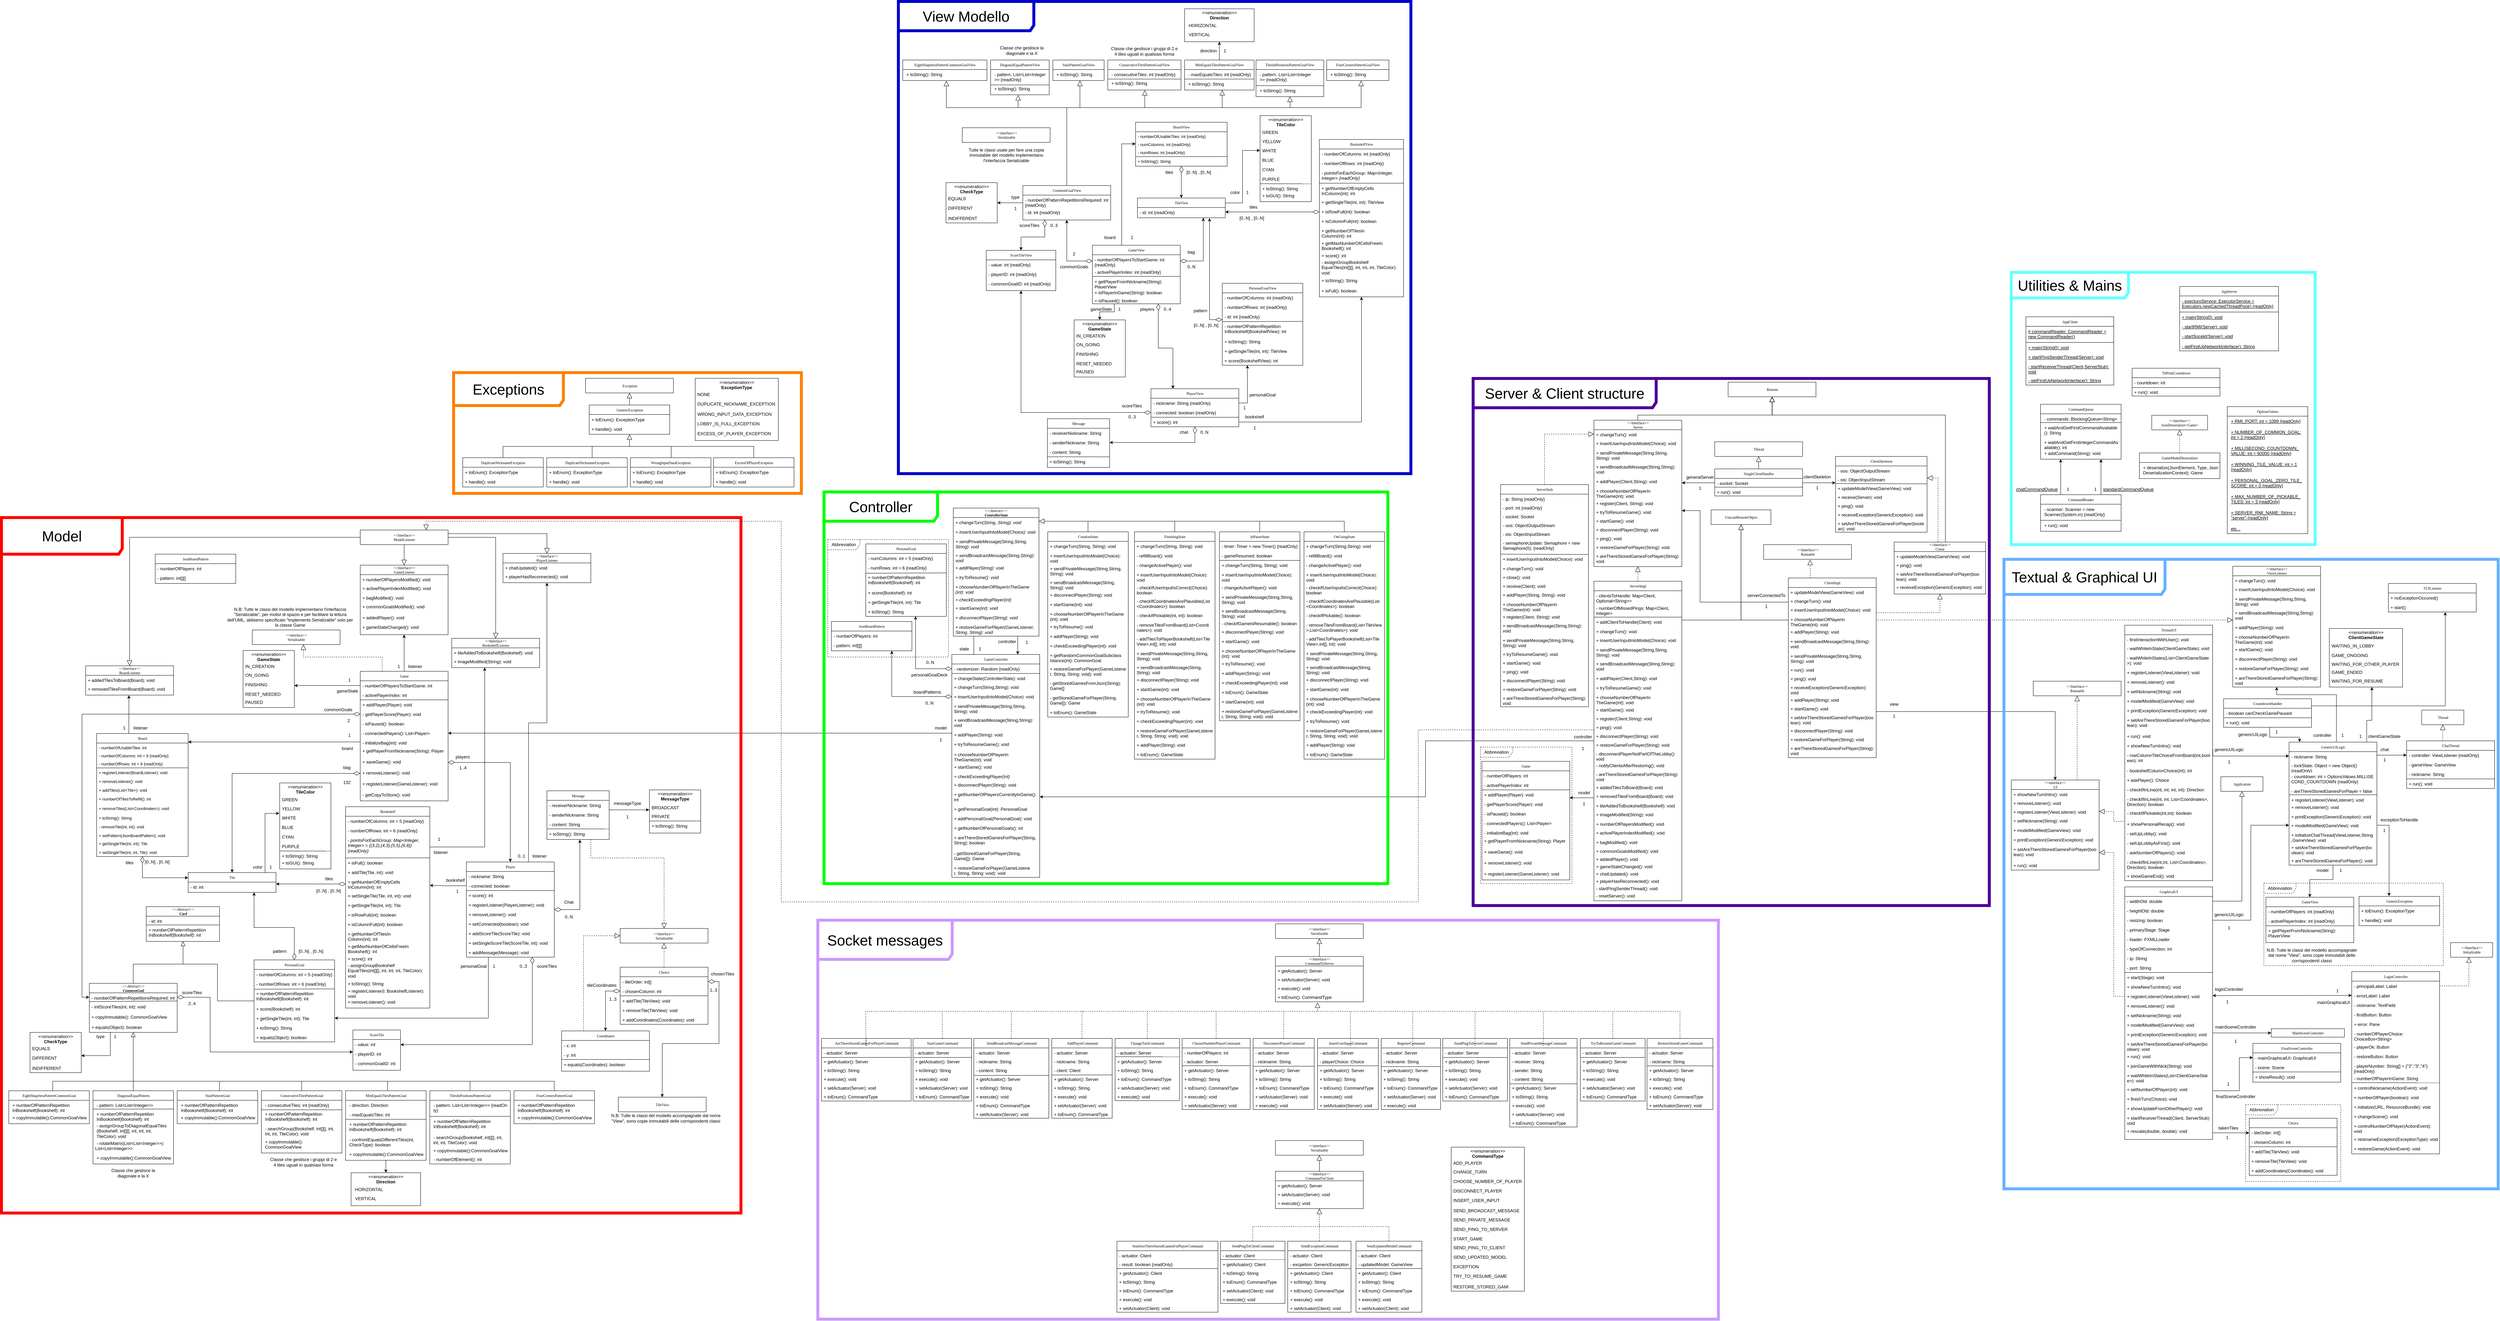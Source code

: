 <mxfile version="21.5.2" type="github">
  <diagram name="Page-1" id="c4acf3e9-155e-7222-9cf6-157b1a14988f">
    <mxGraphModel dx="4570" dy="3898" grid="1" gridSize="10" guides="1" tooltips="1" connect="1" arrows="1" fold="1" page="1" pageScale="1" pageWidth="850" pageHeight="1100" background="none" math="0" shadow="0">
      <root>
        <mxCell id="0" />
        <mxCell id="1" parent="0" />
        <mxCell id="f_Wn12ed4ddGTvjSZgia-551" value="MainSceneController" style="swimlane;html=1;fontStyle=0;childLayout=stackLayout;horizontal=1;startSize=26;fillColor=none;horizontalStack=0;resizeParent=1;resizeLast=0;collapsible=1;marginBottom=0;swimlaneFillColor=#ffffff;rounded=0;shadow=0;comic=0;labelBackgroundColor=none;strokeWidth=1;fontFamily=Verdana;fontSize=10;align=center;strokeColor=default;" parent="1" vertex="1">
          <mxGeometry x="5930" y="836.5" width="200" height="23" as="geometry" />
        </mxCell>
        <mxCell id="6mkCIRbmMQfoTAYwDSCQ-61" value="" style="edgeStyle=orthogonalEdgeStyle;rounded=0;orthogonalLoop=1;jettySize=auto;html=1;endArrow=classic;endFill=1;startArrow=diamondThin;startFill=0;endSize=6;startSize=16;entryX=0;entryY=0.25;entryDx=0;entryDy=0;" parent="1" source="17acba5748e5396b-20" target="17acba5748e5396b-30" edge="1">
          <mxGeometry relative="1" as="geometry">
            <mxPoint x="240" y="449.034" as="targetPoint" />
            <Array as="points">
              <mxPoint x="115" y="424" />
              <mxPoint x="240" y="424" />
            </Array>
          </mxGeometry>
        </mxCell>
        <mxCell id="FcwqcfeG6PIgrdVunfL2-125" style="edgeStyle=orthogonalEdgeStyle;rounded=0;orthogonalLoop=1;jettySize=auto;html=1;entryX=0.492;entryY=1.181;entryDx=0;entryDy=0;entryPerimeter=0;" parent="1" source="17acba5748e5396b-20" target="FcwqcfeG6PIgrdVunfL2-120" edge="1">
          <mxGeometry relative="1" as="geometry">
            <Array as="points">
              <mxPoint x="78" />
              <mxPoint x="78" />
            </Array>
            <mxPoint x="79" y="-220" as="targetPoint" />
          </mxGeometry>
        </mxCell>
        <mxCell id="17acba5748e5396b-20" value="Board" style="swimlane;html=1;fontStyle=0;childLayout=stackLayout;horizontal=1;startSize=26;fillColor=none;horizontalStack=0;resizeParent=1;resizeLast=0;collapsible=1;marginBottom=0;swimlaneFillColor=#ffffff;rounded=0;shadow=0;comic=0;labelBackgroundColor=none;strokeWidth=1;fontFamily=Verdana;fontSize=10;align=center;" parent="1" vertex="1">
          <mxGeometry x="-10" y="30" width="250" height="336" as="geometry" />
        </mxCell>
        <mxCell id="XtxYPDcPfNEDLWMkmPID-65" value="- numberOfUsableTiles: int" style="text;html=1;strokeColor=none;fillColor=none;align=left;verticalAlign=top;spacingLeft=4;spacingRight=4;whiteSpace=wrap;overflow=hidden;rotatable=0;points=[[0,0.5],[1,0.5]];portConstraint=eastwest;fontSize=11;" parent="17acba5748e5396b-20" vertex="1">
          <mxGeometry y="26" width="250" height="22" as="geometry" />
        </mxCell>
        <mxCell id="ETVMtuT10l9wvVC2BpGE-5" value="- numberOfColumns: int = 9 {readOnly}" style="text;html=1;strokeColor=none;fillColor=none;align=left;verticalAlign=top;spacingLeft=4;spacingRight=4;whiteSpace=wrap;overflow=hidden;rotatable=0;points=[[0,0.5],[1,0.5]];portConstraint=eastwest;fontSize=11;" parent="17acba5748e5396b-20" vertex="1">
          <mxGeometry y="48" width="250" height="22" as="geometry" />
        </mxCell>
        <mxCell id="ETVMtuT10l9wvVC2BpGE-6" value="- numberOfRows: int = 9 {readOnly}" style="text;html=1;strokeColor=none;fillColor=none;align=left;verticalAlign=top;spacingLeft=4;spacingRight=4;whiteSpace=wrap;overflow=hidden;rotatable=0;points=[[0,0.5],[1,0.5]];portConstraint=eastwest;fontSize=11;" parent="17acba5748e5396b-20" vertex="1">
          <mxGeometry y="70" width="250" height="24" as="geometry" />
        </mxCell>
        <mxCell id="XtxYPDcPfNEDLWMkmPID-40" value="" style="endArrow=none;html=1;rounded=0;exitX=0.002;exitY=-0.016;exitDx=0;exitDy=0;exitPerimeter=0;entryX=0.998;entryY=0.991;entryDx=0;entryDy=0;entryPerimeter=0;" parent="17acba5748e5396b-20" target="ETVMtuT10l9wvVC2BpGE-6" edge="1">
          <mxGeometry width="50" height="50" relative="1" as="geometry">
            <mxPoint y="94" as="sourcePoint" />
            <mxPoint x="190" y="94.21" as="targetPoint" />
          </mxGeometry>
        </mxCell>
        <mxCell id="-bloEK5BR5fLuTPnRexO-39" value="+ registerListener(BoardListener): void" style="text;html=1;strokeColor=none;fillColor=none;align=left;verticalAlign=top;spacingLeft=4;spacingRight=4;whiteSpace=wrap;overflow=hidden;rotatable=0;points=[[0,0.5],[1,0.5]];portConstraint=eastwest;fontSize=11;" parent="17acba5748e5396b-20" vertex="1">
          <mxGeometry y="94" width="250" height="24" as="geometry" />
        </mxCell>
        <mxCell id="-bloEK5BR5fLuTPnRexO-40" value="+ removeListener(): void" style="text;html=1;strokeColor=none;fillColor=none;align=left;verticalAlign=top;spacingLeft=4;spacingRight=4;whiteSpace=wrap;overflow=hidden;rotatable=0;points=[[0,0.5],[1,0.5]];portConstraint=eastwest;fontSize=11;" parent="17acba5748e5396b-20" vertex="1">
          <mxGeometry y="118" width="250" height="24" as="geometry" />
        </mxCell>
        <mxCell id="ETVMtuT10l9wvVC2BpGE-2" value="+ addTiles(List&amp;lt;Tile&amp;gt;): void" style="text;html=1;strokeColor=none;fillColor=none;align=left;verticalAlign=top;spacingLeft=4;spacingRight=4;whiteSpace=wrap;overflow=hidden;rotatable=0;points=[[0,0.5],[1,0.5]];portConstraint=eastwest;fontSize=11;" parent="17acba5748e5396b-20" vertex="1">
          <mxGeometry y="142" width="250" height="24" as="geometry" />
        </mxCell>
        <mxCell id="ETVMtuT10l9wvVC2BpGE-4" value="+ numberOfTilesToRefill(): int" style="text;html=1;strokeColor=none;fillColor=none;align=left;verticalAlign=top;spacingLeft=4;spacingRight=4;whiteSpace=wrap;overflow=hidden;rotatable=0;points=[[0,0.5],[1,0.5]];portConstraint=eastwest;fontSize=11;" parent="17acba5748e5396b-20" vertex="1">
          <mxGeometry y="166" width="250" height="26" as="geometry" />
        </mxCell>
        <mxCell id="ETVMtuT10l9wvVC2BpGE-3" value="+ removeTiles(List&amp;lt;Coordinates&amp;gt;): void" style="text;html=1;strokeColor=none;fillColor=none;align=left;verticalAlign=top;spacingLeft=4;spacingRight=4;whiteSpace=wrap;overflow=hidden;rotatable=0;points=[[0,0.5],[1,0.5]];portConstraint=eastwest;fontSize=11;" parent="17acba5748e5396b-20" vertex="1">
          <mxGeometry y="192" width="250" height="26" as="geometry" />
        </mxCell>
        <mxCell id="FcwqcfeG6PIgrdVunfL2-31" value="+ toString(): String" style="text;html=1;strokeColor=none;fillColor=none;align=left;verticalAlign=top;spacingLeft=4;spacingRight=4;whiteSpace=wrap;overflow=hidden;rotatable=0;points=[[0,0.5],[1,0.5]];portConstraint=eastwest;fontSize=11;" parent="17acba5748e5396b-20" vertex="1">
          <mxGeometry y="218" width="250" height="24" as="geometry" />
        </mxCell>
        <mxCell id="ztnlO7F3pi387aXiwji--1" value="- removeTile(int, int): void" style="text;html=1;strokeColor=none;fillColor=none;align=left;verticalAlign=top;spacingLeft=4;spacingRight=4;whiteSpace=wrap;overflow=hidden;rotatable=0;points=[[0,0.5],[1,0.5]];portConstraint=eastwest;fontSize=11;" parent="17acba5748e5396b-20" vertex="1">
          <mxGeometry y="242" width="250" height="24" as="geometry" />
        </mxCell>
        <mxCell id="ztnlO7F3pi387aXiwji--2" value="+ setPattern(JsonBoardPattern): void" style="text;html=1;strokeColor=none;fillColor=none;align=left;verticalAlign=top;spacingLeft=4;spacingRight=4;whiteSpace=wrap;overflow=hidden;rotatable=0;points=[[0,0.5],[1,0.5]];portConstraint=eastwest;fontSize=11;" parent="17acba5748e5396b-20" vertex="1">
          <mxGeometry y="266" width="250" height="22" as="geometry" />
        </mxCell>
        <mxCell id="ztnlO7F3pi387aXiwji--5" value="+ getSingleTile(int, int): Tile" style="text;html=1;strokeColor=none;fillColor=none;align=left;verticalAlign=top;spacingLeft=4;spacingRight=4;whiteSpace=wrap;overflow=hidden;rotatable=0;points=[[0,0.5],[1,0.5]];portConstraint=eastwest;fontSize=11;" parent="17acba5748e5396b-20" vertex="1">
          <mxGeometry y="288" width="250" height="24" as="geometry" />
        </mxCell>
        <mxCell id="ztnlO7F3pi387aXiwji--6" value="+ setSingleTile(int, int, Tile): void" style="text;html=1;strokeColor=none;fillColor=none;align=left;verticalAlign=top;spacingLeft=4;spacingRight=4;whiteSpace=wrap;overflow=hidden;rotatable=0;points=[[0,0.5],[1,0.5]];portConstraint=eastwest;fontSize=11;" parent="17acba5748e5396b-20" vertex="1">
          <mxGeometry y="312" width="250" height="24" as="geometry" />
        </mxCell>
        <mxCell id="17acba5748e5396b-30" value="Tile" style="swimlane;html=1;fontStyle=0;childLayout=stackLayout;horizontal=1;startSize=26;fillColor=none;horizontalStack=0;resizeParent=1;resizeLast=0;collapsible=1;marginBottom=0;swimlaneFillColor=#ffffff;rounded=0;shadow=0;comic=0;labelBackgroundColor=none;strokeWidth=1;fontFamily=Verdana;fontSize=10;align=center;" parent="1" vertex="1">
          <mxGeometry x="240" y="410" width="240" height="54" as="geometry" />
        </mxCell>
        <mxCell id="ETVMtuT10l9wvVC2BpGE-9" value="- id: int" style="text;html=1;strokeColor=none;fillColor=none;align=left;verticalAlign=top;spacingLeft=4;spacingRight=4;whiteSpace=wrap;overflow=hidden;rotatable=0;points=[[0,0.5],[1,0.5]];portConstraint=eastwest;" parent="17acba5748e5396b-30" vertex="1">
          <mxGeometry y="26" width="240" height="28" as="geometry" />
        </mxCell>
        <mxCell id="6mkCIRbmMQfoTAYwDSCQ-10" value="&lt;p style=&quot;margin:0px;margin-top:4px;text-align:center;&quot;&gt;&lt;i&gt;&amp;lt;&amp;lt;enumeration&amp;gt;&amp;gt;&lt;/i&gt;&lt;br&gt;&lt;b&gt;TileColor&lt;/b&gt;&lt;/p&gt;" style="verticalAlign=top;align=left;overflow=fill;fontSize=12;fontFamily=Helvetica;html=1;rounded=0;shadow=0;comic=0;labelBackgroundColor=none;strokeWidth=1" parent="1" vertex="1">
          <mxGeometry x="490" y="165" width="140" height="235" as="geometry" />
        </mxCell>
        <mxCell id="6mkCIRbmMQfoTAYwDSCQ-11" value="GREEN" style="text;html=1;strokeColor=none;fillColor=none;align=left;verticalAlign=top;spacingLeft=4;spacingRight=4;whiteSpace=wrap;overflow=hidden;rotatable=0;points=[[0,0.5],[1,0.5]];portConstraint=eastwest;" parent="1" vertex="1">
          <mxGeometry x="490" y="197" width="140" height="26" as="geometry" />
        </mxCell>
        <mxCell id="6mkCIRbmMQfoTAYwDSCQ-13" value="YELLOW" style="text;html=1;strokeColor=none;fillColor=none;align=left;verticalAlign=top;spacingLeft=4;spacingRight=4;whiteSpace=wrap;overflow=hidden;rotatable=0;points=[[0,0.5],[1,0.5]];portConstraint=eastwest;" parent="1" vertex="1">
          <mxGeometry x="490" y="222" width="140" height="26" as="geometry" />
        </mxCell>
        <mxCell id="6mkCIRbmMQfoTAYwDSCQ-14" value="WHITE" style="text;html=1;strokeColor=none;fillColor=none;align=left;verticalAlign=top;spacingLeft=4;spacingRight=4;whiteSpace=wrap;overflow=hidden;rotatable=0;points=[[0,0.5],[1,0.5]];portConstraint=eastwest;" parent="1" vertex="1">
          <mxGeometry x="490" y="247" width="140" height="26" as="geometry" />
        </mxCell>
        <mxCell id="6mkCIRbmMQfoTAYwDSCQ-15" value="BLUE" style="text;html=1;strokeColor=none;fillColor=none;align=left;verticalAlign=top;spacingLeft=4;spacingRight=4;whiteSpace=wrap;overflow=hidden;rotatable=0;points=[[0,0.5],[1,0.5]];portConstraint=eastwest;" parent="1" vertex="1">
          <mxGeometry x="490" y="273" width="140" height="26" as="geometry" />
        </mxCell>
        <mxCell id="6mkCIRbmMQfoTAYwDSCQ-18" value="ScoreTile" style="swimlane;html=1;fontStyle=0;childLayout=stackLayout;horizontal=1;startSize=26;fillColor=none;horizontalStack=0;resizeParent=1;resizeLast=0;collapsible=1;marginBottom=0;swimlaneFillColor=#ffffff;rounded=0;shadow=0;comic=0;labelBackgroundColor=none;strokeWidth=1;fontFamily=Verdana;fontSize=10;align=center;" parent="1" vertex="1">
          <mxGeometry x="690" y="840" width="130" height="110" as="geometry" />
        </mxCell>
        <mxCell id="6mkCIRbmMQfoTAYwDSCQ-19" value="- value: int" style="text;html=1;strokeColor=none;fillColor=none;align=left;verticalAlign=top;spacingLeft=4;spacingRight=4;whiteSpace=wrap;overflow=hidden;rotatable=0;points=[[0,0.5],[1,0.5]];portConstraint=eastwest;" parent="6mkCIRbmMQfoTAYwDSCQ-18" vertex="1">
          <mxGeometry y="26" width="130" height="26" as="geometry" />
        </mxCell>
        <mxCell id="FcwqcfeG6PIgrdVunfL2-63" value="- playerID: int" style="text;html=1;strokeColor=none;fillColor=none;align=left;verticalAlign=top;spacingLeft=4;spacingRight=4;whiteSpace=wrap;overflow=hidden;rotatable=0;points=[[0,0.5],[1,0.5]];portConstraint=eastwest;" parent="6mkCIRbmMQfoTAYwDSCQ-18" vertex="1">
          <mxGeometry y="52" width="130" height="26" as="geometry" />
        </mxCell>
        <mxCell id="FcwqcfeG6PIgrdVunfL2-64" value="- commonGoalID: int" style="text;html=1;strokeColor=none;fillColor=none;align=left;verticalAlign=top;spacingLeft=4;spacingRight=4;whiteSpace=wrap;overflow=hidden;rotatable=0;points=[[0,0.5],[1,0.5]];portConstraint=eastwest;" parent="6mkCIRbmMQfoTAYwDSCQ-18" vertex="1">
          <mxGeometry y="78" width="130" height="26" as="geometry" />
        </mxCell>
        <mxCell id="6mkCIRbmMQfoTAYwDSCQ-24" style="edgeStyle=orthogonalEdgeStyle;rounded=0;orthogonalLoop=1;jettySize=auto;html=1;entryX=-0.008;entryY=0.045;entryDx=0;entryDy=0;entryPerimeter=0;" parent="1" target="6mkCIRbmMQfoTAYwDSCQ-14" edge="1">
          <mxGeometry relative="1" as="geometry">
            <mxPoint x="450" y="410" as="sourcePoint" />
            <Array as="points">
              <mxPoint x="450" y="410" />
              <mxPoint x="450" y="248" />
            </Array>
          </mxGeometry>
        </mxCell>
        <mxCell id="6mkCIRbmMQfoTAYwDSCQ-37" style="edgeStyle=orthogonalEdgeStyle;rounded=0;orthogonalLoop=1;jettySize=auto;html=1;startArrow=diamondThin;startFill=0;endSize=6;startSize=16;endArrow=classic;endFill=1;exitX=0;exitY=0.5;exitDx=0;exitDy=0;" parent="1" source="FcwqcfeG6PIgrdVunfL2-49" edge="1">
          <mxGeometry relative="1" as="geometry">
            <mxPoint x="480" y="441" as="targetPoint" />
            <Array as="points">
              <mxPoint x="480" y="441" />
            </Array>
            <mxPoint x="650" y="420" as="sourcePoint" />
          </mxGeometry>
        </mxCell>
        <mxCell id="6mkCIRbmMQfoTAYwDSCQ-33" value="Bookshelf" style="swimlane;html=1;fontStyle=0;childLayout=stackLayout;horizontal=1;startSize=26;fillColor=none;horizontalStack=0;resizeParent=1;resizeLast=0;collapsible=1;marginBottom=0;swimlaneFillColor=#ffffff;rounded=0;shadow=0;comic=0;labelBackgroundColor=none;strokeWidth=1;fontFamily=Verdana;fontSize=10;align=center;strokeColor=default;" parent="1" vertex="1">
          <mxGeometry x="670" y="230" width="230" height="550" as="geometry" />
        </mxCell>
        <mxCell id="6mkCIRbmMQfoTAYwDSCQ-39" value="- numberOfColumns: int = 5 {readOnly}" style="text;html=1;strokeColor=none;fillColor=none;align=left;verticalAlign=top;spacingLeft=4;spacingRight=4;whiteSpace=wrap;overflow=hidden;rotatable=0;points=[[0,0.5],[1,0.5]];portConstraint=eastwest;" parent="6mkCIRbmMQfoTAYwDSCQ-33" vertex="1">
          <mxGeometry y="26" width="230" height="26" as="geometry" />
        </mxCell>
        <mxCell id="6mkCIRbmMQfoTAYwDSCQ-40" value="- numberOfRows: int = 6 {readOnly}" style="text;html=1;strokeColor=none;fillColor=none;align=left;verticalAlign=top;spacingLeft=4;spacingRight=4;whiteSpace=wrap;overflow=hidden;rotatable=0;points=[[0,0.5],[1,0.5]];portConstraint=eastwest;" parent="6mkCIRbmMQfoTAYwDSCQ-33" vertex="1">
          <mxGeometry y="52" width="230" height="26" as="geometry" />
        </mxCell>
        <mxCell id="FcwqcfeG6PIgrdVunfL2-54" value="- &lt;i&gt;pointsForEachGroup: Map&amp;lt;Integer, Integer&amp;gt; = ((3,2),(4,3),(5,5),(6,8)) {readOnly}&lt;/i&gt;" style="text;html=1;strokeColor=none;fillColor=none;align=left;verticalAlign=top;spacingLeft=4;spacingRight=4;whiteSpace=wrap;overflow=hidden;rotatable=0;points=[[0,0.5],[1,0.5]];portConstraint=eastwest;" parent="6mkCIRbmMQfoTAYwDSCQ-33" vertex="1">
          <mxGeometry y="78" width="230" height="62" as="geometry" />
        </mxCell>
        <mxCell id="XtxYPDcPfNEDLWMkmPID-58" value="" style="endArrow=none;html=1;rounded=0;entryX=0.004;entryY=0.988;entryDx=0;entryDy=0;entryPerimeter=0;" parent="6mkCIRbmMQfoTAYwDSCQ-33" target="FcwqcfeG6PIgrdVunfL2-136" edge="1">
          <mxGeometry width="50" height="50" relative="1" as="geometry">
            <mxPoint y="140" as="sourcePoint" />
            <mxPoint x="200" y="140" as="targetPoint" />
          </mxGeometry>
        </mxCell>
        <mxCell id="FcwqcfeG6PIgrdVunfL2-47" value="+ isFull(): boolean" style="text;html=1;strokeColor=none;fillColor=none;align=left;verticalAlign=top;spacingLeft=4;spacingRight=4;whiteSpace=wrap;overflow=hidden;rotatable=0;points=[[0,0.5],[1,0.5]];portConstraint=eastwest;" parent="6mkCIRbmMQfoTAYwDSCQ-33" vertex="1">
          <mxGeometry y="140" width="230" height="26" as="geometry" />
        </mxCell>
        <mxCell id="FcwqcfeG6PIgrdVunfL2-48" value="+ addTile(Tile, int): void" style="text;html=1;strokeColor=none;fillColor=none;align=left;verticalAlign=top;spacingLeft=4;spacingRight=4;whiteSpace=wrap;overflow=hidden;rotatable=0;points=[[0,0.5],[1,0.5]];portConstraint=eastwest;" parent="6mkCIRbmMQfoTAYwDSCQ-33" vertex="1">
          <mxGeometry y="166" width="230" height="26" as="geometry" />
        </mxCell>
        <mxCell id="FcwqcfeG6PIgrdVunfL2-49" value="+ getNumberOfEmptyCells&lt;br&gt;InColumn(int): int" style="text;html=1;strokeColor=none;fillColor=none;align=left;verticalAlign=top;spacingLeft=4;spacingRight=4;whiteSpace=wrap;overflow=hidden;rotatable=0;points=[[0,0.5],[1,0.5]];portConstraint=eastwest;" parent="6mkCIRbmMQfoTAYwDSCQ-33" vertex="1">
          <mxGeometry y="192" width="230" height="38" as="geometry" />
        </mxCell>
        <mxCell id="FcwqcfeG6PIgrdVunfL2-58" value="+ setSingleTile(Tile, int, int): void" style="text;html=1;strokeColor=none;fillColor=none;align=left;verticalAlign=top;spacingLeft=4;spacingRight=4;whiteSpace=wrap;overflow=hidden;rotatable=0;points=[[0,0.5],[1,0.5]];portConstraint=eastwest;" parent="6mkCIRbmMQfoTAYwDSCQ-33" vertex="1">
          <mxGeometry y="230" width="230" height="26" as="geometry" />
        </mxCell>
        <mxCell id="FcwqcfeG6PIgrdVunfL2-50" value="+ getSingleTile(int, int): Tile" style="text;html=1;strokeColor=none;fillColor=none;align=left;verticalAlign=top;spacingLeft=4;spacingRight=4;whiteSpace=wrap;overflow=hidden;rotatable=0;points=[[0,0.5],[1,0.5]];portConstraint=eastwest;" parent="6mkCIRbmMQfoTAYwDSCQ-33" vertex="1">
          <mxGeometry y="256" width="230" height="26" as="geometry" />
        </mxCell>
        <mxCell id="FcwqcfeG6PIgrdVunfL2-52" value="+ isRowFull(int): boolean" style="text;html=1;strokeColor=none;fillColor=none;align=left;verticalAlign=top;spacingLeft=4;spacingRight=4;whiteSpace=wrap;overflow=hidden;rotatable=0;points=[[0,0.5],[1,0.5]];portConstraint=eastwest;" parent="6mkCIRbmMQfoTAYwDSCQ-33" vertex="1">
          <mxGeometry y="282" width="230" height="26" as="geometry" />
        </mxCell>
        <mxCell id="FcwqcfeG6PIgrdVunfL2-53" value="+ isColumnFull(int): boolean" style="text;html=1;strokeColor=none;fillColor=none;align=left;verticalAlign=top;spacingLeft=4;spacingRight=4;whiteSpace=wrap;overflow=hidden;rotatable=0;points=[[0,0.5],[1,0.5]];portConstraint=eastwest;" parent="6mkCIRbmMQfoTAYwDSCQ-33" vertex="1">
          <mxGeometry y="308" width="230" height="26" as="geometry" />
        </mxCell>
        <mxCell id="FcwqcfeG6PIgrdVunfL2-51" value="+ getNumberOfTilesIn&lt;br&gt;Column(int): int" style="text;html=1;strokeColor=none;fillColor=none;align=left;verticalAlign=top;spacingLeft=4;spacingRight=4;whiteSpace=wrap;overflow=hidden;rotatable=0;points=[[0,0.5],[1,0.5]];portConstraint=eastwest;" parent="6mkCIRbmMQfoTAYwDSCQ-33" vertex="1">
          <mxGeometry y="334" width="230" height="34" as="geometry" />
        </mxCell>
        <mxCell id="FcwqcfeG6PIgrdVunfL2-59" value="+ getMaxNumberOfCellsFreeIn&lt;br&gt;Bookshelf(): int" style="text;html=1;strokeColor=none;fillColor=none;align=left;verticalAlign=top;spacingLeft=4;spacingRight=4;whiteSpace=wrap;overflow=hidden;rotatable=0;points=[[0,0.5],[1,0.5]];portConstraint=eastwest;" parent="6mkCIRbmMQfoTAYwDSCQ-33" vertex="1">
          <mxGeometry y="368" width="230" height="34" as="geometry" />
        </mxCell>
        <mxCell id="FcwqcfeG6PIgrdVunfL2-60" value="+ score(): int" style="text;html=1;strokeColor=none;fillColor=none;align=left;verticalAlign=top;spacingLeft=4;spacingRight=4;whiteSpace=wrap;overflow=hidden;rotatable=0;points=[[0,0.5],[1,0.5]];portConstraint=eastwest;" parent="6mkCIRbmMQfoTAYwDSCQ-33" vertex="1">
          <mxGeometry y="402" width="230" height="18" as="geometry" />
        </mxCell>
        <mxCell id="FcwqcfeG6PIgrdVunfL2-61" value="- assignGroupBookshelf&lt;br&gt;EqualTiles(int[][], int, int, int, TileColor): void" style="text;html=1;strokeColor=none;fillColor=none;align=left;verticalAlign=top;spacingLeft=4;spacingRight=4;whiteSpace=wrap;overflow=hidden;rotatable=0;points=[[0,0.5],[1,0.5]];portConstraint=eastwest;" parent="6mkCIRbmMQfoTAYwDSCQ-33" vertex="1">
          <mxGeometry y="420" width="230" height="50" as="geometry" />
        </mxCell>
        <mxCell id="FcwqcfeG6PIgrdVunfL2-62" value="+ toString(): String" style="text;html=1;strokeColor=none;fillColor=none;align=left;verticalAlign=top;spacingLeft=4;spacingRight=4;whiteSpace=wrap;overflow=hidden;rotatable=0;points=[[0,0.5],[1,0.5]];portConstraint=eastwest;" parent="6mkCIRbmMQfoTAYwDSCQ-33" vertex="1">
          <mxGeometry y="470" width="230" height="20" as="geometry" />
        </mxCell>
        <mxCell id="ztnlO7F3pi387aXiwji--8" value="+ registerListener(l: BookshelfListener): void" style="text;html=1;strokeColor=none;fillColor=none;align=left;verticalAlign=top;spacingLeft=4;spacingRight=4;whiteSpace=wrap;overflow=hidden;rotatable=0;points=[[0,0.5],[1,0.5]];portConstraint=eastwest;" parent="6mkCIRbmMQfoTAYwDSCQ-33" vertex="1">
          <mxGeometry y="490" width="230" height="30" as="geometry" />
        </mxCell>
        <mxCell id="ztnlO7F3pi387aXiwji--9" value="+ removeListener(): void" style="text;html=1;strokeColor=none;fillColor=none;align=left;verticalAlign=top;spacingLeft=4;spacingRight=4;whiteSpace=wrap;overflow=hidden;rotatable=0;points=[[0,0.5],[1,0.5]];portConstraint=eastwest;" parent="6mkCIRbmMQfoTAYwDSCQ-33" vertex="1">
          <mxGeometry y="520" width="230" height="30" as="geometry" />
        </mxCell>
        <mxCell id="6mkCIRbmMQfoTAYwDSCQ-57" style="edgeStyle=orthogonalEdgeStyle;rounded=0;orthogonalLoop=1;jettySize=auto;html=1;startArrow=diamondThin;startFill=0;endSize=6;startSize=16;exitX=1;exitY=0.5;exitDx=0;exitDy=0;" parent="1" source="6mkCIRbmMQfoTAYwDSCQ-44" target="FcwqcfeG6PIgrdVunfL2-63" edge="1">
          <mxGeometry relative="1" as="geometry">
            <mxPoint x="680" y="990" as="targetPoint" />
            <Array as="points">
              <mxPoint x="300" y="751" />
              <mxPoint x="300" y="900" />
            </Array>
            <mxPoint x="-230" y="775" as="sourcePoint" />
          </mxGeometry>
        </mxCell>
        <mxCell id="x2eGTTG-zAIdovQSOwKP-47" style="edgeStyle=orthogonalEdgeStyle;rounded=0;orthogonalLoop=1;jettySize=auto;html=1;endArrow=none;endFill=0;" parent="1" source="6mkCIRbmMQfoTAYwDSCQ-43" edge="1">
          <mxGeometry relative="1" as="geometry">
            <mxPoint x="230" y="660" as="targetPoint" />
            <Array as="points">
              <mxPoint x="90" y="660" />
            </Array>
          </mxGeometry>
        </mxCell>
        <mxCell id="6mkCIRbmMQfoTAYwDSCQ-43" value="&lt;i&gt;&amp;lt;&amp;lt;Abstract&amp;gt;&amp;gt;&lt;br&gt;&lt;b&gt;CommonGoal&lt;/b&gt;&lt;/i&gt;" style="swimlane;html=1;fontStyle=0;childLayout=stackLayout;horizontal=1;startSize=26;fillColor=none;horizontalStack=0;resizeParent=1;resizeLast=0;collapsible=1;marginBottom=0;swimlaneFillColor=#ffffff;rounded=0;shadow=0;comic=0;labelBackgroundColor=none;strokeWidth=1;fontFamily=Verdana;fontSize=10;align=center;" parent="1" vertex="1">
          <mxGeometry x="-30" y="712.5" width="240" height="134" as="geometry" />
        </mxCell>
        <mxCell id="6mkCIRbmMQfoTAYwDSCQ-44" value="- numberOfPatternRepetitionsRequired: int" style="text;html=1;strokeColor=none;fillColor=none;align=left;verticalAlign=top;spacingLeft=4;spacingRight=4;whiteSpace=wrap;overflow=hidden;rotatable=0;points=[[0,0.5],[1,0.5]];portConstraint=eastwest;" parent="6mkCIRbmMQfoTAYwDSCQ-43" vertex="1">
          <mxGeometry y="26" width="240" height="24" as="geometry" />
        </mxCell>
        <mxCell id="ztnlO7F3pi387aXiwji--68" value="" style="endArrow=none;html=1;rounded=0;entryX=1;entryY=0.922;entryDx=0;entryDy=0;entryPerimeter=0;" parent="6mkCIRbmMQfoTAYwDSCQ-43" target="6mkCIRbmMQfoTAYwDSCQ-44" edge="1">
          <mxGeometry width="50" height="50" relative="1" as="geometry">
            <mxPoint y="50" as="sourcePoint" />
            <mxPoint x="200" y="50" as="targetPoint" />
          </mxGeometry>
        </mxCell>
        <mxCell id="ztnlO7F3pi387aXiwji--69" value="&lt;span&gt;- initScoreTiles(int, int): void&lt;/span&gt;" style="text;html=1;strokeColor=none;fillColor=none;align=left;verticalAlign=top;spacingLeft=4;spacingRight=4;whiteSpace=wrap;overflow=hidden;rotatable=0;points=[[0,0.5],[1,0.5]];portConstraint=eastwest;fontStyle=0" parent="6mkCIRbmMQfoTAYwDSCQ-43" vertex="1">
          <mxGeometry y="50" width="240" height="28" as="geometry" />
        </mxCell>
        <mxCell id="ztnlO7F3pi387aXiwji--70" value="&lt;span&gt;+ copyImmutable(): CommonGoalView&lt;/span&gt;" style="text;html=1;strokeColor=none;fillColor=none;align=left;verticalAlign=top;spacingLeft=4;spacingRight=4;whiteSpace=wrap;overflow=hidden;rotatable=0;points=[[0,0.5],[1,0.5]];portConstraint=eastwest;fontStyle=0" parent="6mkCIRbmMQfoTAYwDSCQ-43" vertex="1">
          <mxGeometry y="78" width="240" height="28" as="geometry" />
        </mxCell>
        <mxCell id="ztnlO7F3pi387aXiwji--71" value="&lt;span&gt;+ equals(Object): boolean&lt;/span&gt;" style="text;html=1;strokeColor=none;fillColor=none;align=left;verticalAlign=top;spacingLeft=4;spacingRight=4;whiteSpace=wrap;overflow=hidden;rotatable=0;points=[[0,0.5],[1,0.5]];portConstraint=eastwest;fontStyle=0" parent="6mkCIRbmMQfoTAYwDSCQ-43" vertex="1">
          <mxGeometry y="106" width="240" height="28" as="geometry" />
        </mxCell>
        <mxCell id="6mkCIRbmMQfoTAYwDSCQ-59" style="edgeStyle=orthogonalEdgeStyle;rounded=0;orthogonalLoop=1;jettySize=auto;html=1;endArrow=block;endFill=0;endSize=10;entryX=0.5;entryY=1;entryDx=0;entryDy=0;" parent="1" source="6mkCIRbmMQfoTAYwDSCQ-51" target="ETVMtuT10l9wvVC2BpGE-47" edge="1">
          <mxGeometry relative="1" as="geometry">
            <mxPoint x="63" y="582.5" as="targetPoint" />
            <Array as="points">
              <mxPoint x="320" y="761" />
              <mxPoint x="320" y="660" />
              <mxPoint x="226" y="660" />
              <mxPoint x="226" y="598" />
            </Array>
          </mxGeometry>
        </mxCell>
        <mxCell id="ETVMtuT10l9wvVC2BpGE-56" style="edgeStyle=orthogonalEdgeStyle;rounded=0;orthogonalLoop=1;jettySize=auto;html=1;startArrow=diamondThin;startFill=0;startSize=16;exitX=0.5;exitY=0;exitDx=0;exitDy=0;" parent="1" source="6mkCIRbmMQfoTAYwDSCQ-51" target="ETVMtuT10l9wvVC2BpGE-9" edge="1">
          <mxGeometry relative="1" as="geometry">
            <Array as="points">
              <mxPoint x="530" y="560" />
              <mxPoint x="420" y="560" />
            </Array>
            <mxPoint x="450" y="490" as="targetPoint" />
          </mxGeometry>
        </mxCell>
        <mxCell id="6mkCIRbmMQfoTAYwDSCQ-51" value="PersonalGoal" style="swimlane;html=1;fontStyle=0;childLayout=stackLayout;horizontal=1;startSize=26;fillColor=none;horizontalStack=0;resizeParent=1;resizeLast=0;collapsible=1;marginBottom=0;swimlaneFillColor=#ffffff;rounded=0;shadow=0;comic=0;labelBackgroundColor=none;strokeWidth=1;fontFamily=Verdana;fontSize=10;align=center;" parent="1" vertex="1">
          <mxGeometry x="420" y="648.5" width="220" height="224" as="geometry" />
        </mxCell>
        <mxCell id="ETVMtuT10l9wvVC2BpGE-52" value="- numberOfColumns: int = 5 {readOnly}" style="text;html=1;strokeColor=none;fillColor=none;align=left;verticalAlign=top;spacingLeft=4;spacingRight=4;whiteSpace=wrap;overflow=hidden;rotatable=0;points=[[0,0.5],[1,0.5]];portConstraint=eastwest;" parent="6mkCIRbmMQfoTAYwDSCQ-51" vertex="1">
          <mxGeometry y="26" width="220" height="26" as="geometry" />
        </mxCell>
        <mxCell id="ETVMtuT10l9wvVC2BpGE-53" value="- numberOfRows: int = 6 {readOnly}" style="text;html=1;strokeColor=none;fillColor=none;align=left;verticalAlign=top;spacingLeft=4;spacingRight=4;whiteSpace=wrap;overflow=hidden;rotatable=0;points=[[0,0.5],[1,0.5]];portConstraint=eastwest;" parent="6mkCIRbmMQfoTAYwDSCQ-51" vertex="1">
          <mxGeometry y="52" width="220" height="26" as="geometry" />
        </mxCell>
        <mxCell id="ETVMtuT10l9wvVC2BpGE-10" value="" style="endArrow=none;html=1;rounded=0;entryX=1.001;entryY=1.046;entryDx=0;entryDy=0;entryPerimeter=0;" parent="6mkCIRbmMQfoTAYwDSCQ-51" target="ETVMtuT10l9wvVC2BpGE-53" edge="1">
          <mxGeometry width="50" height="50" relative="1" as="geometry">
            <mxPoint y="80" as="sourcePoint" />
            <mxPoint x="200" y="80" as="targetPoint" />
          </mxGeometry>
        </mxCell>
        <mxCell id="ETVMtuT10l9wvVC2BpGE-59" value="+ numberOfPatternRepetition&lt;br&gt;InBookshelf(Bookshelf): int" style="text;html=1;strokeColor=none;fillColor=none;align=left;verticalAlign=top;spacingLeft=4;spacingRight=4;whiteSpace=wrap;overflow=hidden;rotatable=0;points=[[0,0.5],[1,0.5]];portConstraint=eastwest;" parent="6mkCIRbmMQfoTAYwDSCQ-51" vertex="1">
          <mxGeometry y="78" width="220" height="42" as="geometry" />
        </mxCell>
        <mxCell id="ETVMtuT10l9wvVC2BpGE-60" value="+ score(Bookshelf): int" style="text;html=1;strokeColor=none;fillColor=none;align=left;verticalAlign=top;spacingLeft=4;spacingRight=4;whiteSpace=wrap;overflow=hidden;rotatable=0;points=[[0,0.5],[1,0.5]];portConstraint=eastwest;" parent="6mkCIRbmMQfoTAYwDSCQ-51" vertex="1">
          <mxGeometry y="120" width="220" height="26" as="geometry" />
        </mxCell>
        <mxCell id="ztnlO7F3pi387aXiwji--47" value="+ getSingleTile(int, int): Tile" style="text;html=1;strokeColor=none;fillColor=none;align=left;verticalAlign=top;spacingLeft=4;spacingRight=4;whiteSpace=wrap;overflow=hidden;rotatable=0;points=[[0,0.5],[1,0.5]];portConstraint=eastwest;" parent="6mkCIRbmMQfoTAYwDSCQ-51" vertex="1">
          <mxGeometry y="146" width="220" height="26" as="geometry" />
        </mxCell>
        <mxCell id="ztnlO7F3pi387aXiwji--48" value="+ toString(): String" style="text;html=1;strokeColor=none;fillColor=none;align=left;verticalAlign=top;spacingLeft=4;spacingRight=4;whiteSpace=wrap;overflow=hidden;rotatable=0;points=[[0,0.5],[1,0.5]];portConstraint=eastwest;" parent="6mkCIRbmMQfoTAYwDSCQ-51" vertex="1">
          <mxGeometry y="172" width="220" height="26" as="geometry" />
        </mxCell>
        <mxCell id="-bloEK5BR5fLuTPnRexO-45" value="+ equals(Object): boolean" style="text;html=1;strokeColor=none;fillColor=none;align=left;verticalAlign=top;spacingLeft=4;spacingRight=4;whiteSpace=wrap;overflow=hidden;rotatable=0;points=[[0,0.5],[1,0.5]];portConstraint=eastwest;" parent="6mkCIRbmMQfoTAYwDSCQ-51" vertex="1">
          <mxGeometry y="198" width="220" height="26" as="geometry" />
        </mxCell>
        <mxCell id="6mkCIRbmMQfoTAYwDSCQ-54" value="2..4" style="text;html=1;align=center;verticalAlign=middle;resizable=0;points=[];autosize=1;strokeColor=none;fillColor=none;" parent="1" vertex="1">
          <mxGeometry x="230" y="752.5" width="40" height="30" as="geometry" />
        </mxCell>
        <mxCell id="6mkCIRbmMQfoTAYwDSCQ-62" value="[0..N] , [0..N]" style="text;html=1;align=center;verticalAlign=middle;resizable=0;points=[];autosize=1;strokeColor=none;fillColor=none;" parent="1" vertex="1">
          <mxGeometry x="110" y="366" width="90" height="30" as="geometry" />
        </mxCell>
        <mxCell id="6mkCIRbmMQfoTAYwDSCQ-69" style="edgeStyle=orthogonalEdgeStyle;rounded=0;orthogonalLoop=1;jettySize=auto;html=1;startArrow=diamondThin;startFill=0;endArrow=classic;endFill=1;startSize=16;endSize=6;exitX=0.75;exitY=1;exitDx=0;exitDy=0;" parent="1" source="6mkCIRbmMQfoTAYwDSCQ-64" edge="1">
          <mxGeometry relative="1" as="geometry">
            <mxPoint x="820" y="880" as="targetPoint" />
            <mxPoint x="1290" y="550" as="sourcePoint" />
            <Array as="points">
              <mxPoint x="1180" y="880" />
            </Array>
          </mxGeometry>
        </mxCell>
        <mxCell id="6mkCIRbmMQfoTAYwDSCQ-79" style="edgeStyle=orthogonalEdgeStyle;rounded=0;orthogonalLoop=1;jettySize=auto;html=1;targetPerimeterSpacing=0;sourcePerimeterSpacing=0;exitX=0.25;exitY=1;exitDx=0;exitDy=0;entryX=1;entryY=0.5;entryDx=0;entryDy=0;" parent="1" source="6mkCIRbmMQfoTAYwDSCQ-64" target="ztnlO7F3pi387aXiwji--47" edge="1">
          <mxGeometry relative="1" as="geometry">
            <Array as="points">
              <mxPoint x="1060" y="808" />
            </Array>
            <mxPoint x="1080" y="540" as="sourcePoint" />
            <mxPoint x="420" y="810" as="targetPoint" />
          </mxGeometry>
        </mxCell>
        <mxCell id="x2eGTTG-zAIdovQSOwKP-17" style="edgeStyle=orthogonalEdgeStyle;rounded=0;orthogonalLoop=1;jettySize=auto;html=1;startArrow=diamondThin;startFill=0;targetPerimeterSpacing=0;strokeWidth=1;startSize=17;" parent="1" source="6mkCIRbmMQfoTAYwDSCQ-64" edge="1">
          <mxGeometry relative="1" as="geometry">
            <mxPoint x="1310" y="320" as="targetPoint" />
            <Array as="points">
              <mxPoint x="1310" y="511" />
              <mxPoint x="1310" y="321" />
            </Array>
          </mxGeometry>
        </mxCell>
        <mxCell id="ztnlO7F3pi387aXiwji--52" style="edgeStyle=orthogonalEdgeStyle;rounded=0;orthogonalLoop=1;jettySize=auto;html=1;entryX=0.5;entryY=1;entryDx=0;entryDy=0;exitX=0.707;exitY=-0.004;exitDx=0;exitDy=0;exitPerimeter=0;" parent="1" source="6mkCIRbmMQfoTAYwDSCQ-64" target="ztnlO7F3pi387aXiwji--49" edge="1">
          <mxGeometry relative="1" as="geometry">
            <mxPoint x="1320" y="340" as="sourcePoint" />
            <Array as="points">
              <mxPoint x="1170" y="1" />
              <mxPoint x="1220" y="1" />
              <mxPoint x="1220" y="-380" />
            </Array>
          </mxGeometry>
        </mxCell>
        <mxCell id="6mkCIRbmMQfoTAYwDSCQ-64" value="Player" style="swimlane;html=1;fontStyle=0;childLayout=stackLayout;horizontal=1;startSize=26;fillColor=none;horizontalStack=0;resizeParent=1;resizeLast=0;collapsible=1;marginBottom=0;swimlaneFillColor=#ffffff;rounded=0;shadow=0;comic=0;labelBackgroundColor=none;strokeWidth=1;fontFamily=Verdana;fontSize=10;align=center;" parent="1" vertex="1">
          <mxGeometry x="1000" y="381" width="240" height="260" as="geometry" />
        </mxCell>
        <mxCell id="6mkCIRbmMQfoTAYwDSCQ-65" value="- nickname: String" style="text;html=1;strokeColor=none;fillColor=none;align=left;verticalAlign=top;spacingLeft=4;spacingRight=4;whiteSpace=wrap;overflow=hidden;rotatable=0;points=[[0,0.5],[1,0.5]];portConstraint=eastwest;" parent="6mkCIRbmMQfoTAYwDSCQ-64" vertex="1">
          <mxGeometry y="26" width="240" height="26" as="geometry" />
        </mxCell>
        <mxCell id="XtxYPDcPfNEDLWMkmPID-10" value="- connected: boolean" style="text;html=1;strokeColor=none;fillColor=none;align=left;verticalAlign=top;spacingLeft=4;spacingRight=4;whiteSpace=wrap;overflow=hidden;rotatable=0;points=[[0,0.5],[1,0.5]];portConstraint=eastwest;" parent="6mkCIRbmMQfoTAYwDSCQ-64" vertex="1">
          <mxGeometry y="52" width="240" height="26" as="geometry" />
        </mxCell>
        <mxCell id="XtxYPDcPfNEDLWMkmPID-38" value="" style="endArrow=none;html=1;rounded=0;entryX=1.002;entryY=-0.016;entryDx=0;entryDy=0;entryPerimeter=0;exitX=0.002;exitY=-0.016;exitDx=0;exitDy=0;exitPerimeter=0;" parent="6mkCIRbmMQfoTAYwDSCQ-64" edge="1">
          <mxGeometry width="50" height="50" relative="1" as="geometry">
            <mxPoint x="-2.092e-13" y="78.004" as="sourcePoint" />
            <mxPoint x="240.0" y="78.004" as="targetPoint" />
          </mxGeometry>
        </mxCell>
        <mxCell id="ETVMtuT10l9wvVC2BpGE-29" value="+ score(): int" style="text;html=1;strokeColor=none;fillColor=none;align=left;verticalAlign=top;spacingLeft=4;spacingRight=4;whiteSpace=wrap;overflow=hidden;rotatable=0;points=[[0,0.5],[1,0.5]];portConstraint=eastwest;" parent="6mkCIRbmMQfoTAYwDSCQ-64" vertex="1">
          <mxGeometry y="78" width="240" height="26" as="geometry" />
        </mxCell>
        <mxCell id="ztnlO7F3pi387aXiwji--58" value="+ registerListener(PlayerListener): void" style="text;html=1;strokeColor=none;fillColor=none;align=left;verticalAlign=top;spacingLeft=4;spacingRight=4;whiteSpace=wrap;overflow=hidden;rotatable=0;points=[[0,0.5],[1,0.5]];portConstraint=eastwest;" parent="6mkCIRbmMQfoTAYwDSCQ-64" vertex="1">
          <mxGeometry y="104" width="240" height="26" as="geometry" />
        </mxCell>
        <mxCell id="ztnlO7F3pi387aXiwji--59" value="+ removeListener(): void" style="text;html=1;strokeColor=none;fillColor=none;align=left;verticalAlign=top;spacingLeft=4;spacingRight=4;whiteSpace=wrap;overflow=hidden;rotatable=0;points=[[0,0.5],[1,0.5]];portConstraint=eastwest;" parent="6mkCIRbmMQfoTAYwDSCQ-64" vertex="1">
          <mxGeometry y="130" width="240" height="26" as="geometry" />
        </mxCell>
        <mxCell id="ztnlO7F3pi387aXiwji--61" value="+ setConnected(boolean): void" style="text;html=1;strokeColor=none;fillColor=none;align=left;verticalAlign=top;spacingLeft=4;spacingRight=4;whiteSpace=wrap;overflow=hidden;rotatable=0;points=[[0,0.5],[1,0.5]];portConstraint=eastwest;" parent="6mkCIRbmMQfoTAYwDSCQ-64" vertex="1">
          <mxGeometry y="156" width="240" height="26" as="geometry" />
        </mxCell>
        <mxCell id="ztnlO7F3pi387aXiwji--62" value="+ addScoreTile(ScoreTile): void" style="text;html=1;strokeColor=none;fillColor=none;align=left;verticalAlign=top;spacingLeft=4;spacingRight=4;whiteSpace=wrap;overflow=hidden;rotatable=0;points=[[0,0.5],[1,0.5]];portConstraint=eastwest;" parent="6mkCIRbmMQfoTAYwDSCQ-64" vertex="1">
          <mxGeometry y="182" width="240" height="26" as="geometry" />
        </mxCell>
        <mxCell id="ztnlO7F3pi387aXiwji--63" value="+ setSingleScoreTile(ScoreTile, int): void" style="text;html=1;strokeColor=none;fillColor=none;align=left;verticalAlign=top;spacingLeft=4;spacingRight=4;whiteSpace=wrap;overflow=hidden;rotatable=0;points=[[0,0.5],[1,0.5]];portConstraint=eastwest;" parent="6mkCIRbmMQfoTAYwDSCQ-64" vertex="1">
          <mxGeometry y="208" width="240" height="26" as="geometry" />
        </mxCell>
        <mxCell id="ztnlO7F3pi387aXiwji--64" value="+ addMessage(Message): void" style="text;html=1;strokeColor=none;fillColor=none;align=left;verticalAlign=top;spacingLeft=4;spacingRight=4;whiteSpace=wrap;overflow=hidden;rotatable=0;points=[[0,0.5],[1,0.5]];portConstraint=eastwest;" parent="6mkCIRbmMQfoTAYwDSCQ-64" vertex="1">
          <mxGeometry y="234" width="240" height="26" as="geometry" />
        </mxCell>
        <mxCell id="6mkCIRbmMQfoTAYwDSCQ-70" value="0..3" style="text;html=1;align=center;verticalAlign=middle;resizable=0;points=[];autosize=1;strokeColor=none;fillColor=none;" parent="1" vertex="1">
          <mxGeometry x="1135" y="651" width="40" height="30" as="geometry" />
        </mxCell>
        <mxCell id="6mkCIRbmMQfoTAYwDSCQ-74" value="1" style="text;html=1;align=center;verticalAlign=middle;resizable=0;points=[];autosize=1;strokeColor=none;fillColor=none;" parent="1" vertex="1">
          <mxGeometry x="960" y="446" width="30" height="30" as="geometry" />
        </mxCell>
        <mxCell id="6mkCIRbmMQfoTAYwDSCQ-75" style="edgeStyle=orthogonalEdgeStyle;rounded=0;orthogonalLoop=1;jettySize=auto;html=1;startArrow=none;startFill=0;exitX=0;exitY=0.5;exitDx=0;exitDy=0;entryX=1;entryY=0.269;entryDx=0;entryDy=0;entryPerimeter=0;" parent="1" source="XtxYPDcPfNEDLWMkmPID-10" edge="1">
          <mxGeometry relative="1" as="geometry">
            <mxPoint x="890" y="810" as="sourcePoint" />
            <Array as="points" />
            <mxPoint x="900" y="444.994" as="targetPoint" />
          </mxGeometry>
        </mxCell>
        <mxCell id="6mkCIRbmMQfoTAYwDSCQ-78" value="2" style="text;html=1;align=center;verticalAlign=middle;resizable=0;points=[];autosize=1;strokeColor=none;fillColor=none;" parent="1" vertex="1">
          <mxGeometry x="662.5" y="-20" width="30" height="30" as="geometry" />
        </mxCell>
        <mxCell id="6mkCIRbmMQfoTAYwDSCQ-80" value="1" style="text;html=1;align=center;verticalAlign=middle;resizable=0;points=[];autosize=1;strokeColor=none;fillColor=none;" parent="1" vertex="1">
          <mxGeometry x="1060" y="651" width="30" height="30" as="geometry" />
        </mxCell>
        <mxCell id="XtxYPDcPfNEDLWMkmPID-11" style="edgeStyle=orthogonalEdgeStyle;rounded=0;orthogonalLoop=1;jettySize=auto;html=1;exitX=0;exitY=0.5;exitDx=0;exitDy=0;" parent="1" target="17acba5748e5396b-20" edge="1">
          <mxGeometry relative="1" as="geometry">
            <Array as="points">
              <mxPoint x="590" y="53" />
              <mxPoint x="590" y="53" />
            </Array>
            <mxPoint x="710" y="53" as="sourcePoint" />
          </mxGeometry>
        </mxCell>
        <mxCell id="XtxYPDcPfNEDLWMkmPID-18" style="edgeStyle=orthogonalEdgeStyle;rounded=0;orthogonalLoop=1;jettySize=auto;html=1;startArrow=diamondThin;startFill=0;targetPerimeterSpacing=0;sourcePerimeterSpacing=0;startSize=16;exitX=0;exitY=0.5;exitDx=0;exitDy=0;entryX=0.5;entryY=0;entryDx=0;entryDy=0;" parent="1" target="17acba5748e5396b-30" edge="1">
          <mxGeometry relative="1" as="geometry">
            <mxPoint x="330" y="320" as="targetPoint" />
            <Array as="points">
              <mxPoint x="360" y="139" />
            </Array>
            <mxPoint x="710" y="139" as="sourcePoint" />
          </mxGeometry>
        </mxCell>
        <mxCell id="ETVMtuT10l9wvVC2BpGE-33" style="edgeStyle=orthogonalEdgeStyle;rounded=0;orthogonalLoop=1;jettySize=auto;html=1;startArrow=diamondThin;startFill=0;endArrow=classic;endFill=1;startSize=16;endSize=6;entryX=0.5;entryY=0;entryDx=0;entryDy=0;exitX=1;exitY=0.5;exitDx=0;exitDy=0;" parent="1" target="6mkCIRbmMQfoTAYwDSCQ-64" edge="1">
          <mxGeometry relative="1" as="geometry">
            <Array as="points">
              <mxPoint x="1120" y="109" />
            </Array>
            <mxPoint x="950" y="109" as="sourcePoint" />
            <mxPoint x="850" y="400" as="targetPoint" />
          </mxGeometry>
        </mxCell>
        <mxCell id="x2eGTTG-zAIdovQSOwKP-48" style="edgeStyle=orthogonalEdgeStyle;rounded=0;orthogonalLoop=1;jettySize=auto;html=1;exitX=0;exitY=0.5;exitDx=0;exitDy=0;startArrow=diamondThin;startFill=0;startSize=16;entryX=0;entryY=0.5;entryDx=0;entryDy=0;" parent="1" target="6mkCIRbmMQfoTAYwDSCQ-44" edge="1">
          <mxGeometry relative="1" as="geometry">
            <Array as="points">
              <mxPoint x="-50" y="-23" />
              <mxPoint x="-50" y="751" />
            </Array>
            <mxPoint x="-470" y="750" as="targetPoint" />
            <mxPoint x="710" y="-23" as="sourcePoint" />
          </mxGeometry>
        </mxCell>
        <mxCell id="FcwqcfeG6PIgrdVunfL2-115" style="edgeStyle=orthogonalEdgeStyle;rounded=0;orthogonalLoop=1;jettySize=auto;html=1;exitX=0.5;exitY=0;exitDx=0;exitDy=0;entryX=0.5;entryY=1;entryDx=0;entryDy=0;" parent="1" source="XtxYPDcPfNEDLWMkmPID-1" target="FcwqcfeG6PIgrdVunfL2-106" edge="1">
          <mxGeometry relative="1" as="geometry" />
        </mxCell>
        <mxCell id="FcwqcfeG6PIgrdVunfL2-472" style="edgeStyle=orthogonalEdgeStyle;rounded=0;orthogonalLoop=1;jettySize=auto;html=1;exitX=0.25;exitY=0;exitDx=0;exitDy=0;endSize=12;endArrow=block;endFill=0;dashed=1;entryX=0.583;entryY=1;entryDx=0;entryDy=0;entryPerimeter=0;" parent="1" source="XtxYPDcPfNEDLWMkmPID-1" target="FcwqcfeG6PIgrdVunfL2-476" edge="1">
          <mxGeometry relative="1" as="geometry">
            <mxPoint x="460" y="-230" as="targetPoint" />
            <Array as="points">
              <mxPoint x="770" y="-179" />
              <mxPoint x="555" y="-179" />
            </Array>
          </mxGeometry>
        </mxCell>
        <mxCell id="XtxYPDcPfNEDLWMkmPID-1" value="Game" style="swimlane;html=1;fontStyle=0;childLayout=stackLayout;horizontal=1;startSize=26;fillColor=none;horizontalStack=0;resizeParent=1;resizeLast=0;collapsible=1;marginBottom=0;swimlaneFillColor=#ffffff;rounded=0;shadow=0;comic=0;labelBackgroundColor=none;strokeWidth=1;fontFamily=Verdana;fontSize=10;align=center;strokeColor=default;container=0;" parent="1" vertex="1">
          <mxGeometry x="710" y="-140" width="240" height="354" as="geometry" />
        </mxCell>
        <mxCell id="FcwqcfeG6PIgrdVunfL2-17" value="- numberOfPlayersToStartGame: int" style="text;html=1;strokeColor=none;fillColor=none;align=left;verticalAlign=top;spacingLeft=4;spacingRight=4;whiteSpace=wrap;overflow=hidden;rotatable=0;points=[[0,0.5],[1,0.5]];portConstraint=eastwest;" parent="XtxYPDcPfNEDLWMkmPID-1" vertex="1">
          <mxGeometry y="26" width="240" height="26" as="geometry" />
        </mxCell>
        <mxCell id="FcwqcfeG6PIgrdVunfL2-18" value="- activePlayerIndex: int" style="text;html=1;strokeColor=none;fillColor=none;align=left;verticalAlign=top;spacingLeft=4;spacingRight=4;whiteSpace=wrap;overflow=hidden;rotatable=0;points=[[0,0.5],[1,0.5]];portConstraint=eastwest;" parent="XtxYPDcPfNEDLWMkmPID-1" vertex="1">
          <mxGeometry y="52" width="240" height="26" as="geometry" />
        </mxCell>
        <mxCell id="VED3ICf-GOLkHJDfhsFI-89" value="" style="endArrow=none;html=1;rounded=0;" parent="XtxYPDcPfNEDLWMkmPID-1" edge="1">
          <mxGeometry width="50" height="50" relative="1" as="geometry">
            <mxPoint y="78.0" as="sourcePoint" />
            <mxPoint x="240" y="78.0" as="targetPoint" />
          </mxGeometry>
        </mxCell>
        <mxCell id="FcwqcfeG6PIgrdVunfL2-20" value="+ addPlayer(Player): void" style="text;html=1;strokeColor=none;fillColor=none;align=left;verticalAlign=top;spacingLeft=4;spacingRight=4;whiteSpace=wrap;overflow=hidden;rotatable=0;points=[[0,0.5],[1,0.5]];portConstraint=eastwest;" parent="XtxYPDcPfNEDLWMkmPID-1" vertex="1">
          <mxGeometry y="78" width="240" height="26" as="geometry" />
        </mxCell>
        <mxCell id="VED3ICf-GOLkHJDfhsFI-81" value="- getPlayerScore(Player): void" style="text;html=1;strokeColor=none;fillColor=none;align=left;verticalAlign=top;spacingLeft=4;spacingRight=4;whiteSpace=wrap;overflow=hidden;rotatable=0;points=[[0,0.5],[1,0.5]];portConstraint=eastwest;" parent="XtxYPDcPfNEDLWMkmPID-1" vertex="1">
          <mxGeometry y="104" width="240" height="26" as="geometry" />
        </mxCell>
        <mxCell id="VED3ICf-GOLkHJDfhsFI-82" value="- isPaused(): boolean" style="text;html=1;strokeColor=none;fillColor=none;align=left;verticalAlign=top;spacingLeft=4;spacingRight=4;whiteSpace=wrap;overflow=hidden;rotatable=0;points=[[0,0.5],[1,0.5]];portConstraint=eastwest;" parent="XtxYPDcPfNEDLWMkmPID-1" vertex="1">
          <mxGeometry y="130" width="240" height="26" as="geometry" />
        </mxCell>
        <mxCell id="VED3ICf-GOLkHJDfhsFI-83" value="- connectedPlayers(): List&amp;lt;Player&amp;gt;" style="text;html=1;strokeColor=none;fillColor=none;align=left;verticalAlign=top;spacingLeft=4;spacingRight=4;whiteSpace=wrap;overflow=hidden;rotatable=0;points=[[0,0.5],[1,0.5]];portConstraint=eastwest;" parent="XtxYPDcPfNEDLWMkmPID-1" vertex="1">
          <mxGeometry y="156" width="240" height="26" as="geometry" />
        </mxCell>
        <mxCell id="VED3ICf-GOLkHJDfhsFI-84" value="- initializeBag(int): void" style="text;html=1;strokeColor=none;fillColor=none;align=left;verticalAlign=top;spacingLeft=4;spacingRight=4;whiteSpace=wrap;overflow=hidden;rotatable=0;points=[[0,0.5],[1,0.5]];portConstraint=eastwest;" parent="XtxYPDcPfNEDLWMkmPID-1" vertex="1">
          <mxGeometry y="182" width="240" height="22" as="geometry" />
        </mxCell>
        <mxCell id="VED3ICf-GOLkHJDfhsFI-85" value="+ getPlayerFromNickname(String): Player" style="text;html=1;strokeColor=none;fillColor=none;align=left;verticalAlign=top;spacingLeft=4;spacingRight=4;whiteSpace=wrap;overflow=hidden;rotatable=0;points=[[0,0.5],[1,0.5]];portConstraint=eastwest;" parent="XtxYPDcPfNEDLWMkmPID-1" vertex="1">
          <mxGeometry y="204" width="240" height="30" as="geometry" />
        </mxCell>
        <mxCell id="VED3ICf-GOLkHJDfhsFI-88" value="+ saveGame(): void" style="text;html=1;strokeColor=none;fillColor=none;align=left;verticalAlign=top;spacingLeft=4;spacingRight=4;whiteSpace=wrap;overflow=hidden;rotatable=0;points=[[0,0.5],[1,0.5]];portConstraint=eastwest;" parent="XtxYPDcPfNEDLWMkmPID-1" vertex="1">
          <mxGeometry y="234" width="240" height="30" as="geometry" />
        </mxCell>
        <mxCell id="VED3ICf-GOLkHJDfhsFI-87" value="+ removeListener(): void" style="text;html=1;strokeColor=none;fillColor=none;align=left;verticalAlign=top;spacingLeft=4;spacingRight=4;whiteSpace=wrap;overflow=hidden;rotatable=0;points=[[0,0.5],[1,0.5]];portConstraint=eastwest;" parent="XtxYPDcPfNEDLWMkmPID-1" vertex="1">
          <mxGeometry y="264" width="240" height="30" as="geometry" />
        </mxCell>
        <mxCell id="VED3ICf-GOLkHJDfhsFI-86" value="+ registerListener(GameListener): void" style="text;html=1;strokeColor=none;fillColor=none;align=left;verticalAlign=top;spacingLeft=4;spacingRight=4;whiteSpace=wrap;overflow=hidden;rotatable=0;points=[[0,0.5],[1,0.5]];portConstraint=eastwest;" parent="XtxYPDcPfNEDLWMkmPID-1" vertex="1">
          <mxGeometry y="294" width="240" height="30" as="geometry" />
        </mxCell>
        <mxCell id="MdKHhsG9qDrc1rF-UEYl-3" value="- getCopyToStore(): void" style="text;html=1;strokeColor=none;fillColor=none;align=left;verticalAlign=top;spacingLeft=4;spacingRight=4;whiteSpace=wrap;overflow=hidden;rotatable=0;points=[[0,0.5],[1,0.5]];portConstraint=eastwest;" parent="XtxYPDcPfNEDLWMkmPID-1" vertex="1">
          <mxGeometry y="324" width="240" height="30" as="geometry" />
        </mxCell>
        <mxCell id="XtxYPDcPfNEDLWMkmPID-9" value="1..4" style="text;html=1;align=center;verticalAlign=middle;resizable=0;points=[];autosize=1;strokeColor=none;fillColor=none;" parent="1" vertex="1">
          <mxGeometry x="970" y="109" width="40" height="30" as="geometry" />
        </mxCell>
        <mxCell id="XtxYPDcPfNEDLWMkmPID-12" value="1" style="text;html=1;align=center;verticalAlign=middle;resizable=0;points=[];autosize=1;strokeColor=none;fillColor=none;" parent="1" vertex="1">
          <mxGeometry x="665" y="20" width="30" height="30" as="geometry" />
        </mxCell>
        <mxCell id="XtxYPDcPfNEDLWMkmPID-21" value="132" style="text;html=1;align=center;verticalAlign=middle;resizable=0;points=[];autosize=1;strokeColor=none;fillColor=none;" parent="1" vertex="1">
          <mxGeometry x="652.5" y="149" width="40" height="30" as="geometry" />
        </mxCell>
        <mxCell id="XtxYPDcPfNEDLWMkmPID-22" value="bag" style="text;html=1;align=center;verticalAlign=middle;resizable=0;points=[];autosize=1;strokeColor=none;fillColor=none;" parent="1" vertex="1">
          <mxGeometry x="652.5" y="108" width="40" height="30" as="geometry" />
        </mxCell>
        <mxCell id="XtxYPDcPfNEDLWMkmPID-36" style="edgeStyle=orthogonalEdgeStyle;rounded=0;orthogonalLoop=1;jettySize=auto;html=1;endArrow=block;endFill=0;startSize=6;endSize=10;" parent="1" source="XtxYPDcPfNEDLWMkmPID-23" target="ztnlO7F3pi387aXiwji--71" edge="1">
          <mxGeometry relative="1" as="geometry">
            <mxPoint x="-370" y="850" as="targetPoint" />
            <Array as="points">
              <mxPoint x="-130" y="980" />
              <mxPoint x="90" y="980" />
            </Array>
          </mxGeometry>
        </mxCell>
        <mxCell id="XtxYPDcPfNEDLWMkmPID-23" value="EightShapelessPatternCommonGoal" style="swimlane;html=1;fontStyle=0;childLayout=stackLayout;horizontal=1;startSize=26;fillColor=none;horizontalStack=0;resizeParent=1;resizeLast=0;collapsible=1;marginBottom=0;swimlaneFillColor=#ffffff;rounded=0;shadow=0;comic=0;labelBackgroundColor=none;strokeWidth=1;fontFamily=Verdana;fontSize=10;align=center;strokeColor=default;" parent="1" vertex="1">
          <mxGeometry x="-250" y="1006" width="220" height="90" as="geometry" />
        </mxCell>
        <mxCell id="XtxYPDcPfNEDLWMkmPID-35" value="&lt;p style=&quot;border-color: var(--border-color); margin: 0px 0px 0px 4px;&quot;&gt;+ numberOfPatternRepetition&lt;br style=&quot;border-color: var(--border-color);&quot;&gt;InBookshelf(Bookshelf): int&lt;br&gt;&lt;/p&gt;" style="text;html=1;strokeColor=none;fillColor=none;align=left;verticalAlign=top;spacingLeft=4;spacingRight=4;whiteSpace=wrap;overflow=hidden;rotatable=0;points=[[0,0.5],[1,0.5]];portConstraint=eastwest;" parent="XtxYPDcPfNEDLWMkmPID-23" vertex="1">
          <mxGeometry y="26" width="220" height="34" as="geometry" />
        </mxCell>
        <mxCell id="ztnlO7F3pi387aXiwji--78" value="&lt;p style=&quot;border-color: var(--border-color); margin: 0px 0px 0px 4px;&quot;&gt;+ copyImmutable():CommonGoalView&lt;/p&gt;" style="text;html=1;strokeColor=none;fillColor=none;align=left;verticalAlign=top;spacingLeft=4;spacingRight=4;whiteSpace=wrap;overflow=hidden;rotatable=0;points=[[0,0.5],[1,0.5]];portConstraint=eastwest;" parent="XtxYPDcPfNEDLWMkmPID-23" vertex="1">
          <mxGeometry y="60" width="220" height="20" as="geometry" />
        </mxCell>
        <mxCell id="VED3ICf-GOLkHJDfhsFI-3" style="edgeStyle=orthogonalEdgeStyle;rounded=0;orthogonalLoop=1;jettySize=auto;html=1;entryX=0.239;entryY=0.967;entryDx=0;entryDy=0;entryPerimeter=0;endArrow=none;endFill=0;startArrow=classic;startFill=1;" parent="1" source="XtxYPDcPfNEDLWMkmPID-50" target="ztnlO7F3pi387aXiwji--71" edge="1">
          <mxGeometry relative="1" as="geometry">
            <mxPoint x="-247" y="902.5" as="targetPoint" />
            <Array as="points">
              <mxPoint x="-150" y="910" />
              <mxPoint x="27" y="910" />
            </Array>
          </mxGeometry>
        </mxCell>
        <mxCell id="XtxYPDcPfNEDLWMkmPID-50" value="&lt;p style=&quot;margin:0px;margin-top:4px;text-align:center;&quot;&gt;&lt;i&gt;&amp;lt;&amp;lt;enumeration&amp;gt;&amp;gt;&lt;/i&gt;&lt;br&gt;&lt;b&gt;Check&lt;/b&gt;&lt;b style=&quot;background-color: initial;&quot;&gt;Type&lt;/b&gt;&lt;/p&gt;" style="verticalAlign=top;align=left;overflow=fill;fontSize=12;fontFamily=Helvetica;html=1;rounded=0;shadow=0;comic=0;labelBackgroundColor=none;strokeWidth=1" parent="1" vertex="1">
          <mxGeometry x="-192" y="846.5" width="140" height="110" as="geometry" />
        </mxCell>
        <mxCell id="XtxYPDcPfNEDLWMkmPID-51" value="EQUALS" style="text;html=1;strokeColor=none;fillColor=none;align=left;verticalAlign=top;spacingLeft=4;spacingRight=4;whiteSpace=wrap;overflow=hidden;rotatable=0;points=[[0,0.5],[1,0.5]];portConstraint=eastwest;" parent="1" vertex="1">
          <mxGeometry x="-192" y="876.5" width="130" height="26" as="geometry" />
        </mxCell>
        <mxCell id="XtxYPDcPfNEDLWMkmPID-52" value="DIFFERENT" style="text;html=1;strokeColor=none;fillColor=none;align=left;verticalAlign=top;spacingLeft=4;spacingRight=4;whiteSpace=wrap;overflow=hidden;rotatable=0;points=[[0,0.5],[1,0.5]];portConstraint=eastwest;" parent="1" vertex="1">
          <mxGeometry x="-192" y="902.5" width="130" height="26" as="geometry" />
        </mxCell>
        <mxCell id="XtxYPDcPfNEDLWMkmPID-53" value="INDIFFERENT" style="text;html=1;strokeColor=none;fillColor=none;align=left;verticalAlign=top;spacingLeft=4;spacingRight=4;whiteSpace=wrap;overflow=hidden;rotatable=0;points=[[0,0.5],[1,0.5]];portConstraint=eastwest;" parent="1" vertex="1">
          <mxGeometry x="-192" y="930.5" width="130" height="26" as="geometry" />
        </mxCell>
        <mxCell id="ETVMtuT10l9wvVC2BpGE-7" value="tiles" style="text;html=1;strokeColor=none;fillColor=none;align=center;verticalAlign=middle;whiteSpace=wrap;rounded=0;" parent="1" vertex="1">
          <mxGeometry x="50" y="368" width="60" height="30" as="geometry" />
        </mxCell>
        <mxCell id="ETVMtuT10l9wvVC2BpGE-12" value="tiles" style="text;html=1;strokeColor=none;fillColor=none;align=center;verticalAlign=middle;whiteSpace=wrap;rounded=0;" parent="1" vertex="1">
          <mxGeometry x="595" y="412" width="60" height="30" as="geometry" />
        </mxCell>
        <mxCell id="ETVMtuT10l9wvVC2BpGE-19" value="players" style="text;html=1;strokeColor=none;fillColor=none;align=center;verticalAlign=middle;whiteSpace=wrap;rounded=0;" parent="1" vertex="1">
          <mxGeometry x="960" y="79" width="60" height="30" as="geometry" />
        </mxCell>
        <mxCell id="ETVMtuT10l9wvVC2BpGE-21" value="board" style="text;html=1;strokeColor=none;fillColor=none;align=center;verticalAlign=middle;whiteSpace=wrap;rounded=0;" parent="1" vertex="1">
          <mxGeometry x="645" y="56" width="60" height="30" as="geometry" />
        </mxCell>
        <mxCell id="ETVMtuT10l9wvVC2BpGE-22" value="commonGoals" style="text;html=1;strokeColor=none;fillColor=none;align=center;verticalAlign=middle;whiteSpace=wrap;rounded=0;" parent="1" vertex="1">
          <mxGeometry x="620" y="-50" width="60" height="30" as="geometry" />
        </mxCell>
        <mxCell id="ETVMtuT10l9wvVC2BpGE-36" value="personalGoal" style="text;html=1;strokeColor=none;fillColor=none;align=center;verticalAlign=middle;whiteSpace=wrap;rounded=0;" parent="1" vertex="1">
          <mxGeometry x="990" y="651" width="60" height="30" as="geometry" />
        </mxCell>
        <mxCell id="ETVMtuT10l9wvVC2BpGE-37" value="scoreTiles" style="text;html=1;strokeColor=none;fillColor=none;align=center;verticalAlign=middle;whiteSpace=wrap;rounded=0;" parent="1" vertex="1">
          <mxGeometry x="1190" y="651" width="60" height="30" as="geometry" />
        </mxCell>
        <mxCell id="ETVMtuT10l9wvVC2BpGE-38" value="bookshelf" style="text;html=1;strokeColor=none;fillColor=none;align=center;verticalAlign=middle;whiteSpace=wrap;rounded=0;" parent="1" vertex="1">
          <mxGeometry x="940" y="416" width="60" height="30" as="geometry" />
        </mxCell>
        <mxCell id="ETVMtuT10l9wvVC2BpGE-44" value="scoreTiles" style="text;html=1;align=center;verticalAlign=middle;resizable=0;points=[];autosize=1;strokeColor=none;fillColor=none;" parent="1" vertex="1">
          <mxGeometry x="210" y="722.5" width="80" height="30" as="geometry" />
        </mxCell>
        <mxCell id="ETVMtuT10l9wvVC2BpGE-47" value="&lt;i&gt;&amp;lt;&amp;lt;Abstract&amp;gt;&amp;gt;&lt;br&gt;&lt;b&gt;Card&lt;/b&gt;&lt;/i&gt;" style="swimlane;html=1;fontStyle=0;childLayout=stackLayout;horizontal=1;startSize=26;fillColor=none;horizontalStack=0;resizeParent=1;resizeLast=0;collapsible=1;marginBottom=0;swimlaneFillColor=#ffffff;rounded=0;shadow=0;comic=0;labelBackgroundColor=none;strokeWidth=1;fontFamily=Verdana;fontSize=10;align=center;" parent="1" vertex="1">
          <mxGeometry x="125.5" y="503" width="200" height="95" as="geometry" />
        </mxCell>
        <mxCell id="ETVMtuT10l9wvVC2BpGE-48" value="- id: int" style="text;html=1;strokeColor=none;fillColor=none;align=left;verticalAlign=top;spacingLeft=4;spacingRight=4;whiteSpace=wrap;overflow=hidden;rotatable=0;points=[[0,0.5],[1,0.5]];portConstraint=eastwest;" parent="ETVMtuT10l9wvVC2BpGE-47" vertex="1">
          <mxGeometry y="26" width="200" height="24" as="geometry" />
        </mxCell>
        <mxCell id="ETVMtuT10l9wvVC2BpGE-50" value="" style="endArrow=none;html=1;rounded=0;entryX=0.998;entryY=0.005;entryDx=0;entryDy=0;entryPerimeter=0;" parent="ETVMtuT10l9wvVC2BpGE-47" edge="1">
          <mxGeometry width="50" height="50" relative="1" as="geometry">
            <mxPoint y="50" as="sourcePoint" />
            <mxPoint x="200" y="50" as="targetPoint" />
          </mxGeometry>
        </mxCell>
        <mxCell id="FcwqcfeG6PIgrdVunfL2-26" value="&lt;i&gt;+ numberOfPatternRepetition&lt;br&gt;InBookshelf(Bookshelf): int&lt;/i&gt;" style="text;html=1;strokeColor=none;fillColor=none;align=left;verticalAlign=top;spacingLeft=4;spacingRight=4;whiteSpace=wrap;overflow=hidden;rotatable=0;points=[[0,0.5],[1,0.5]];portConstraint=eastwest;" parent="ETVMtuT10l9wvVC2BpGE-47" vertex="1">
          <mxGeometry y="50" width="200" height="40" as="geometry" />
        </mxCell>
        <mxCell id="ETVMtuT10l9wvVC2BpGE-58" value="pattern" style="text;html=1;strokeColor=none;fillColor=none;align=center;verticalAlign=middle;whiteSpace=wrap;rounded=0;" parent="1" vertex="1">
          <mxGeometry x="460" y="610" width="60" height="30" as="geometry" />
        </mxCell>
        <mxCell id="ztnlO7F3pi387aXiwji--40" style="edgeStyle=orthogonalEdgeStyle;rounded=0;orthogonalLoop=1;jettySize=auto;html=1;entryX=0.5;entryY=0;entryDx=0;entryDy=0;endArrow=block;endFill=0;startSize=6;endSize=12;dashed=1;" parent="1" source="ETVMtuT10l9wvVC2BpGE-63" target="FcwqcfeG6PIgrdVunfL2-445" edge="1">
          <mxGeometry relative="1" as="geometry">
            <Array as="points">
              <mxPoint x="1340" y="370" />
              <mxPoint x="1540" y="370" />
            </Array>
          </mxGeometry>
        </mxCell>
        <mxCell id="ETVMtuT10l9wvVC2BpGE-63" value="Message" style="swimlane;html=1;fontStyle=0;childLayout=stackLayout;horizontal=1;startSize=26;fillColor=none;horizontalStack=0;resizeParent=1;resizeLast=0;collapsible=1;marginBottom=0;swimlaneFillColor=#ffffff;rounded=0;shadow=0;comic=0;labelBackgroundColor=none;strokeWidth=1;fontFamily=Verdana;fontSize=10;align=center;" parent="1" vertex="1">
          <mxGeometry x="1220" y="186.5" width="170" height="133" as="geometry" />
        </mxCell>
        <mxCell id="ETVMtuT10l9wvVC2BpGE-64" value="- receiverNickname: String" style="text;html=1;strokeColor=none;fillColor=none;align=left;verticalAlign=top;spacingLeft=4;spacingRight=4;whiteSpace=wrap;overflow=hidden;rotatable=0;points=[[0,0.5],[1,0.5]];portConstraint=eastwest;" parent="ETVMtuT10l9wvVC2BpGE-63" vertex="1">
          <mxGeometry y="26" width="170" height="26" as="geometry" />
        </mxCell>
        <mxCell id="ETVMtuT10l9wvVC2BpGE-65" value="- senderNickname: String" style="text;html=1;strokeColor=none;fillColor=none;align=left;verticalAlign=top;spacingLeft=4;spacingRight=4;whiteSpace=wrap;overflow=hidden;rotatable=0;points=[[0,0.5],[1,0.5]];portConstraint=eastwest;" parent="ETVMtuT10l9wvVC2BpGE-63" vertex="1">
          <mxGeometry y="52" width="170" height="26" as="geometry" />
        </mxCell>
        <mxCell id="ETVMtuT10l9wvVC2BpGE-69" value="- content: String" style="text;html=1;strokeColor=none;fillColor=none;align=left;verticalAlign=top;spacingLeft=4;spacingRight=4;whiteSpace=wrap;overflow=hidden;rotatable=0;points=[[0,0.5],[1,0.5]];portConstraint=eastwest;" parent="ETVMtuT10l9wvVC2BpGE-63" vertex="1">
          <mxGeometry y="78" width="170" height="26" as="geometry" />
        </mxCell>
        <mxCell id="ztnlO7F3pi387aXiwji--44" value="+ toString(): String" style="text;html=1;strokeColor=none;fillColor=none;align=left;verticalAlign=top;spacingLeft=4;spacingRight=4;whiteSpace=wrap;overflow=hidden;rotatable=0;points=[[0,0.5],[1,0.5]];portConstraint=eastwest;" parent="ETVMtuT10l9wvVC2BpGE-63" vertex="1">
          <mxGeometry y="104" width="170" height="24" as="geometry" />
        </mxCell>
        <mxCell id="ztnlO7F3pi387aXiwji--45" value="" style="endArrow=none;html=1;rounded=0;exitX=-0.003;exitY=0.87;exitDx=0;exitDy=0;exitPerimeter=0;entryX=0.998;entryY=0.004;entryDx=0;entryDy=0;entryPerimeter=0;" parent="ETVMtuT10l9wvVC2BpGE-63" target="ztnlO7F3pi387aXiwji--44" edge="1">
          <mxGeometry width="50" height="50" relative="1" as="geometry">
            <mxPoint y="104" as="sourcePoint" />
            <mxPoint x="135" y="104" as="targetPoint" />
          </mxGeometry>
        </mxCell>
        <mxCell id="ETVMtuT10l9wvVC2BpGE-70" value="DiagonalEqualPattern" style="swimlane;html=1;fontStyle=0;childLayout=stackLayout;horizontal=1;startSize=26;fillColor=none;horizontalStack=0;resizeParent=1;resizeLast=0;collapsible=1;marginBottom=0;swimlaneFillColor=#ffffff;rounded=0;shadow=0;comic=0;labelBackgroundColor=none;strokeWidth=1;fontFamily=Verdana;fontSize=10;align=center;strokeColor=default;" parent="1" vertex="1">
          <mxGeometry x="-20" y="1006" width="220" height="200" as="geometry" />
        </mxCell>
        <mxCell id="ETVMtuT10l9wvVC2BpGE-71" value="&lt;p style=&quot;border-color: var(--border-color); margin: 0px 0px 0px 4px;&quot;&gt;- pattern: List&amp;lt;List&amp;lt;Integer&amp;gt;&amp;gt;&lt;/p&gt;" style="text;html=1;strokeColor=none;fillColor=none;align=left;verticalAlign=top;spacingLeft=4;spacingRight=4;whiteSpace=wrap;overflow=hidden;rotatable=0;points=[[0,0.5],[1,0.5]];portConstraint=eastwest;" parent="ETVMtuT10l9wvVC2BpGE-70" vertex="1">
          <mxGeometry y="26" width="220" height="24" as="geometry" />
        </mxCell>
        <mxCell id="ztnlO7F3pi387aXiwji--73" value="" style="endArrow=none;html=1;rounded=0;entryX=0.998;entryY=-0.002;entryDx=0;entryDy=0;entryPerimeter=0;" parent="ETVMtuT10l9wvVC2BpGE-70" target="FcwqcfeG6PIgrdVunfL2-42" edge="1">
          <mxGeometry width="50" height="50" relative="1" as="geometry">
            <mxPoint y="50" as="sourcePoint" />
            <mxPoint x="170" y="50" as="targetPoint" />
          </mxGeometry>
        </mxCell>
        <mxCell id="FcwqcfeG6PIgrdVunfL2-42" value="&lt;p style=&quot;border-color: var(--border-color); margin: 0px 0px 0px 4px;&quot;&gt;+ numberOfPatternRepetition&lt;br style=&quot;border-color: var(--border-color);&quot;&gt;InBookshelf(Bookshelf): int&lt;br&gt;&lt;/p&gt;" style="text;html=1;strokeColor=none;fillColor=none;align=left;verticalAlign=top;spacingLeft=4;spacingRight=4;whiteSpace=wrap;overflow=hidden;rotatable=0;points=[[0,0.5],[1,0.5]];portConstraint=eastwest;" parent="ETVMtuT10l9wvVC2BpGE-70" vertex="1">
          <mxGeometry y="50" width="220" height="32" as="geometry" />
        </mxCell>
        <mxCell id="ztnlO7F3pi387aXiwji--74" value="&lt;p style=&quot;border-color: var(--border-color); margin: 0px 0px 0px 4px;&quot;&gt;- assignGroupToDiagonalEqualTiles&lt;/p&gt;&lt;p style=&quot;border-color: var(--border-color); margin: 0px 0px 0px 4px;&quot;&gt;(Bookshelf, int[][], int, int, int, TileColor): void&lt;br&gt;&lt;/p&gt;" style="text;html=1;strokeColor=none;fillColor=none;align=left;verticalAlign=top;spacingLeft=4;spacingRight=4;whiteSpace=wrap;overflow=hidden;rotatable=0;points=[[0,0.5],[1,0.5]];portConstraint=eastwest;" parent="ETVMtuT10l9wvVC2BpGE-70" vertex="1">
          <mxGeometry y="82" width="220" height="48" as="geometry" />
        </mxCell>
        <mxCell id="ztnlO7F3pi387aXiwji--75" value="&lt;p style=&quot;border-color: var(--border-color); margin: 0px 0px 0px 4px;&quot;&gt;- rotateMatrix(List&amp;lt;List&amp;lt;Integer&amp;gt;&amp;gt;):&amp;nbsp;&lt;br&gt;&lt;/p&gt;List&amp;lt;List&amp;lt;Integer&amp;gt;&amp;gt;" style="text;html=1;strokeColor=none;fillColor=none;align=left;verticalAlign=top;spacingLeft=4;spacingRight=4;whiteSpace=wrap;overflow=hidden;rotatable=0;points=[[0,0.5],[1,0.5]];portConstraint=eastwest;" parent="ETVMtuT10l9wvVC2BpGE-70" vertex="1">
          <mxGeometry y="130" width="220" height="40" as="geometry" />
        </mxCell>
        <mxCell id="ztnlO7F3pi387aXiwji--76" value="&lt;p style=&quot;border-color: var(--border-color); margin: 0px 0px 0px 4px;&quot;&gt;+ copyImmutable():CommonGoalView&lt;/p&gt;" style="text;html=1;strokeColor=none;fillColor=none;align=left;verticalAlign=top;spacingLeft=4;spacingRight=4;whiteSpace=wrap;overflow=hidden;rotatable=0;points=[[0,0.5],[1,0.5]];portConstraint=eastwest;" parent="ETVMtuT10l9wvVC2BpGE-70" vertex="1">
          <mxGeometry y="170" width="220" height="20" as="geometry" />
        </mxCell>
        <mxCell id="ETVMtuT10l9wvVC2BpGE-72" value="StairPatternGoal" style="swimlane;html=1;fontStyle=0;childLayout=stackLayout;horizontal=1;startSize=26;fillColor=none;horizontalStack=0;resizeParent=1;resizeLast=0;collapsible=1;marginBottom=0;swimlaneFillColor=#ffffff;rounded=0;shadow=0;comic=0;labelBackgroundColor=none;strokeWidth=1;fontFamily=Verdana;fontSize=10;align=center;strokeColor=default;" parent="1" vertex="1">
          <mxGeometry x="210" y="1006" width="220" height="90" as="geometry" />
        </mxCell>
        <mxCell id="ETVMtuT10l9wvVC2BpGE-73" value="&lt;p style=&quot;border-color: var(--border-color); margin: 0px 0px 0px 4px;&quot;&gt;+ numberOfPatternRepetition&lt;br style=&quot;border-color: var(--border-color);&quot;&gt;InBookshelf(Bookshelf): int&lt;br&gt;&lt;/p&gt;" style="text;html=1;strokeColor=none;fillColor=none;align=left;verticalAlign=top;spacingLeft=4;spacingRight=4;whiteSpace=wrap;overflow=hidden;rotatable=0;points=[[0,0.5],[1,0.5]];portConstraint=eastwest;" parent="ETVMtuT10l9wvVC2BpGE-72" vertex="1">
          <mxGeometry y="26" width="220" height="34" as="geometry" />
        </mxCell>
        <mxCell id="ztnlO7F3pi387aXiwji--85" value="&lt;p style=&quot;border-color: var(--border-color); margin: 0px 0px 0px 4px;&quot;&gt;+ copyImmutable():CommonGoalView&lt;/p&gt;" style="text;html=1;strokeColor=none;fillColor=none;align=left;verticalAlign=top;spacingLeft=4;spacingRight=4;whiteSpace=wrap;overflow=hidden;rotatable=0;points=[[0,0.5],[1,0.5]];portConstraint=eastwest;" parent="ETVMtuT10l9wvVC2BpGE-72" vertex="1">
          <mxGeometry y="60" width="220" height="20" as="geometry" />
        </mxCell>
        <mxCell id="ETVMtuT10l9wvVC2BpGE-74" value="ConsecutiveTilesPatternGoal" style="swimlane;html=1;fontStyle=0;childLayout=stackLayout;horizontal=1;startSize=26;fillColor=none;horizontalStack=0;resizeParent=1;resizeLast=0;collapsible=1;marginBottom=0;swimlaneFillColor=#ffffff;rounded=0;shadow=0;comic=0;labelBackgroundColor=none;strokeWidth=1;fontFamily=Verdana;fontSize=10;align=center;strokeColor=default;" parent="1" vertex="1">
          <mxGeometry x="440" y="1006" width="220" height="170" as="geometry" />
        </mxCell>
        <mxCell id="FcwqcfeG6PIgrdVunfL2-38" value="&lt;p style=&quot;border-color: var(--border-color); margin: 0px 0px 0px 4px;&quot;&gt;- consecutiveTiles: int {readOnly}&lt;/p&gt;" style="text;html=1;strokeColor=none;fillColor=none;align=left;verticalAlign=top;spacingLeft=4;spacingRight=4;whiteSpace=wrap;overflow=hidden;rotatable=0;points=[[0,0.5],[1,0.5]];portConstraint=eastwest;" parent="ETVMtuT10l9wvVC2BpGE-74" vertex="1">
          <mxGeometry y="26" width="220" height="24" as="geometry" />
        </mxCell>
        <mxCell id="FcwqcfeG6PIgrdVunfL2-37" value="" style="endArrow=none;html=1;rounded=0;entryX=0.996;entryY=1.083;entryDx=0;entryDy=0;entryPerimeter=0;" parent="ETVMtuT10l9wvVC2BpGE-74" target="FcwqcfeG6PIgrdVunfL2-38" edge="1">
          <mxGeometry width="50" height="50" relative="1" as="geometry">
            <mxPoint y="52" as="sourcePoint" />
            <mxPoint x="200" y="52" as="targetPoint" />
          </mxGeometry>
        </mxCell>
        <mxCell id="FcwqcfeG6PIgrdVunfL2-35" value="&lt;p style=&quot;border-color: var(--border-color); margin: 0px 0px 0px 4px;&quot;&gt;+ numberOfPatternRepetition&lt;br style=&quot;border-color: var(--border-color);&quot;&gt;InBookshelf(Bookshelf): int&lt;br&gt;&lt;/p&gt;" style="text;html=1;strokeColor=none;fillColor=none;align=left;verticalAlign=top;spacingLeft=4;spacingRight=4;whiteSpace=wrap;overflow=hidden;rotatable=0;points=[[0,0.5],[1,0.5]];portConstraint=eastwest;" parent="ETVMtuT10l9wvVC2BpGE-74" vertex="1">
          <mxGeometry y="50" width="220" height="40" as="geometry" />
        </mxCell>
        <mxCell id="FcwqcfeG6PIgrdVunfL2-39" value="&lt;p style=&quot;border-color: var(--border-color); margin: 0px 0px 0px 4px;&quot;&gt;- searchGroup(Bookshelf, int[][], int, int, int, TileColor): void&lt;/p&gt;" style="text;html=1;strokeColor=none;fillColor=none;align=left;verticalAlign=top;spacingLeft=4;spacingRight=4;whiteSpace=wrap;overflow=hidden;rotatable=0;points=[[0,0.5],[1,0.5]];portConstraint=eastwest;" parent="ETVMtuT10l9wvVC2BpGE-74" vertex="1">
          <mxGeometry y="90" width="220" height="36" as="geometry" />
        </mxCell>
        <mxCell id="FcwqcfeG6PIgrdVunfL2-40" value="&lt;p style=&quot;border-color: var(--border-color); margin: 0px 0px 0px 4px;&quot;&gt;+ copyImmutable(): CommonGoalView&lt;/p&gt;" style="text;html=1;strokeColor=none;fillColor=none;align=left;verticalAlign=top;spacingLeft=4;spacingRight=4;whiteSpace=wrap;overflow=hidden;rotatable=0;points=[[0,0.5],[1,0.5]];portConstraint=eastwest;" parent="ETVMtuT10l9wvVC2BpGE-74" vertex="1">
          <mxGeometry y="126" width="220" height="32" as="geometry" />
        </mxCell>
        <mxCell id="ETVMtuT10l9wvVC2BpGE-92" style="edgeStyle=orthogonalEdgeStyle;rounded=0;orthogonalLoop=1;jettySize=auto;html=1;entryX=0.5;entryY=0;entryDx=0;entryDy=0;" parent="1" source="ETVMtuT10l9wvVC2BpGE-76" target="ETVMtuT10l9wvVC2BpGE-88" edge="1">
          <mxGeometry relative="1" as="geometry" />
        </mxCell>
        <mxCell id="ETVMtuT10l9wvVC2BpGE-76" value="MinEqualsTilesPatternGoal" style="swimlane;html=1;fontStyle=0;childLayout=stackLayout;horizontal=1;startSize=26;fillColor=none;horizontalStack=0;resizeParent=1;resizeLast=0;collapsible=1;marginBottom=0;swimlaneFillColor=#ffffff;rounded=0;shadow=0;comic=0;labelBackgroundColor=none;strokeWidth=1;fontFamily=Verdana;fontSize=10;align=center;strokeColor=default;" parent="1" vertex="1">
          <mxGeometry x="670" y="1006" width="220" height="190" as="geometry" />
        </mxCell>
        <mxCell id="ETVMtuT10l9wvVC2BpGE-84" value="&lt;p style=&quot;border-color: var(--border-color); margin: 0px 0px 0px 4px;&quot;&gt;- direction: Direction&lt;/p&gt;" style="text;html=1;strokeColor=none;fillColor=none;align=left;verticalAlign=top;spacingLeft=4;spacingRight=4;whiteSpace=wrap;overflow=hidden;rotatable=0;points=[[0,0.5],[1,0.5]];portConstraint=eastwest;" parent="ETVMtuT10l9wvVC2BpGE-76" vertex="1">
          <mxGeometry y="26" width="220" height="26" as="geometry" />
        </mxCell>
        <mxCell id="ETVMtuT10l9wvVC2BpGE-85" value="&lt;p style=&quot;border-color: var(--border-color); margin: 0px 0px 0px 4px;&quot;&gt;- maxEqualsTiles: int&lt;/p&gt;" style="text;html=1;strokeColor=none;fillColor=none;align=left;verticalAlign=top;spacingLeft=4;spacingRight=4;whiteSpace=wrap;overflow=hidden;rotatable=0;points=[[0,0.5],[1,0.5]];portConstraint=eastwest;" parent="ETVMtuT10l9wvVC2BpGE-76" vertex="1">
          <mxGeometry y="52" width="220" height="26" as="geometry" />
        </mxCell>
        <mxCell id="ETVMtuT10l9wvVC2BpGE-86" value="" style="endArrow=none;html=1;rounded=0;" parent="ETVMtuT10l9wvVC2BpGE-76" edge="1">
          <mxGeometry width="50" height="50" relative="1" as="geometry">
            <mxPoint y="78" as="sourcePoint" />
            <mxPoint x="220" y="78" as="targetPoint" />
          </mxGeometry>
        </mxCell>
        <mxCell id="ETVMtuT10l9wvVC2BpGE-77" value="&lt;p style=&quot;border-color: var(--border-color); margin: 0px 0px 0px 4px;&quot;&gt;+ numberOfPatternRepetition&lt;br style=&quot;border-color: var(--border-color);&quot;&gt;InBookshelf(Bookshelf): int&lt;br&gt;&lt;/p&gt;" style="text;html=1;strokeColor=none;fillColor=none;align=left;verticalAlign=top;spacingLeft=4;spacingRight=4;whiteSpace=wrap;overflow=hidden;rotatable=0;points=[[0,0.5],[1,0.5]];portConstraint=eastwest;" parent="ETVMtuT10l9wvVC2BpGE-76" vertex="1">
          <mxGeometry y="78" width="220" height="42" as="geometry" />
        </mxCell>
        <mxCell id="ETVMtuT10l9wvVC2BpGE-87" value="&lt;p style=&quot;border-color: var(--border-color); margin: 0px 0px 0px 4px;&quot;&gt;- confrontEqualsDifferentTiles(int, CheckType): boolean&lt;/p&gt;" style="text;html=1;strokeColor=none;fillColor=none;align=left;verticalAlign=top;spacingLeft=4;spacingRight=4;whiteSpace=wrap;overflow=hidden;rotatable=0;points=[[0,0.5],[1,0.5]];portConstraint=eastwest;" parent="ETVMtuT10l9wvVC2BpGE-76" vertex="1">
          <mxGeometry y="120" width="220" height="40" as="geometry" />
        </mxCell>
        <mxCell id="ztnlO7F3pi387aXiwji--82" value="&lt;p style=&quot;border-color: var(--border-color); margin: 0px 0px 0px 4px;&quot;&gt;+ copyImmutable():CommonGoalView&lt;/p&gt;" style="text;html=1;strokeColor=none;fillColor=none;align=left;verticalAlign=top;spacingLeft=4;spacingRight=4;whiteSpace=wrap;overflow=hidden;rotatable=0;points=[[0,0.5],[1,0.5]];portConstraint=eastwest;" parent="ETVMtuT10l9wvVC2BpGE-76" vertex="1">
          <mxGeometry y="160" width="220" height="20" as="geometry" />
        </mxCell>
        <mxCell id="ETVMtuT10l9wvVC2BpGE-78" value="TilesInPositionsPatternGoal" style="swimlane;html=1;fontStyle=0;childLayout=stackLayout;horizontal=1;startSize=26;fillColor=none;horizontalStack=0;resizeParent=1;resizeLast=0;collapsible=1;marginBottom=0;swimlaneFillColor=#ffffff;rounded=0;shadow=0;comic=0;labelBackgroundColor=none;strokeWidth=1;fontFamily=Verdana;fontSize=10;align=center;strokeColor=default;" parent="1" vertex="1">
          <mxGeometry x="900" y="1006" width="220" height="200" as="geometry" />
        </mxCell>
        <mxCell id="ztnlO7F3pi387aXiwji--87" value="&lt;p style=&quot;border-color: var(--border-color); margin: 0px 0px 0px 4px;&quot;&gt;- pattern: List&amp;lt;List&amp;lt;Integer&amp;gt;&amp;gt;&lt;span style=&quot;background-color: initial;&quot;&gt;&amp;nbsp;&lt;/span&gt;&lt;span style=&quot;background-color: initial;&quot;&gt;{readOn&lt;/span&gt;&lt;/p&gt;&lt;p style=&quot;border-color: var(--border-color); margin: 0px 0px 0px 4px;&quot;&gt;&lt;span style=&quot;background-color: initial;&quot;&gt;ly}&lt;/span&gt;&lt;/p&gt;" style="text;html=1;strokeColor=none;fillColor=none;align=left;verticalAlign=top;spacingLeft=4;spacingRight=4;whiteSpace=wrap;overflow=hidden;rotatable=0;points=[[0,0.5],[1,0.5]];portConstraint=eastwest;" parent="ETVMtuT10l9wvVC2BpGE-78" vertex="1">
          <mxGeometry y="26" width="220" height="44" as="geometry" />
        </mxCell>
        <mxCell id="ztnlO7F3pi387aXiwji--88" value="" style="endArrow=none;html=1;rounded=0;entryX=0.998;entryY=-0.002;entryDx=0;entryDy=0;entryPerimeter=0;" parent="ETVMtuT10l9wvVC2BpGE-78" edge="1">
          <mxGeometry width="50" height="50" relative="1" as="geometry">
            <mxPoint y="70" as="sourcePoint" />
            <mxPoint x="220" y="70" as="targetPoint" />
          </mxGeometry>
        </mxCell>
        <mxCell id="ETVMtuT10l9wvVC2BpGE-79" value="&lt;p style=&quot;border-color: var(--border-color); margin: 0px 0px 0px 4px;&quot;&gt;+ numberOfPatternRepetition&lt;br style=&quot;border-color: var(--border-color);&quot;&gt;InBookshelf(Bookshelf): int&lt;br&gt;&lt;/p&gt;" style="text;html=1;strokeColor=none;fillColor=none;align=left;verticalAlign=top;spacingLeft=4;spacingRight=4;whiteSpace=wrap;overflow=hidden;rotatable=0;points=[[0,0.5],[1,0.5]];portConstraint=eastwest;" parent="ETVMtuT10l9wvVC2BpGE-78" vertex="1">
          <mxGeometry y="70" width="220" height="44" as="geometry" />
        </mxCell>
        <mxCell id="ETVMtuT10l9wvVC2BpGE-93" value="&lt;p style=&quot;border-color: var(--border-color); margin: 0px 0px 0px 4px;&quot;&gt;- searchGroup(Bookshelf, int[][], int, int, int, TileColor): void&lt;/p&gt;" style="text;html=1;strokeColor=none;fillColor=none;align=left;verticalAlign=top;spacingLeft=4;spacingRight=4;whiteSpace=wrap;overflow=hidden;rotatable=0;points=[[0,0.5],[1,0.5]];portConstraint=eastwest;" parent="ETVMtuT10l9wvVC2BpGE-78" vertex="1">
          <mxGeometry y="114" width="220" height="36" as="geometry" />
        </mxCell>
        <mxCell id="ztnlO7F3pi387aXiwji--89" value="&lt;p style=&quot;border-color: var(--border-color); margin: 0px 0px 0px 4px;&quot;&gt;+ copyImmutable():CommonGoalView&lt;/p&gt;" style="text;html=1;strokeColor=none;fillColor=none;align=left;verticalAlign=top;spacingLeft=4;spacingRight=4;whiteSpace=wrap;overflow=hidden;rotatable=0;points=[[0,0.5],[1,0.5]];portConstraint=eastwest;" parent="ETVMtuT10l9wvVC2BpGE-78" vertex="1">
          <mxGeometry y="150" width="220" height="24" as="geometry" />
        </mxCell>
        <mxCell id="FcwqcfeG6PIgrdVunfL2-44" value="&lt;p style=&quot;border-color: var(--border-color); margin: 0px 0px 0px 4px;&quot;&gt;- numberOfElement(): int&lt;/p&gt;" style="text;html=1;strokeColor=none;fillColor=none;align=left;verticalAlign=top;spacingLeft=4;spacingRight=4;whiteSpace=wrap;overflow=hidden;rotatable=0;points=[[0,0.5],[1,0.5]];portConstraint=eastwest;" parent="ETVMtuT10l9wvVC2BpGE-78" vertex="1">
          <mxGeometry y="174" width="220" height="26" as="geometry" />
        </mxCell>
        <mxCell id="ETVMtuT10l9wvVC2BpGE-80" value="FourCornersPatternGoal" style="swimlane;html=1;fontStyle=0;childLayout=stackLayout;horizontal=1;startSize=26;fillColor=none;horizontalStack=0;resizeParent=1;resizeLast=0;collapsible=1;marginBottom=0;swimlaneFillColor=#ffffff;rounded=0;shadow=0;comic=0;labelBackgroundColor=none;strokeWidth=1;fontFamily=Verdana;fontSize=10;align=center;strokeColor=default;" parent="1" vertex="1">
          <mxGeometry x="1130" y="1006" width="220" height="90" as="geometry" />
        </mxCell>
        <mxCell id="ETVMtuT10l9wvVC2BpGE-81" value="&lt;p style=&quot;border-color: var(--border-color); margin: 0px 0px 0px 4px;&quot;&gt;+ numberOfPatternRepetition&lt;br style=&quot;border-color: var(--border-color);&quot;&gt;InBookshelf(Bookshelf): int&lt;br&gt;&lt;/p&gt;" style="text;html=1;strokeColor=none;fillColor=none;align=left;verticalAlign=top;spacingLeft=4;spacingRight=4;whiteSpace=wrap;overflow=hidden;rotatable=0;points=[[0,0.5],[1,0.5]];portConstraint=eastwest;" parent="ETVMtuT10l9wvVC2BpGE-80" vertex="1">
          <mxGeometry y="26" width="220" height="34" as="geometry" />
        </mxCell>
        <mxCell id="ztnlO7F3pi387aXiwji--80" value="&lt;p style=&quot;border-color: var(--border-color); margin: 0px 0px 0px 4px;&quot;&gt;+ copyImmutable():CommonGoalView&lt;/p&gt;" style="text;html=1;strokeColor=none;fillColor=none;align=left;verticalAlign=top;spacingLeft=4;spacingRight=4;whiteSpace=wrap;overflow=hidden;rotatable=0;points=[[0,0.5],[1,0.5]];portConstraint=eastwest;" parent="ETVMtuT10l9wvVC2BpGE-80" vertex="1">
          <mxGeometry y="60" width="220" height="20" as="geometry" />
        </mxCell>
        <mxCell id="ETVMtuT10l9wvVC2BpGE-88" value="&lt;p style=&quot;margin:0px;margin-top:4px;text-align:center;&quot;&gt;&lt;i&gt;&amp;lt;&amp;lt;enumeration&amp;gt;&amp;gt;&lt;/i&gt;&lt;br&gt;&lt;b&gt;Direction&lt;/b&gt;&lt;/p&gt;" style="verticalAlign=top;align=left;overflow=fill;fontSize=12;fontFamily=Helvetica;html=1;rounded=0;shadow=0;comic=0;labelBackgroundColor=none;strokeWidth=1" parent="1" vertex="1">
          <mxGeometry x="685" y="1230" width="190" height="90" as="geometry" />
        </mxCell>
        <mxCell id="ETVMtuT10l9wvVC2BpGE-89" value="HORIZONTAL" style="text;html=1;strokeColor=none;fillColor=none;align=left;verticalAlign=top;spacingLeft=4;spacingRight=4;whiteSpace=wrap;overflow=hidden;rotatable=0;points=[[0,0.5],[1,0.5]];portConstraint=eastwest;" parent="1" vertex="1">
          <mxGeometry x="690" y="1262" width="150" height="26" as="geometry" />
        </mxCell>
        <mxCell id="ETVMtuT10l9wvVC2BpGE-90" value="VERTICAL" style="text;html=1;strokeColor=none;fillColor=none;align=left;verticalAlign=top;spacingLeft=4;spacingRight=4;whiteSpace=wrap;overflow=hidden;rotatable=0;points=[[0,0.5],[1,0.5]];portConstraint=eastwest;" parent="1" vertex="1">
          <mxGeometry x="690" y="1287" width="170" height="26" as="geometry" />
        </mxCell>
        <mxCell id="ETVMtuT10l9wvVC2BpGE-99" value="" style="endArrow=none;html=1;rounded=0;exitX=0.5;exitY=0;exitDx=0;exitDy=0;" parent="1" source="ETVMtuT10l9wvVC2BpGE-70" edge="1">
          <mxGeometry width="50" height="50" relative="1" as="geometry">
            <mxPoint x="-464.5" y="990" as="sourcePoint" />
            <mxPoint x="90" y="940" as="targetPoint" />
          </mxGeometry>
        </mxCell>
        <mxCell id="ETVMtuT10l9wvVC2BpGE-101" value="" style="endArrow=none;html=1;rounded=0;" parent="1" edge="1">
          <mxGeometry width="50" height="50" relative="1" as="geometry">
            <mxPoint x="550" y="1006" as="sourcePoint" />
            <mxPoint x="550" y="980" as="targetPoint" />
          </mxGeometry>
        </mxCell>
        <mxCell id="ETVMtuT10l9wvVC2BpGE-102" value="" style="endArrow=none;html=1;rounded=0;" parent="1" edge="1">
          <mxGeometry width="50" height="50" relative="1" as="geometry">
            <mxPoint x="784.55" y="1006" as="sourcePoint" />
            <mxPoint x="785" y="980" as="targetPoint" />
          </mxGeometry>
        </mxCell>
        <mxCell id="ETVMtuT10l9wvVC2BpGE-103" value="" style="endArrow=none;html=1;rounded=0;" parent="1" edge="1">
          <mxGeometry width="50" height="50" relative="1" as="geometry">
            <mxPoint x="1010" y="1006" as="sourcePoint" />
            <mxPoint x="1010" y="980" as="targetPoint" />
          </mxGeometry>
        </mxCell>
        <mxCell id="ETVMtuT10l9wvVC2BpGE-105" value="" style="endArrow=none;html=1;rounded=0;exitX=0.5;exitY=0;exitDx=0;exitDy=0;" parent="1" source="ETVMtuT10l9wvVC2BpGE-80" edge="1">
          <mxGeometry width="50" height="50" relative="1" as="geometry">
            <mxPoint x="635.5" y="950" as="sourcePoint" />
            <mxPoint x="-130" y="980" as="targetPoint" />
            <Array as="points">
              <mxPoint x="1240" y="980" />
              <mxPoint x="660" y="980" />
              <mxPoint x="110" y="980" />
            </Array>
          </mxGeometry>
        </mxCell>
        <mxCell id="f_Wn12ed4ddGTvjSZgia-46" style="edgeStyle=orthogonalEdgeStyle;rounded=0;orthogonalLoop=1;jettySize=auto;html=1;exitX=0.25;exitY=0;exitDx=0;exitDy=0;entryX=0.24;entryY=1.003;entryDx=0;entryDy=0;entryPerimeter=0;" parent="1" source="x2eGTTG-zAIdovQSOwKP-1" target="f_Wn12ed4ddGTvjSZgia-87" edge="1">
          <mxGeometry relative="1" as="geometry">
            <mxPoint x="2386" y="-261" as="targetPoint" />
          </mxGeometry>
        </mxCell>
        <mxCell id="x2eGTTG-zAIdovQSOwKP-1" value="GameController" style="swimlane;html=1;fontStyle=0;childLayout=stackLayout;horizontal=1;startSize=26;fillColor=none;horizontalStack=0;resizeParent=1;resizeLast=0;collapsible=1;marginBottom=0;swimlaneFillColor=#ffffff;rounded=0;shadow=0;comic=0;labelBackgroundColor=none;strokeWidth=1;fontFamily=Verdana;fontSize=10;align=center;strokeColor=default;" parent="1" vertex="1">
          <mxGeometry x="2326" y="-186" width="240" height="609" as="geometry" />
        </mxCell>
        <mxCell id="f_Wn12ed4ddGTvjSZgia-71" value="- randomizer: Random {readOnly}" style="text;html=1;strokeColor=none;fillColor=none;align=left;verticalAlign=top;spacingLeft=4;spacingRight=4;whiteSpace=wrap;overflow=hidden;rotatable=0;points=[[0,0.5],[1,0.5]];portConstraint=eastwest;" parent="x2eGTTG-zAIdovQSOwKP-1" vertex="1">
          <mxGeometry y="26" width="240" height="26" as="geometry" />
        </mxCell>
        <mxCell id="f_Wn12ed4ddGTvjSZgia-72" value="" style="endArrow=none;html=1;rounded=0;entryX=0.999;entryY=-0.004;entryDx=0;entryDy=0;entryPerimeter=0;" parent="x2eGTTG-zAIdovQSOwKP-1" target="x2eGTTG-zAIdovQSOwKP-6" edge="1">
          <mxGeometry width="50" height="50" relative="1" as="geometry">
            <mxPoint y="52" as="sourcePoint" />
            <mxPoint x="190" y="52" as="targetPoint" />
          </mxGeometry>
        </mxCell>
        <mxCell id="x2eGTTG-zAIdovQSOwKP-6" value="+ changeState(ControllerState): void" style="text;html=1;strokeColor=none;fillColor=none;align=left;verticalAlign=top;spacingLeft=4;spacingRight=4;whiteSpace=wrap;overflow=hidden;rotatable=0;points=[[0,0.5],[1,0.5]];portConstraint=eastwest;" parent="x2eGTTG-zAIdovQSOwKP-1" vertex="1">
          <mxGeometry y="52" width="240" height="24" as="geometry" />
        </mxCell>
        <mxCell id="x2eGTTG-zAIdovQSOwKP-7" value="+ changeTurn(String,String): void" style="text;html=1;strokeColor=none;fillColor=none;align=left;verticalAlign=top;spacingLeft=4;spacingRight=4;whiteSpace=wrap;overflow=hidden;rotatable=0;points=[[0,0.5],[1,0.5]];portConstraint=eastwest;" parent="x2eGTTG-zAIdovQSOwKP-1" vertex="1">
          <mxGeometry y="76" width="240" height="26" as="geometry" />
        </mxCell>
        <mxCell id="FcwqcfeG6PIgrdVunfL2-77" value="+ insertUserInputIntoModel(Choice): void" style="text;html=1;strokeColor=none;fillColor=none;align=left;verticalAlign=top;spacingLeft=4;spacingRight=4;whiteSpace=wrap;overflow=hidden;rotatable=0;points=[[0,0.5],[1,0.5]];portConstraint=eastwest;" parent="x2eGTTG-zAIdovQSOwKP-1" vertex="1">
          <mxGeometry y="102" width="240" height="26" as="geometry" />
        </mxCell>
        <mxCell id="FcwqcfeG6PIgrdVunfL2-78" value="+ sendPrivateMessage(String,String,&lt;br&gt;String): void" style="text;html=1;strokeColor=none;fillColor=none;align=left;verticalAlign=top;spacingLeft=4;spacingRight=4;whiteSpace=wrap;overflow=hidden;rotatable=0;points=[[0,0.5],[1,0.5]];portConstraint=eastwest;" parent="x2eGTTG-zAIdovQSOwKP-1" vertex="1">
          <mxGeometry y="128" width="240" height="38" as="geometry" />
        </mxCell>
        <mxCell id="FcwqcfeG6PIgrdVunfL2-79" value="+ sendBroadcastMessage(String,String): void" style="text;html=1;strokeColor=none;fillColor=none;align=left;verticalAlign=top;spacingLeft=4;spacingRight=4;whiteSpace=wrap;overflow=hidden;rotatable=0;points=[[0,0.5],[1,0.5]];portConstraint=eastwest;" parent="x2eGTTG-zAIdovQSOwKP-1" vertex="1">
          <mxGeometry y="166" width="240" height="40" as="geometry" />
        </mxCell>
        <mxCell id="FcwqcfeG6PIgrdVunfL2-80" value="+ addPlayer(String): void" style="text;html=1;strokeColor=none;fillColor=none;align=left;verticalAlign=top;spacingLeft=4;spacingRight=4;whiteSpace=wrap;overflow=hidden;rotatable=0;points=[[0,0.5],[1,0.5]];portConstraint=eastwest;" parent="x2eGTTG-zAIdovQSOwKP-1" vertex="1">
          <mxGeometry y="206" width="240" height="26" as="geometry" />
        </mxCell>
        <mxCell id="f_Wn12ed4ddGTvjSZgia-67" value="+ tryToResumeGame(): void" style="text;html=1;strokeColor=none;fillColor=none;align=left;verticalAlign=top;spacingLeft=4;spacingRight=4;whiteSpace=wrap;overflow=hidden;rotatable=0;points=[[0,0.5],[1,0.5]];portConstraint=eastwest;" parent="x2eGTTG-zAIdovQSOwKP-1" vertex="1">
          <mxGeometry y="232" width="240" height="28" as="geometry" />
        </mxCell>
        <mxCell id="FcwqcfeG6PIgrdVunfL2-81" value="+ chooseNumberOfPlayerIn&lt;br&gt;TheGame(int): void" style="text;html=1;strokeColor=none;fillColor=none;align=left;verticalAlign=top;spacingLeft=4;spacingRight=4;whiteSpace=wrap;overflow=hidden;rotatable=0;points=[[0,0.5],[1,0.5]];portConstraint=eastwest;" parent="x2eGTTG-zAIdovQSOwKP-1" vertex="1">
          <mxGeometry y="260" width="240" height="34" as="geometry" />
        </mxCell>
        <mxCell id="FcwqcfeG6PIgrdVunfL2-82" value="+ startGame(): void" style="text;html=1;strokeColor=none;fillColor=none;align=left;verticalAlign=top;spacingLeft=4;spacingRight=4;whiteSpace=wrap;overflow=hidden;rotatable=0;points=[[0,0.5],[1,0.5]];portConstraint=eastwest;" parent="x2eGTTG-zAIdovQSOwKP-1" vertex="1">
          <mxGeometry y="294" width="240" height="26" as="geometry" />
        </mxCell>
        <mxCell id="-bloEK5BR5fLuTPnRexO-9" value="+ checkExceedingPlayer(int)" style="text;html=1;strokeColor=none;fillColor=none;align=left;verticalAlign=top;spacingLeft=4;spacingRight=4;whiteSpace=wrap;overflow=hidden;rotatable=0;points=[[0,0.5],[1,0.5]];portConstraint=eastwest;fontStyle=2" parent="x2eGTTG-zAIdovQSOwKP-1" vertex="1">
          <mxGeometry y="320" width="240" height="23" as="geometry" />
        </mxCell>
        <mxCell id="FcwqcfeG6PIgrdVunfL2-83" value="+ disconnectPlayer(String): void" style="text;html=1;strokeColor=none;fillColor=none;align=left;verticalAlign=top;spacingLeft=4;spacingRight=4;whiteSpace=wrap;overflow=hidden;rotatable=0;points=[[0,0.5],[1,0.5]];portConstraint=eastwest;" parent="x2eGTTG-zAIdovQSOwKP-1" vertex="1">
          <mxGeometry y="343" width="240" height="26" as="geometry" />
        </mxCell>
        <mxCell id="FcwqcfeG6PIgrdVunfL2-84" value="+ getNumberOfPlayersCurrentlyInGame(): int" style="text;html=1;strokeColor=none;fillColor=none;align=left;verticalAlign=top;spacingLeft=4;spacingRight=4;whiteSpace=wrap;overflow=hidden;rotatable=0;points=[[0,0.5],[1,0.5]];portConstraint=eastwest;" parent="x2eGTTG-zAIdovQSOwKP-1" vertex="1">
          <mxGeometry y="369" width="240" height="40" as="geometry" />
        </mxCell>
        <mxCell id="f_Wn12ed4ddGTvjSZgia-68" value="+ getPersonalGoal(int): PersonalGoal" style="text;html=1;strokeColor=none;fillColor=none;align=left;verticalAlign=top;spacingLeft=4;spacingRight=4;whiteSpace=wrap;overflow=hidden;rotatable=0;points=[[0,0.5],[1,0.5]];portConstraint=eastwest;" parent="x2eGTTG-zAIdovQSOwKP-1" vertex="1">
          <mxGeometry y="409" width="240" height="26" as="geometry" />
        </mxCell>
        <mxCell id="f_Wn12ed4ddGTvjSZgia-69" value="+ addPersonalGoal(PersonalGoal): void" style="text;html=1;strokeColor=none;fillColor=none;align=left;verticalAlign=top;spacingLeft=4;spacingRight=4;whiteSpace=wrap;overflow=hidden;rotatable=0;points=[[0,0.5],[1,0.5]];portConstraint=eastwest;" parent="x2eGTTG-zAIdovQSOwKP-1" vertex="1">
          <mxGeometry y="435" width="240" height="26" as="geometry" />
        </mxCell>
        <mxCell id="f_Wn12ed4ddGTvjSZgia-70" value="+ getNumberOfPersonalGoals(): int" style="text;html=1;strokeColor=none;fillColor=none;align=left;verticalAlign=top;spacingLeft=4;spacingRight=4;whiteSpace=wrap;overflow=hidden;rotatable=0;points=[[0,0.5],[1,0.5]];portConstraint=eastwest;" parent="x2eGTTG-zAIdovQSOwKP-1" vertex="1">
          <mxGeometry y="461" width="240" height="26" as="geometry" />
        </mxCell>
        <mxCell id="-bloEK5BR5fLuTPnRexO-10" value="+ areThereStoredGamesForPlayer(String,&lt;br&gt;String): boolean" style="text;html=1;strokeColor=none;fillColor=none;align=left;verticalAlign=top;spacingLeft=4;spacingRight=4;whiteSpace=wrap;overflow=hidden;rotatable=0;points=[[0,0.5],[1,0.5]];portConstraint=eastwest;" parent="x2eGTTG-zAIdovQSOwKP-1" vertex="1">
          <mxGeometry y="487" width="240" height="43" as="geometry" />
        </mxCell>
        <mxCell id="-bloEK5BR5fLuTPnRexO-11" value="- getStoredGameForPlayer(String, Game[]): Game" style="text;html=1;strokeColor=none;fillColor=none;align=left;verticalAlign=top;spacingLeft=4;spacingRight=4;whiteSpace=wrap;overflow=hidden;rotatable=0;points=[[0,0.5],[1,0.5]];portConstraint=eastwest;" parent="x2eGTTG-zAIdovQSOwKP-1" vertex="1">
          <mxGeometry y="530" width="240" height="40" as="geometry" />
        </mxCell>
        <mxCell id="-bloEK5BR5fLuTPnRexO-13" value="+ restoreGameForPlayer(GameListene&lt;br&gt;r, String, String: void): void" style="text;html=1;strokeColor=none;fillColor=none;align=left;verticalAlign=top;spacingLeft=4;spacingRight=4;whiteSpace=wrap;overflow=hidden;rotatable=0;points=[[0,0.5],[1,0.5]];portConstraint=eastwest;" parent="x2eGTTG-zAIdovQSOwKP-1" vertex="1">
          <mxGeometry y="570" width="240" height="39" as="geometry" />
        </mxCell>
        <mxCell id="x2eGTTG-zAIdovQSOwKP-31" value="model" style="text;html=1;strokeColor=none;fillColor=none;align=center;verticalAlign=middle;whiteSpace=wrap;rounded=0;" parent="1" vertex="1">
          <mxGeometry x="2266" width="60" height="30" as="geometry" />
        </mxCell>
        <mxCell id="x2eGTTG-zAIdovQSOwKP-38" value="PURPLE" style="text;html=1;strokeColor=none;fillColor=none;align=left;verticalAlign=top;spacingLeft=4;spacingRight=4;whiteSpace=wrap;overflow=hidden;rotatable=0;points=[[0,0.5],[1,0.5]];portConstraint=eastwest;" parent="1" vertex="1">
          <mxGeometry x="490" y="325" width="140" height="26" as="geometry" />
        </mxCell>
        <mxCell id="x2eGTTG-zAIdovQSOwKP-39" value="CYAN" style="text;html=1;strokeColor=none;fillColor=none;align=left;verticalAlign=top;spacingLeft=4;spacingRight=4;whiteSpace=wrap;overflow=hidden;rotatable=0;points=[[0,0.5],[1,0.5]];portConstraint=eastwest;" parent="1" vertex="1">
          <mxGeometry x="490" y="299" width="140" height="26" as="geometry" />
        </mxCell>
        <mxCell id="x2eGTTG-zAIdovQSOwKP-40" value="Chat" style="text;html=1;strokeColor=none;fillColor=none;align=center;verticalAlign=middle;whiteSpace=wrap;rounded=0;" parent="1" vertex="1">
          <mxGeometry x="1250" y="476" width="60" height="30" as="geometry" />
        </mxCell>
        <mxCell id="x2eGTTG-zAIdovQSOwKP-41" value="0..N" style="text;html=1;strokeColor=none;fillColor=none;align=center;verticalAlign=middle;whiteSpace=wrap;rounded=0;" parent="1" vertex="1">
          <mxGeometry x="1250" y="516" width="60" height="30" as="geometry" />
        </mxCell>
        <mxCell id="x2eGTTG-zAIdovQSOwKP-44" value="1" style="text;html=1;strokeColor=none;fillColor=none;align=center;verticalAlign=middle;whiteSpace=wrap;rounded=0;" parent="1" vertex="1">
          <mxGeometry x="2266" y="32" width="60" height="30" as="geometry" />
        </mxCell>
        <mxCell id="x2eGTTG-zAIdovQSOwKP-18" style="edgeStyle=orthogonalEdgeStyle;rounded=0;orthogonalLoop=1;jettySize=auto;html=1;entryX=1;entryY=0.5;entryDx=0;entryDy=0;" parent="1" target="VED3ICf-GOLkHJDfhsFI-83" edge="1">
          <mxGeometry relative="1" as="geometry">
            <mxPoint x="950" y="29" as="targetPoint" />
            <Array as="points">
              <mxPoint x="2326" y="29" />
            </Array>
            <mxPoint x="2326" y="40" as="sourcePoint" />
          </mxGeometry>
        </mxCell>
        <mxCell id="FcwqcfeG6PIgrdVunfL2-29" value="+ toString(): String" style="text;html=1;strokeColor=none;fillColor=none;align=left;verticalAlign=top;spacingLeft=4;spacingRight=4;whiteSpace=wrap;overflow=hidden;rotatable=0;points=[[0,0.5],[1,0.5]];portConstraint=eastwest;" parent="1" vertex="1">
          <mxGeometry x="490" y="351" width="135" height="24" as="geometry" />
        </mxCell>
        <mxCell id="FcwqcfeG6PIgrdVunfL2-30" value="" style="endArrow=none;html=1;rounded=0;exitX=-0.003;exitY=0.87;exitDx=0;exitDy=0;exitPerimeter=0;entryX=1.033;entryY=0.006;entryDx=0;entryDy=0;entryPerimeter=0;" parent="1" target="FcwqcfeG6PIgrdVunfL2-29" edge="1">
          <mxGeometry width="50" height="50" relative="1" as="geometry">
            <mxPoint x="490" y="351" as="sourcePoint" />
            <mxPoint x="625" y="351" as="targetPoint" />
          </mxGeometry>
        </mxCell>
        <mxCell id="FcwqcfeG6PIgrdVunfL2-33" value="Classe che gestisce la diagonale e la X" style="text;html=1;strokeColor=none;fillColor=none;align=center;verticalAlign=middle;whiteSpace=wrap;rounded=0;" parent="1" vertex="1">
          <mxGeometry x="25" y="1216" width="130" height="30" as="geometry" />
        </mxCell>
        <mxCell id="FcwqcfeG6PIgrdVunfL2-34" value="Classe che gestisce i gruppi di 2 e 4 tiles uguali in qualsiasi forma" style="text;html=1;strokeColor=none;fillColor=none;align=center;verticalAlign=middle;whiteSpace=wrap;rounded=0;" parent="1" vertex="1">
          <mxGeometry x="460" y="1186" width="190" height="30" as="geometry" />
        </mxCell>
        <mxCell id="FcwqcfeG6PIgrdVunfL2-86" value="&amp;lt;&amp;lt;Interface&amp;gt;&amp;gt;&lt;br&gt;ViewListener&lt;br&gt;" style="swimlane;html=1;fontStyle=0;childLayout=stackLayout;horizontal=1;startSize=26;fillColor=none;horizontalStack=0;resizeParent=1;resizeLast=0;collapsible=1;marginBottom=0;swimlaneFillColor=#ffffff;rounded=0;shadow=0;comic=0;labelBackgroundColor=none;strokeWidth=1;fontFamily=Verdana;fontSize=10;align=center;" parent="1" vertex="1">
          <mxGeometry x="5825" y="-427" width="240" height="330" as="geometry" />
        </mxCell>
        <mxCell id="FcwqcfeG6PIgrdVunfL2-91" value="+ changeTurn(): void" style="text;html=1;strokeColor=none;fillColor=none;align=left;verticalAlign=top;spacingLeft=4;spacingRight=4;whiteSpace=wrap;overflow=hidden;rotatable=0;points=[[0,0.5],[1,0.5]];portConstraint=eastwest;" parent="FcwqcfeG6PIgrdVunfL2-86" vertex="1">
          <mxGeometry y="26" width="240" height="24" as="geometry" />
        </mxCell>
        <mxCell id="FcwqcfeG6PIgrdVunfL2-92" value="+ insertUserInputIntoModel(Choice): void" style="text;html=1;strokeColor=none;fillColor=none;align=left;verticalAlign=top;spacingLeft=4;spacingRight=4;whiteSpace=wrap;overflow=hidden;rotatable=0;points=[[0,0.5],[1,0.5]];portConstraint=eastwest;" parent="FcwqcfeG6PIgrdVunfL2-86" vertex="1">
          <mxGeometry y="50" width="240" height="26" as="geometry" />
        </mxCell>
        <mxCell id="FcwqcfeG6PIgrdVunfL2-93" value="+ sendPrivateMessage(String,String,&lt;br&gt;String): void" style="text;html=1;strokeColor=none;fillColor=none;align=left;verticalAlign=top;spacingLeft=4;spacingRight=4;whiteSpace=wrap;overflow=hidden;rotatable=0;points=[[0,0.5],[1,0.5]];portConstraint=eastwest;" parent="FcwqcfeG6PIgrdVunfL2-86" vertex="1">
          <mxGeometry y="76" width="240" height="38" as="geometry" />
        </mxCell>
        <mxCell id="FcwqcfeG6PIgrdVunfL2-94" value="+ sendBroadcastMessage(String,String): void" style="text;html=1;strokeColor=none;fillColor=none;align=left;verticalAlign=top;spacingLeft=4;spacingRight=4;whiteSpace=wrap;overflow=hidden;rotatable=0;points=[[0,0.5],[1,0.5]];portConstraint=eastwest;" parent="FcwqcfeG6PIgrdVunfL2-86" vertex="1">
          <mxGeometry y="114" width="240" height="40" as="geometry" />
        </mxCell>
        <mxCell id="FcwqcfeG6PIgrdVunfL2-95" value="+ addPlayer(String): void" style="text;html=1;strokeColor=none;fillColor=none;align=left;verticalAlign=top;spacingLeft=4;spacingRight=4;whiteSpace=wrap;overflow=hidden;rotatable=0;points=[[0,0.5],[1,0.5]];portConstraint=eastwest;" parent="FcwqcfeG6PIgrdVunfL2-86" vertex="1">
          <mxGeometry y="154" width="240" height="26" as="geometry" />
        </mxCell>
        <mxCell id="FcwqcfeG6PIgrdVunfL2-96" value="+ chooseNumberOfPlayerIn&lt;br&gt;TheGame(int): void" style="text;html=1;strokeColor=none;fillColor=none;align=left;verticalAlign=top;spacingLeft=4;spacingRight=4;whiteSpace=wrap;overflow=hidden;rotatable=0;points=[[0,0.5],[1,0.5]];portConstraint=eastwest;" parent="FcwqcfeG6PIgrdVunfL2-86" vertex="1">
          <mxGeometry y="180" width="240" height="34" as="geometry" />
        </mxCell>
        <mxCell id="f_Wn12ed4ddGTvjSZgia-191" value="+ startGame(): void" style="text;html=1;strokeColor=none;fillColor=none;align=left;verticalAlign=top;spacingLeft=4;spacingRight=4;whiteSpace=wrap;overflow=hidden;rotatable=0;points=[[0,0.5],[1,0.5]];portConstraint=eastwest;" parent="FcwqcfeG6PIgrdVunfL2-86" vertex="1">
          <mxGeometry y="214" width="240" height="26" as="geometry" />
        </mxCell>
        <mxCell id="f_Wn12ed4ddGTvjSZgia-199" value="+ disconnectPlayer(String): void" style="text;html=1;strokeColor=none;fillColor=none;align=left;verticalAlign=top;spacingLeft=4;spacingRight=4;whiteSpace=wrap;overflow=hidden;rotatable=0;points=[[0,0.5],[1,0.5]];portConstraint=eastwest;" parent="FcwqcfeG6PIgrdVunfL2-86" vertex="1">
          <mxGeometry y="240" width="240" height="26" as="geometry" />
        </mxCell>
        <mxCell id="-bloEK5BR5fLuTPnRexO-19" value="+ restoreGameForPlayer(String): void" style="text;html=1;strokeColor=none;fillColor=none;align=left;verticalAlign=top;spacingLeft=4;spacingRight=4;whiteSpace=wrap;overflow=hidden;rotatable=0;points=[[0,0.5],[1,0.5]];portConstraint=eastwest;" parent="FcwqcfeG6PIgrdVunfL2-86" vertex="1">
          <mxGeometry y="266" width="240" height="26" as="geometry" />
        </mxCell>
        <mxCell id="-bloEK5BR5fLuTPnRexO-20" value="+ areThereStoredGamesForPlayer(String): void" style="text;html=1;strokeColor=none;fillColor=none;align=left;verticalAlign=top;spacingLeft=4;spacingRight=4;whiteSpace=wrap;overflow=hidden;rotatable=0;points=[[0,0.5],[1,0.5]];portConstraint=eastwest;" parent="FcwqcfeG6PIgrdVunfL2-86" vertex="1">
          <mxGeometry y="292" width="240" height="38" as="geometry" />
        </mxCell>
        <mxCell id="FcwqcfeG6PIgrdVunfL2-114" style="edgeStyle=orthogonalEdgeStyle;rounded=0;orthogonalLoop=1;jettySize=auto;html=1;exitX=0.5;exitY=1;exitDx=0;exitDy=0;entryX=0.5;entryY=0;entryDx=0;entryDy=0;endArrow=block;endFill=0;endSize=12;" parent="1" source="FcwqcfeG6PIgrdVunfL2-98" target="FcwqcfeG6PIgrdVunfL2-106" edge="1">
          <mxGeometry relative="1" as="geometry" />
        </mxCell>
        <mxCell id="FcwqcfeG6PIgrdVunfL2-128" style="edgeStyle=orthogonalEdgeStyle;rounded=0;orthogonalLoop=1;jettySize=auto;html=1;exitX=0;exitY=0.5;exitDx=0;exitDy=0;entryX=0.5;entryY=0;entryDx=0;entryDy=0;endArrow=block;endFill=0;endSize=12;" parent="1" source="FcwqcfeG6PIgrdVunfL2-98" target="FcwqcfeG6PIgrdVunfL2-118" edge="1">
          <mxGeometry relative="1" as="geometry" />
        </mxCell>
        <mxCell id="FcwqcfeG6PIgrdVunfL2-133" style="edgeStyle=orthogonalEdgeStyle;rounded=0;orthogonalLoop=1;jettySize=auto;html=1;exitX=1;exitY=0.5;exitDx=0;exitDy=0;entryX=0.5;entryY=0;entryDx=0;entryDy=0;endArrow=block;endFill=0;endSize=12;" parent="1" source="FcwqcfeG6PIgrdVunfL2-98" target="FcwqcfeG6PIgrdVunfL2-129" edge="1">
          <mxGeometry relative="1" as="geometry" />
        </mxCell>
        <mxCell id="ztnlO7F3pi387aXiwji--92" style="edgeStyle=orthogonalEdgeStyle;rounded=0;orthogonalLoop=1;jettySize=auto;html=1;exitX=1;exitY=0.25;exitDx=0;exitDy=0;entryX=0.5;entryY=0;entryDx=0;entryDy=0;endArrow=block;endFill=0;startSize=6;endSize=12;" parent="1" source="FcwqcfeG6PIgrdVunfL2-98" target="ztnlO7F3pi387aXiwji--49" edge="1">
          <mxGeometry relative="1" as="geometry" />
        </mxCell>
        <mxCell id="FcwqcfeG6PIgrdVunfL2-98" value="&amp;lt;&amp;lt;Interface&amp;gt;&amp;gt;&lt;br&gt;ModelListener" style="swimlane;html=1;fontStyle=0;childLayout=stackLayout;horizontal=1;startSize=60;fillColor=none;horizontalStack=0;resizeParent=1;resizeLast=0;collapsible=1;marginBottom=0;swimlaneFillColor=#ffffff;rounded=0;shadow=0;comic=0;labelBackgroundColor=none;strokeWidth=1;fontFamily=Verdana;fontSize=10;align=center;" parent="1" vertex="1">
          <mxGeometry x="710" y="-526" width="240" height="40" as="geometry" />
        </mxCell>
        <mxCell id="FcwqcfeG6PIgrdVunfL2-106" value="&amp;lt;&amp;lt;Interface&amp;gt;&amp;gt;&lt;br&gt;GameListener" style="swimlane;html=1;fontStyle=0;childLayout=stackLayout;horizontal=1;startSize=26;fillColor=none;horizontalStack=0;resizeParent=1;resizeLast=0;collapsible=1;marginBottom=0;swimlaneFillColor=#ffffff;rounded=0;shadow=0;comic=0;labelBackgroundColor=none;strokeWidth=1;fontFamily=Verdana;fontSize=10;align=center;" parent="1" vertex="1">
          <mxGeometry x="710" y="-430" width="240" height="190" as="geometry" />
        </mxCell>
        <mxCell id="FcwqcfeG6PIgrdVunfL2-107" value="+ numberOfPlayersModified(): void" style="text;html=1;strokeColor=none;fillColor=none;align=left;verticalAlign=top;spacingLeft=4;spacingRight=4;whiteSpace=wrap;overflow=hidden;rotatable=0;points=[[0,0.5],[1,0.5]];portConstraint=eastwest;" parent="FcwqcfeG6PIgrdVunfL2-106" vertex="1">
          <mxGeometry y="26" width="240" height="24" as="geometry" />
        </mxCell>
        <mxCell id="FcwqcfeG6PIgrdVunfL2-108" value="+ activePlayerIndexModified(): void" style="text;html=1;strokeColor=none;fillColor=none;align=left;verticalAlign=top;spacingLeft=4;spacingRight=4;whiteSpace=wrap;overflow=hidden;rotatable=0;points=[[0,0.5],[1,0.5]];portConstraint=eastwest;" parent="FcwqcfeG6PIgrdVunfL2-106" vertex="1">
          <mxGeometry y="50" width="240" height="26" as="geometry" />
        </mxCell>
        <mxCell id="FcwqcfeG6PIgrdVunfL2-109" value="+ bagModified(): void" style="text;html=1;strokeColor=none;fillColor=none;align=left;verticalAlign=top;spacingLeft=4;spacingRight=4;whiteSpace=wrap;overflow=hidden;rotatable=0;points=[[0,0.5],[1,0.5]];portConstraint=eastwest;" parent="FcwqcfeG6PIgrdVunfL2-106" vertex="1">
          <mxGeometry y="76" width="240" height="24" as="geometry" />
        </mxCell>
        <mxCell id="FcwqcfeG6PIgrdVunfL2-110" value="+ commonGoalsModified(): void" style="text;html=1;strokeColor=none;fillColor=none;align=left;verticalAlign=top;spacingLeft=4;spacingRight=4;whiteSpace=wrap;overflow=hidden;rotatable=0;points=[[0,0.5],[1,0.5]];portConstraint=eastwest;" parent="FcwqcfeG6PIgrdVunfL2-106" vertex="1">
          <mxGeometry y="100" width="240" height="30" as="geometry" />
        </mxCell>
        <mxCell id="FcwqcfeG6PIgrdVunfL2-111" value="+ addedPlayer(): void" style="text;html=1;strokeColor=none;fillColor=none;align=left;verticalAlign=top;spacingLeft=4;spacingRight=4;whiteSpace=wrap;overflow=hidden;rotatable=0;points=[[0,0.5],[1,0.5]];portConstraint=eastwest;" parent="FcwqcfeG6PIgrdVunfL2-106" vertex="1">
          <mxGeometry y="130" width="240" height="26" as="geometry" />
        </mxCell>
        <mxCell id="FcwqcfeG6PIgrdVunfL2-112" value="+ gameStateChanged(): void" style="text;html=1;strokeColor=none;fillColor=none;align=left;verticalAlign=top;spacingLeft=4;spacingRight=4;whiteSpace=wrap;overflow=hidden;rotatable=0;points=[[0,0.5],[1,0.5]];portConstraint=eastwest;" parent="FcwqcfeG6PIgrdVunfL2-106" vertex="1">
          <mxGeometry y="156" width="240" height="30" as="geometry" />
        </mxCell>
        <mxCell id="FcwqcfeG6PIgrdVunfL2-116" value="1" style="text;html=1;align=center;verticalAlign=middle;resizable=0;points=[];autosize=1;strokeColor=none;fillColor=none;" parent="1" vertex="1">
          <mxGeometry x="800" y="-168" width="30" height="30" as="geometry" />
        </mxCell>
        <mxCell id="FcwqcfeG6PIgrdVunfL2-117" value="listener" style="text;html=1;strokeColor=none;fillColor=none;align=center;verticalAlign=middle;whiteSpace=wrap;rounded=0;" parent="1" vertex="1">
          <mxGeometry x="830" y="-168" width="60" height="30" as="geometry" />
        </mxCell>
        <mxCell id="FcwqcfeG6PIgrdVunfL2-118" value="&amp;lt;&amp;lt;Interface&amp;gt;&amp;gt;&lt;br&gt;BoardListener" style="swimlane;html=1;fontStyle=0;childLayout=stackLayout;horizontal=1;startSize=26;fillColor=none;horizontalStack=0;resizeParent=1;resizeLast=0;collapsible=1;marginBottom=0;swimlaneFillColor=#ffffff;rounded=0;shadow=0;comic=0;labelBackgroundColor=none;strokeWidth=1;fontFamily=Verdana;fontSize=10;align=center;" parent="1" vertex="1">
          <mxGeometry x="-40" y="-155" width="240" height="80" as="geometry" />
        </mxCell>
        <mxCell id="FcwqcfeG6PIgrdVunfL2-119" value="+ addedTilesToBoard(Board): void" style="text;html=1;strokeColor=none;fillColor=none;align=left;verticalAlign=top;spacingLeft=4;spacingRight=4;whiteSpace=wrap;overflow=hidden;rotatable=0;points=[[0,0.5],[1,0.5]];portConstraint=eastwest;" parent="FcwqcfeG6PIgrdVunfL2-118" vertex="1">
          <mxGeometry y="26" width="240" height="24" as="geometry" />
        </mxCell>
        <mxCell id="FcwqcfeG6PIgrdVunfL2-120" value="+ removedTilesFromBoard(Board): void" style="text;html=1;strokeColor=none;fillColor=none;align=left;verticalAlign=top;spacingLeft=4;spacingRight=4;whiteSpace=wrap;overflow=hidden;rotatable=0;points=[[0,0.5],[1,0.5]];portConstraint=eastwest;" parent="FcwqcfeG6PIgrdVunfL2-118" vertex="1">
          <mxGeometry y="50" width="240" height="26" as="geometry" />
        </mxCell>
        <mxCell id="FcwqcfeG6PIgrdVunfL2-126" value="1" style="text;html=1;align=center;verticalAlign=middle;resizable=0;points=[];autosize=1;strokeColor=none;fillColor=none;" parent="1" vertex="1">
          <mxGeometry x="50" width="30" height="30" as="geometry" />
        </mxCell>
        <mxCell id="FcwqcfeG6PIgrdVunfL2-127" value="listener" style="text;html=1;strokeColor=none;fillColor=none;align=center;verticalAlign=middle;whiteSpace=wrap;rounded=0;" parent="1" vertex="1">
          <mxGeometry x="80" width="60" height="30" as="geometry" />
        </mxCell>
        <mxCell id="FcwqcfeG6PIgrdVunfL2-129" value="&amp;lt;&amp;lt;Interface&amp;gt;&amp;gt;&lt;br&gt;BookshelfListener" style="swimlane;html=1;fontStyle=0;childLayout=stackLayout;horizontal=1;startSize=26;fillColor=none;horizontalStack=0;resizeParent=1;resizeLast=0;collapsible=1;marginBottom=0;swimlaneFillColor=#ffffff;rounded=0;shadow=0;comic=0;labelBackgroundColor=none;strokeWidth=1;fontFamily=Verdana;fontSize=10;align=center;" parent="1" vertex="1">
          <mxGeometry x="960" y="-230" width="240" height="80" as="geometry" />
        </mxCell>
        <mxCell id="FcwqcfeG6PIgrdVunfL2-130" value="+ tileAddedToBookshelf(Bookshelf): void" style="text;html=1;strokeColor=none;fillColor=none;align=left;verticalAlign=top;spacingLeft=4;spacingRight=4;whiteSpace=wrap;overflow=hidden;rotatable=0;points=[[0,0.5],[1,0.5]];portConstraint=eastwest;" parent="FcwqcfeG6PIgrdVunfL2-129" vertex="1">
          <mxGeometry y="26" width="240" height="24" as="geometry" />
        </mxCell>
        <mxCell id="FcwqcfeG6PIgrdVunfL2-131" value="+ imageModified(String): void" style="text;html=1;strokeColor=none;fillColor=none;align=left;verticalAlign=top;spacingLeft=4;spacingRight=4;whiteSpace=wrap;overflow=hidden;rotatable=0;points=[[0,0.5],[1,0.5]];portConstraint=eastwest;" parent="FcwqcfeG6PIgrdVunfL2-129" vertex="1">
          <mxGeometry y="50" width="240" height="26" as="geometry" />
        </mxCell>
        <mxCell id="FcwqcfeG6PIgrdVunfL2-134" style="edgeStyle=orthogonalEdgeStyle;rounded=0;orthogonalLoop=1;jettySize=auto;html=1;exitX=0;exitY=0;exitDx=0;exitDy=0;" parent="1" source="FcwqcfeG6PIgrdVunfL2-136" edge="1">
          <mxGeometry relative="1" as="geometry">
            <Array as="points">
              <mxPoint x="1050" y="340" />
            </Array>
            <mxPoint x="1050" y="-150" as="targetPoint" />
          </mxGeometry>
        </mxCell>
        <mxCell id="FcwqcfeG6PIgrdVunfL2-135" value="1" style="text;html=1;align=center;verticalAlign=middle;resizable=0;points=[];autosize=1;strokeColor=none;fillColor=none;" parent="1" vertex="1">
          <mxGeometry x="910" y="304" width="30" height="30" as="geometry" />
        </mxCell>
        <mxCell id="FcwqcfeG6PIgrdVunfL2-136" value="listener" style="text;html=1;strokeColor=none;fillColor=none;align=center;verticalAlign=middle;whiteSpace=wrap;rounded=0;" parent="1" vertex="1">
          <mxGeometry x="900" y="340" width="60" height="30" as="geometry" />
        </mxCell>
        <mxCell id="FcwqcfeG6PIgrdVunfL2-152" style="edgeStyle=orthogonalEdgeStyle;rounded=0;orthogonalLoop=1;jettySize=auto;html=1;exitX=0.5;exitY=0;exitDx=0;exitDy=0;entryX=0.5;entryY=1;entryDx=0;entryDy=0;endArrow=block;endFill=0;endSize=12;" parent="1" source="FcwqcfeG6PIgrdVunfL2-137" target="FcwqcfeG6PIgrdVunfL2-151" edge="1">
          <mxGeometry relative="1" as="geometry">
            <Array as="points">
              <mxPoint x="4200" y="-840" />
              <mxPoint x="4567" y="-840" />
              <mxPoint x="4567" y="-890" />
            </Array>
          </mxGeometry>
        </mxCell>
        <mxCell id="FcwqcfeG6PIgrdVunfL2-137" value="&amp;lt;&amp;lt;Interface&amp;gt;&amp;gt;&lt;br&gt;Server" style="swimlane;html=1;fontStyle=0;childLayout=stackLayout;horizontal=1;startSize=26;fillColor=none;horizontalStack=0;resizeParent=1;resizeLast=0;collapsible=1;marginBottom=0;swimlaneFillColor=#ffffff;rounded=0;shadow=0;comic=0;labelBackgroundColor=none;strokeWidth=1;fontFamily=Verdana;fontSize=10;align=center;" parent="1" vertex="1">
          <mxGeometry x="4080" y="-826" width="240" height="400" as="geometry" />
        </mxCell>
        <mxCell id="FcwqcfeG6PIgrdVunfL2-138" value="+ changeTurn(): void" style="text;html=1;strokeColor=none;fillColor=none;align=left;verticalAlign=top;spacingLeft=4;spacingRight=4;whiteSpace=wrap;overflow=hidden;rotatable=0;points=[[0,0.5],[1,0.5]];portConstraint=eastwest;" parent="FcwqcfeG6PIgrdVunfL2-137" vertex="1">
          <mxGeometry y="26" width="240" height="24" as="geometry" />
        </mxCell>
        <mxCell id="FcwqcfeG6PIgrdVunfL2-139" value="+ insertUserInputIntoModel(Choice): void" style="text;html=1;strokeColor=none;fillColor=none;align=left;verticalAlign=top;spacingLeft=4;spacingRight=4;whiteSpace=wrap;overflow=hidden;rotatable=0;points=[[0,0.5],[1,0.5]];portConstraint=eastwest;" parent="FcwqcfeG6PIgrdVunfL2-137" vertex="1">
          <mxGeometry y="50" width="240" height="26" as="geometry" />
        </mxCell>
        <mxCell id="FcwqcfeG6PIgrdVunfL2-140" value="+ sendPrivateMessage(String,String,&lt;br&gt;String): void" style="text;html=1;strokeColor=none;fillColor=none;align=left;verticalAlign=top;spacingLeft=4;spacingRight=4;whiteSpace=wrap;overflow=hidden;rotatable=0;points=[[0,0.5],[1,0.5]];portConstraint=eastwest;" parent="FcwqcfeG6PIgrdVunfL2-137" vertex="1">
          <mxGeometry y="76" width="240" height="38" as="geometry" />
        </mxCell>
        <mxCell id="FcwqcfeG6PIgrdVunfL2-141" value="+ sendBroadcastMessage(String,String): void" style="text;html=1;strokeColor=none;fillColor=none;align=left;verticalAlign=top;spacingLeft=4;spacingRight=4;whiteSpace=wrap;overflow=hidden;rotatable=0;points=[[0,0.5],[1,0.5]];portConstraint=eastwest;" parent="FcwqcfeG6PIgrdVunfL2-137" vertex="1">
          <mxGeometry y="114" width="240" height="40" as="geometry" />
        </mxCell>
        <mxCell id="FcwqcfeG6PIgrdVunfL2-142" value="+ addPlayer(Client,String): void" style="text;html=1;strokeColor=none;fillColor=none;align=left;verticalAlign=top;spacingLeft=4;spacingRight=4;whiteSpace=wrap;overflow=hidden;rotatable=0;points=[[0,0.5],[1,0.5]];portConstraint=eastwest;" parent="FcwqcfeG6PIgrdVunfL2-137" vertex="1">
          <mxGeometry y="154" width="240" height="26" as="geometry" />
        </mxCell>
        <mxCell id="FcwqcfeG6PIgrdVunfL2-143" value="+ chooseNumberOfPlayerIn&lt;br&gt;TheGame(int): void" style="text;html=1;strokeColor=none;fillColor=none;align=left;verticalAlign=top;spacingLeft=4;spacingRight=4;whiteSpace=wrap;overflow=hidden;rotatable=0;points=[[0,0.5],[1,0.5]];portConstraint=eastwest;" parent="FcwqcfeG6PIgrdVunfL2-137" vertex="1">
          <mxGeometry y="180" width="240" height="34" as="geometry" />
        </mxCell>
        <mxCell id="FcwqcfeG6PIgrdVunfL2-153" value="+ register(Client, String): void" style="text;html=1;strokeColor=none;fillColor=none;align=left;verticalAlign=top;spacingLeft=4;spacingRight=4;whiteSpace=wrap;overflow=hidden;rotatable=0;points=[[0,0.5],[1,0.5]];portConstraint=eastwest;" parent="FcwqcfeG6PIgrdVunfL2-137" vertex="1">
          <mxGeometry y="214" width="240" height="24" as="geometry" />
        </mxCell>
        <mxCell id="f_Wn12ed4ddGTvjSZgia-420" value="+ tryToResumeGame(): void" style="text;html=1;strokeColor=none;fillColor=none;align=left;verticalAlign=top;spacingLeft=4;spacingRight=4;whiteSpace=wrap;overflow=hidden;rotatable=0;points=[[0,0.5],[1,0.5]];portConstraint=eastwest;" parent="FcwqcfeG6PIgrdVunfL2-137" vertex="1">
          <mxGeometry y="238" width="240" height="24" as="geometry" />
        </mxCell>
        <mxCell id="f_Wn12ed4ddGTvjSZgia-421" value="+ startGame(): void" style="text;html=1;strokeColor=none;fillColor=none;align=left;verticalAlign=top;spacingLeft=4;spacingRight=4;whiteSpace=wrap;overflow=hidden;rotatable=0;points=[[0,0.5],[1,0.5]];portConstraint=eastwest;" parent="FcwqcfeG6PIgrdVunfL2-137" vertex="1">
          <mxGeometry y="262" width="240" height="24" as="geometry" />
        </mxCell>
        <mxCell id="f_Wn12ed4ddGTvjSZgia-422" value="+ disconnectPlayer(String): void" style="text;html=1;strokeColor=none;fillColor=none;align=left;verticalAlign=top;spacingLeft=4;spacingRight=4;whiteSpace=wrap;overflow=hidden;rotatable=0;points=[[0,0.5],[1,0.5]];portConstraint=eastwest;" parent="FcwqcfeG6PIgrdVunfL2-137" vertex="1">
          <mxGeometry y="286" width="240" height="24" as="geometry" />
        </mxCell>
        <mxCell id="f_Wn12ed4ddGTvjSZgia-423" value="+ ping(): void" style="text;html=1;strokeColor=none;fillColor=none;align=left;verticalAlign=top;spacingLeft=4;spacingRight=4;whiteSpace=wrap;overflow=hidden;rotatable=0;points=[[0,0.5],[1,0.5]];portConstraint=eastwest;" parent="FcwqcfeG6PIgrdVunfL2-137" vertex="1">
          <mxGeometry y="310" width="240" height="24" as="geometry" />
        </mxCell>
        <mxCell id="-bloEK5BR5fLuTPnRexO-84" value="+ restoreGameForPlayer(String): void" style="text;html=1;strokeColor=none;fillColor=none;align=left;verticalAlign=top;spacingLeft=4;spacingRight=4;whiteSpace=wrap;overflow=hidden;rotatable=0;points=[[0,0.5],[1,0.5]];portConstraint=eastwest;" parent="FcwqcfeG6PIgrdVunfL2-137" vertex="1">
          <mxGeometry y="334" width="240" height="24" as="geometry" />
        </mxCell>
        <mxCell id="-bloEK5BR5fLuTPnRexO-85" value="+ areThereStoredGamesForPlayer(String): void" style="text;html=1;strokeColor=none;fillColor=none;align=left;verticalAlign=top;spacingLeft=4;spacingRight=4;whiteSpace=wrap;overflow=hidden;rotatable=0;points=[[0,0.5],[1,0.5]];portConstraint=eastwest;" parent="FcwqcfeG6PIgrdVunfL2-137" vertex="1">
          <mxGeometry y="358" width="240" height="42" as="geometry" />
        </mxCell>
        <mxCell id="FcwqcfeG6PIgrdVunfL2-154" style="edgeStyle=orthogonalEdgeStyle;rounded=0;orthogonalLoop=1;jettySize=auto;html=1;exitX=0.5;exitY=0;exitDx=0;exitDy=0;entryX=0.5;entryY=1;entryDx=0;entryDy=0;endArrow=block;endFill=0;endSize=12;" parent="1" source="FcwqcfeG6PIgrdVunfL2-144" target="FcwqcfeG6PIgrdVunfL2-151" edge="1">
          <mxGeometry relative="1" as="geometry">
            <mxPoint x="5470" y="-690" as="sourcePoint" />
            <mxPoint x="4900" y="-984.0" as="targetPoint" />
            <Array as="points">
              <mxPoint x="5040" y="-493" />
              <mxPoint x="5040" y="-840" />
              <mxPoint x="4566" y="-840" />
            </Array>
          </mxGeometry>
        </mxCell>
        <mxCell id="FcwqcfeG6PIgrdVunfL2-144" value="&amp;lt;&amp;lt;Interface&amp;gt;&amp;gt;&lt;br&gt;Client" style="swimlane;html=1;fontStyle=0;childLayout=stackLayout;horizontal=1;startSize=26;fillColor=none;horizontalStack=0;resizeParent=1;resizeLast=0;collapsible=1;marginBottom=0;swimlaneFillColor=#ffffff;rounded=0;shadow=0;comic=0;labelBackgroundColor=none;strokeWidth=1;fontFamily=Verdana;fontSize=10;align=center;" parent="1" vertex="1">
          <mxGeometry x="4900" y="-493" width="250" height="142" as="geometry" />
        </mxCell>
        <mxCell id="FcwqcfeG6PIgrdVunfL2-145" value="+ updateModelView(GameView): void" style="text;html=1;strokeColor=none;fillColor=none;align=left;verticalAlign=top;spacingLeft=4;spacingRight=4;whiteSpace=wrap;overflow=hidden;rotatable=0;points=[[0,0.5],[1,0.5]];portConstraint=eastwest;" parent="FcwqcfeG6PIgrdVunfL2-144" vertex="1">
          <mxGeometry y="26" width="250" height="24" as="geometry" />
        </mxCell>
        <mxCell id="f_Wn12ed4ddGTvjSZgia-412" value="+ ping(): void" style="text;html=1;strokeColor=none;fillColor=none;align=left;verticalAlign=top;spacingLeft=4;spacingRight=4;whiteSpace=wrap;overflow=hidden;rotatable=0;points=[[0,0.5],[1,0.5]];portConstraint=eastwest;" parent="FcwqcfeG6PIgrdVunfL2-144" vertex="1">
          <mxGeometry y="50" width="250" height="24" as="geometry" />
        </mxCell>
        <mxCell id="-bloEK5BR5fLuTPnRexO-79" value="+ setAreThereStoredGamesForPlayer(boo&lt;br&gt;lean): void" style="text;html=1;strokeColor=none;fillColor=none;align=left;verticalAlign=top;spacingLeft=4;spacingRight=4;whiteSpace=wrap;overflow=hidden;rotatable=0;points=[[0,0.5],[1,0.5]];portConstraint=eastwest;" parent="FcwqcfeG6PIgrdVunfL2-144" vertex="1">
          <mxGeometry y="74" width="250" height="36" as="geometry" />
        </mxCell>
        <mxCell id="f_Wn12ed4ddGTvjSZgia-414" value="+ receiveException(GenericException): void" style="text;html=1;strokeColor=none;fillColor=none;align=left;verticalAlign=top;spacingLeft=4;spacingRight=4;whiteSpace=wrap;overflow=hidden;rotatable=0;points=[[0,0.5],[1,0.5]];portConstraint=eastwest;" parent="FcwqcfeG6PIgrdVunfL2-144" vertex="1">
          <mxGeometry y="110" width="250" height="24" as="geometry" />
        </mxCell>
        <mxCell id="FcwqcfeG6PIgrdVunfL2-151" value="Remote" style="swimlane;html=1;fontStyle=0;childLayout=stackLayout;horizontal=1;startSize=60;fillColor=none;horizontalStack=0;resizeParent=1;resizeLast=0;collapsible=1;marginBottom=0;swimlaneFillColor=#ffffff;rounded=0;shadow=0;comic=0;labelBackgroundColor=none;strokeWidth=1;fontFamily=Verdana;fontSize=10;align=center;" parent="1" vertex="1">
          <mxGeometry x="4446.5" y="-930" width="240" height="40" as="geometry" />
        </mxCell>
        <mxCell id="FcwqcfeG6PIgrdVunfL2-396" style="edgeStyle=orthogonalEdgeStyle;rounded=0;orthogonalLoop=1;jettySize=auto;html=1;entryX=0.5;entryY=1;entryDx=0;entryDy=0;endArrow=block;endFill=0;endSize=12;dashed=1;exitX=0.5;exitY=0;exitDx=0;exitDy=0;" parent="1" source="FcwqcfeG6PIgrdVunfL2-155" target="FcwqcfeG6PIgrdVunfL2-137" edge="1">
          <mxGeometry relative="1" as="geometry">
            <mxPoint x="4200" y="-388" as="targetPoint" />
            <mxPoint x="4200.053" y="-386" as="sourcePoint" />
          </mxGeometry>
        </mxCell>
        <mxCell id="FcwqcfeG6PIgrdVunfL2-408" style="edgeStyle=orthogonalEdgeStyle;rounded=0;orthogonalLoop=1;jettySize=auto;html=1;exitX=1;exitY=0.5;exitDx=0;exitDy=0;entryX=0.5;entryY=1;entryDx=0;entryDy=0;endArrow=block;endFill=0;endSize=12;" parent="1" source="FcwqcfeG6PIgrdVunfL2-167" target="FcwqcfeG6PIgrdVunfL2-407" edge="1">
          <mxGeometry relative="1" as="geometry">
            <Array as="points">
              <mxPoint x="4320" y="-280" />
              <mxPoint x="4482" y="-280" />
            </Array>
          </mxGeometry>
        </mxCell>
        <mxCell id="FcwqcfeG6PIgrdVunfL2-155" value="ServerImpl" style="swimlane;html=1;fontStyle=0;childLayout=stackLayout;horizontal=1;startSize=26;fillColor=none;horizontalStack=0;resizeParent=1;resizeLast=0;collapsible=1;marginBottom=0;swimlaneFillColor=#ffffff;rounded=0;shadow=0;comic=0;labelBackgroundColor=none;strokeWidth=1;fontFamily=Verdana;fontSize=10;align=center;strokeColor=default;container=0;" parent="1" vertex="1">
          <mxGeometry x="4080" y="-386" width="240" height="873" as="geometry" />
        </mxCell>
        <mxCell id="FcwqcfeG6PIgrdVunfL2-166" value="- clientsToHandle: Map&amp;lt;Client, Optional&amp;lt;String&amp;gt;&amp;gt;" style="text;html=1;strokeColor=none;fillColor=none;align=left;verticalAlign=top;spacingLeft=4;spacingRight=4;whiteSpace=wrap;overflow=hidden;rotatable=0;points=[[0,0.5],[1,0.5]];portConstraint=eastwest;" parent="FcwqcfeG6PIgrdVunfL2-155" vertex="1">
          <mxGeometry y="26" width="240" height="34" as="geometry" />
        </mxCell>
        <mxCell id="f_Wn12ed4ddGTvjSZgia-424" value="- numberOfMissedPings: Map&amp;lt;Client, Integer&amp;gt;" style="text;html=1;strokeColor=none;fillColor=none;align=left;verticalAlign=top;spacingLeft=4;spacingRight=4;whiteSpace=wrap;overflow=hidden;rotatable=0;points=[[0,0.5],[1,0.5]];portConstraint=eastwest;" parent="FcwqcfeG6PIgrdVunfL2-155" vertex="1">
          <mxGeometry y="60" width="240" height="38" as="geometry" />
        </mxCell>
        <mxCell id="FcwqcfeG6PIgrdVunfL2-159" value="" style="endArrow=none;html=1;rounded=0;" parent="FcwqcfeG6PIgrdVunfL2-155" edge="1">
          <mxGeometry width="50" height="50" relative="1" as="geometry">
            <mxPoint y="98.0" as="sourcePoint" />
            <mxPoint x="240" y="98.0" as="targetPoint" />
          </mxGeometry>
        </mxCell>
        <mxCell id="FcwqcfeG6PIgrdVunfL2-167" value="+ addClientToHandle(Client): void" style="text;html=1;strokeColor=none;fillColor=none;align=left;verticalAlign=top;spacingLeft=4;spacingRight=4;whiteSpace=wrap;overflow=hidden;rotatable=0;points=[[0,0.5],[1,0.5]];portConstraint=eastwest;" parent="FcwqcfeG6PIgrdVunfL2-155" vertex="1">
          <mxGeometry y="98" width="240" height="26" as="geometry" />
        </mxCell>
        <mxCell id="FcwqcfeG6PIgrdVunfL2-168" value="+ changeTurn(): void" style="text;html=1;strokeColor=none;fillColor=none;align=left;verticalAlign=top;spacingLeft=4;spacingRight=4;whiteSpace=wrap;overflow=hidden;rotatable=0;points=[[0,0.5],[1,0.5]];portConstraint=eastwest;" parent="FcwqcfeG6PIgrdVunfL2-155" vertex="1">
          <mxGeometry y="124" width="240" height="24" as="geometry" />
        </mxCell>
        <mxCell id="FcwqcfeG6PIgrdVunfL2-169" value="+ insertUserInputIntoModel(Choice): void" style="text;html=1;strokeColor=none;fillColor=none;align=left;verticalAlign=top;spacingLeft=4;spacingRight=4;whiteSpace=wrap;overflow=hidden;rotatable=0;points=[[0,0.5],[1,0.5]];portConstraint=eastwest;" parent="FcwqcfeG6PIgrdVunfL2-155" vertex="1">
          <mxGeometry y="148" width="240" height="26" as="geometry" />
        </mxCell>
        <mxCell id="FcwqcfeG6PIgrdVunfL2-170" value="+ sendPrivateMessage(String,String,&lt;br&gt;String): void" style="text;html=1;strokeColor=none;fillColor=none;align=left;verticalAlign=top;spacingLeft=4;spacingRight=4;whiteSpace=wrap;overflow=hidden;rotatable=0;points=[[0,0.5],[1,0.5]];portConstraint=eastwest;" parent="FcwqcfeG6PIgrdVunfL2-155" vertex="1">
          <mxGeometry y="174" width="240" height="38" as="geometry" />
        </mxCell>
        <mxCell id="FcwqcfeG6PIgrdVunfL2-171" value="+ sendBroadcastMessage(String,String): void" style="text;html=1;strokeColor=none;fillColor=none;align=left;verticalAlign=top;spacingLeft=4;spacingRight=4;whiteSpace=wrap;overflow=hidden;rotatable=0;points=[[0,0.5],[1,0.5]];portConstraint=eastwest;" parent="FcwqcfeG6PIgrdVunfL2-155" vertex="1">
          <mxGeometry y="212" width="240" height="40" as="geometry" />
        </mxCell>
        <mxCell id="FcwqcfeG6PIgrdVunfL2-172" value="+ addPlayer(Client,String): void" style="text;html=1;strokeColor=none;fillColor=none;align=left;verticalAlign=top;spacingLeft=4;spacingRight=4;whiteSpace=wrap;overflow=hidden;rotatable=0;points=[[0,0.5],[1,0.5]];portConstraint=eastwest;" parent="FcwqcfeG6PIgrdVunfL2-155" vertex="1">
          <mxGeometry y="252" width="240" height="26" as="geometry" />
        </mxCell>
        <mxCell id="f_Wn12ed4ddGTvjSZgia-426" value="+ tryToResumeGame(): void" style="text;html=1;strokeColor=none;fillColor=none;align=left;verticalAlign=top;spacingLeft=4;spacingRight=4;whiteSpace=wrap;overflow=hidden;rotatable=0;points=[[0,0.5],[1,0.5]];portConstraint=eastwest;" parent="FcwqcfeG6PIgrdVunfL2-155" vertex="1">
          <mxGeometry y="278" width="240" height="26" as="geometry" />
        </mxCell>
        <mxCell id="FcwqcfeG6PIgrdVunfL2-173" value="+ chooseNumberOfPlayerIn&lt;br&gt;TheGame(int): void" style="text;html=1;strokeColor=none;fillColor=none;align=left;verticalAlign=top;spacingLeft=4;spacingRight=4;whiteSpace=wrap;overflow=hidden;rotatable=0;points=[[0,0.5],[1,0.5]];portConstraint=eastwest;" parent="FcwqcfeG6PIgrdVunfL2-155" vertex="1">
          <mxGeometry y="304" width="240" height="34" as="geometry" />
        </mxCell>
        <mxCell id="f_Wn12ed4ddGTvjSZgia-427" value="+ startGame(): void" style="text;html=1;strokeColor=none;fillColor=none;align=left;verticalAlign=top;spacingLeft=4;spacingRight=4;whiteSpace=wrap;overflow=hidden;rotatable=0;points=[[0,0.5],[1,0.5]];portConstraint=eastwest;" parent="FcwqcfeG6PIgrdVunfL2-155" vertex="1">
          <mxGeometry y="338" width="240" height="24" as="geometry" />
        </mxCell>
        <mxCell id="FcwqcfeG6PIgrdVunfL2-174" value="+ register(Client,String): void" style="text;html=1;strokeColor=none;fillColor=none;align=left;verticalAlign=top;spacingLeft=4;spacingRight=4;whiteSpace=wrap;overflow=hidden;rotatable=0;points=[[0,0.5],[1,0.5]];portConstraint=eastwest;" parent="FcwqcfeG6PIgrdVunfL2-155" vertex="1">
          <mxGeometry y="362" width="240" height="24" as="geometry" />
        </mxCell>
        <mxCell id="f_Wn12ed4ddGTvjSZgia-428" value="+ ping(): void" style="text;html=1;strokeColor=none;fillColor=none;align=left;verticalAlign=top;spacingLeft=4;spacingRight=4;whiteSpace=wrap;overflow=hidden;rotatable=0;points=[[0,0.5],[1,0.5]];portConstraint=eastwest;" parent="FcwqcfeG6PIgrdVunfL2-155" vertex="1">
          <mxGeometry y="386" width="240" height="24" as="geometry" />
        </mxCell>
        <mxCell id="f_Wn12ed4ddGTvjSZgia-429" value="+ disconnectPlayer(String): void" style="text;html=1;strokeColor=none;fillColor=none;align=left;verticalAlign=top;spacingLeft=4;spacingRight=4;whiteSpace=wrap;overflow=hidden;rotatable=0;points=[[0,0.5],[1,0.5]];portConstraint=eastwest;" parent="FcwqcfeG6PIgrdVunfL2-155" vertex="1">
          <mxGeometry y="410" width="240" height="24" as="geometry" />
        </mxCell>
        <mxCell id="-bloEK5BR5fLuTPnRexO-86" value="+ restoreGameForPlayer(String): void" style="text;html=1;strokeColor=none;fillColor=none;align=left;verticalAlign=top;spacingLeft=4;spacingRight=4;whiteSpace=wrap;overflow=hidden;rotatable=0;points=[[0,0.5],[1,0.5]];portConstraint=eastwest;" parent="FcwqcfeG6PIgrdVunfL2-155" vertex="1">
          <mxGeometry y="434" width="240" height="24" as="geometry" />
        </mxCell>
        <mxCell id="-bloEK5BR5fLuTPnRexO-87" value="- disconnectPlayerNotPartOfTheLobby(): void" style="text;html=1;strokeColor=none;fillColor=none;align=left;verticalAlign=top;spacingLeft=4;spacingRight=4;whiteSpace=wrap;overflow=hidden;rotatable=0;points=[[0,0.5],[1,0.5]];portConstraint=eastwest;" parent="FcwqcfeG6PIgrdVunfL2-155" vertex="1">
          <mxGeometry y="458" width="240" height="32" as="geometry" />
        </mxCell>
        <mxCell id="-bloEK5BR5fLuTPnRexO-88" value="- notifyClientsAfterRestoring(): void" style="text;html=1;strokeColor=none;fillColor=none;align=left;verticalAlign=top;spacingLeft=4;spacingRight=4;whiteSpace=wrap;overflow=hidden;rotatable=0;points=[[0,0.5],[1,0.5]];portConstraint=eastwest;" parent="FcwqcfeG6PIgrdVunfL2-155" vertex="1">
          <mxGeometry y="490" width="240" height="24" as="geometry" />
        </mxCell>
        <mxCell id="-bloEK5BR5fLuTPnRexO-89" value="- areThereStoredGamesForPlayer(String): void" style="text;html=1;strokeColor=none;fillColor=none;align=left;verticalAlign=top;spacingLeft=4;spacingRight=4;whiteSpace=wrap;overflow=hidden;rotatable=0;points=[[0,0.5],[1,0.5]];portConstraint=eastwest;" parent="FcwqcfeG6PIgrdVunfL2-155" vertex="1">
          <mxGeometry y="514" width="240" height="36" as="geometry" />
        </mxCell>
        <mxCell id="FcwqcfeG6PIgrdVunfL2-200" value="+ addedTilesToBoard(Board): void" style="text;html=1;strokeColor=none;fillColor=none;align=left;verticalAlign=top;spacingLeft=4;spacingRight=4;whiteSpace=wrap;overflow=hidden;rotatable=0;points=[[0,0.5],[1,0.5]];portConstraint=eastwest;" parent="FcwqcfeG6PIgrdVunfL2-155" vertex="1">
          <mxGeometry y="550" width="240" height="24" as="geometry" />
        </mxCell>
        <mxCell id="FcwqcfeG6PIgrdVunfL2-201" value="+ removedTilesFromBoard(Board): void" style="text;html=1;strokeColor=none;fillColor=none;align=left;verticalAlign=top;spacingLeft=4;spacingRight=4;whiteSpace=wrap;overflow=hidden;rotatable=0;points=[[0,0.5],[1,0.5]];portConstraint=eastwest;" parent="FcwqcfeG6PIgrdVunfL2-155" vertex="1">
          <mxGeometry y="574" width="240" height="26" as="geometry" />
        </mxCell>
        <mxCell id="FcwqcfeG6PIgrdVunfL2-202" value="+ tileAddedToBookshelf(Bookshelf): void" style="text;html=1;strokeColor=none;fillColor=none;align=left;verticalAlign=top;spacingLeft=4;spacingRight=4;whiteSpace=wrap;overflow=hidden;rotatable=0;points=[[0,0.5],[1,0.5]];portConstraint=eastwest;" parent="FcwqcfeG6PIgrdVunfL2-155" vertex="1">
          <mxGeometry y="600" width="240" height="24" as="geometry" />
        </mxCell>
        <mxCell id="FcwqcfeG6PIgrdVunfL2-203" value="+ imageModified(String): void" style="text;html=1;strokeColor=none;fillColor=none;align=left;verticalAlign=top;spacingLeft=4;spacingRight=4;whiteSpace=wrap;overflow=hidden;rotatable=0;points=[[0,0.5],[1,0.5]];portConstraint=eastwest;" parent="FcwqcfeG6PIgrdVunfL2-155" vertex="1">
          <mxGeometry y="624" width="240" height="26" as="geometry" />
        </mxCell>
        <mxCell id="FcwqcfeG6PIgrdVunfL2-194" value="+ numberOfPlayersModified(): void" style="text;html=1;strokeColor=none;fillColor=none;align=left;verticalAlign=top;spacingLeft=4;spacingRight=4;whiteSpace=wrap;overflow=hidden;rotatable=0;points=[[0,0.5],[1,0.5]];portConstraint=eastwest;" parent="FcwqcfeG6PIgrdVunfL2-155" vertex="1">
          <mxGeometry y="650" width="240" height="24" as="geometry" />
        </mxCell>
        <mxCell id="FcwqcfeG6PIgrdVunfL2-195" value="+ activePlayerIndexModified(): void" style="text;html=1;strokeColor=none;fillColor=none;align=left;verticalAlign=top;spacingLeft=4;spacingRight=4;whiteSpace=wrap;overflow=hidden;rotatable=0;points=[[0,0.5],[1,0.5]];portConstraint=eastwest;" parent="FcwqcfeG6PIgrdVunfL2-155" vertex="1">
          <mxGeometry y="674" width="240" height="26" as="geometry" />
        </mxCell>
        <mxCell id="FcwqcfeG6PIgrdVunfL2-196" value="+ bagModified(): void" style="text;html=1;strokeColor=none;fillColor=none;align=left;verticalAlign=top;spacingLeft=4;spacingRight=4;whiteSpace=wrap;overflow=hidden;rotatable=0;points=[[0,0.5],[1,0.5]];portConstraint=eastwest;" parent="FcwqcfeG6PIgrdVunfL2-155" vertex="1">
          <mxGeometry y="700" width="240" height="24" as="geometry" />
        </mxCell>
        <mxCell id="FcwqcfeG6PIgrdVunfL2-197" value="+ commonGoalsModified(): void" style="text;html=1;strokeColor=none;fillColor=none;align=left;verticalAlign=top;spacingLeft=4;spacingRight=4;whiteSpace=wrap;overflow=hidden;rotatable=0;points=[[0,0.5],[1,0.5]];portConstraint=eastwest;" parent="FcwqcfeG6PIgrdVunfL2-155" vertex="1">
          <mxGeometry y="724" width="240" height="22" as="geometry" />
        </mxCell>
        <mxCell id="FcwqcfeG6PIgrdVunfL2-198" value="+ addedPlayer(): void" style="text;html=1;strokeColor=none;fillColor=none;align=left;verticalAlign=top;spacingLeft=4;spacingRight=4;whiteSpace=wrap;overflow=hidden;rotatable=0;points=[[0,0.5],[1,0.5]];portConstraint=eastwest;" parent="FcwqcfeG6PIgrdVunfL2-155" vertex="1">
          <mxGeometry y="746" width="240" height="20" as="geometry" />
        </mxCell>
        <mxCell id="f_Wn12ed4ddGTvjSZgia-430" value="+ gameStateChanged(): void" style="text;html=1;strokeColor=none;fillColor=none;align=left;verticalAlign=top;spacingLeft=4;spacingRight=4;whiteSpace=wrap;overflow=hidden;rotatable=0;points=[[0,0.5],[1,0.5]];portConstraint=eastwest;" parent="FcwqcfeG6PIgrdVunfL2-155" vertex="1">
          <mxGeometry y="766" width="240" height="20" as="geometry" />
        </mxCell>
        <mxCell id="f_Wn12ed4ddGTvjSZgia-431" value="+ chatUpdated(): void" style="text;html=1;strokeColor=none;fillColor=none;align=left;verticalAlign=top;spacingLeft=4;spacingRight=4;whiteSpace=wrap;overflow=hidden;rotatable=0;points=[[0,0.5],[1,0.5]];portConstraint=eastwest;" parent="FcwqcfeG6PIgrdVunfL2-155" vertex="1">
          <mxGeometry y="786" width="240" height="20" as="geometry" />
        </mxCell>
        <mxCell id="f_Wn12ed4ddGTvjSZgia-432" value="+ playerHasReconnected(): void" style="text;html=1;strokeColor=none;fillColor=none;align=left;verticalAlign=top;spacingLeft=4;spacingRight=4;whiteSpace=wrap;overflow=hidden;rotatable=0;points=[[0,0.5],[1,0.5]];portConstraint=eastwest;" parent="FcwqcfeG6PIgrdVunfL2-155" vertex="1">
          <mxGeometry y="806" width="240" height="20" as="geometry" />
        </mxCell>
        <mxCell id="f_Wn12ed4ddGTvjSZgia-433" value="- startPingSenderThread(): void" style="text;html=1;strokeColor=none;fillColor=none;align=left;verticalAlign=top;spacingLeft=4;spacingRight=4;whiteSpace=wrap;overflow=hidden;rotatable=0;points=[[0,0.5],[1,0.5]];portConstraint=eastwest;" parent="FcwqcfeG6PIgrdVunfL2-155" vertex="1">
          <mxGeometry y="826" width="240" height="20" as="geometry" />
        </mxCell>
        <mxCell id="f_Wn12ed4ddGTvjSZgia-434" value="- resetServer(): void" style="text;html=1;strokeColor=none;fillColor=none;align=left;verticalAlign=top;spacingLeft=4;spacingRight=4;whiteSpace=wrap;overflow=hidden;rotatable=0;points=[[0,0.5],[1,0.5]];portConstraint=eastwest;" parent="FcwqcfeG6PIgrdVunfL2-155" vertex="1">
          <mxGeometry y="846" width="240" height="26" as="geometry" />
        </mxCell>
        <mxCell id="FcwqcfeG6PIgrdVunfL2-409" style="edgeStyle=orthogonalEdgeStyle;rounded=0;orthogonalLoop=1;jettySize=auto;html=1;exitX=0;exitY=0.5;exitDx=0;exitDy=0;" parent="1" source="FcwqcfeG6PIgrdVunfL2-227" edge="1">
          <mxGeometry relative="1" as="geometry">
            <Array as="points">
              <mxPoint x="4370" y="-329" />
              <mxPoint x="4370" y="-579" />
            </Array>
            <mxPoint x="4320" y="-579" as="targetPoint" />
          </mxGeometry>
        </mxCell>
        <mxCell id="FcwqcfeG6PIgrdVunfL2-414" style="edgeStyle=orthogonalEdgeStyle;rounded=0;orthogonalLoop=1;jettySize=auto;html=1;entryX=0.5;entryY=0;entryDx=0;entryDy=0;" parent="1" source="FcwqcfeG6PIgrdVunfL2-204" target="FcwqcfeG6PIgrdVunfL2-364" edge="1">
          <mxGeometry relative="1" as="geometry">
            <Array as="points">
              <mxPoint x="5340" y="-30" />
            </Array>
          </mxGeometry>
        </mxCell>
        <mxCell id="FcwqcfeG6PIgrdVunfL2-417" style="edgeStyle=orthogonalEdgeStyle;rounded=0;orthogonalLoop=1;jettySize=auto;html=1;endArrow=block;endFill=0;endSize=12;dashed=1;entryX=0.5;entryY=1;entryDx=0;entryDy=0;" parent="1" source="FcwqcfeG6PIgrdVunfL2-204" target="FcwqcfeG6PIgrdVunfL2-144" edge="1">
          <mxGeometry relative="1" as="geometry">
            <mxPoint x="5464" y="-471" as="targetPoint" />
            <Array as="points">
              <mxPoint x="5025" y="-300" />
            </Array>
          </mxGeometry>
        </mxCell>
        <mxCell id="FcwqcfeG6PIgrdVunfL2-419" style="edgeStyle=orthogonalEdgeStyle;rounded=0;orthogonalLoop=1;jettySize=auto;html=1;exitX=0.25;exitY=0;exitDx=0;exitDy=0;entryX=0.529;entryY=1.031;entryDx=0;entryDy=0;endArrow=block;endFill=0;endSize=12;dashed=1;entryPerimeter=0;" parent="1" source="FcwqcfeG6PIgrdVunfL2-204" target="FcwqcfeG6PIgrdVunfL2-418" edge="1">
          <mxGeometry relative="1" as="geometry" />
        </mxCell>
        <mxCell id="FcwqcfeG6PIgrdVunfL2-204" value="ClientImpl" style="swimlane;html=1;fontStyle=0;childLayout=stackLayout;horizontal=1;startSize=26;fillColor=none;horizontalStack=0;resizeParent=1;resizeLast=0;collapsible=1;marginBottom=0;swimlaneFillColor=#ffffff;rounded=0;shadow=0;comic=0;labelBackgroundColor=none;strokeWidth=1;fontFamily=Verdana;fontSize=10;align=center;strokeColor=default;container=0;" parent="1" vertex="1">
          <mxGeometry x="4611" y="-395" width="240" height="491" as="geometry" />
        </mxCell>
        <mxCell id="FcwqcfeG6PIgrdVunfL2-226" value="+ updateModelView(GameView): void" style="text;html=1;strokeColor=none;fillColor=none;align=left;verticalAlign=top;spacingLeft=4;spacingRight=4;whiteSpace=wrap;overflow=hidden;rotatable=0;points=[[0,0.5],[1,0.5]];portConstraint=eastwest;" parent="FcwqcfeG6PIgrdVunfL2-204" vertex="1">
          <mxGeometry y="26" width="240" height="24" as="geometry" />
        </mxCell>
        <mxCell id="FcwqcfeG6PIgrdVunfL2-227" value="+ changeTurn(): void" style="text;html=1;strokeColor=none;fillColor=none;align=left;verticalAlign=top;spacingLeft=4;spacingRight=4;whiteSpace=wrap;overflow=hidden;rotatable=0;points=[[0,0.5],[1,0.5]];portConstraint=eastwest;" parent="FcwqcfeG6PIgrdVunfL2-204" vertex="1">
          <mxGeometry y="50" width="240" height="24" as="geometry" />
        </mxCell>
        <mxCell id="FcwqcfeG6PIgrdVunfL2-228" value="+ insertUserInputIntoModel(Choice): void" style="text;html=1;strokeColor=none;fillColor=none;align=left;verticalAlign=top;spacingLeft=4;spacingRight=4;whiteSpace=wrap;overflow=hidden;rotatable=0;points=[[0,0.5],[1,0.5]];portConstraint=eastwest;" parent="FcwqcfeG6PIgrdVunfL2-204" vertex="1">
          <mxGeometry y="74" width="240" height="26" as="geometry" />
        </mxCell>
        <mxCell id="FcwqcfeG6PIgrdVunfL2-232" value="+ chooseNumberOfPlayerIn&lt;br&gt;TheGame(int): void" style="text;html=1;strokeColor=none;fillColor=none;align=left;verticalAlign=top;spacingLeft=4;spacingRight=4;whiteSpace=wrap;overflow=hidden;rotatable=0;points=[[0,0.5],[1,0.5]];portConstraint=eastwest;" parent="FcwqcfeG6PIgrdVunfL2-204" vertex="1">
          <mxGeometry y="100" width="240" height="34" as="geometry" />
        </mxCell>
        <mxCell id="FcwqcfeG6PIgrdVunfL2-231" value="+ addPlayer(String): void" style="text;html=1;strokeColor=none;fillColor=none;align=left;verticalAlign=top;spacingLeft=4;spacingRight=4;whiteSpace=wrap;overflow=hidden;rotatable=0;points=[[0,0.5],[1,0.5]];portConstraint=eastwest;" parent="FcwqcfeG6PIgrdVunfL2-204" vertex="1">
          <mxGeometry y="134" width="240" height="26" as="geometry" />
        </mxCell>
        <mxCell id="FcwqcfeG6PIgrdVunfL2-230" value="+ sendBroadcastMessage(String,String): void" style="text;html=1;strokeColor=none;fillColor=none;align=left;verticalAlign=top;spacingLeft=4;spacingRight=4;whiteSpace=wrap;overflow=hidden;rotatable=0;points=[[0,0.5],[1,0.5]];portConstraint=eastwest;" parent="FcwqcfeG6PIgrdVunfL2-204" vertex="1">
          <mxGeometry y="160" width="240" height="40" as="geometry" />
        </mxCell>
        <mxCell id="FcwqcfeG6PIgrdVunfL2-229" value="+ sendPrivateMessage(String,String,&lt;br&gt;String): void" style="text;html=1;strokeColor=none;fillColor=none;align=left;verticalAlign=top;spacingLeft=4;spacingRight=4;whiteSpace=wrap;overflow=hidden;rotatable=0;points=[[0,0.5],[1,0.5]];portConstraint=eastwest;" parent="FcwqcfeG6PIgrdVunfL2-204" vertex="1">
          <mxGeometry y="200" width="240" height="38" as="geometry" />
        </mxCell>
        <mxCell id="FcwqcfeG6PIgrdVunfL2-234" value="+ run(): void" style="text;html=1;strokeColor=none;fillColor=none;align=left;verticalAlign=top;spacingLeft=4;spacingRight=4;whiteSpace=wrap;overflow=hidden;rotatable=0;points=[[0,0.5],[1,0.5]];portConstraint=eastwest;" parent="FcwqcfeG6PIgrdVunfL2-204" vertex="1">
          <mxGeometry y="238" width="240" height="24" as="geometry" />
        </mxCell>
        <mxCell id="f_Wn12ed4ddGTvjSZgia-415" value="+ ping(): void" style="text;html=1;strokeColor=none;fillColor=none;align=left;verticalAlign=top;spacingLeft=4;spacingRight=4;whiteSpace=wrap;overflow=hidden;rotatable=0;points=[[0,0.5],[1,0.5]];portConstraint=eastwest;" parent="FcwqcfeG6PIgrdVunfL2-204" vertex="1">
          <mxGeometry y="262" width="240" height="24" as="geometry" />
        </mxCell>
        <mxCell id="f_Wn12ed4ddGTvjSZgia-416" value="+ receiveException(GenericException): void" style="text;html=1;strokeColor=none;fillColor=none;align=left;verticalAlign=top;spacingLeft=4;spacingRight=4;whiteSpace=wrap;overflow=hidden;rotatable=0;points=[[0,0.5],[1,0.5]];portConstraint=eastwest;" parent="FcwqcfeG6PIgrdVunfL2-204" vertex="1">
          <mxGeometry y="286" width="240" height="34" as="geometry" />
        </mxCell>
        <mxCell id="f_Wn12ed4ddGTvjSZgia-417" value="+ addPlayer(String): void" style="text;html=1;strokeColor=none;fillColor=none;align=left;verticalAlign=top;spacingLeft=4;spacingRight=4;whiteSpace=wrap;overflow=hidden;rotatable=0;points=[[0,0.5],[1,0.5]];portConstraint=eastwest;" parent="FcwqcfeG6PIgrdVunfL2-204" vertex="1">
          <mxGeometry y="320" width="240" height="24" as="geometry" />
        </mxCell>
        <mxCell id="f_Wn12ed4ddGTvjSZgia-418" value="+ startGame(): void" style="text;html=1;strokeColor=none;fillColor=none;align=left;verticalAlign=top;spacingLeft=4;spacingRight=4;whiteSpace=wrap;overflow=hidden;rotatable=0;points=[[0,0.5],[1,0.5]];portConstraint=eastwest;" parent="FcwqcfeG6PIgrdVunfL2-204" vertex="1">
          <mxGeometry y="344" width="240" height="24" as="geometry" />
        </mxCell>
        <mxCell id="-bloEK5BR5fLuTPnRexO-80" value="+ setAreThereStoredGamesForPlayer(boo&lt;br&gt;lean): void" style="text;html=1;strokeColor=none;fillColor=none;align=left;verticalAlign=top;spacingLeft=4;spacingRight=4;whiteSpace=wrap;overflow=hidden;rotatable=0;points=[[0,0.5],[1,0.5]];portConstraint=eastwest;" parent="FcwqcfeG6PIgrdVunfL2-204" vertex="1">
          <mxGeometry y="368" width="240" height="36" as="geometry" />
        </mxCell>
        <mxCell id="f_Wn12ed4ddGTvjSZgia-419" value="+ disconnectPlayer(String): void" style="text;html=1;strokeColor=none;fillColor=none;align=left;verticalAlign=top;spacingLeft=4;spacingRight=4;whiteSpace=wrap;overflow=hidden;rotatable=0;points=[[0,0.5],[1,0.5]];portConstraint=eastwest;" parent="FcwqcfeG6PIgrdVunfL2-204" vertex="1">
          <mxGeometry y="404" width="240" height="24" as="geometry" />
        </mxCell>
        <mxCell id="-bloEK5BR5fLuTPnRexO-82" value="+ restoreGameForPlayer(String): void" style="text;html=1;strokeColor=none;fillColor=none;align=left;verticalAlign=top;spacingLeft=4;spacingRight=4;whiteSpace=wrap;overflow=hidden;rotatable=0;points=[[0,0.5],[1,0.5]];portConstraint=eastwest;" parent="FcwqcfeG6PIgrdVunfL2-204" vertex="1">
          <mxGeometry y="428" width="240" height="24" as="geometry" />
        </mxCell>
        <mxCell id="-bloEK5BR5fLuTPnRexO-83" value="+ areThereStoredGamesForPlayer(String): void" style="text;html=1;strokeColor=none;fillColor=none;align=left;verticalAlign=top;spacingLeft=4;spacingRight=4;whiteSpace=wrap;overflow=hidden;rotatable=0;points=[[0,0.5],[1,0.5]];portConstraint=eastwest;" parent="FcwqcfeG6PIgrdVunfL2-204" vertex="1">
          <mxGeometry y="452" width="240" height="38" as="geometry" />
        </mxCell>
        <mxCell id="FcwqcfeG6PIgrdVunfL2-235" value="SingleClientHandler" style="swimlane;html=1;fontStyle=0;childLayout=stackLayout;horizontal=1;startSize=26;fillColor=none;horizontalStack=0;resizeParent=1;resizeLast=0;collapsible=1;marginBottom=0;swimlaneFillColor=#ffffff;rounded=0;shadow=0;comic=0;labelBackgroundColor=none;strokeWidth=1;fontFamily=Verdana;fontSize=10;align=center;strokeColor=default;container=0;" parent="1" vertex="1">
          <mxGeometry x="4410" y="-693" width="240" height="74" as="geometry" />
        </mxCell>
        <mxCell id="-bloEK5BR5fLuTPnRexO-93" value="- socket: Socket" style="text;html=1;strokeColor=none;fillColor=none;align=left;verticalAlign=top;spacingLeft=4;spacingRight=4;whiteSpace=wrap;overflow=hidden;rotatable=0;points=[[0,0.5],[1,0.5]];portConstraint=eastwest;" parent="FcwqcfeG6PIgrdVunfL2-235" vertex="1">
          <mxGeometry y="26" width="240" height="24" as="geometry" />
        </mxCell>
        <mxCell id="-bloEK5BR5fLuTPnRexO-91" value="" style="endArrow=none;html=1;rounded=0;" parent="FcwqcfeG6PIgrdVunfL2-235" edge="1">
          <mxGeometry width="50" height="50" relative="1" as="geometry">
            <mxPoint y="50" as="sourcePoint" />
            <mxPoint x="240" y="50" as="targetPoint" />
          </mxGeometry>
        </mxCell>
        <mxCell id="FcwqcfeG6PIgrdVunfL2-243" value="+ run(): void" style="text;html=1;strokeColor=none;fillColor=none;align=left;verticalAlign=top;spacingLeft=4;spacingRight=4;whiteSpace=wrap;overflow=hidden;rotatable=0;points=[[0,0.5],[1,0.5]];portConstraint=eastwest;" parent="FcwqcfeG6PIgrdVunfL2-235" vertex="1">
          <mxGeometry y="50" width="240" height="24" as="geometry" />
        </mxCell>
        <mxCell id="FcwqcfeG6PIgrdVunfL2-404" style="edgeStyle=orthogonalEdgeStyle;rounded=0;orthogonalLoop=1;jettySize=auto;html=1;entryX=0.5;entryY=1;entryDx=0;entryDy=0;endArrow=block;endFill=0;endSize=12;" parent="1" target="FcwqcfeG6PIgrdVunfL2-403" edge="1">
          <mxGeometry relative="1" as="geometry">
            <mxPoint x="4530" y="-693" as="sourcePoint" />
          </mxGeometry>
        </mxCell>
        <mxCell id="FcwqcfeG6PIgrdVunfL2-244" value="ClientSkeleton" style="swimlane;html=1;fontStyle=0;childLayout=stackLayout;horizontal=1;startSize=26;fillColor=none;horizontalStack=0;resizeParent=1;resizeLast=0;collapsible=1;marginBottom=0;swimlaneFillColor=#ffffff;rounded=0;shadow=0;comic=0;labelBackgroundColor=none;strokeWidth=1;fontFamily=Verdana;fontSize=10;align=center;strokeColor=default;container=0;" parent="1" vertex="1">
          <mxGeometry x="4740" y="-727" width="250" height="207" as="geometry" />
        </mxCell>
        <mxCell id="FcwqcfeG6PIgrdVunfL2-245" value="- oos: ObjectOutputStream" style="text;html=1;strokeColor=none;fillColor=none;align=left;verticalAlign=top;spacingLeft=4;spacingRight=4;whiteSpace=wrap;overflow=hidden;rotatable=0;points=[[0,0.5],[1,0.5]];portConstraint=eastwest;" parent="FcwqcfeG6PIgrdVunfL2-244" vertex="1">
          <mxGeometry y="26" width="250" height="24" as="geometry" />
        </mxCell>
        <mxCell id="FcwqcfeG6PIgrdVunfL2-246" value="- ois: ObjectInputStream" style="text;html=1;strokeColor=none;fillColor=none;align=left;verticalAlign=top;spacingLeft=4;spacingRight=4;whiteSpace=wrap;overflow=hidden;rotatable=0;points=[[0,0.5],[1,0.5]];portConstraint=eastwest;" parent="FcwqcfeG6PIgrdVunfL2-244" vertex="1">
          <mxGeometry y="50" width="250" height="24" as="geometry" />
        </mxCell>
        <mxCell id="FcwqcfeG6PIgrdVunfL2-27" value="" style="endArrow=none;html=1;rounded=0;entryX=1;entryY=0.037;entryDx=0;entryDy=0;entryPerimeter=0;" parent="FcwqcfeG6PIgrdVunfL2-244" target="FcwqcfeG6PIgrdVunfL2-249" edge="1">
          <mxGeometry width="50" height="50" relative="1" as="geometry">
            <mxPoint y="74.0" as="sourcePoint" />
            <mxPoint x="240" y="74.71" as="targetPoint" />
          </mxGeometry>
        </mxCell>
        <mxCell id="FcwqcfeG6PIgrdVunfL2-249" value="+ updateModelView(GameView): void" style="text;html=1;strokeColor=none;fillColor=none;align=left;verticalAlign=top;spacingLeft=4;spacingRight=4;whiteSpace=wrap;overflow=hidden;rotatable=0;points=[[0,0.5],[1,0.5]];portConstraint=eastwest;" parent="FcwqcfeG6PIgrdVunfL2-244" vertex="1">
          <mxGeometry y="74" width="250" height="24" as="geometry" />
        </mxCell>
        <mxCell id="FcwqcfeG6PIgrdVunfL2-250" value="+ receive(Server): void" style="text;html=1;strokeColor=none;fillColor=none;align=left;verticalAlign=top;spacingLeft=4;spacingRight=4;whiteSpace=wrap;overflow=hidden;rotatable=0;points=[[0,0.5],[1,0.5]];portConstraint=eastwest;" parent="FcwqcfeG6PIgrdVunfL2-244" vertex="1">
          <mxGeometry y="98" width="250" height="24" as="geometry" />
        </mxCell>
        <mxCell id="f_Wn12ed4ddGTvjSZgia-391" value="+ ping(): void" style="text;html=1;strokeColor=none;fillColor=none;align=left;verticalAlign=top;spacingLeft=4;spacingRight=4;whiteSpace=wrap;overflow=hidden;rotatable=0;points=[[0,0.5],[1,0.5]];portConstraint=eastwest;" parent="FcwqcfeG6PIgrdVunfL2-244" vertex="1">
          <mxGeometry y="122" width="250" height="24" as="geometry" />
        </mxCell>
        <mxCell id="f_Wn12ed4ddGTvjSZgia-392" value="+ receiveException(GenericException): void" style="text;html=1;strokeColor=none;fillColor=none;align=left;verticalAlign=top;spacingLeft=4;spacingRight=4;whiteSpace=wrap;overflow=hidden;rotatable=0;points=[[0,0.5],[1,0.5]];portConstraint=eastwest;" parent="FcwqcfeG6PIgrdVunfL2-244" vertex="1">
          <mxGeometry y="146" width="250" height="24" as="geometry" />
        </mxCell>
        <mxCell id="-bloEK5BR5fLuTPnRexO-75" value="+ setAreThereStoredGamesForPlayer(boole&lt;br&gt;an): void" style="text;html=1;strokeColor=none;fillColor=none;align=left;verticalAlign=top;spacingLeft=4;spacingRight=4;whiteSpace=wrap;overflow=hidden;rotatable=0;points=[[0,0.5],[1,0.5]];portConstraint=eastwest;" parent="FcwqcfeG6PIgrdVunfL2-244" vertex="1">
          <mxGeometry y="170" width="250" height="37" as="geometry" />
        </mxCell>
        <mxCell id="FcwqcfeG6PIgrdVunfL2-424" style="edgeStyle=orthogonalEdgeStyle;rounded=0;orthogonalLoop=1;jettySize=auto;html=1;entryX=0;entryY=0.5;entryDx=0;entryDy=0;endArrow=block;endFill=0;endSize=12;dashed=1;" parent="1" source="FcwqcfeG6PIgrdVunfL2-251" target="FcwqcfeG6PIgrdVunfL2-138" edge="1">
          <mxGeometry relative="1" as="geometry" />
        </mxCell>
        <mxCell id="FcwqcfeG6PIgrdVunfL2-251" value="ServerStub" style="swimlane;html=1;fontStyle=0;childLayout=stackLayout;horizontal=1;startSize=26;fillColor=none;horizontalStack=0;resizeParent=1;resizeLast=0;collapsible=1;marginBottom=0;swimlaneFillColor=#ffffff;rounded=0;shadow=0;comic=0;labelBackgroundColor=none;strokeWidth=1;fontFamily=Verdana;fontSize=10;align=center;strokeColor=default;container=0;" parent="1" vertex="1">
          <mxGeometry x="3825" y="-650" width="240" height="607" as="geometry" />
        </mxCell>
        <mxCell id="FcwqcfeG6PIgrdVunfL2-252" value="- &lt;span&gt;ip: String {readOnly}&lt;/span&gt;" style="text;html=1;strokeColor=none;fillColor=none;align=left;verticalAlign=top;spacingLeft=4;spacingRight=4;whiteSpace=wrap;overflow=hidden;rotatable=0;points=[[0,0.5],[1,0.5]];portConstraint=eastwest;fontStyle=0" parent="FcwqcfeG6PIgrdVunfL2-251" vertex="1">
          <mxGeometry y="26" width="240" height="24" as="geometry" />
        </mxCell>
        <mxCell id="FcwqcfeG6PIgrdVunfL2-253" value="- &lt;span&gt;port: int {readOnly}&lt;/span&gt;" style="text;html=1;strokeColor=none;fillColor=none;align=left;verticalAlign=top;spacingLeft=4;spacingRight=4;whiteSpace=wrap;overflow=hidden;rotatable=0;points=[[0,0.5],[1,0.5]];portConstraint=eastwest;fontStyle=0" parent="FcwqcfeG6PIgrdVunfL2-251" vertex="1">
          <mxGeometry y="50" width="240" height="24" as="geometry" />
        </mxCell>
        <mxCell id="FcwqcfeG6PIgrdVunfL2-257" value="- socket: Socket" style="text;html=1;strokeColor=none;fillColor=none;align=left;verticalAlign=top;spacingLeft=4;spacingRight=4;whiteSpace=wrap;overflow=hidden;rotatable=0;points=[[0,0.5],[1,0.5]];portConstraint=eastwest;" parent="FcwqcfeG6PIgrdVunfL2-251" vertex="1">
          <mxGeometry y="74" width="240" height="24" as="geometry" />
        </mxCell>
        <mxCell id="FcwqcfeG6PIgrdVunfL2-259" value="- oos: ObjectOutputStream" style="text;html=1;strokeColor=none;fillColor=none;align=left;verticalAlign=top;spacingLeft=4;spacingRight=4;whiteSpace=wrap;overflow=hidden;rotatable=0;points=[[0,0.5],[1,0.5]];portConstraint=eastwest;" parent="FcwqcfeG6PIgrdVunfL2-251" vertex="1">
          <mxGeometry y="98" width="240" height="24" as="geometry" />
        </mxCell>
        <mxCell id="FcwqcfeG6PIgrdVunfL2-260" value="- ois: ObjectInputStream" style="text;html=1;strokeColor=none;fillColor=none;align=left;verticalAlign=top;spacingLeft=4;spacingRight=4;whiteSpace=wrap;overflow=hidden;rotatable=0;points=[[0,0.5],[1,0.5]];portConstraint=eastwest;" parent="FcwqcfeG6PIgrdVunfL2-251" vertex="1">
          <mxGeometry y="122" width="240" height="24" as="geometry" />
        </mxCell>
        <mxCell id="FcwqcfeG6PIgrdVunfL2-254" value="" style="endArrow=none;html=1;rounded=0;" parent="FcwqcfeG6PIgrdVunfL2-251" edge="1">
          <mxGeometry width="50" height="50" relative="1" as="geometry">
            <mxPoint y="190" as="sourcePoint" />
            <mxPoint x="240" y="190.71" as="targetPoint" />
          </mxGeometry>
        </mxCell>
        <mxCell id="FcwqcfeG6PIgrdVunfL2-423" value="- semaphoreUpdate: Semaphore = new Semaphore(0); {readOnly}" style="text;html=1;strokeColor=none;fillColor=none;align=left;verticalAlign=top;spacingLeft=4;spacingRight=4;whiteSpace=wrap;overflow=hidden;rotatable=0;points=[[0,0.5],[1,0.5]];portConstraint=eastwest;" parent="FcwqcfeG6PIgrdVunfL2-251" vertex="1">
          <mxGeometry y="146" width="240" height="44" as="geometry" />
        </mxCell>
        <mxCell id="FcwqcfeG6PIgrdVunfL2-262" value="+ insertUserInputIntoModel(Choice): void" style="text;html=1;strokeColor=none;fillColor=none;align=left;verticalAlign=top;spacingLeft=4;spacingRight=4;whiteSpace=wrap;overflow=hidden;rotatable=0;points=[[0,0.5],[1,0.5]];portConstraint=eastwest;" parent="FcwqcfeG6PIgrdVunfL2-251" vertex="1">
          <mxGeometry y="190" width="240" height="26" as="geometry" />
        </mxCell>
        <mxCell id="FcwqcfeG6PIgrdVunfL2-261" value="+ changeTurn(): void" style="text;html=1;strokeColor=none;fillColor=none;align=left;verticalAlign=top;spacingLeft=4;spacingRight=4;whiteSpace=wrap;overflow=hidden;rotatable=0;points=[[0,0.5],[1,0.5]];portConstraint=eastwest;" parent="FcwqcfeG6PIgrdVunfL2-251" vertex="1">
          <mxGeometry y="216" width="240" height="24" as="geometry" />
        </mxCell>
        <mxCell id="FcwqcfeG6PIgrdVunfL2-269" value="+ close(): void" style="text;html=1;strokeColor=none;fillColor=none;align=left;verticalAlign=top;spacingLeft=4;spacingRight=4;whiteSpace=wrap;overflow=hidden;rotatable=0;points=[[0,0.5],[1,0.5]];portConstraint=eastwest;" parent="FcwqcfeG6PIgrdVunfL2-251" vertex="1">
          <mxGeometry y="240" width="240" height="24" as="geometry" />
        </mxCell>
        <mxCell id="FcwqcfeG6PIgrdVunfL2-268" value="+ receive(Client): void" style="text;html=1;strokeColor=none;fillColor=none;align=left;verticalAlign=top;spacingLeft=4;spacingRight=4;whiteSpace=wrap;overflow=hidden;rotatable=0;points=[[0,0.5],[1,0.5]];portConstraint=eastwest;" parent="FcwqcfeG6PIgrdVunfL2-251" vertex="1">
          <mxGeometry y="264" width="240" height="24" as="geometry" />
        </mxCell>
        <mxCell id="FcwqcfeG6PIgrdVunfL2-265" value="+ addPlayer(String, String): void" style="text;html=1;strokeColor=none;fillColor=none;align=left;verticalAlign=top;spacingLeft=4;spacingRight=4;whiteSpace=wrap;overflow=hidden;rotatable=0;points=[[0,0.5],[1,0.5]];portConstraint=eastwest;" parent="FcwqcfeG6PIgrdVunfL2-251" vertex="1">
          <mxGeometry y="288" width="240" height="26" as="geometry" />
        </mxCell>
        <mxCell id="FcwqcfeG6PIgrdVunfL2-266" value="+ chooseNumberOfPlayerIn&lt;br&gt;TheGame(int): void" style="text;html=1;strokeColor=none;fillColor=none;align=left;verticalAlign=top;spacingLeft=4;spacingRight=4;whiteSpace=wrap;overflow=hidden;rotatable=0;points=[[0,0.5],[1,0.5]];portConstraint=eastwest;" parent="FcwqcfeG6PIgrdVunfL2-251" vertex="1">
          <mxGeometry y="314" width="240" height="34" as="geometry" />
        </mxCell>
        <mxCell id="FcwqcfeG6PIgrdVunfL2-267" value="+ register(Client, String): void" style="text;html=1;strokeColor=none;fillColor=none;align=left;verticalAlign=top;spacingLeft=4;spacingRight=4;whiteSpace=wrap;overflow=hidden;rotatable=0;points=[[0,0.5],[1,0.5]];portConstraint=eastwest;" parent="FcwqcfeG6PIgrdVunfL2-251" vertex="1">
          <mxGeometry y="348" width="240" height="24" as="geometry" />
        </mxCell>
        <mxCell id="FcwqcfeG6PIgrdVunfL2-264" value="+ sendBroadcastMessage(String,String): void" style="text;html=1;strokeColor=none;fillColor=none;align=left;verticalAlign=top;spacingLeft=4;spacingRight=4;whiteSpace=wrap;overflow=hidden;rotatable=0;points=[[0,0.5],[1,0.5]];portConstraint=eastwest;" parent="FcwqcfeG6PIgrdVunfL2-251" vertex="1">
          <mxGeometry y="372" width="240" height="40" as="geometry" />
        </mxCell>
        <mxCell id="FcwqcfeG6PIgrdVunfL2-263" value="+ sendPrivateMessage(String,String,&lt;br&gt;String): void" style="text;html=1;strokeColor=none;fillColor=none;align=left;verticalAlign=top;spacingLeft=4;spacingRight=4;whiteSpace=wrap;overflow=hidden;rotatable=0;points=[[0,0.5],[1,0.5]];portConstraint=eastwest;" parent="FcwqcfeG6PIgrdVunfL2-251" vertex="1">
          <mxGeometry y="412" width="240" height="38" as="geometry" />
        </mxCell>
        <mxCell id="f_Wn12ed4ddGTvjSZgia-408" value="+ tryToResumeGame(): void" style="text;html=1;strokeColor=none;fillColor=none;align=left;verticalAlign=top;spacingLeft=4;spacingRight=4;whiteSpace=wrap;overflow=hidden;rotatable=0;points=[[0,0.5],[1,0.5]];portConstraint=eastwest;" parent="FcwqcfeG6PIgrdVunfL2-251" vertex="1">
          <mxGeometry y="450" width="240" height="24" as="geometry" />
        </mxCell>
        <mxCell id="f_Wn12ed4ddGTvjSZgia-409" value="+ startGame(): void" style="text;html=1;strokeColor=none;fillColor=none;align=left;verticalAlign=top;spacingLeft=4;spacingRight=4;whiteSpace=wrap;overflow=hidden;rotatable=0;points=[[0,0.5],[1,0.5]];portConstraint=eastwest;" parent="FcwqcfeG6PIgrdVunfL2-251" vertex="1">
          <mxGeometry y="474" width="240" height="24" as="geometry" />
        </mxCell>
        <mxCell id="f_Wn12ed4ddGTvjSZgia-410" value="+ ping(): void" style="text;html=1;strokeColor=none;fillColor=none;align=left;verticalAlign=top;spacingLeft=4;spacingRight=4;whiteSpace=wrap;overflow=hidden;rotatable=0;points=[[0,0.5],[1,0.5]];portConstraint=eastwest;" parent="FcwqcfeG6PIgrdVunfL2-251" vertex="1">
          <mxGeometry y="498" width="240" height="24" as="geometry" />
        </mxCell>
        <mxCell id="f_Wn12ed4ddGTvjSZgia-411" value="+ disconnectPlayer(String): void" style="text;html=1;strokeColor=none;fillColor=none;align=left;verticalAlign=top;spacingLeft=4;spacingRight=4;whiteSpace=wrap;overflow=hidden;rotatable=0;points=[[0,0.5],[1,0.5]];portConstraint=eastwest;" parent="FcwqcfeG6PIgrdVunfL2-251" vertex="1">
          <mxGeometry y="522" width="240" height="24" as="geometry" />
        </mxCell>
        <mxCell id="-bloEK5BR5fLuTPnRexO-77" value="+ restoreGameForPlayer(String): void" style="text;html=1;strokeColor=none;fillColor=none;align=left;verticalAlign=top;spacingLeft=4;spacingRight=4;whiteSpace=wrap;overflow=hidden;rotatable=0;points=[[0,0.5],[1,0.5]];portConstraint=eastwest;" parent="FcwqcfeG6PIgrdVunfL2-251" vertex="1">
          <mxGeometry y="546" width="240" height="24" as="geometry" />
        </mxCell>
        <mxCell id="-bloEK5BR5fLuTPnRexO-78" value="+ areThereStoredGamesForPlayer(String): void" style="text;html=1;strokeColor=none;fillColor=none;align=left;verticalAlign=top;spacingLeft=4;spacingRight=4;whiteSpace=wrap;overflow=hidden;rotatable=0;points=[[0,0.5],[1,0.5]];portConstraint=eastwest;" parent="FcwqcfeG6PIgrdVunfL2-251" vertex="1">
          <mxGeometry y="570" width="240" height="35" as="geometry" />
        </mxCell>
        <mxCell id="FcwqcfeG6PIgrdVunfL2-429" style="edgeStyle=orthogonalEdgeStyle;rounded=0;orthogonalLoop=1;jettySize=auto;html=1;entryX=0.5;entryY=1;entryDx=0;entryDy=0;endArrow=block;endFill=0;endSize=12;" parent="1" source="FcwqcfeG6PIgrdVunfL2-270" target="FcwqcfeG6PIgrdVunfL2-272" edge="1">
          <mxGeometry relative="1" as="geometry" />
        </mxCell>
        <mxCell id="FcwqcfeG6PIgrdVunfL2-270" value="&amp;lt;&amp;lt;Interface&amp;gt;&amp;gt;&lt;br&gt;CommandToServer" style="swimlane;html=1;fontStyle=0;childLayout=stackLayout;horizontal=1;startSize=26;fillColor=none;horizontalStack=0;resizeParent=1;resizeLast=0;collapsible=1;marginBottom=0;swimlaneFillColor=#ffffff;rounded=0;shadow=0;comic=0;labelBackgroundColor=none;strokeWidth=1;fontFamily=Verdana;fontSize=10;align=center;" parent="1" vertex="1">
          <mxGeometry x="3210" y="639" width="240" height="124" as="geometry" />
        </mxCell>
        <mxCell id="FcwqcfeG6PIgrdVunfL2-271" value="+ getActuator(): Server" style="text;html=1;strokeColor=none;fillColor=none;align=left;verticalAlign=top;spacingLeft=4;spacingRight=4;whiteSpace=wrap;overflow=hidden;rotatable=0;points=[[0,0.5],[1,0.5]];portConstraint=eastwest;" parent="FcwqcfeG6PIgrdVunfL2-270" vertex="1">
          <mxGeometry y="26" width="240" height="24" as="geometry" />
        </mxCell>
        <mxCell id="FcwqcfeG6PIgrdVunfL2-273" value="+ setActuator(Server): void" style="text;html=1;strokeColor=none;fillColor=none;align=left;verticalAlign=top;spacingLeft=4;spacingRight=4;whiteSpace=wrap;overflow=hidden;rotatable=0;points=[[0,0.5],[1,0.5]];portConstraint=eastwest;" parent="FcwqcfeG6PIgrdVunfL2-270" vertex="1">
          <mxGeometry y="50" width="240" height="24" as="geometry" />
        </mxCell>
        <mxCell id="FcwqcfeG6PIgrdVunfL2-274" value="+ execute(): void" style="text;html=1;strokeColor=none;fillColor=none;align=left;verticalAlign=top;spacingLeft=4;spacingRight=4;whiteSpace=wrap;overflow=hidden;rotatable=0;points=[[0,0.5],[1,0.5]];portConstraint=eastwest;" parent="FcwqcfeG6PIgrdVunfL2-270" vertex="1">
          <mxGeometry y="74" width="240" height="24" as="geometry" />
        </mxCell>
        <mxCell id="f_Wn12ed4ddGTvjSZgia-231" value="+ toEnum(): CommandType" style="text;html=1;strokeColor=none;fillColor=none;align=left;verticalAlign=top;spacingLeft=4;spacingRight=4;whiteSpace=wrap;overflow=hidden;rotatable=0;points=[[0,0.5],[1,0.5]];portConstraint=eastwest;" parent="FcwqcfeG6PIgrdVunfL2-270" vertex="1">
          <mxGeometry y="98" width="240" height="24" as="geometry" />
        </mxCell>
        <mxCell id="FcwqcfeG6PIgrdVunfL2-272" value="&amp;lt;&amp;lt;interface&amp;gt;&amp;gt;&lt;br&gt;Serializable" style="swimlane;html=1;fontStyle=0;childLayout=stackLayout;horizontal=1;startSize=60;fillColor=none;horizontalStack=0;resizeParent=1;resizeLast=0;collapsible=1;marginBottom=0;swimlaneFillColor=#ffffff;rounded=0;shadow=0;comic=0;labelBackgroundColor=none;strokeWidth=1;fontFamily=Verdana;fontSize=10;align=center;" parent="1" vertex="1">
          <mxGeometry x="3210" y="550" width="240" height="40" as="geometry" />
        </mxCell>
        <mxCell id="FcwqcfeG6PIgrdVunfL2-275" value="AddPlayerCommand" style="swimlane;html=1;fontStyle=0;childLayout=stackLayout;horizontal=1;startSize=26;fillColor=none;horizontalStack=0;resizeParent=1;resizeLast=0;collapsible=1;marginBottom=0;swimlaneFillColor=#ffffff;rounded=0;shadow=0;comic=0;labelBackgroundColor=none;strokeWidth=1;fontFamily=Verdana;fontSize=10;align=center;strokeColor=default;container=0;" parent="1" vertex="1">
          <mxGeometry x="2599" y="863" width="165" height="218" as="geometry" />
        </mxCell>
        <mxCell id="FcwqcfeG6PIgrdVunfL2-276" value="- actuator: Server" style="text;html=1;strokeColor=none;fillColor=none;align=left;verticalAlign=top;spacingLeft=4;spacingRight=4;whiteSpace=wrap;overflow=hidden;rotatable=0;points=[[0,0.5],[1,0.5]];portConstraint=eastwest;" parent="FcwqcfeG6PIgrdVunfL2-275" vertex="1">
          <mxGeometry y="26" width="165" height="24" as="geometry" />
        </mxCell>
        <mxCell id="f_Wn12ed4ddGTvjSZgia-233" value="- nickname: String" style="text;html=1;strokeColor=none;fillColor=none;align=left;verticalAlign=top;spacingLeft=4;spacingRight=4;whiteSpace=wrap;overflow=hidden;rotatable=0;points=[[0,0.5],[1,0.5]];portConstraint=eastwest;" parent="FcwqcfeG6PIgrdVunfL2-275" vertex="1">
          <mxGeometry y="50" width="165" height="24" as="geometry" />
        </mxCell>
        <mxCell id="f_Wn12ed4ddGTvjSZgia-234" value="- client: Client" style="text;html=1;strokeColor=none;fillColor=none;align=left;verticalAlign=top;spacingLeft=4;spacingRight=4;whiteSpace=wrap;overflow=hidden;rotatable=0;points=[[0,0.5],[1,0.5]];portConstraint=eastwest;" parent="FcwqcfeG6PIgrdVunfL2-275" vertex="1">
          <mxGeometry y="74" width="165" height="24" as="geometry" />
        </mxCell>
        <mxCell id="FcwqcfeG6PIgrdVunfL2-277" value="" style="endArrow=none;html=1;rounded=0;entryX=1.003;entryY=0.069;entryDx=0;entryDy=0;entryPerimeter=0;" parent="FcwqcfeG6PIgrdVunfL2-275" target="FcwqcfeG6PIgrdVunfL2-279" edge="1">
          <mxGeometry width="50" height="50" relative="1" as="geometry">
            <mxPoint y="100" as="sourcePoint" />
            <mxPoint x="240" y="100.5" as="targetPoint" />
          </mxGeometry>
        </mxCell>
        <mxCell id="FcwqcfeG6PIgrdVunfL2-279" value="+ getActuator(): Server" style="text;html=1;strokeColor=none;fillColor=none;align=left;verticalAlign=top;spacingLeft=4;spacingRight=4;whiteSpace=wrap;overflow=hidden;rotatable=0;points=[[0,0.5],[1,0.5]];portConstraint=eastwest;" parent="FcwqcfeG6PIgrdVunfL2-275" vertex="1">
          <mxGeometry y="98" width="165" height="24" as="geometry" />
        </mxCell>
        <mxCell id="FcwqcfeG6PIgrdVunfL2-282" value="+ toString(): String" style="text;html=1;strokeColor=none;fillColor=none;align=left;verticalAlign=top;spacingLeft=4;spacingRight=4;whiteSpace=wrap;overflow=hidden;rotatable=0;points=[[0,0.5],[1,0.5]];portConstraint=eastwest;" parent="FcwqcfeG6PIgrdVunfL2-275" vertex="1">
          <mxGeometry y="122" width="165" height="24" as="geometry" />
        </mxCell>
        <mxCell id="FcwqcfeG6PIgrdVunfL2-281" value="+ execute(): void" style="text;html=1;strokeColor=none;fillColor=none;align=left;verticalAlign=top;spacingLeft=4;spacingRight=4;whiteSpace=wrap;overflow=hidden;rotatable=0;points=[[0,0.5],[1,0.5]];portConstraint=eastwest;" parent="FcwqcfeG6PIgrdVunfL2-275" vertex="1">
          <mxGeometry y="146" width="165" height="24" as="geometry" />
        </mxCell>
        <mxCell id="FcwqcfeG6PIgrdVunfL2-280" value="+ setActuator(Server): void" style="text;html=1;strokeColor=none;fillColor=none;align=left;verticalAlign=top;spacingLeft=4;spacingRight=4;whiteSpace=wrap;overflow=hidden;rotatable=0;points=[[0,0.5],[1,0.5]];portConstraint=eastwest;" parent="FcwqcfeG6PIgrdVunfL2-275" vertex="1">
          <mxGeometry y="170" width="165" height="24" as="geometry" />
        </mxCell>
        <mxCell id="f_Wn12ed4ddGTvjSZgia-237" value="+ toEnum(): CommandType" style="text;html=1;strokeColor=none;fillColor=none;align=left;verticalAlign=top;spacingLeft=4;spacingRight=4;whiteSpace=wrap;overflow=hidden;rotatable=0;points=[[0,0.5],[1,0.5]];portConstraint=eastwest;" parent="FcwqcfeG6PIgrdVunfL2-275" vertex="1">
          <mxGeometry y="194" width="165" height="24" as="geometry" />
        </mxCell>
        <mxCell id="FcwqcfeG6PIgrdVunfL2-283" value="ChangeTurnCommand" style="swimlane;html=1;fontStyle=0;childLayout=stackLayout;horizontal=1;startSize=26;fillColor=none;horizontalStack=0;resizeParent=1;resizeLast=0;collapsible=1;marginBottom=0;swimlaneFillColor=#ffffff;rounded=0;shadow=0;comic=0;labelBackgroundColor=none;strokeWidth=1;fontFamily=Verdana;fontSize=10;align=center;strokeColor=default;container=0;" parent="1" vertex="1">
          <mxGeometry x="2772" y="863" width="176" height="170" as="geometry" />
        </mxCell>
        <mxCell id="f_Wn12ed4ddGTvjSZgia-238" value="- actuator: Server" style="text;html=1;strokeColor=none;fillColor=none;align=left;verticalAlign=top;spacingLeft=4;spacingRight=4;whiteSpace=wrap;overflow=hidden;rotatable=0;points=[[0,0.5],[1,0.5]];portConstraint=eastwest;" parent="FcwqcfeG6PIgrdVunfL2-283" vertex="1">
          <mxGeometry y="26" width="176" height="24" as="geometry" />
        </mxCell>
        <mxCell id="f_Wn12ed4ddGTvjSZgia-240" value="" style="endArrow=none;html=1;rounded=0;entryX=0.999;entryY=0.006;entryDx=0;entryDy=0;entryPerimeter=0;" parent="FcwqcfeG6PIgrdVunfL2-283" target="f_Wn12ed4ddGTvjSZgia-242" edge="1">
          <mxGeometry width="50" height="50" relative="1" as="geometry">
            <mxPoint y="50" as="sourcePoint" />
            <mxPoint x="240" y="50" as="targetPoint" />
          </mxGeometry>
        </mxCell>
        <mxCell id="f_Wn12ed4ddGTvjSZgia-242" value="+ getActuator(): Server" style="text;html=1;strokeColor=none;fillColor=none;align=left;verticalAlign=top;spacingLeft=4;spacingRight=4;whiteSpace=wrap;overflow=hidden;rotatable=0;points=[[0,0.5],[1,0.5]];portConstraint=eastwest;" parent="FcwqcfeG6PIgrdVunfL2-283" vertex="1">
          <mxGeometry y="50" width="176" height="24" as="geometry" />
        </mxCell>
        <mxCell id="f_Wn12ed4ddGTvjSZgia-243" value="+ toString(): String" style="text;html=1;strokeColor=none;fillColor=none;align=left;verticalAlign=top;spacingLeft=4;spacingRight=4;whiteSpace=wrap;overflow=hidden;rotatable=0;points=[[0,0.5],[1,0.5]];portConstraint=eastwest;" parent="FcwqcfeG6PIgrdVunfL2-283" vertex="1">
          <mxGeometry y="74" width="176" height="24" as="geometry" />
        </mxCell>
        <mxCell id="f_Wn12ed4ddGTvjSZgia-246" value="+ toEnum(): CommandType" style="text;html=1;strokeColor=none;fillColor=none;align=left;verticalAlign=top;spacingLeft=4;spacingRight=4;whiteSpace=wrap;overflow=hidden;rotatable=0;points=[[0,0.5],[1,0.5]];portConstraint=eastwest;" parent="FcwqcfeG6PIgrdVunfL2-283" vertex="1">
          <mxGeometry y="98" width="176" height="24" as="geometry" />
        </mxCell>
        <mxCell id="f_Wn12ed4ddGTvjSZgia-245" value="+ setActuator(Server): void" style="text;html=1;strokeColor=none;fillColor=none;align=left;verticalAlign=top;spacingLeft=4;spacingRight=4;whiteSpace=wrap;overflow=hidden;rotatable=0;points=[[0,0.5],[1,0.5]];portConstraint=eastwest;" parent="FcwqcfeG6PIgrdVunfL2-283" vertex="1">
          <mxGeometry y="122" width="176" height="24" as="geometry" />
        </mxCell>
        <mxCell id="f_Wn12ed4ddGTvjSZgia-244" value="+ execute(): void" style="text;html=1;strokeColor=none;fillColor=none;align=left;verticalAlign=top;spacingLeft=4;spacingRight=4;whiteSpace=wrap;overflow=hidden;rotatable=0;points=[[0,0.5],[1,0.5]];portConstraint=eastwest;" parent="FcwqcfeG6PIgrdVunfL2-283" vertex="1">
          <mxGeometry y="146" width="176" height="24" as="geometry" />
        </mxCell>
        <mxCell id="FcwqcfeG6PIgrdVunfL2-299" value="ChooseNumberPlayerCommand" style="swimlane;html=1;fontStyle=0;childLayout=stackLayout;horizontal=1;startSize=26;fillColor=none;horizontalStack=0;resizeParent=1;resizeLast=0;collapsible=1;marginBottom=0;swimlaneFillColor=#ffffff;rounded=0;shadow=0;comic=0;labelBackgroundColor=none;strokeWidth=1;fontFamily=Verdana;fontSize=10;align=center;strokeColor=default;container=0;" parent="1" vertex="1">
          <mxGeometry x="2955" y="863" width="186" height="194" as="geometry" />
        </mxCell>
        <mxCell id="FcwqcfeG6PIgrdVunfL2-300" value="- numberOfPlayers: int" style="text;html=1;strokeColor=none;fillColor=none;align=left;verticalAlign=top;spacingLeft=4;spacingRight=4;whiteSpace=wrap;overflow=hidden;rotatable=0;points=[[0,0.5],[1,0.5]];portConstraint=eastwest;" parent="FcwqcfeG6PIgrdVunfL2-299" vertex="1">
          <mxGeometry y="26" width="186" height="24" as="geometry" />
        </mxCell>
        <mxCell id="f_Wn12ed4ddGTvjSZgia-247" value="- actuator: Server" style="text;html=1;strokeColor=none;fillColor=none;align=left;verticalAlign=top;spacingLeft=4;spacingRight=4;whiteSpace=wrap;overflow=hidden;rotatable=0;points=[[0,0.5],[1,0.5]];portConstraint=eastwest;" parent="FcwqcfeG6PIgrdVunfL2-299" vertex="1">
          <mxGeometry y="50" width="186" height="24" as="geometry" />
        </mxCell>
        <mxCell id="f_Wn12ed4ddGTvjSZgia-253" value="" style="endArrow=none;html=1;rounded=0;entryX=0.999;entryY=0.023;entryDx=0;entryDy=0;entryPerimeter=0;" parent="FcwqcfeG6PIgrdVunfL2-299" target="f_Wn12ed4ddGTvjSZgia-254" edge="1">
          <mxGeometry width="50" height="50" relative="1" as="geometry">
            <mxPoint y="74.5" as="sourcePoint" />
            <mxPoint x="240" y="74.5" as="targetPoint" />
          </mxGeometry>
        </mxCell>
        <mxCell id="f_Wn12ed4ddGTvjSZgia-254" value="+ getActuator(): Server" style="text;html=1;strokeColor=none;fillColor=none;align=left;verticalAlign=top;spacingLeft=4;spacingRight=4;whiteSpace=wrap;overflow=hidden;rotatable=0;points=[[0,0.5],[1,0.5]];portConstraint=eastwest;" parent="FcwqcfeG6PIgrdVunfL2-299" vertex="1">
          <mxGeometry y="74" width="186" height="24" as="geometry" />
        </mxCell>
        <mxCell id="f_Wn12ed4ddGTvjSZgia-255" value="+ toString(): String" style="text;html=1;strokeColor=none;fillColor=none;align=left;verticalAlign=top;spacingLeft=4;spacingRight=4;whiteSpace=wrap;overflow=hidden;rotatable=0;points=[[0,0.5],[1,0.5]];portConstraint=eastwest;" parent="FcwqcfeG6PIgrdVunfL2-299" vertex="1">
          <mxGeometry y="98" width="186" height="24" as="geometry" />
        </mxCell>
        <mxCell id="f_Wn12ed4ddGTvjSZgia-256" value="+ toEnum(): CommandType" style="text;html=1;strokeColor=none;fillColor=none;align=left;verticalAlign=top;spacingLeft=4;spacingRight=4;whiteSpace=wrap;overflow=hidden;rotatable=0;points=[[0,0.5],[1,0.5]];portConstraint=eastwest;" parent="FcwqcfeG6PIgrdVunfL2-299" vertex="1">
          <mxGeometry y="122" width="186" height="24" as="geometry" />
        </mxCell>
        <mxCell id="f_Wn12ed4ddGTvjSZgia-258" value="+ execute(): void" style="text;html=1;strokeColor=none;fillColor=none;align=left;verticalAlign=top;spacingLeft=4;spacingRight=4;whiteSpace=wrap;overflow=hidden;rotatable=0;points=[[0,0.5],[1,0.5]];portConstraint=eastwest;" parent="FcwqcfeG6PIgrdVunfL2-299" vertex="1">
          <mxGeometry y="146" width="186" height="24" as="geometry" />
        </mxCell>
        <mxCell id="f_Wn12ed4ddGTvjSZgia-257" value="+ setActuator(Server): void" style="text;html=1;strokeColor=none;fillColor=none;align=left;verticalAlign=top;spacingLeft=4;spacingRight=4;whiteSpace=wrap;overflow=hidden;rotatable=0;points=[[0,0.5],[1,0.5]];portConstraint=eastwest;" parent="FcwqcfeG6PIgrdVunfL2-299" vertex="1">
          <mxGeometry y="170" width="186" height="24" as="geometry" />
        </mxCell>
        <mxCell id="FcwqcfeG6PIgrdVunfL2-306" value="DisconnectPlayerCommand" style="swimlane;html=1;fontStyle=0;childLayout=stackLayout;horizontal=1;startSize=26;fillColor=none;horizontalStack=0;resizeParent=1;resizeLast=0;collapsible=1;marginBottom=0;swimlaneFillColor=#ffffff;rounded=0;shadow=0;comic=0;labelBackgroundColor=none;strokeWidth=1;fontFamily=Verdana;fontSize=10;align=center;strokeColor=default;container=0;" parent="1" vertex="1">
          <mxGeometry x="3149" y="863" width="167" height="194" as="geometry" />
        </mxCell>
        <mxCell id="f_Wn12ed4ddGTvjSZgia-259" value="- actuator: Server" style="text;html=1;strokeColor=none;fillColor=none;align=left;verticalAlign=top;spacingLeft=4;spacingRight=4;whiteSpace=wrap;overflow=hidden;rotatable=0;points=[[0,0.5],[1,0.5]];portConstraint=eastwest;" parent="FcwqcfeG6PIgrdVunfL2-306" vertex="1">
          <mxGeometry y="26" width="167" height="24" as="geometry" />
        </mxCell>
        <mxCell id="f_Wn12ed4ddGTvjSZgia-260" value="- nickname: String" style="text;html=1;strokeColor=none;fillColor=none;align=left;verticalAlign=top;spacingLeft=4;spacingRight=4;whiteSpace=wrap;overflow=hidden;rotatable=0;points=[[0,0.5],[1,0.5]];portConstraint=eastwest;" parent="FcwqcfeG6PIgrdVunfL2-306" vertex="1">
          <mxGeometry y="50" width="167" height="24" as="geometry" />
        </mxCell>
        <mxCell id="f_Wn12ed4ddGTvjSZgia-261" value="" style="endArrow=none;html=1;rounded=0;entryX=1;entryY=0.081;entryDx=0;entryDy=0;entryPerimeter=0;" parent="FcwqcfeG6PIgrdVunfL2-306" target="f_Wn12ed4ddGTvjSZgia-262" edge="1">
          <mxGeometry width="50" height="50" relative="1" as="geometry">
            <mxPoint y="76" as="sourcePoint" />
            <mxPoint x="240" y="76" as="targetPoint" />
          </mxGeometry>
        </mxCell>
        <mxCell id="f_Wn12ed4ddGTvjSZgia-262" value="+ getActuator(): Server" style="text;html=1;strokeColor=none;fillColor=none;align=left;verticalAlign=top;spacingLeft=4;spacingRight=4;whiteSpace=wrap;overflow=hidden;rotatable=0;points=[[0,0.5],[1,0.5]];portConstraint=eastwest;" parent="FcwqcfeG6PIgrdVunfL2-306" vertex="1">
          <mxGeometry y="74" width="167" height="24" as="geometry" />
        </mxCell>
        <mxCell id="f_Wn12ed4ddGTvjSZgia-263" value="+ toString(): String" style="text;html=1;strokeColor=none;fillColor=none;align=left;verticalAlign=top;spacingLeft=4;spacingRight=4;whiteSpace=wrap;overflow=hidden;rotatable=0;points=[[0,0.5],[1,0.5]];portConstraint=eastwest;" parent="FcwqcfeG6PIgrdVunfL2-306" vertex="1">
          <mxGeometry y="98" width="167" height="24" as="geometry" />
        </mxCell>
        <mxCell id="f_Wn12ed4ddGTvjSZgia-264" value="+ toEnum(): CommandType" style="text;html=1;strokeColor=none;fillColor=none;align=left;verticalAlign=top;spacingLeft=4;spacingRight=4;whiteSpace=wrap;overflow=hidden;rotatable=0;points=[[0,0.5],[1,0.5]];portConstraint=eastwest;" parent="FcwqcfeG6PIgrdVunfL2-306" vertex="1">
          <mxGeometry y="122" width="167" height="24" as="geometry" />
        </mxCell>
        <mxCell id="f_Wn12ed4ddGTvjSZgia-266" value="+ setActuator(Server): void" style="text;html=1;strokeColor=none;fillColor=none;align=left;verticalAlign=top;spacingLeft=4;spacingRight=4;whiteSpace=wrap;overflow=hidden;rotatable=0;points=[[0,0.5],[1,0.5]];portConstraint=eastwest;" parent="FcwqcfeG6PIgrdVunfL2-306" vertex="1">
          <mxGeometry y="146" width="167" height="24" as="geometry" />
        </mxCell>
        <mxCell id="f_Wn12ed4ddGTvjSZgia-265" value="+ execute(): void" style="text;html=1;strokeColor=none;fillColor=none;align=left;verticalAlign=top;spacingLeft=4;spacingRight=4;whiteSpace=wrap;overflow=hidden;rotatable=0;points=[[0,0.5],[1,0.5]];portConstraint=eastwest;" parent="FcwqcfeG6PIgrdVunfL2-306" vertex="1">
          <mxGeometry y="170" width="167" height="24" as="geometry" />
        </mxCell>
        <mxCell id="FcwqcfeG6PIgrdVunfL2-314" value="InsertUserInputCommand" style="swimlane;html=1;fontStyle=0;childLayout=stackLayout;horizontal=1;startSize=26;fillColor=none;horizontalStack=0;resizeParent=1;resizeLast=0;collapsible=1;marginBottom=0;swimlaneFillColor=#ffffff;rounded=0;shadow=0;comic=0;labelBackgroundColor=none;strokeWidth=1;fontFamily=Verdana;fontSize=10;align=center;strokeColor=default;container=0;" parent="1" vertex="1">
          <mxGeometry x="3325" y="863" width="166" height="194" as="geometry" />
        </mxCell>
        <mxCell id="FcwqcfeG6PIgrdVunfL2-315" value="- actuator: Server" style="text;html=1;strokeColor=none;fillColor=none;align=left;verticalAlign=top;spacingLeft=4;spacingRight=4;whiteSpace=wrap;overflow=hidden;rotatable=0;points=[[0,0.5],[1,0.5]];portConstraint=eastwest;" parent="FcwqcfeG6PIgrdVunfL2-314" vertex="1">
          <mxGeometry y="26" width="166" height="24" as="geometry" />
        </mxCell>
        <mxCell id="FcwqcfeG6PIgrdVunfL2-316" value="" style="endArrow=none;html=1;rounded=0;entryX=1;entryY=0.03;entryDx=0;entryDy=0;entryPerimeter=0;" parent="FcwqcfeG6PIgrdVunfL2-314" target="f_Wn12ed4ddGTvjSZgia-267" edge="1">
          <mxGeometry width="50" height="50" relative="1" as="geometry">
            <mxPoint y="74.71" as="sourcePoint" />
            <mxPoint x="240" y="74.71" as="targetPoint" />
          </mxGeometry>
        </mxCell>
        <mxCell id="FcwqcfeG6PIgrdVunfL2-321" value="- playerChoice: Choice" style="text;html=1;strokeColor=none;fillColor=none;align=left;verticalAlign=top;spacingLeft=4;spacingRight=4;whiteSpace=wrap;overflow=hidden;rotatable=0;points=[[0,0.5],[1,0.5]];portConstraint=eastwest;" parent="FcwqcfeG6PIgrdVunfL2-314" vertex="1">
          <mxGeometry y="50" width="166" height="24" as="geometry" />
        </mxCell>
        <mxCell id="f_Wn12ed4ddGTvjSZgia-267" value="+ getActuator(): Server" style="text;html=1;strokeColor=none;fillColor=none;align=left;verticalAlign=top;spacingLeft=4;spacingRight=4;whiteSpace=wrap;overflow=hidden;rotatable=0;points=[[0,0.5],[1,0.5]];portConstraint=eastwest;" parent="FcwqcfeG6PIgrdVunfL2-314" vertex="1">
          <mxGeometry y="74" width="166" height="24" as="geometry" />
        </mxCell>
        <mxCell id="f_Wn12ed4ddGTvjSZgia-268" value="+ toString(): String" style="text;html=1;strokeColor=none;fillColor=none;align=left;verticalAlign=top;spacingLeft=4;spacingRight=4;whiteSpace=wrap;overflow=hidden;rotatable=0;points=[[0,0.5],[1,0.5]];portConstraint=eastwest;" parent="FcwqcfeG6PIgrdVunfL2-314" vertex="1">
          <mxGeometry y="98" width="166" height="24" as="geometry" />
        </mxCell>
        <mxCell id="f_Wn12ed4ddGTvjSZgia-269" value="+ toEnum(): CommandType" style="text;html=1;strokeColor=none;fillColor=none;align=left;verticalAlign=top;spacingLeft=4;spacingRight=4;whiteSpace=wrap;overflow=hidden;rotatable=0;points=[[0,0.5],[1,0.5]];portConstraint=eastwest;" parent="FcwqcfeG6PIgrdVunfL2-314" vertex="1">
          <mxGeometry y="122" width="166" height="24" as="geometry" />
        </mxCell>
        <mxCell id="f_Wn12ed4ddGTvjSZgia-271" value="+ execute(): void" style="text;html=1;strokeColor=none;fillColor=none;align=left;verticalAlign=top;spacingLeft=4;spacingRight=4;whiteSpace=wrap;overflow=hidden;rotatable=0;points=[[0,0.5],[1,0.5]];portConstraint=eastwest;" parent="FcwqcfeG6PIgrdVunfL2-314" vertex="1">
          <mxGeometry y="146" width="166" height="24" as="geometry" />
        </mxCell>
        <mxCell id="f_Wn12ed4ddGTvjSZgia-270" value="+ setActuator(Server): void" style="text;html=1;strokeColor=none;fillColor=none;align=left;verticalAlign=top;spacingLeft=4;spacingRight=4;whiteSpace=wrap;overflow=hidden;rotatable=0;points=[[0,0.5],[1,0.5]];portConstraint=eastwest;" parent="FcwqcfeG6PIgrdVunfL2-314" vertex="1">
          <mxGeometry y="170" width="166" height="24" as="geometry" />
        </mxCell>
        <mxCell id="FcwqcfeG6PIgrdVunfL2-437" style="edgeStyle=orthogonalEdgeStyle;rounded=0;orthogonalLoop=1;jettySize=auto;html=1;endArrow=none;endFill=0;dashed=1;exitX=0.5;exitY=0;exitDx=0;exitDy=0;" parent="1" source="f_Wn12ed4ddGTvjSZgia-331" edge="1">
          <mxGeometry relative="1" as="geometry">
            <mxPoint x="3325" y="784" as="targetPoint" />
            <Array as="points">
              <mxPoint x="4131" y="789" />
              <mxPoint x="3325" y="789" />
            </Array>
          </mxGeometry>
        </mxCell>
        <mxCell id="FcwqcfeG6PIgrdVunfL2-326" value="RegisterCommand" style="swimlane;html=1;fontStyle=0;childLayout=stackLayout;horizontal=1;startSize=26;fillColor=none;horizontalStack=0;resizeParent=1;resizeLast=0;collapsible=1;marginBottom=0;swimlaneFillColor=#ffffff;rounded=0;shadow=0;comic=0;labelBackgroundColor=none;strokeWidth=1;fontFamily=Verdana;fontSize=10;align=center;strokeColor=default;container=0;" parent="1" vertex="1">
          <mxGeometry x="3499" y="863" width="162" height="194" as="geometry" />
        </mxCell>
        <mxCell id="f_Wn12ed4ddGTvjSZgia-272" value="- actuator: Server" style="text;html=1;strokeColor=none;fillColor=none;align=left;verticalAlign=top;spacingLeft=4;spacingRight=4;whiteSpace=wrap;overflow=hidden;rotatable=0;points=[[0,0.5],[1,0.5]];portConstraint=eastwest;" parent="FcwqcfeG6PIgrdVunfL2-326" vertex="1">
          <mxGeometry y="26" width="162" height="24" as="geometry" />
        </mxCell>
        <mxCell id="f_Wn12ed4ddGTvjSZgia-273" value="- nickname: String" style="text;html=1;strokeColor=none;fillColor=none;align=left;verticalAlign=top;spacingLeft=4;spacingRight=4;whiteSpace=wrap;overflow=hidden;rotatable=0;points=[[0,0.5],[1,0.5]];portConstraint=eastwest;" parent="FcwqcfeG6PIgrdVunfL2-326" vertex="1">
          <mxGeometry y="50" width="162" height="24" as="geometry" />
        </mxCell>
        <mxCell id="FcwqcfeG6PIgrdVunfL2-328" value="" style="endArrow=none;html=1;rounded=0;entryX=1;entryY=0.122;entryDx=0;entryDy=0;entryPerimeter=0;" parent="FcwqcfeG6PIgrdVunfL2-326" target="f_Wn12ed4ddGTvjSZgia-276" edge="1">
          <mxGeometry width="50" height="50" relative="1" as="geometry">
            <mxPoint y="77" as="sourcePoint" />
            <mxPoint x="240" y="77" as="targetPoint" />
          </mxGeometry>
        </mxCell>
        <mxCell id="f_Wn12ed4ddGTvjSZgia-276" value="+ getActuator(): Server" style="text;html=1;strokeColor=none;fillColor=none;align=left;verticalAlign=top;spacingLeft=4;spacingRight=4;whiteSpace=wrap;overflow=hidden;rotatable=0;points=[[0,0.5],[1,0.5]];portConstraint=eastwest;" parent="FcwqcfeG6PIgrdVunfL2-326" vertex="1">
          <mxGeometry y="74" width="162" height="24" as="geometry" />
        </mxCell>
        <mxCell id="f_Wn12ed4ddGTvjSZgia-277" value="+ toString(): String" style="text;html=1;strokeColor=none;fillColor=none;align=left;verticalAlign=top;spacingLeft=4;spacingRight=4;whiteSpace=wrap;overflow=hidden;rotatable=0;points=[[0,0.5],[1,0.5]];portConstraint=eastwest;" parent="FcwqcfeG6PIgrdVunfL2-326" vertex="1">
          <mxGeometry y="98" width="162" height="24" as="geometry" />
        </mxCell>
        <mxCell id="f_Wn12ed4ddGTvjSZgia-278" value="+ toEnum(): CommandType" style="text;html=1;strokeColor=none;fillColor=none;align=left;verticalAlign=top;spacingLeft=4;spacingRight=4;whiteSpace=wrap;overflow=hidden;rotatable=0;points=[[0,0.5],[1,0.5]];portConstraint=eastwest;" parent="FcwqcfeG6PIgrdVunfL2-326" vertex="1">
          <mxGeometry y="122" width="162" height="24" as="geometry" />
        </mxCell>
        <mxCell id="f_Wn12ed4ddGTvjSZgia-280" value="+ setActuator(Server): void" style="text;html=1;strokeColor=none;fillColor=none;align=left;verticalAlign=top;spacingLeft=4;spacingRight=4;whiteSpace=wrap;overflow=hidden;rotatable=0;points=[[0,0.5],[1,0.5]];portConstraint=eastwest;" parent="FcwqcfeG6PIgrdVunfL2-326" vertex="1">
          <mxGeometry y="146" width="162" height="24" as="geometry" />
        </mxCell>
        <mxCell id="f_Wn12ed4ddGTvjSZgia-279" value="+ execute(): void" style="text;html=1;strokeColor=none;fillColor=none;align=left;verticalAlign=top;spacingLeft=4;spacingRight=4;whiteSpace=wrap;overflow=hidden;rotatable=0;points=[[0,0.5],[1,0.5]];portConstraint=eastwest;" parent="FcwqcfeG6PIgrdVunfL2-326" vertex="1">
          <mxGeometry y="170" width="162" height="24" as="geometry" />
        </mxCell>
        <mxCell id="FcwqcfeG6PIgrdVunfL2-343" value="&lt;p style=&quot;margin:0px;margin-top:4px;text-align:center;&quot;&gt;&lt;i&gt;&amp;lt;&amp;lt;enumeration&amp;gt;&amp;gt;&lt;/i&gt;&lt;br&gt;&lt;b&gt;ClientGameState&lt;/b&gt;&lt;/p&gt;" style="verticalAlign=top;align=left;overflow=fill;fontSize=12;fontFamily=Helvetica;html=1;rounded=0;shadow=0;comic=0;labelBackgroundColor=none;strokeWidth=1" parent="1" vertex="1">
          <mxGeometry x="6088.75" y="-257" width="200" height="160" as="geometry" />
        </mxCell>
        <mxCell id="FcwqcfeG6PIgrdVunfL2-344" value="WAITING_IN_LOBBY" style="text;html=1;strokeColor=none;fillColor=none;align=left;verticalAlign=top;spacingLeft=4;spacingRight=4;whiteSpace=wrap;overflow=hidden;rotatable=0;points=[[0,0.5],[1,0.5]];portConstraint=eastwest;" parent="1" vertex="1">
          <mxGeometry x="6088.75" y="-223" width="190" height="26" as="geometry" />
        </mxCell>
        <mxCell id="FcwqcfeG6PIgrdVunfL2-345" value="GAME_ONGOING" style="text;html=1;strokeColor=none;fillColor=none;align=left;verticalAlign=top;spacingLeft=4;spacingRight=4;whiteSpace=wrap;overflow=hidden;rotatable=0;points=[[0,0.5],[1,0.5]];portConstraint=eastwest;" parent="1" vertex="1">
          <mxGeometry x="6088.75" y="-197" width="190" height="25" as="geometry" />
        </mxCell>
        <mxCell id="FcwqcfeG6PIgrdVunfL2-346" value="WAITING_FOR_OTHER_PLAYER" style="text;html=1;strokeColor=none;fillColor=none;align=left;verticalAlign=top;spacingLeft=4;spacingRight=4;whiteSpace=wrap;overflow=hidden;rotatable=0;points=[[0,0.5],[1,0.5]];portConstraint=eastwest;" parent="1" vertex="1">
          <mxGeometry x="6088.75" y="-173" width="200" height="26" as="geometry" />
        </mxCell>
        <mxCell id="FcwqcfeG6PIgrdVunfL2-425" style="edgeStyle=orthogonalEdgeStyle;rounded=0;orthogonalLoop=1;jettySize=auto;html=1;entryX=1;entryY=0.5;entryDx=0;entryDy=0;endArrow=block;endFill=0;endSize=12;dashed=1;exitX=0;exitY=0.5;exitDx=0;exitDy=0;" parent="1" source="FcwqcfeG6PIgrdVunfL2-356" target="f_Wn12ed4ddGTvjSZgia-658" edge="1">
          <mxGeometry relative="1" as="geometry">
            <Array as="points">
              <mxPoint x="5530" y="270" />
              <mxPoint x="5500" y="270" />
              <mxPoint x="5500" y="243" />
            </Array>
          </mxGeometry>
        </mxCell>
        <mxCell id="FcwqcfeG6PIgrdVunfL2-347" value="TextualUI" style="swimlane;html=1;fontStyle=0;childLayout=stackLayout;horizontal=1;startSize=26;fillColor=none;horizontalStack=0;resizeParent=1;resizeLast=0;collapsible=1;marginBottom=0;swimlaneFillColor=#ffffff;rounded=0;shadow=0;comic=0;labelBackgroundColor=none;strokeWidth=1;fontFamily=Verdana;fontSize=10;align=center;strokeColor=default;" parent="1" vertex="1">
          <mxGeometry x="5530" y="-266" width="240" height="698" as="geometry" />
        </mxCell>
        <mxCell id="FcwqcfeG6PIgrdVunfL2-348" value="- firstInteractionWithUser(): void" style="text;html=1;strokeColor=none;fillColor=none;align=left;verticalAlign=top;spacingLeft=4;spacingRight=4;whiteSpace=wrap;overflow=hidden;rotatable=0;points=[[0,0.5],[1,0.5]];portConstraint=eastwest;" parent="FcwqcfeG6PIgrdVunfL2-347" vertex="1">
          <mxGeometry y="26" width="240" height="24" as="geometry" />
        </mxCell>
        <mxCell id="FcwqcfeG6PIgrdVunfL2-349" value="- waitWhileInState(ClientGameState): void" style="text;html=1;strokeColor=none;fillColor=none;align=left;verticalAlign=top;spacingLeft=4;spacingRight=4;whiteSpace=wrap;overflow=hidden;rotatable=0;points=[[0,0.5],[1,0.5]];portConstraint=eastwest;" parent="FcwqcfeG6PIgrdVunfL2-347" vertex="1">
          <mxGeometry y="50" width="240" height="26" as="geometry" />
        </mxCell>
        <mxCell id="FcwqcfeG6PIgrdVunfL2-350" value="- waitWhileInStates(List&amp;lt;ClientGameState&lt;br&gt;&amp;gt;): void" style="text;html=1;strokeColor=none;fillColor=none;align=left;verticalAlign=top;spacingLeft=4;spacingRight=4;whiteSpace=wrap;overflow=hidden;rotatable=0;points=[[0,0.5],[1,0.5]];portConstraint=eastwest;" parent="FcwqcfeG6PIgrdVunfL2-347" vertex="1">
          <mxGeometry y="76" width="240" height="40" as="geometry" />
        </mxCell>
        <mxCell id="f_Wn12ed4ddGTvjSZgia-713" value="+ registerListener(ViewListener): void" style="text;html=1;strokeColor=none;fillColor=none;align=left;verticalAlign=top;spacingLeft=4;spacingRight=4;whiteSpace=wrap;overflow=hidden;rotatable=0;points=[[0,0.5],[1,0.5]];portConstraint=eastwest;" parent="FcwqcfeG6PIgrdVunfL2-347" vertex="1">
          <mxGeometry y="116" width="240" height="26" as="geometry" />
        </mxCell>
        <mxCell id="f_Wn12ed4ddGTvjSZgia-714" value="+ removeListener(): void" style="text;html=1;strokeColor=none;fillColor=none;align=left;verticalAlign=top;spacingLeft=4;spacingRight=4;whiteSpace=wrap;overflow=hidden;rotatable=0;points=[[0,0.5],[1,0.5]];portConstraint=eastwest;" parent="FcwqcfeG6PIgrdVunfL2-347" vertex="1">
          <mxGeometry y="142" width="240" height="26" as="geometry" />
        </mxCell>
        <mxCell id="f_Wn12ed4ddGTvjSZgia-715" value="+ setNickname(String): void" style="text;html=1;strokeColor=none;fillColor=none;align=left;verticalAlign=top;spacingLeft=4;spacingRight=4;whiteSpace=wrap;overflow=hidden;rotatable=0;points=[[0,0.5],[1,0.5]];portConstraint=eastwest;" parent="FcwqcfeG6PIgrdVunfL2-347" vertex="1">
          <mxGeometry y="168" width="240" height="26" as="geometry" />
        </mxCell>
        <mxCell id="f_Wn12ed4ddGTvjSZgia-716" value="+ modelModified(GameView): void" style="text;html=1;strokeColor=none;fillColor=none;align=left;verticalAlign=top;spacingLeft=4;spacingRight=4;whiteSpace=wrap;overflow=hidden;rotatable=0;points=[[0,0.5],[1,0.5]];portConstraint=eastwest;" parent="FcwqcfeG6PIgrdVunfL2-347" vertex="1">
          <mxGeometry y="194" width="240" height="26" as="geometry" />
        </mxCell>
        <mxCell id="f_Wn12ed4ddGTvjSZgia-717" value="+ printException(GenericException): void" style="text;html=1;strokeColor=none;fillColor=none;align=left;verticalAlign=top;spacingLeft=4;spacingRight=4;whiteSpace=wrap;overflow=hidden;rotatable=0;points=[[0,0.5],[1,0.5]];portConstraint=eastwest;" parent="FcwqcfeG6PIgrdVunfL2-347" vertex="1">
          <mxGeometry y="220" width="240" height="26" as="geometry" />
        </mxCell>
        <mxCell id="-bloEK5BR5fLuTPnRexO-140" value="+ setAreThereStoredGamesForPlayer(boo&lt;br&gt;lean): void" style="text;html=1;strokeColor=none;fillColor=none;align=left;verticalAlign=top;spacingLeft=4;spacingRight=4;whiteSpace=wrap;overflow=hidden;rotatable=0;points=[[0,0.5],[1,0.5]];portConstraint=eastwest;" parent="FcwqcfeG6PIgrdVunfL2-347" vertex="1">
          <mxGeometry y="246" width="240" height="44" as="geometry" />
        </mxCell>
        <mxCell id="f_Wn12ed4ddGTvjSZgia-718" value="+ run(): void" style="text;html=1;strokeColor=none;fillColor=none;align=left;verticalAlign=top;spacingLeft=4;spacingRight=4;whiteSpace=wrap;overflow=hidden;rotatable=0;points=[[0,0.5],[1,0.5]];portConstraint=eastwest;" parent="FcwqcfeG6PIgrdVunfL2-347" vertex="1">
          <mxGeometry y="290" width="240" height="26" as="geometry" />
        </mxCell>
        <mxCell id="FcwqcfeG6PIgrdVunfL2-351" value="+ showNewTurnIntro(): void" style="text;html=1;strokeColor=none;fillColor=none;align=left;verticalAlign=top;spacingLeft=4;spacingRight=4;whiteSpace=wrap;overflow=hidden;rotatable=0;points=[[0,0.5],[1,0.5]];portConstraint=eastwest;" parent="FcwqcfeG6PIgrdVunfL2-347" vertex="1">
          <mxGeometry y="316" width="240" height="26" as="geometry" />
        </mxCell>
        <mxCell id="FcwqcfeG6PIgrdVunfL2-352" value="- rowColumnTileChoiceFromBoard(int,bool&lt;br&gt;ean): int" style="text;html=1;strokeColor=none;fillColor=none;align=left;verticalAlign=top;spacingLeft=4;spacingRight=4;whiteSpace=wrap;overflow=hidden;rotatable=0;points=[[0,0.5],[1,0.5]];portConstraint=eastwest;" parent="FcwqcfeG6PIgrdVunfL2-347" vertex="1">
          <mxGeometry y="342" width="240" height="42" as="geometry" />
        </mxCell>
        <mxCell id="FcwqcfeG6PIgrdVunfL2-353" value="- bookshelfColumnChoice(int): int" style="text;html=1;strokeColor=none;fillColor=none;align=left;verticalAlign=top;spacingLeft=4;spacingRight=4;whiteSpace=wrap;overflow=hidden;rotatable=0;points=[[0,0.5],[1,0.5]];portConstraint=eastwest;" parent="FcwqcfeG6PIgrdVunfL2-347" vertex="1">
          <mxGeometry y="384" width="240" height="26" as="geometry" />
        </mxCell>
        <mxCell id="FcwqcfeG6PIgrdVunfL2-354" value="+ askPlayer(): Choice" style="text;html=1;strokeColor=none;fillColor=none;align=left;verticalAlign=top;spacingLeft=4;spacingRight=4;whiteSpace=wrap;overflow=hidden;rotatable=0;points=[[0,0.5],[1,0.5]];portConstraint=eastwest;" parent="FcwqcfeG6PIgrdVunfL2-347" vertex="1">
          <mxGeometry y="410" width="240" height="26" as="geometry" />
        </mxCell>
        <mxCell id="FcwqcfeG6PIgrdVunfL2-355" value="- checkIfInLine(int, int, int, int): Direction" style="text;html=1;strokeColor=none;fillColor=none;align=left;verticalAlign=top;spacingLeft=4;spacingRight=4;whiteSpace=wrap;overflow=hidden;rotatable=0;points=[[0,0.5],[1,0.5]];portConstraint=eastwest;" parent="FcwqcfeG6PIgrdVunfL2-347" vertex="1">
          <mxGeometry y="436" width="240" height="26" as="geometry" />
        </mxCell>
        <mxCell id="-bloEK5BR5fLuTPnRexO-142" value="- checkIfInLine(int, int, List&amp;lt;Coordinates&amp;gt;, Direction): boolean" style="text;html=1;strokeColor=none;fillColor=none;align=left;verticalAlign=top;spacingLeft=4;spacingRight=4;whiteSpace=wrap;overflow=hidden;rotatable=0;points=[[0,0.5],[1,0.5]];portConstraint=eastwest;" parent="FcwqcfeG6PIgrdVunfL2-347" vertex="1">
          <mxGeometry y="462" width="240" height="38" as="geometry" />
        </mxCell>
        <mxCell id="FcwqcfeG6PIgrdVunfL2-357" value="- checkIfPickable(int,int): boolean" style="text;html=1;strokeColor=none;fillColor=none;align=left;verticalAlign=top;spacingLeft=4;spacingRight=4;whiteSpace=wrap;overflow=hidden;rotatable=0;points=[[0,0.5],[1,0.5]];portConstraint=eastwest;" parent="FcwqcfeG6PIgrdVunfL2-347" vertex="1">
          <mxGeometry y="500" width="240" height="30" as="geometry" />
        </mxCell>
        <mxCell id="FcwqcfeG6PIgrdVunfL2-358" value="+ showPersonalRecap(): void" style="text;html=1;strokeColor=none;fillColor=none;align=left;verticalAlign=top;spacingLeft=4;spacingRight=4;whiteSpace=wrap;overflow=hidden;rotatable=0;points=[[0,0.5],[1,0.5]];portConstraint=eastwest;" parent="FcwqcfeG6PIgrdVunfL2-347" vertex="1">
          <mxGeometry y="530" width="240" height="26" as="geometry" />
        </mxCell>
        <mxCell id="-bloEK5BR5fLuTPnRexO-143" value="- setUpLobby(): void" style="text;html=1;strokeColor=none;fillColor=none;align=left;verticalAlign=top;spacingLeft=4;spacingRight=4;whiteSpace=wrap;overflow=hidden;rotatable=0;points=[[0,0.5],[1,0.5]];portConstraint=eastwest;" parent="FcwqcfeG6PIgrdVunfL2-347" vertex="1">
          <mxGeometry y="556" width="240" height="26" as="geometry" />
        </mxCell>
        <mxCell id="MdKHhsG9qDrc1rF-UEYl-2" value="- setUpLobbyAsFirst(): void" style="text;html=1;strokeColor=none;fillColor=none;align=left;verticalAlign=top;spacingLeft=4;spacingRight=4;whiteSpace=wrap;overflow=hidden;rotatable=0;points=[[0,0.5],[1,0.5]];portConstraint=eastwest;" parent="FcwqcfeG6PIgrdVunfL2-347" vertex="1">
          <mxGeometry y="582" width="240" height="26" as="geometry" />
        </mxCell>
        <mxCell id="-bloEK5BR5fLuTPnRexO-144" value="- askNumberOfPlayers(): void" style="text;html=1;strokeColor=none;fillColor=none;align=left;verticalAlign=top;spacingLeft=4;spacingRight=4;whiteSpace=wrap;overflow=hidden;rotatable=0;points=[[0,0.5],[1,0.5]];portConstraint=eastwest;" parent="FcwqcfeG6PIgrdVunfL2-347" vertex="1">
          <mxGeometry y="608" width="240" height="26" as="geometry" />
        </mxCell>
        <mxCell id="FcwqcfeG6PIgrdVunfL2-356" value="- checkIfInLine(int,int, List&amp;lt;Coordinates&amp;gt;, Direction): boolean" style="text;html=1;strokeColor=none;fillColor=none;align=left;verticalAlign=top;spacingLeft=4;spacingRight=4;whiteSpace=wrap;overflow=hidden;rotatable=0;points=[[0,0.5],[1,0.5]];portConstraint=eastwest;" parent="FcwqcfeG6PIgrdVunfL2-347" vertex="1">
          <mxGeometry y="634" width="240" height="38" as="geometry" />
        </mxCell>
        <mxCell id="MdKHhsG9qDrc1rF-UEYl-1" value="+ showGameEnd(): void" style="text;html=1;strokeColor=none;fillColor=none;align=left;verticalAlign=top;spacingLeft=4;spacingRight=4;whiteSpace=wrap;overflow=hidden;rotatable=0;points=[[0,0.5],[1,0.5]];portConstraint=eastwest;" parent="FcwqcfeG6PIgrdVunfL2-347" vertex="1">
          <mxGeometry y="672" width="240" height="26" as="geometry" />
        </mxCell>
        <mxCell id="FcwqcfeG6PIgrdVunfL2-364" value="&amp;lt;&amp;lt;interface&amp;gt;&amp;gt;&lt;br&gt;UI" style="swimlane;html=1;fontStyle=0;childLayout=stackLayout;horizontal=1;startSize=26;fillColor=none;horizontalStack=0;resizeParent=1;resizeLast=0;collapsible=1;marginBottom=0;swimlaneFillColor=#ffffff;rounded=0;shadow=0;comic=0;labelBackgroundColor=none;strokeWidth=1;fontFamily=Verdana;fontSize=10;align=center;strokeColor=default;" parent="1" vertex="1">
          <mxGeometry x="5220" y="157" width="240" height="246" as="geometry" />
        </mxCell>
        <mxCell id="-bloEK5BR5fLuTPnRexO-125" value="+ showNewTurnIntro(): void" style="text;html=1;strokeColor=none;fillColor=none;align=left;verticalAlign=top;spacingLeft=4;spacingRight=4;whiteSpace=wrap;overflow=hidden;rotatable=0;points=[[0,0.5],[1,0.5]];portConstraint=eastwest;" parent="FcwqcfeG6PIgrdVunfL2-364" vertex="1">
          <mxGeometry y="26" width="240" height="24" as="geometry" />
        </mxCell>
        <mxCell id="f_Wn12ed4ddGTvjSZgia-659" value="+ removeListener(): void" style="text;html=1;strokeColor=none;fillColor=none;align=left;verticalAlign=top;spacingLeft=4;spacingRight=4;whiteSpace=wrap;overflow=hidden;rotatable=0;points=[[0,0.5],[1,0.5]];portConstraint=eastwest;fontStyle=0" parent="FcwqcfeG6PIgrdVunfL2-364" vertex="1">
          <mxGeometry y="50" width="240" height="24" as="geometry" />
        </mxCell>
        <mxCell id="f_Wn12ed4ddGTvjSZgia-658" value="+ registerListener(ViewListener): void" style="text;html=1;strokeColor=none;fillColor=none;align=left;verticalAlign=top;spacingLeft=4;spacingRight=4;whiteSpace=wrap;overflow=hidden;rotatable=0;points=[[0,0.5],[1,0.5]];portConstraint=eastwest;" parent="FcwqcfeG6PIgrdVunfL2-364" vertex="1">
          <mxGeometry y="74" width="240" height="24" as="geometry" />
        </mxCell>
        <mxCell id="f_Wn12ed4ddGTvjSZgia-660" value="+ setNickname(String): void" style="text;html=1;strokeColor=none;fillColor=none;align=left;verticalAlign=top;spacingLeft=4;spacingRight=4;whiteSpace=wrap;overflow=hidden;rotatable=0;points=[[0,0.5],[1,0.5]];portConstraint=eastwest;fontStyle=0" parent="FcwqcfeG6PIgrdVunfL2-364" vertex="1">
          <mxGeometry y="98" width="240" height="26" as="geometry" />
        </mxCell>
        <mxCell id="f_Wn12ed4ddGTvjSZgia-661" value="+ modelModified(GameView): void" style="text;html=1;strokeColor=none;fillColor=none;align=left;verticalAlign=top;spacingLeft=4;spacingRight=4;whiteSpace=wrap;overflow=hidden;rotatable=0;points=[[0,0.5],[1,0.5]];portConstraint=eastwest;fontStyle=0" parent="FcwqcfeG6PIgrdVunfL2-364" vertex="1">
          <mxGeometry y="124" width="240" height="26" as="geometry" />
        </mxCell>
        <mxCell id="f_Wn12ed4ddGTvjSZgia-662" value="+ printException(GenericException): void" style="text;html=1;strokeColor=none;fillColor=none;align=left;verticalAlign=top;spacingLeft=4;spacingRight=4;whiteSpace=wrap;overflow=hidden;rotatable=0;points=[[0,0.5],[1,0.5]];portConstraint=eastwest;" parent="FcwqcfeG6PIgrdVunfL2-364" vertex="1">
          <mxGeometry y="150" width="240" height="26" as="geometry" />
        </mxCell>
        <mxCell id="-bloEK5BR5fLuTPnRexO-126" value="+ setAreThereStoredGamesForPlayer(boo&lt;br&gt;lean): void" style="text;html=1;strokeColor=none;fillColor=none;align=left;verticalAlign=top;spacingLeft=4;spacingRight=4;whiteSpace=wrap;overflow=hidden;rotatable=0;points=[[0,0.5],[1,0.5]];portConstraint=eastwest;" parent="FcwqcfeG6PIgrdVunfL2-364" vertex="1">
          <mxGeometry y="176" width="240" height="44" as="geometry" />
        </mxCell>
        <mxCell id="f_Wn12ed4ddGTvjSZgia-663" value="+ run(): void" style="text;html=1;strokeColor=none;fillColor=none;align=left;verticalAlign=top;spacingLeft=4;spacingRight=4;whiteSpace=wrap;overflow=hidden;rotatable=0;points=[[0,0.5],[1,0.5]];portConstraint=eastwest;fontStyle=0" parent="FcwqcfeG6PIgrdVunfL2-364" vertex="1">
          <mxGeometry y="220" width="240" height="26" as="geometry" />
        </mxCell>
        <mxCell id="FcwqcfeG6PIgrdVunfL2-390" value="" style="edgeStyle=orthogonalEdgeStyle;rounded=0;orthogonalLoop=1;jettySize=auto;html=1;entryX=1;entryY=0.5;entryDx=0;entryDy=0;exitX=1;exitY=0;exitDx=0;exitDy=0;" parent="1" source="FcwqcfeG6PIgrdVunfL2-392" target="FcwqcfeG6PIgrdVunfL2-84" edge="1">
          <mxGeometry relative="1" as="geometry">
            <mxPoint x="4080" y="126" as="sourcePoint" />
            <mxPoint x="2590" y="90" as="targetPoint" />
            <Array as="points">
              <mxPoint x="4080" y="50" />
              <mxPoint x="3620" y="50" />
              <mxPoint x="3620" y="203" />
            </Array>
          </mxGeometry>
        </mxCell>
        <mxCell id="FcwqcfeG6PIgrdVunfL2-391" value="controller" style="text;html=1;strokeColor=none;fillColor=none;align=center;verticalAlign=middle;whiteSpace=wrap;rounded=0;" parent="1" vertex="1">
          <mxGeometry x="4020" y="24" width="60" height="30" as="geometry" />
        </mxCell>
        <mxCell id="FcwqcfeG6PIgrdVunfL2-392" value="1" style="text;html=1;strokeColor=none;fillColor=none;align=center;verticalAlign=middle;whiteSpace=wrap;rounded=0;" parent="1" vertex="1">
          <mxGeometry x="4020" y="56" width="60" height="30" as="geometry" />
        </mxCell>
        <mxCell id="FcwqcfeG6PIgrdVunfL2-394" value="model" style="text;html=1;strokeColor=none;fillColor=none;align=center;verticalAlign=middle;whiteSpace=wrap;rounded=0;" parent="1" vertex="1">
          <mxGeometry x="4023" y="177" width="60" height="30" as="geometry" />
        </mxCell>
        <mxCell id="FcwqcfeG6PIgrdVunfL2-395" value="1" style="text;html=1;strokeColor=none;fillColor=none;align=center;verticalAlign=middle;whiteSpace=wrap;rounded=0;" parent="1" vertex="1">
          <mxGeometry x="4023" y="206.5" width="60" height="30" as="geometry" />
        </mxCell>
        <mxCell id="FcwqcfeG6PIgrdVunfL2-397" style="edgeStyle=orthogonalEdgeStyle;rounded=0;orthogonalLoop=1;jettySize=auto;html=1;exitX=0;exitY=0.5;exitDx=0;exitDy=0;entryX=1;entryY=0.5;entryDx=0;entryDy=0;" parent="1" source="-bloEK5BR5fLuTPnRexO-93" edge="1">
          <mxGeometry relative="1" as="geometry">
            <mxPoint x="4320" y="-655" as="targetPoint" />
          </mxGeometry>
        </mxCell>
        <mxCell id="FcwqcfeG6PIgrdVunfL2-398" value="generalServer" style="text;html=1;strokeColor=none;fillColor=none;align=center;verticalAlign=middle;whiteSpace=wrap;rounded=0;" parent="1" vertex="1">
          <mxGeometry x="4340" y="-685" width="60" height="30" as="geometry" />
        </mxCell>
        <mxCell id="FcwqcfeG6PIgrdVunfL2-399" value="1" style="text;html=1;strokeColor=none;fillColor=none;align=center;verticalAlign=middle;whiteSpace=wrap;rounded=0;" parent="1" vertex="1">
          <mxGeometry x="4340" y="-655" width="60" height="30" as="geometry" />
        </mxCell>
        <mxCell id="FcwqcfeG6PIgrdVunfL2-400" style="edgeStyle=orthogonalEdgeStyle;rounded=0;orthogonalLoop=1;jettySize=auto;html=1;exitX=1;exitY=0.5;exitDx=0;exitDy=0;entryX=-0.001;entryY=0.917;entryDx=0;entryDy=0;entryPerimeter=0;" parent="1" source="-bloEK5BR5fLuTPnRexO-93" target="FcwqcfeG6PIgrdVunfL2-246" edge="1">
          <mxGeometry relative="1" as="geometry" />
        </mxCell>
        <mxCell id="FcwqcfeG6PIgrdVunfL2-401" value="clientSkeleton" style="text;html=1;strokeColor=none;fillColor=none;align=center;verticalAlign=middle;whiteSpace=wrap;rounded=0;" parent="1" vertex="1">
          <mxGeometry x="4660" y="-686" width="60" height="30" as="geometry" />
        </mxCell>
        <mxCell id="FcwqcfeG6PIgrdVunfL2-402" value="1" style="text;html=1;strokeColor=none;fillColor=none;align=center;verticalAlign=middle;whiteSpace=wrap;rounded=0;" parent="1" vertex="1">
          <mxGeometry x="4660" y="-656" width="60" height="30" as="geometry" />
        </mxCell>
        <mxCell id="FcwqcfeG6PIgrdVunfL2-403" value="Thread" style="swimlane;html=1;fontStyle=0;childLayout=stackLayout;horizontal=1;startSize=60;fillColor=none;horizontalStack=0;resizeParent=1;resizeLast=0;collapsible=1;marginBottom=0;swimlaneFillColor=#ffffff;rounded=0;shadow=0;comic=0;labelBackgroundColor=none;strokeWidth=1;fontFamily=Verdana;fontSize=10;align=center;" parent="1" vertex="1">
          <mxGeometry x="4410" y="-767" width="240" height="40" as="geometry" />
        </mxCell>
        <mxCell id="FcwqcfeG6PIgrdVunfL2-406" style="edgeStyle=orthogonalEdgeStyle;rounded=0;orthogonalLoop=1;jettySize=auto;html=1;entryX=0.75;entryY=0;entryDx=0;entryDy=0;endArrow=block;endFill=0;endSize=12;dashed=1;" parent="1" target="FcwqcfeG6PIgrdVunfL2-98" edge="1">
          <mxGeometry relative="1" as="geometry">
            <mxPoint x="1390" y="-720" as="targetPoint" />
            <Array as="points">
              <mxPoint x="4080" y="20" />
              <mxPoint x="3600" y="20" />
              <mxPoint x="3600" y="490" />
              <mxPoint x="1860" y="490" />
              <mxPoint x="1860" y="-550" />
              <mxPoint x="890" y="-550" />
            </Array>
            <mxPoint x="4080" y="20" as="sourcePoint" />
          </mxGeometry>
        </mxCell>
        <mxCell id="FcwqcfeG6PIgrdVunfL2-407" value="UnicastRemoteObject" style="swimlane;html=1;fontStyle=0;childLayout=stackLayout;horizontal=1;startSize=60;fillColor=none;horizontalStack=0;resizeParent=1;resizeLast=0;collapsible=1;marginBottom=0;swimlaneFillColor=#ffffff;rounded=0;shadow=0;comic=0;labelBackgroundColor=none;strokeWidth=1;fontFamily=Verdana;fontSize=10;align=center;" parent="1" vertex="1">
          <mxGeometry x="4400" y="-581" width="163.5" height="40" as="geometry" />
        </mxCell>
        <mxCell id="FcwqcfeG6PIgrdVunfL2-410" value="serverConnectedTo" style="text;html=1;strokeColor=none;fillColor=none;align=center;verticalAlign=middle;whiteSpace=wrap;rounded=0;" parent="1" vertex="1">
          <mxGeometry x="4521" y="-362" width="60" height="30" as="geometry" />
        </mxCell>
        <mxCell id="FcwqcfeG6PIgrdVunfL2-411" value="1" style="text;html=1;strokeColor=none;fillColor=none;align=center;verticalAlign=middle;whiteSpace=wrap;rounded=0;" parent="1" vertex="1">
          <mxGeometry x="4521" y="-332" width="60" height="30" as="geometry" />
        </mxCell>
        <mxCell id="FcwqcfeG6PIgrdVunfL2-415" value="view" style="text;html=1;strokeColor=none;fillColor=none;align=center;verticalAlign=middle;whiteSpace=wrap;rounded=0;" parent="1" vertex="1">
          <mxGeometry x="4870" y="-65" width="60" height="30" as="geometry" />
        </mxCell>
        <mxCell id="FcwqcfeG6PIgrdVunfL2-416" value="1" style="text;html=1;strokeColor=none;fillColor=none;align=center;verticalAlign=middle;whiteSpace=wrap;rounded=0;" parent="1" vertex="1">
          <mxGeometry x="4870" y="-32" width="60" height="30" as="geometry" />
        </mxCell>
        <mxCell id="FcwqcfeG6PIgrdVunfL2-418" value="&amp;lt;&amp;lt;Interface&amp;gt;&amp;gt;&lt;br&gt;Runnable" style="swimlane;html=1;fontStyle=0;childLayout=stackLayout;horizontal=1;startSize=60;fillColor=none;horizontalStack=0;resizeParent=1;resizeLast=0;collapsible=1;marginBottom=0;swimlaneFillColor=#ffffff;rounded=0;shadow=0;comic=0;labelBackgroundColor=none;strokeWidth=1;fontFamily=Verdana;fontSize=10;align=center;" parent="1" vertex="1">
          <mxGeometry x="4543.5" y="-486" width="240" height="40" as="geometry" />
        </mxCell>
        <mxCell id="FcwqcfeG6PIgrdVunfL2-420" style="edgeStyle=orthogonalEdgeStyle;rounded=0;orthogonalLoop=1;jettySize=auto;html=1;exitX=0;exitY=0.5;exitDx=0;exitDy=0;entryX=0.5;entryY=1;entryDx=0;entryDy=0;endArrow=block;endFill=0;endSize=12;" parent="1" source="FcwqcfeG6PIgrdVunfL2-232" target="FcwqcfeG6PIgrdVunfL2-407" edge="1">
          <mxGeometry relative="1" as="geometry">
            <Array as="points">
              <mxPoint x="4611" y="-280" />
              <mxPoint x="4482" y="-280" />
            </Array>
          </mxGeometry>
        </mxCell>
        <mxCell id="FcwqcfeG6PIgrdVunfL2-422" style="edgeStyle=orthogonalEdgeStyle;rounded=0;orthogonalLoop=1;jettySize=auto;html=1;entryX=1;entryY=0.5;entryDx=0;entryDy=0;endArrow=block;endFill=0;endSize=12;dashed=1;" parent="1" edge="1">
          <mxGeometry relative="1" as="geometry">
            <mxPoint x="5020" y="-493" as="sourcePoint" />
            <mxPoint x="4990" y="-668" as="targetPoint" />
            <Array as="points">
              <mxPoint x="5020" y="-668" />
            </Array>
          </mxGeometry>
        </mxCell>
        <mxCell id="FcwqcfeG6PIgrdVunfL2-430" style="edgeStyle=orthogonalEdgeStyle;rounded=0;orthogonalLoop=1;jettySize=auto;html=1;entryX=0.5;entryY=1;entryDx=0;entryDy=0;endArrow=block;endFill=0;endSize=12;dashed=1;exitX=0.5;exitY=0;exitDx=0;exitDy=0;" parent="1" source="FcwqcfeG6PIgrdVunfL2-275" edge="1">
          <mxGeometry relative="1" as="geometry">
            <mxPoint x="3325" y="765" as="targetPoint" />
            <Array as="points">
              <mxPoint x="2682" y="789" />
              <mxPoint x="3325" y="789" />
            </Array>
          </mxGeometry>
        </mxCell>
        <mxCell id="FcwqcfeG6PIgrdVunfL2-446" style="edgeStyle=orthogonalEdgeStyle;rounded=0;orthogonalLoop=1;jettySize=auto;html=1;endArrow=block;endFill=0;endSize=12;dashed=1;" parent="1" source="FcwqcfeG6PIgrdVunfL2-440" target="FcwqcfeG6PIgrdVunfL2-445" edge="1">
          <mxGeometry relative="1" as="geometry" />
        </mxCell>
        <mxCell id="FcwqcfeG6PIgrdVunfL2-452" style="edgeStyle=orthogonalEdgeStyle;rounded=0;orthogonalLoop=1;jettySize=auto;html=1;entryX=0.5;entryY=0;entryDx=0;entryDy=0;exitX=0;exitY=0.5;exitDx=0;exitDy=0;startArrow=diamondThin;startFill=0;startSize=17;" parent="1" source="FcwqcfeG6PIgrdVunfL2-442" target="FcwqcfeG6PIgrdVunfL2-447" edge="1">
          <mxGeometry relative="1" as="geometry" />
        </mxCell>
        <mxCell id="FcwqcfeG6PIgrdVunfL2-440" value="Choice" style="swimlane;html=1;fontStyle=0;childLayout=stackLayout;horizontal=1;startSize=26;fillColor=none;horizontalStack=0;resizeParent=1;resizeLast=0;collapsible=1;marginBottom=0;swimlaneFillColor=#ffffff;rounded=0;shadow=0;comic=0;labelBackgroundColor=none;strokeWidth=1;fontFamily=Verdana;fontSize=10;align=center;" parent="1" vertex="1">
          <mxGeometry x="1420" y="668.5" width="240" height="156" as="geometry" />
        </mxCell>
        <mxCell id="FcwqcfeG6PIgrdVunfL2-441" value="- tileOrder: int[]" style="text;html=1;strokeColor=none;fillColor=none;align=left;verticalAlign=top;spacingLeft=4;spacingRight=4;whiteSpace=wrap;overflow=hidden;rotatable=0;points=[[0,0.5],[1,0.5]];portConstraint=eastwest;" parent="FcwqcfeG6PIgrdVunfL2-440" vertex="1">
          <mxGeometry y="26" width="240" height="26" as="geometry" />
        </mxCell>
        <mxCell id="FcwqcfeG6PIgrdVunfL2-442" value="- chosenColumn: int" style="text;html=1;strokeColor=none;fillColor=none;align=left;verticalAlign=top;spacingLeft=4;spacingRight=4;whiteSpace=wrap;overflow=hidden;rotatable=0;points=[[0,0.5],[1,0.5]];portConstraint=eastwest;" parent="FcwqcfeG6PIgrdVunfL2-440" vertex="1">
          <mxGeometry y="52" width="240" height="26" as="geometry" />
        </mxCell>
        <mxCell id="ztnlO7F3pi387aXiwji--10" value="" style="endArrow=none;html=1;rounded=0;entryX=1.002;entryY=-0.016;entryDx=0;entryDy=0;entryPerimeter=0;exitX=0.002;exitY=-0.016;exitDx=0;exitDy=0;exitPerimeter=0;" parent="FcwqcfeG6PIgrdVunfL2-440" edge="1">
          <mxGeometry width="50" height="50" relative="1" as="geometry">
            <mxPoint x="-2.274e-13" y="78.004" as="sourcePoint" />
            <mxPoint x="240" y="78.004" as="targetPoint" />
          </mxGeometry>
        </mxCell>
        <mxCell id="ztnlO7F3pi387aXiwji--11" value="+ addTile(TileView): void" style="text;html=1;strokeColor=none;fillColor=none;align=left;verticalAlign=top;spacingLeft=4;spacingRight=4;whiteSpace=wrap;overflow=hidden;rotatable=0;points=[[0,0.5],[1,0.5]];portConstraint=eastwest;" parent="FcwqcfeG6PIgrdVunfL2-440" vertex="1">
          <mxGeometry y="78" width="240" height="26" as="geometry" />
        </mxCell>
        <mxCell id="ztnlO7F3pi387aXiwji--12" value="+ removeTile(TileView): void" style="text;html=1;strokeColor=none;fillColor=none;align=left;verticalAlign=top;spacingLeft=4;spacingRight=4;whiteSpace=wrap;overflow=hidden;rotatable=0;points=[[0,0.5],[1,0.5]];portConstraint=eastwest;" parent="FcwqcfeG6PIgrdVunfL2-440" vertex="1">
          <mxGeometry y="104" width="240" height="26" as="geometry" />
        </mxCell>
        <mxCell id="ztnlO7F3pi387aXiwji--13" value="+ addCoordinates(Coordinates): void" style="text;html=1;strokeColor=none;fillColor=none;align=left;verticalAlign=top;spacingLeft=4;spacingRight=4;whiteSpace=wrap;overflow=hidden;rotatable=0;points=[[0,0.5],[1,0.5]];portConstraint=eastwest;" parent="FcwqcfeG6PIgrdVunfL2-440" vertex="1">
          <mxGeometry y="130" width="240" height="26" as="geometry" />
        </mxCell>
        <mxCell id="FcwqcfeG6PIgrdVunfL2-445" value="&amp;lt;&amp;lt;Interface&amp;gt;&amp;gt;&lt;br&gt;Serializable" style="swimlane;html=1;fontStyle=0;childLayout=stackLayout;horizontal=1;startSize=60;fillColor=none;horizontalStack=0;resizeParent=1;resizeLast=0;collapsible=1;marginBottom=0;swimlaneFillColor=#ffffff;rounded=0;shadow=0;comic=0;labelBackgroundColor=none;strokeWidth=1;fontFamily=Verdana;fontSize=10;align=center;" parent="1" vertex="1">
          <mxGeometry x="1420" y="562.5" width="240" height="40" as="geometry" />
        </mxCell>
        <mxCell id="FcwqcfeG6PIgrdVunfL2-459" style="edgeStyle=orthogonalEdgeStyle;rounded=0;orthogonalLoop=1;jettySize=auto;html=1;exitX=0.25;exitY=0;exitDx=0;exitDy=0;entryX=0;entryY=0.5;entryDx=0;entryDy=0;endArrow=block;endFill=0;endSize=12;dashed=1;" parent="1" source="FcwqcfeG6PIgrdVunfL2-447" target="FcwqcfeG6PIgrdVunfL2-445" edge="1">
          <mxGeometry relative="1" as="geometry" />
        </mxCell>
        <mxCell id="FcwqcfeG6PIgrdVunfL2-447" value="Coordinates" style="swimlane;html=1;fontStyle=0;childLayout=stackLayout;horizontal=1;startSize=26;fillColor=none;horizontalStack=0;resizeParent=1;resizeLast=0;collapsible=1;marginBottom=0;swimlaneFillColor=#ffffff;rounded=0;shadow=0;comic=0;labelBackgroundColor=none;strokeWidth=1;fontFamily=Verdana;fontSize=10;align=center;" parent="1" vertex="1">
          <mxGeometry x="1260" y="842.5" width="240" height="110" as="geometry" />
        </mxCell>
        <mxCell id="FcwqcfeG6PIgrdVunfL2-448" value="- x: int" style="text;html=1;strokeColor=none;fillColor=none;align=left;verticalAlign=top;spacingLeft=4;spacingRight=4;whiteSpace=wrap;overflow=hidden;rotatable=0;points=[[0,0.5],[1,0.5]];portConstraint=eastwest;" parent="FcwqcfeG6PIgrdVunfL2-447" vertex="1">
          <mxGeometry y="26" width="240" height="26" as="geometry" />
        </mxCell>
        <mxCell id="FcwqcfeG6PIgrdVunfL2-449" value="- y: int" style="text;html=1;strokeColor=none;fillColor=none;align=left;verticalAlign=top;spacingLeft=4;spacingRight=4;whiteSpace=wrap;overflow=hidden;rotatable=0;points=[[0,0.5],[1,0.5]];portConstraint=eastwest;" parent="FcwqcfeG6PIgrdVunfL2-447" vertex="1">
          <mxGeometry y="52" width="240" height="26" as="geometry" />
        </mxCell>
        <mxCell id="FcwqcfeG6PIgrdVunfL2-450" value="" style="endArrow=none;html=1;rounded=0;entryX=1.002;entryY=-0.016;entryDx=0;entryDy=0;entryPerimeter=0;exitX=0.002;exitY=-0.016;exitDx=0;exitDy=0;exitPerimeter=0;" parent="FcwqcfeG6PIgrdVunfL2-447" edge="1">
          <mxGeometry width="50" height="50" relative="1" as="geometry">
            <mxPoint x="-2.274e-13" y="78.004" as="sourcePoint" />
            <mxPoint x="240" y="78.004" as="targetPoint" />
          </mxGeometry>
        </mxCell>
        <mxCell id="FcwqcfeG6PIgrdVunfL2-451" value="+ equals(Coordinates): boolean" style="text;html=1;strokeColor=none;fillColor=none;align=left;verticalAlign=top;spacingLeft=4;spacingRight=4;whiteSpace=wrap;overflow=hidden;rotatable=0;points=[[0,0.5],[1,0.5]];portConstraint=eastwest;" parent="FcwqcfeG6PIgrdVunfL2-447" vertex="1">
          <mxGeometry y="78" width="240" height="26" as="geometry" />
        </mxCell>
        <mxCell id="FcwqcfeG6PIgrdVunfL2-453" value="tileCoordinates" style="text;html=1;strokeColor=none;fillColor=none;align=center;verticalAlign=middle;whiteSpace=wrap;rounded=0;" parent="1" vertex="1">
          <mxGeometry x="1340" y="702.5" width="60" height="30" as="geometry" />
        </mxCell>
        <mxCell id="FcwqcfeG6PIgrdVunfL2-454" value="1..3" style="text;html=1;strokeColor=none;fillColor=none;align=center;verticalAlign=middle;whiteSpace=wrap;rounded=0;" parent="1" vertex="1">
          <mxGeometry x="1370" y="740.5" width="60" height="30" as="geometry" />
        </mxCell>
        <mxCell id="FcwqcfeG6PIgrdVunfL2-455" value="TileView" style="swimlane;html=1;fontStyle=0;childLayout=stackLayout;horizontal=1;startSize=60;fillColor=none;horizontalStack=0;resizeParent=1;resizeLast=0;collapsible=1;marginBottom=0;swimlaneFillColor=#ffffff;rounded=0;shadow=0;comic=0;labelBackgroundColor=none;strokeWidth=1;fontFamily=Verdana;fontSize=10;align=center;" parent="1" vertex="1">
          <mxGeometry x="1415" y="1023.5" width="240" height="40" as="geometry" />
        </mxCell>
        <mxCell id="FcwqcfeG6PIgrdVunfL2-456" style="edgeStyle=orthogonalEdgeStyle;rounded=0;orthogonalLoop=1;jettySize=auto;html=1;exitX=1;exitY=0.5;exitDx=0;exitDy=0;entryX=0.5;entryY=0;entryDx=0;entryDy=0;startArrow=diamondThin;startFill=0;startSize=17;" parent="1" source="FcwqcfeG6PIgrdVunfL2-441" target="FcwqcfeG6PIgrdVunfL2-455" edge="1">
          <mxGeometry relative="1" as="geometry" />
        </mxCell>
        <mxCell id="FcwqcfeG6PIgrdVunfL2-457" value="chosenTiles" style="text;html=1;strokeColor=none;fillColor=none;align=center;verticalAlign=middle;whiteSpace=wrap;rounded=0;" parent="1" vertex="1">
          <mxGeometry x="1670" y="672" width="60" height="30" as="geometry" />
        </mxCell>
        <mxCell id="FcwqcfeG6PIgrdVunfL2-458" value="1..3" style="text;html=1;strokeColor=none;fillColor=none;align=center;verticalAlign=middle;whiteSpace=wrap;rounded=0;" parent="1" vertex="1">
          <mxGeometry x="1650" y="715.5" width="50" height="30" as="geometry" />
        </mxCell>
        <mxCell id="FcwqcfeG6PIgrdVunfL2-460" value="N.B: Tutte le classi del modello accompagnate dal nome &quot;View&quot;, sono copie immutabili delle corrispondenti classi" style="text;html=1;strokeColor=none;fillColor=none;align=center;verticalAlign=middle;whiteSpace=wrap;rounded=0;" parent="1" vertex="1">
          <mxGeometry x="1390" y="1066" width="310" height="30" as="geometry" />
        </mxCell>
        <mxCell id="FcwqcfeG6PIgrdVunfL2-461" value="N.B: Tutte le classi del modello accompagnate dal nome &quot;View&quot;, sono copie immutabili delle corrispondenti classi" style="text;html=1;strokeColor=none;fillColor=none;align=center;verticalAlign=middle;whiteSpace=wrap;rounded=0;" parent="1" vertex="1">
          <mxGeometry x="5915.5" y="621.25" width="250" height="30" as="geometry" />
        </mxCell>
        <mxCell id="FcwqcfeG6PIgrdVunfL2-462" value="&amp;lt;&amp;lt;Interface&amp;gt;&amp;gt;&lt;br&gt;Runnable" style="swimlane;html=1;fontStyle=0;childLayout=stackLayout;horizontal=1;startSize=60;fillColor=none;horizontalStack=0;resizeParent=1;resizeLast=0;collapsible=1;marginBottom=0;swimlaneFillColor=#ffffff;rounded=0;shadow=0;comic=0;labelBackgroundColor=none;strokeWidth=1;fontFamily=Verdana;fontSize=10;align=center;" parent="1" vertex="1">
          <mxGeometry x="5280" y="-113" width="240" height="40" as="geometry" />
        </mxCell>
        <mxCell id="FcwqcfeG6PIgrdVunfL2-463" style="edgeStyle=orthogonalEdgeStyle;rounded=0;orthogonalLoop=1;jettySize=auto;html=1;entryX=0.5;entryY=1;entryDx=0;entryDy=0;endArrow=block;endFill=0;endSize=12;dashed=1;exitX=0.75;exitY=0;exitDx=0;exitDy=0;" parent="1" source="FcwqcfeG6PIgrdVunfL2-364" target="FcwqcfeG6PIgrdVunfL2-462" edge="1">
          <mxGeometry relative="1" as="geometry">
            <mxPoint x="5220" y="227" as="sourcePoint" />
          </mxGeometry>
        </mxCell>
        <mxCell id="FcwqcfeG6PIgrdVunfL2-465" value="model" style="text;html=1;strokeColor=none;fillColor=none;align=center;verticalAlign=middle;whiteSpace=wrap;rounded=0;" parent="1" vertex="1">
          <mxGeometry x="6040" y="389" width="60" height="30" as="geometry" />
        </mxCell>
        <mxCell id="FcwqcfeG6PIgrdVunfL2-466" value="1" style="text;html=1;strokeColor=none;fillColor=none;align=center;verticalAlign=middle;whiteSpace=wrap;rounded=0;" parent="1" vertex="1">
          <mxGeometry x="6110" y="394.5" width="20" height="19" as="geometry" />
        </mxCell>
        <mxCell id="FcwqcfeG6PIgrdVunfL2-469" value="controller" style="text;html=1;strokeColor=none;fillColor=none;align=center;verticalAlign=middle;whiteSpace=wrap;rounded=0;" parent="1" vertex="1">
          <mxGeometry x="6040" y="20" width="60" height="30" as="geometry" />
        </mxCell>
        <mxCell id="FcwqcfeG6PIgrdVunfL2-470" value="1" style="text;html=1;strokeColor=none;fillColor=none;align=center;verticalAlign=middle;whiteSpace=wrap;rounded=0;" parent="1" vertex="1">
          <mxGeometry x="6110" y="22.5" width="30" height="25" as="geometry" />
        </mxCell>
        <mxCell id="FcwqcfeG6PIgrdVunfL2-471" value="N.B: Tutte le classi del modello implementano l&#39;interfaccia &quot;Serializable&quot;, per motivi di spazio e per facilitare la lettura dell&#39;UML, abbiamo specificato &quot;implements Serializable&quot; solo per la classe Game" style="text;html=1;strokeColor=none;fillColor=none;align=center;verticalAlign=middle;whiteSpace=wrap;rounded=0;" parent="1" vertex="1">
          <mxGeometry x="340.5" y="-303.5" width="354.5" height="30" as="geometry" />
        </mxCell>
        <mxCell id="FcwqcfeG6PIgrdVunfL2-476" value="&amp;lt;&amp;lt;interface&amp;gt;&amp;gt;&lt;br&gt;Serializable" style="swimlane;html=1;fontStyle=0;childLayout=stackLayout;horizontal=1;startSize=60;fillColor=none;horizontalStack=0;resizeParent=1;resizeLast=0;collapsible=1;marginBottom=0;swimlaneFillColor=#ffffff;rounded=0;shadow=0;comic=0;labelBackgroundColor=none;strokeWidth=1;fontFamily=Verdana;fontSize=10;align=center;" parent="1" vertex="1">
          <mxGeometry x="415" y="-253" width="240" height="40" as="geometry" />
        </mxCell>
        <mxCell id="ztnlO7F3pi387aXiwji--7" value="[0..N] , [0..N]" style="text;html=1;align=center;verticalAlign=middle;resizable=0;points=[];autosize=1;strokeColor=none;fillColor=none;" parent="1" vertex="1">
          <mxGeometry x="577.5" y="445" width="90" height="30" as="geometry" />
        </mxCell>
        <mxCell id="ztnlO7F3pi387aXiwji--20" value="&lt;p style=&quot;margin:0px;margin-top:4px;text-align:center;&quot;&gt;&lt;i&gt;&amp;lt;&amp;lt;enumeration&amp;gt;&amp;gt;&lt;/i&gt;&lt;br&gt;&lt;b&gt;GameState&lt;/b&gt;&lt;/p&gt;" style="verticalAlign=top;align=left;overflow=fill;fontSize=12;fontFamily=Helvetica;html=1;rounded=0;shadow=0;comic=0;labelBackgroundColor=none;strokeWidth=1" parent="1" vertex="1">
          <mxGeometry x="390" y="-197" width="140" height="156" as="geometry" />
        </mxCell>
        <mxCell id="ztnlO7F3pi387aXiwji--21" value="IN_CREATION" style="text;html=1;strokeColor=none;fillColor=none;align=left;verticalAlign=top;spacingLeft=4;spacingRight=4;whiteSpace=wrap;overflow=hidden;rotatable=0;points=[[0,0.5],[1,0.5]];portConstraint=eastwest;" parent="1" vertex="1">
          <mxGeometry x="390" y="-167" width="130" height="26" as="geometry" />
        </mxCell>
        <mxCell id="ztnlO7F3pi387aXiwji--22" value="ON_GOING" style="text;html=1;strokeColor=none;fillColor=none;align=left;verticalAlign=top;spacingLeft=4;spacingRight=4;whiteSpace=wrap;overflow=hidden;rotatable=0;points=[[0,0.5],[1,0.5]];portConstraint=eastwest;" parent="1" vertex="1">
          <mxGeometry x="390" y="-143" width="120" height="26" as="geometry" />
        </mxCell>
        <mxCell id="ztnlO7F3pi387aXiwji--23" value="FINISHING" style="text;html=1;strokeColor=none;fillColor=none;align=left;verticalAlign=top;spacingLeft=4;spacingRight=4;whiteSpace=wrap;overflow=hidden;rotatable=0;points=[[0,0.5],[1,0.5]];portConstraint=eastwest;" parent="1" vertex="1">
          <mxGeometry x="390" y="-117" width="110" height="26" as="geometry" />
        </mxCell>
        <mxCell id="ztnlO7F3pi387aXiwji--24" value="RESET_NEEDED" style="text;html=1;strokeColor=none;fillColor=none;align=left;verticalAlign=top;spacingLeft=4;spacingRight=4;whiteSpace=wrap;overflow=hidden;rotatable=0;points=[[0,0.5],[1,0.5]];portConstraint=eastwest;" parent="1" vertex="1">
          <mxGeometry x="390" y="-91" width="110" height="26" as="geometry" />
        </mxCell>
        <mxCell id="ztnlO7F3pi387aXiwji--25" value="PAUSED" style="text;html=1;strokeColor=none;fillColor=none;align=left;verticalAlign=top;spacingLeft=4;spacingRight=4;whiteSpace=wrap;overflow=hidden;rotatable=0;points=[[0,0.5],[1,0.5]];portConstraint=eastwest;" parent="1" vertex="1">
          <mxGeometry x="390" y="-69" width="110" height="26" as="geometry" />
        </mxCell>
        <mxCell id="ztnlO7F3pi387aXiwji--26" style="edgeStyle=orthogonalEdgeStyle;rounded=0;orthogonalLoop=1;jettySize=auto;html=1;exitX=0;exitY=0.5;exitDx=0;exitDy=0;" parent="1" source="FcwqcfeG6PIgrdVunfL2-17" edge="1">
          <mxGeometry relative="1" as="geometry">
            <Array as="points">
              <mxPoint x="530" y="-101" />
            </Array>
            <mxPoint x="530" y="-101" as="targetPoint" />
          </mxGeometry>
        </mxCell>
        <mxCell id="ztnlO7F3pi387aXiwji--27" value="1" style="text;html=1;align=center;verticalAlign=middle;resizable=0;points=[];autosize=1;strokeColor=none;fillColor=none;" parent="1" vertex="1">
          <mxGeometry x="665" y="-131" width="30" height="30" as="geometry" />
        </mxCell>
        <mxCell id="ztnlO7F3pi387aXiwji--28" value="gameState" style="text;html=1;strokeColor=none;fillColor=none;align=center;verticalAlign=middle;whiteSpace=wrap;rounded=0;" parent="1" vertex="1">
          <mxGeometry x="645" y="-101" width="60" height="30" as="geometry" />
        </mxCell>
        <mxCell id="ztnlO7F3pi387aXiwji--29" value="JsonBoardPattern" style="swimlane;html=1;fontStyle=0;childLayout=stackLayout;horizontal=1;startSize=26;fillColor=none;horizontalStack=0;resizeParent=1;resizeLast=0;collapsible=1;marginBottom=0;swimlaneFillColor=#ffffff;rounded=0;shadow=0;comic=0;labelBackgroundColor=none;strokeWidth=1;fontFamily=Verdana;fontSize=10;align=center;" parent="1" vertex="1">
          <mxGeometry x="150" y="-460" width="220" height="80" as="geometry" />
        </mxCell>
        <mxCell id="ztnlO7F3pi387aXiwji--30" value="- numberOfPlayers: int" style="text;html=1;strokeColor=none;fillColor=none;align=left;verticalAlign=top;spacingLeft=4;spacingRight=4;whiteSpace=wrap;overflow=hidden;rotatable=0;points=[[0,0.5],[1,0.5]];portConstraint=eastwest;" parent="ztnlO7F3pi387aXiwji--29" vertex="1">
          <mxGeometry y="26" width="220" height="26" as="geometry" />
        </mxCell>
        <mxCell id="ztnlO7F3pi387aXiwji--31" value="- pattern: int[][]" style="text;html=1;strokeColor=none;fillColor=none;align=left;verticalAlign=top;spacingLeft=4;spacingRight=4;whiteSpace=wrap;overflow=hidden;rotatable=0;points=[[0,0.5],[1,0.5]];portConstraint=eastwest;" parent="ztnlO7F3pi387aXiwji--29" vertex="1">
          <mxGeometry y="52" width="220" height="26" as="geometry" />
        </mxCell>
        <mxCell id="ztnlO7F3pi387aXiwji--34" value="&lt;p style=&quot;margin:0px;margin-top:4px;text-align:center;&quot;&gt;&lt;i&gt;&amp;lt;&amp;lt;enumeration&amp;gt;&amp;gt;&lt;/i&gt;&lt;br&gt;&lt;b&gt;MessageType&lt;/b&gt;&lt;/p&gt;" style="verticalAlign=top;align=left;overflow=fill;fontSize=12;fontFamily=Helvetica;html=1;rounded=0;shadow=0;comic=0;labelBackgroundColor=none;strokeWidth=1" parent="1" vertex="1">
          <mxGeometry x="1500" y="184" width="140" height="118" as="geometry" />
        </mxCell>
        <mxCell id="ztnlO7F3pi387aXiwji--35" value="BROADCAST" style="text;html=1;strokeColor=none;fillColor=none;align=left;verticalAlign=top;spacingLeft=4;spacingRight=4;whiteSpace=wrap;overflow=hidden;rotatable=0;points=[[0,0.5],[1,0.5]];portConstraint=eastwest;" parent="1" vertex="1">
          <mxGeometry x="1500" y="219" width="120" height="26" as="geometry" />
        </mxCell>
        <mxCell id="ztnlO7F3pi387aXiwji--41" style="edgeStyle=orthogonalEdgeStyle;rounded=0;orthogonalLoop=1;jettySize=auto;html=1;entryX=0.999;entryY=0.053;entryDx=0;entryDy=0;entryPerimeter=0;endArrow=none;endFill=0;startArrow=classic;startFill=1;exitX=-0.005;exitY=0.75;exitDx=0;exitDy=0;exitPerimeter=0;" parent="1" source="ztnlO7F3pi387aXiwji--35" target="ETVMtuT10l9wvVC2BpGE-65" edge="1">
          <mxGeometry relative="1" as="geometry">
            <mxPoint x="1565" y="242" as="sourcePoint" />
            <mxPoint x="1505" y="242" as="targetPoint" />
            <Array as="points">
              <mxPoint x="1390" y="239" />
            </Array>
          </mxGeometry>
        </mxCell>
        <mxCell id="ztnlO7F3pi387aXiwji--36" value="PRIVATE" style="text;html=1;strokeColor=none;fillColor=none;align=left;verticalAlign=top;spacingLeft=4;spacingRight=4;whiteSpace=wrap;overflow=hidden;rotatable=0;points=[[0,0.5],[1,0.5]];portConstraint=eastwest;" parent="1" vertex="1">
          <mxGeometry x="1500" y="243" width="120" height="26" as="geometry" />
        </mxCell>
        <mxCell id="ztnlO7F3pi387aXiwji--42" value="messageType" style="text;html=1;strokeColor=none;fillColor=none;align=center;verticalAlign=middle;whiteSpace=wrap;rounded=0;" parent="1" vertex="1">
          <mxGeometry x="1410" y="205.5" width="60" height="30" as="geometry" />
        </mxCell>
        <mxCell id="ztnlO7F3pi387aXiwji--43" value="1" style="text;html=1;strokeColor=none;fillColor=none;align=center;verticalAlign=middle;whiteSpace=wrap;rounded=0;" parent="1" vertex="1">
          <mxGeometry x="1410" y="243" width="60" height="30" as="geometry" />
        </mxCell>
        <mxCell id="ztnlO7F3pi387aXiwji--46" value="[0..N] , [0..N]" style="text;html=1;align=center;verticalAlign=middle;resizable=0;points=[];autosize=1;strokeColor=none;fillColor=none;" parent="1" vertex="1">
          <mxGeometry x="530" y="610" width="90" height="30" as="geometry" />
        </mxCell>
        <mxCell id="ztnlO7F3pi387aXiwji--49" value="&amp;lt;&amp;lt;Interface&amp;gt;&amp;gt;&lt;br&gt;PlayerListener" style="swimlane;html=1;fontStyle=0;childLayout=stackLayout;horizontal=1;startSize=26;fillColor=none;horizontalStack=0;resizeParent=1;resizeLast=0;collapsible=1;marginBottom=0;swimlaneFillColor=#ffffff;rounded=0;shadow=0;comic=0;labelBackgroundColor=none;strokeWidth=1;fontFamily=Verdana;fontSize=10;align=center;" parent="1" vertex="1">
          <mxGeometry x="1100" y="-462" width="240" height="80" as="geometry" />
        </mxCell>
        <mxCell id="ztnlO7F3pi387aXiwji--50" value="+ chatUpdated(): void" style="text;html=1;strokeColor=none;fillColor=none;align=left;verticalAlign=top;spacingLeft=4;spacingRight=4;whiteSpace=wrap;overflow=hidden;rotatable=0;points=[[0,0.5],[1,0.5]];portConstraint=eastwest;" parent="ztnlO7F3pi387aXiwji--49" vertex="1">
          <mxGeometry y="26" width="240" height="24" as="geometry" />
        </mxCell>
        <mxCell id="ztnlO7F3pi387aXiwji--51" value="+ playerHasReconnected(): void" style="text;html=1;strokeColor=none;fillColor=none;align=left;verticalAlign=top;spacingLeft=4;spacingRight=4;whiteSpace=wrap;overflow=hidden;rotatable=0;points=[[0,0.5],[1,0.5]];portConstraint=eastwest;" parent="ztnlO7F3pi387aXiwji--49" vertex="1">
          <mxGeometry y="50" width="240" height="26" as="geometry" />
        </mxCell>
        <mxCell id="ztnlO7F3pi387aXiwji--54" value="listener" style="text;html=1;strokeColor=none;fillColor=none;align=center;verticalAlign=middle;whiteSpace=wrap;rounded=0;" parent="1" vertex="1">
          <mxGeometry x="1170" y="350" width="60" height="30" as="geometry" />
        </mxCell>
        <mxCell id="ztnlO7F3pi387aXiwji--56" value="0..1" style="text;html=1;align=center;verticalAlign=middle;resizable=0;points=[];autosize=1;strokeColor=none;fillColor=none;" parent="1" vertex="1">
          <mxGeometry x="1130" y="350" width="40" height="30" as="geometry" />
        </mxCell>
        <mxCell id="ztnlO7F3pi387aXiwji--66" value="1" style="text;html=1;align=center;verticalAlign=middle;resizable=0;points=[];autosize=1;strokeColor=none;fillColor=none;" parent="1" vertex="1">
          <mxGeometry x="25" y="842.5" width="30" height="30" as="geometry" />
        </mxCell>
        <mxCell id="ztnlO7F3pi387aXiwji--67" value="type" style="text;html=1;align=center;verticalAlign=middle;resizable=0;points=[];autosize=1;strokeColor=none;fillColor=none;" parent="1" vertex="1">
          <mxGeometry x="-25" y="842.5" width="50" height="30" as="geometry" />
        </mxCell>
        <mxCell id="ztnlO7F3pi387aXiwji--93" value="color" style="text;html=1;strokeColor=none;fillColor=none;align=center;verticalAlign=middle;whiteSpace=wrap;rounded=0;" parent="1" vertex="1">
          <mxGeometry x="400" y="380" width="60" height="30" as="geometry" />
        </mxCell>
        <mxCell id="ztnlO7F3pi387aXiwji--94" value="1" style="text;html=1;align=center;verticalAlign=middle;resizable=0;points=[];autosize=1;strokeColor=none;fillColor=none;" parent="1" vertex="1">
          <mxGeometry x="450" y="380" width="30" height="30" as="geometry" />
        </mxCell>
        <mxCell id="ztnlO7F3pi387aXiwji--96" value="+ toGUI(): String" style="text;html=1;strokeColor=none;fillColor=none;align=left;verticalAlign=top;spacingLeft=4;spacingRight=4;whiteSpace=wrap;overflow=hidden;rotatable=0;points=[[0,0.5],[1,0.5]];portConstraint=eastwest;" parent="1" vertex="1">
          <mxGeometry x="490" y="370" width="135" height="20" as="geometry" />
        </mxCell>
        <mxCell id="VED3ICf-GOLkHJDfhsFI-22" style="edgeStyle=orthogonalEdgeStyle;rounded=0;orthogonalLoop=1;jettySize=auto;html=1;entryX=0.5;entryY=0;entryDx=0;entryDy=0;startArrow=diamondThin;startFill=0;endSize=6;startSize=16;" parent="1" source="VED3ICf-GOLkHJDfhsFI-4" target="VED3ICf-GOLkHJDfhsFI-17" edge="1">
          <mxGeometry relative="1" as="geometry" />
        </mxCell>
        <mxCell id="VED3ICf-GOLkHJDfhsFI-4" value="BoardView" style="swimlane;html=1;fontStyle=0;childLayout=stackLayout;horizontal=1;startSize=26;fillColor=none;horizontalStack=0;resizeParent=1;resizeLast=0;collapsible=1;marginBottom=0;swimlaneFillColor=#ffffff;rounded=0;shadow=0;comic=0;labelBackgroundColor=none;strokeWidth=1;fontFamily=Verdana;fontSize=10;align=center;" parent="1" vertex="1">
          <mxGeometry x="2828" y="-1640" width="250" height="120" as="geometry" />
        </mxCell>
        <mxCell id="VED3ICf-GOLkHJDfhsFI-5" value="- numberOfUsableTiles: int {readOnly}" style="text;html=1;strokeColor=none;fillColor=none;align=left;verticalAlign=top;spacingLeft=4;spacingRight=4;whiteSpace=wrap;overflow=hidden;rotatable=0;points=[[0,0.5],[1,0.5]];portConstraint=eastwest;fontSize=11;" parent="VED3ICf-GOLkHJDfhsFI-4" vertex="1">
          <mxGeometry y="26" width="250" height="22" as="geometry" />
        </mxCell>
        <mxCell id="VED3ICf-GOLkHJDfhsFI-6" value="- numColumns: int {readOnly}" style="text;html=1;strokeColor=none;fillColor=none;align=left;verticalAlign=top;spacingLeft=4;spacingRight=4;whiteSpace=wrap;overflow=hidden;rotatable=0;points=[[0,0.5],[1,0.5]];portConstraint=eastwest;fontSize=11;" parent="VED3ICf-GOLkHJDfhsFI-4" vertex="1">
          <mxGeometry y="48" width="250" height="22" as="geometry" />
        </mxCell>
        <mxCell id="VED3ICf-GOLkHJDfhsFI-7" value="- numRows: int {readOnly}" style="text;html=1;strokeColor=none;fillColor=none;align=left;verticalAlign=top;spacingLeft=4;spacingRight=4;whiteSpace=wrap;overflow=hidden;rotatable=0;points=[[0,0.5],[1,0.5]];portConstraint=eastwest;fontSize=11;" parent="VED3ICf-GOLkHJDfhsFI-4" vertex="1">
          <mxGeometry y="70" width="250" height="24" as="geometry" />
        </mxCell>
        <mxCell id="VED3ICf-GOLkHJDfhsFI-8" value="" style="endArrow=none;html=1;rounded=0;exitX=0.002;exitY=-0.016;exitDx=0;exitDy=0;exitPerimeter=0;entryX=0.998;entryY=0.991;entryDx=0;entryDy=0;entryPerimeter=0;" parent="VED3ICf-GOLkHJDfhsFI-4" target="VED3ICf-GOLkHJDfhsFI-7" edge="1">
          <mxGeometry width="50" height="50" relative="1" as="geometry">
            <mxPoint y="94" as="sourcePoint" />
            <mxPoint x="190" y="94.21" as="targetPoint" />
          </mxGeometry>
        </mxCell>
        <mxCell id="VED3ICf-GOLkHJDfhsFI-9" value="+ toString(): String" style="text;html=1;strokeColor=none;fillColor=none;align=left;verticalAlign=top;spacingLeft=4;spacingRight=4;whiteSpace=wrap;overflow=hidden;rotatable=0;points=[[0,0.5],[1,0.5]];portConstraint=eastwest;fontSize=11;" parent="VED3ICf-GOLkHJDfhsFI-4" vertex="1">
          <mxGeometry y="94" width="250" height="24" as="geometry" />
        </mxCell>
        <mxCell id="VED3ICf-GOLkHJDfhsFI-171" style="edgeStyle=orthogonalEdgeStyle;rounded=0;orthogonalLoop=1;jettySize=auto;html=1;exitX=1;exitY=0.25;exitDx=0;exitDy=0;entryX=0;entryY=0.5;entryDx=0;entryDy=0;" parent="1" source="VED3ICf-GOLkHJDfhsFI-17" target="VED3ICf-GOLkHJDfhsFI-164" edge="1">
          <mxGeometry relative="1" as="geometry">
            <mxPoint x="3100" y="-1750" as="targetPoint" />
            <Array as="points">
              <mxPoint x="3120" y="-1419" />
              <mxPoint x="3120" y="-1563" />
            </Array>
          </mxGeometry>
        </mxCell>
        <mxCell id="VED3ICf-GOLkHJDfhsFI-17" value="TileView" style="swimlane;html=1;fontStyle=0;childLayout=stackLayout;horizontal=1;startSize=26;fillColor=none;horizontalStack=0;resizeParent=1;resizeLast=0;collapsible=1;marginBottom=0;swimlaneFillColor=#ffffff;rounded=0;shadow=0;comic=0;labelBackgroundColor=none;strokeWidth=1;fontFamily=Verdana;fontSize=10;align=center;" parent="1" vertex="1">
          <mxGeometry x="2833" y="-1433" width="240" height="54" as="geometry" />
        </mxCell>
        <mxCell id="VED3ICf-GOLkHJDfhsFI-18" value="- id: int {readOnly}" style="text;html=1;strokeColor=none;fillColor=none;align=left;verticalAlign=top;spacingLeft=4;spacingRight=4;whiteSpace=wrap;overflow=hidden;rotatable=0;points=[[0,0.5],[1,0.5]];portConstraint=eastwest;" parent="VED3ICf-GOLkHJDfhsFI-17" vertex="1">
          <mxGeometry y="26" width="240" height="24" as="geometry" />
        </mxCell>
        <mxCell id="VED3ICf-GOLkHJDfhsFI-20" value="[0..N] , [0..N]" style="text;html=1;align=center;verticalAlign=middle;resizable=0;points=[];autosize=1;strokeColor=none;fillColor=none;" parent="1" vertex="1">
          <mxGeometry x="2955" y="-1518" width="90" height="30" as="geometry" />
        </mxCell>
        <mxCell id="VED3ICf-GOLkHJDfhsFI-21" value="tiles" style="text;html=1;strokeColor=none;fillColor=none;align=center;verticalAlign=middle;whiteSpace=wrap;rounded=0;" parent="1" vertex="1">
          <mxGeometry x="2890" y="-1518" width="60" height="30" as="geometry" />
        </mxCell>
        <mxCell id="VED3ICf-GOLkHJDfhsFI-23" value="BookshelfView" style="swimlane;html=1;fontStyle=0;childLayout=stackLayout;horizontal=1;startSize=26;fillColor=none;horizontalStack=0;resizeParent=1;resizeLast=0;collapsible=1;marginBottom=0;swimlaneFillColor=#ffffff;rounded=0;shadow=0;comic=0;labelBackgroundColor=none;strokeWidth=1;fontFamily=Verdana;fontSize=10;align=center;strokeColor=default;" parent="1" vertex="1">
          <mxGeometry x="3330" y="-1593" width="230" height="430" as="geometry" />
        </mxCell>
        <mxCell id="VED3ICf-GOLkHJDfhsFI-24" value="- numberOfColumns: int {readOnly}" style="text;html=1;strokeColor=none;fillColor=none;align=left;verticalAlign=top;spacingLeft=4;spacingRight=4;whiteSpace=wrap;overflow=hidden;rotatable=0;points=[[0,0.5],[1,0.5]];portConstraint=eastwest;" parent="VED3ICf-GOLkHJDfhsFI-23" vertex="1">
          <mxGeometry y="26" width="230" height="26" as="geometry" />
        </mxCell>
        <mxCell id="VED3ICf-GOLkHJDfhsFI-25" value="- numberOfRows: int {readOnly}" style="text;html=1;strokeColor=none;fillColor=none;align=left;verticalAlign=top;spacingLeft=4;spacingRight=4;whiteSpace=wrap;overflow=hidden;rotatable=0;points=[[0,0.5],[1,0.5]];portConstraint=eastwest;" parent="VED3ICf-GOLkHJDfhsFI-23" vertex="1">
          <mxGeometry y="52" width="230" height="26" as="geometry" />
        </mxCell>
        <mxCell id="VED3ICf-GOLkHJDfhsFI-26" value="- &lt;i&gt;pointsForEachGroup: Map&amp;lt;Integer, Integer&amp;gt; {readOnly}&lt;/i&gt;" style="text;html=1;strokeColor=none;fillColor=none;align=left;verticalAlign=top;spacingLeft=4;spacingRight=4;whiteSpace=wrap;overflow=hidden;rotatable=0;points=[[0,0.5],[1,0.5]];portConstraint=eastwest;" parent="VED3ICf-GOLkHJDfhsFI-23" vertex="1">
          <mxGeometry y="78" width="230" height="42" as="geometry" />
        </mxCell>
        <mxCell id="VED3ICf-GOLkHJDfhsFI-43" value="" style="endArrow=none;html=1;rounded=0;entryX=1;entryY=0;entryDx=0;entryDy=0;entryPerimeter=0;exitX=0;exitY=-0.016;exitDx=0;exitDy=0;exitPerimeter=0;" parent="VED3ICf-GOLkHJDfhsFI-23" edge="1">
          <mxGeometry width="50" height="50" relative="1" as="geometry">
            <mxPoint y="119.53" as="sourcePoint" />
            <mxPoint x="230" y="119.53" as="targetPoint" />
          </mxGeometry>
        </mxCell>
        <mxCell id="VED3ICf-GOLkHJDfhsFI-30" value="+ getNumberOfEmptyCells&lt;br&gt;InColumn(int): int" style="text;html=1;strokeColor=none;fillColor=none;align=left;verticalAlign=top;spacingLeft=4;spacingRight=4;whiteSpace=wrap;overflow=hidden;rotatable=0;points=[[0,0.5],[1,0.5]];portConstraint=eastwest;" parent="VED3ICf-GOLkHJDfhsFI-23" vertex="1">
          <mxGeometry y="120" width="230" height="38" as="geometry" />
        </mxCell>
        <mxCell id="VED3ICf-GOLkHJDfhsFI-32" value="+ getSingleTile(int, int): TileView" style="text;html=1;strokeColor=none;fillColor=none;align=left;verticalAlign=top;spacingLeft=4;spacingRight=4;whiteSpace=wrap;overflow=hidden;rotatable=0;points=[[0,0.5],[1,0.5]];portConstraint=eastwest;" parent="VED3ICf-GOLkHJDfhsFI-23" vertex="1">
          <mxGeometry y="158" width="230" height="26" as="geometry" />
        </mxCell>
        <mxCell id="VED3ICf-GOLkHJDfhsFI-33" value="+ isRowFull(int): boolean" style="text;html=1;strokeColor=none;fillColor=none;align=left;verticalAlign=top;spacingLeft=4;spacingRight=4;whiteSpace=wrap;overflow=hidden;rotatable=0;points=[[0,0.5],[1,0.5]];portConstraint=eastwest;" parent="VED3ICf-GOLkHJDfhsFI-23" vertex="1">
          <mxGeometry y="184" width="230" height="26" as="geometry" />
        </mxCell>
        <mxCell id="VED3ICf-GOLkHJDfhsFI-34" value="+ isColumnFull(int): boolean" style="text;html=1;strokeColor=none;fillColor=none;align=left;verticalAlign=top;spacingLeft=4;spacingRight=4;whiteSpace=wrap;overflow=hidden;rotatable=0;points=[[0,0.5],[1,0.5]];portConstraint=eastwest;" parent="VED3ICf-GOLkHJDfhsFI-23" vertex="1">
          <mxGeometry y="210" width="230" height="26" as="geometry" />
        </mxCell>
        <mxCell id="VED3ICf-GOLkHJDfhsFI-35" value="+ getNumberOfTilesIn&lt;br&gt;Column(int): int" style="text;html=1;strokeColor=none;fillColor=none;align=left;verticalAlign=top;spacingLeft=4;spacingRight=4;whiteSpace=wrap;overflow=hidden;rotatable=0;points=[[0,0.5],[1,0.5]];portConstraint=eastwest;" parent="VED3ICf-GOLkHJDfhsFI-23" vertex="1">
          <mxGeometry y="236" width="230" height="34" as="geometry" />
        </mxCell>
        <mxCell id="VED3ICf-GOLkHJDfhsFI-36" value="+ getMaxNumberOfCellsFreeIn&lt;br&gt;Bookshelf(): int" style="text;html=1;strokeColor=none;fillColor=none;align=left;verticalAlign=top;spacingLeft=4;spacingRight=4;whiteSpace=wrap;overflow=hidden;rotatable=0;points=[[0,0.5],[1,0.5]];portConstraint=eastwest;" parent="VED3ICf-GOLkHJDfhsFI-23" vertex="1">
          <mxGeometry y="270" width="230" height="34" as="geometry" />
        </mxCell>
        <mxCell id="VED3ICf-GOLkHJDfhsFI-37" value="+ score(): int" style="text;html=1;strokeColor=none;fillColor=none;align=left;verticalAlign=top;spacingLeft=4;spacingRight=4;whiteSpace=wrap;overflow=hidden;rotatable=0;points=[[0,0.5],[1,0.5]];portConstraint=eastwest;" parent="VED3ICf-GOLkHJDfhsFI-23" vertex="1">
          <mxGeometry y="304" width="230" height="18" as="geometry" />
        </mxCell>
        <mxCell id="VED3ICf-GOLkHJDfhsFI-38" value="- assignGroupBookshelf&lt;br&gt;EqualTiles(int[][], int, int, int, TileColor): void" style="text;html=1;strokeColor=none;fillColor=none;align=left;verticalAlign=top;spacingLeft=4;spacingRight=4;whiteSpace=wrap;overflow=hidden;rotatable=0;points=[[0,0.5],[1,0.5]];portConstraint=eastwest;" parent="VED3ICf-GOLkHJDfhsFI-23" vertex="1">
          <mxGeometry y="322" width="230" height="50" as="geometry" />
        </mxCell>
        <mxCell id="VED3ICf-GOLkHJDfhsFI-39" value="+ toString(): String" style="text;html=1;strokeColor=none;fillColor=none;align=left;verticalAlign=top;spacingLeft=4;spacingRight=4;whiteSpace=wrap;overflow=hidden;rotatable=0;points=[[0,0.5],[1,0.5]];portConstraint=eastwest;" parent="VED3ICf-GOLkHJDfhsFI-23" vertex="1">
          <mxGeometry y="372" width="230" height="28" as="geometry" />
        </mxCell>
        <mxCell id="VED3ICf-GOLkHJDfhsFI-47" value="+ isFull(): boolean" style="text;html=1;strokeColor=none;fillColor=none;align=left;verticalAlign=top;spacingLeft=4;spacingRight=4;whiteSpace=wrap;overflow=hidden;rotatable=0;points=[[0,0.5],[1,0.5]];portConstraint=eastwest;" parent="VED3ICf-GOLkHJDfhsFI-23" vertex="1">
          <mxGeometry y="400" width="230" height="26" as="geometry" />
        </mxCell>
        <mxCell id="VED3ICf-GOLkHJDfhsFI-44" style="edgeStyle=orthogonalEdgeStyle;rounded=0;orthogonalLoop=1;jettySize=auto;html=1;entryX=1;entryY=0.5;entryDx=0;entryDy=0;startArrow=diamondThin;startFill=0;startSize=16;" parent="1" source="VED3ICf-GOLkHJDfhsFI-33" target="VED3ICf-GOLkHJDfhsFI-18" edge="1">
          <mxGeometry relative="1" as="geometry">
            <Array as="points">
              <mxPoint x="3110" y="-1395" />
              <mxPoint x="3110" y="-1395" />
            </Array>
          </mxGeometry>
        </mxCell>
        <mxCell id="VED3ICf-GOLkHJDfhsFI-45" value="tiles" style="text;html=1;strokeColor=none;fillColor=none;align=center;verticalAlign=middle;whiteSpace=wrap;rounded=0;" parent="1" vertex="1">
          <mxGeometry x="3120" y="-1423" width="60" height="30" as="geometry" />
        </mxCell>
        <mxCell id="VED3ICf-GOLkHJDfhsFI-46" value="[0..N] , [0..N]" style="text;html=1;align=center;verticalAlign=middle;resizable=0;points=[];autosize=1;strokeColor=none;fillColor=none;" parent="1" vertex="1">
          <mxGeometry x="3100" y="-1393" width="90" height="30" as="geometry" />
        </mxCell>
        <mxCell id="VED3ICf-GOLkHJDfhsFI-65" style="edgeStyle=orthogonalEdgeStyle;rounded=0;orthogonalLoop=1;jettySize=auto;html=1;entryX=0.5;entryY=0;entryDx=0;entryDy=0;exitX=0.25;exitY=1;exitDx=0;exitDy=0;startArrow=diamondThin;startFill=0;endSize=6;startSize=16;" parent="1" source="VED3ICf-GOLkHJDfhsFI-48" target="VED3ICf-GOLkHJDfhsFI-61" edge="1">
          <mxGeometry relative="1" as="geometry">
            <mxPoint x="2550" y="-1390" as="sourcePoint" />
          </mxGeometry>
        </mxCell>
        <mxCell id="f_Wn12ed4ddGTvjSZgia-15" style="edgeStyle=orthogonalEdgeStyle;rounded=0;orthogonalLoop=1;jettySize=auto;html=1;entryX=0.553;entryY=1.016;entryDx=0;entryDy=0;entryPerimeter=0;endSize=12;endArrow=block;endFill=0;" parent="1" source="VED3ICf-GOLkHJDfhsFI-48" target="VED3ICf-GOLkHJDfhsFI-225" edge="1">
          <mxGeometry relative="1" as="geometry">
            <Array as="points">
              <mxPoint x="2640" y="-1680" />
              <mxPoint x="3444" y="-1680" />
            </Array>
          </mxGeometry>
        </mxCell>
        <mxCell id="f_Wn12ed4ddGTvjSZgia-17" style="edgeStyle=orthogonalEdgeStyle;rounded=0;orthogonalLoop=1;jettySize=auto;html=1;exitX=0.5;exitY=0;exitDx=0;exitDy=0;entryX=0.5;entryY=1;entryDx=0;entryDy=0;endSize=12;endArrow=block;endFill=0;" parent="1" source="VED3ICf-GOLkHJDfhsFI-48" target="VED3ICf-GOLkHJDfhsFI-206" edge="1">
          <mxGeometry relative="1" as="geometry">
            <Array as="points">
              <mxPoint x="2640" y="-1680" />
              <mxPoint x="3250" y="-1680" />
              <mxPoint x="3250" y="-1690" />
            </Array>
          </mxGeometry>
        </mxCell>
        <mxCell id="f_Wn12ed4ddGTvjSZgia-19" style="edgeStyle=orthogonalEdgeStyle;rounded=0;orthogonalLoop=1;jettySize=auto;html=1;exitX=0.5;exitY=0;exitDx=0;exitDy=0;endArrow=block;endFill=0;endSize=12;entryX=0.541;entryY=1;entryDx=0;entryDy=0;entryPerimeter=0;" parent="1" source="VED3ICf-GOLkHJDfhsFI-48" target="f_Wn12ed4ddGTvjSZgia-12" edge="1">
          <mxGeometry relative="1" as="geometry">
            <mxPoint x="2640" y="-1708" as="targetPoint" />
            <Array as="points">
              <mxPoint x="2640" y="-1680" />
              <mxPoint x="3065" y="-1680" />
            </Array>
          </mxGeometry>
        </mxCell>
        <mxCell id="f_Wn12ed4ddGTvjSZgia-20" style="edgeStyle=orthogonalEdgeStyle;rounded=0;orthogonalLoop=1;jettySize=auto;html=1;exitX=0.5;exitY=0;exitDx=0;exitDy=0;entryX=0.505;entryY=1.078;entryDx=0;entryDy=0;entryPerimeter=0;endArrow=block;endFill=0;endSize=12;" parent="1" source="VED3ICf-GOLkHJDfhsFI-48" target="VED3ICf-GOLkHJDfhsFI-196" edge="1">
          <mxGeometry relative="1" as="geometry">
            <mxPoint x="2440" y="-1700" as="targetPoint" />
            <Array as="points">
              <mxPoint x="2640" y="-1680" />
              <mxPoint x="2853" y="-1680" />
            </Array>
          </mxGeometry>
        </mxCell>
        <mxCell id="f_Wn12ed4ddGTvjSZgia-21" style="edgeStyle=orthogonalEdgeStyle;rounded=0;orthogonalLoop=1;jettySize=auto;html=1;exitX=0.5;exitY=0;exitDx=0;exitDy=0;endSize=12;endArrow=block;endFill=0;entryX=0.528;entryY=1.012;entryDx=0;entryDy=0;entryPerimeter=0;" parent="1" source="VED3ICf-GOLkHJDfhsFI-48" target="f_Wn12ed4ddGTvjSZgia-13" edge="1">
          <mxGeometry relative="1" as="geometry">
            <mxPoint x="2260" y="-1734" as="targetPoint" />
            <Array as="points">
              <mxPoint x="2640" y="-1680" />
              <mxPoint x="2676" y="-1680" />
            </Array>
          </mxGeometry>
        </mxCell>
        <mxCell id="f_Wn12ed4ddGTvjSZgia-22" style="edgeStyle=orthogonalEdgeStyle;rounded=0;orthogonalLoop=1;jettySize=auto;html=1;exitX=0.5;exitY=0;exitDx=0;exitDy=0;endArrow=block;endFill=0;endSize=12;entryX=0.471;entryY=1.023;entryDx=0;entryDy=0;entryPerimeter=0;" parent="1" source="VED3ICf-GOLkHJDfhsFI-48" target="VED3ICf-GOLkHJDfhsFI-223" edge="1">
          <mxGeometry relative="1" as="geometry">
            <mxPoint x="2094.286" y="-1707" as="targetPoint" />
            <Array as="points">
              <mxPoint x="2640" y="-1680" />
              <mxPoint x="2507" y="-1680" />
              <mxPoint x="2507" y="-1694" />
            </Array>
          </mxGeometry>
        </mxCell>
        <mxCell id="f_Wn12ed4ddGTvjSZgia-23" style="edgeStyle=orthogonalEdgeStyle;rounded=0;orthogonalLoop=1;jettySize=auto;html=1;exitX=0.5;exitY=0;exitDx=0;exitDy=0;entryX=0.518;entryY=1.025;entryDx=0;entryDy=0;entryPerimeter=0;endArrow=block;endFill=0;startSize=6;endSize=12;" parent="1" source="VED3ICf-GOLkHJDfhsFI-48" target="VED3ICf-GOLkHJDfhsFI-224" edge="1">
          <mxGeometry relative="1" as="geometry">
            <mxPoint x="1894.286" y="-1720" as="targetPoint" />
            <Array as="points">
              <mxPoint x="2640" y="-1680" />
              <mxPoint x="2311" y="-1680" />
            </Array>
          </mxGeometry>
        </mxCell>
        <mxCell id="VED3ICf-GOLkHJDfhsFI-48" value="CommonGoalView" style="swimlane;html=1;fontStyle=0;childLayout=stackLayout;horizontal=1;startSize=26;fillColor=none;horizontalStack=0;resizeParent=1;resizeLast=0;collapsible=1;marginBottom=0;swimlaneFillColor=#ffffff;rounded=0;shadow=0;comic=0;labelBackgroundColor=none;strokeWidth=1;fontFamily=Verdana;fontSize=10;align=center;" parent="1" vertex="1">
          <mxGeometry x="2520" y="-1467" width="240" height="94" as="geometry" />
        </mxCell>
        <mxCell id="VED3ICf-GOLkHJDfhsFI-49" value="- numberOfPatternRepetitionsRequired: int {readOnly}" style="text;html=1;strokeColor=none;fillColor=none;align=left;verticalAlign=top;spacingLeft=4;spacingRight=4;whiteSpace=wrap;overflow=hidden;rotatable=0;points=[[0,0.5],[1,0.5]];portConstraint=eastwest;" parent="VED3ICf-GOLkHJDfhsFI-48" vertex="1">
          <mxGeometry y="26" width="240" height="34" as="geometry" />
        </mxCell>
        <mxCell id="-bloEK5BR5fLuTPnRexO-35" value="- id: int {readOnly}" style="text;html=1;strokeColor=none;fillColor=none;align=left;verticalAlign=top;spacingLeft=4;spacingRight=4;whiteSpace=wrap;overflow=hidden;rotatable=0;points=[[0,0.5],[1,0.5]];portConstraint=eastwest;" parent="VED3ICf-GOLkHJDfhsFI-48" vertex="1">
          <mxGeometry y="60" width="240" height="20" as="geometry" />
        </mxCell>
        <mxCell id="VED3ICf-GOLkHJDfhsFI-58" style="edgeStyle=orthogonalEdgeStyle;rounded=0;orthogonalLoop=1;jettySize=auto;html=1;entryX=0;entryY=0.5;entryDx=0;entryDy=0;endArrow=none;endFill=0;startArrow=classic;startFill=1;" parent="1" source="VED3ICf-GOLkHJDfhsFI-54" edge="1">
          <mxGeometry relative="1" as="geometry">
            <mxPoint x="2520" y="-1420" as="targetPoint" />
          </mxGeometry>
        </mxCell>
        <mxCell id="VED3ICf-GOLkHJDfhsFI-54" value="&lt;p style=&quot;margin:0px;margin-top:4px;text-align:center;&quot;&gt;&lt;i&gt;&amp;lt;&amp;lt;enumeration&amp;gt;&amp;gt;&lt;/i&gt;&lt;br&gt;&lt;b&gt;Check&lt;/b&gt;&lt;b style=&quot;background-color: initial;&quot;&gt;Type&lt;/b&gt;&lt;/p&gt;" style="verticalAlign=top;align=left;overflow=fill;fontSize=12;fontFamily=Helvetica;html=1;rounded=0;shadow=0;comic=0;labelBackgroundColor=none;strokeWidth=1" parent="1" vertex="1">
          <mxGeometry x="2310" y="-1475" width="140" height="110" as="geometry" />
        </mxCell>
        <mxCell id="VED3ICf-GOLkHJDfhsFI-55" value="EQUALS" style="text;html=1;strokeColor=none;fillColor=none;align=left;verticalAlign=top;spacingLeft=4;spacingRight=4;whiteSpace=wrap;overflow=hidden;rotatable=0;points=[[0,0.5],[1,0.5]];portConstraint=eastwest;" parent="1" vertex="1">
          <mxGeometry x="2310" y="-1445" width="130" height="26" as="geometry" />
        </mxCell>
        <mxCell id="VED3ICf-GOLkHJDfhsFI-56" value="DIFFERENT" style="text;html=1;strokeColor=none;fillColor=none;align=left;verticalAlign=top;spacingLeft=4;spacingRight=4;whiteSpace=wrap;overflow=hidden;rotatable=0;points=[[0,0.5],[1,0.5]];portConstraint=eastwest;" parent="1" vertex="1">
          <mxGeometry x="2310" y="-1419" width="130" height="26" as="geometry" />
        </mxCell>
        <mxCell id="VED3ICf-GOLkHJDfhsFI-57" value="INDIFFERENT" style="text;html=1;strokeColor=none;fillColor=none;align=left;verticalAlign=top;spacingLeft=4;spacingRight=4;whiteSpace=wrap;overflow=hidden;rotatable=0;points=[[0,0.5],[1,0.5]];portConstraint=eastwest;" parent="1" vertex="1">
          <mxGeometry x="2310" y="-1391" width="130" height="26" as="geometry" />
        </mxCell>
        <mxCell id="VED3ICf-GOLkHJDfhsFI-59" value="type" style="text;html=1;strokeColor=none;fillColor=none;align=center;verticalAlign=middle;whiteSpace=wrap;rounded=0;" parent="1" vertex="1">
          <mxGeometry x="2470" y="-1450" width="60" height="30" as="geometry" />
        </mxCell>
        <mxCell id="VED3ICf-GOLkHJDfhsFI-60" value="1" style="text;html=1;strokeColor=none;fillColor=none;align=center;verticalAlign=middle;whiteSpace=wrap;rounded=0;" parent="1" vertex="1">
          <mxGeometry x="2470" y="-1419" width="60" height="30" as="geometry" />
        </mxCell>
        <mxCell id="VED3ICf-GOLkHJDfhsFI-61" value="ScoreTileView" style="swimlane;html=1;fontStyle=0;childLayout=stackLayout;horizontal=1;startSize=26;fillColor=none;horizontalStack=0;resizeParent=1;resizeLast=0;collapsible=1;marginBottom=0;swimlaneFillColor=#ffffff;rounded=0;shadow=0;comic=0;labelBackgroundColor=none;strokeWidth=1;fontFamily=Verdana;fontSize=10;align=center;" parent="1" vertex="1">
          <mxGeometry x="2420" y="-1290" width="190" height="110" as="geometry" />
        </mxCell>
        <mxCell id="VED3ICf-GOLkHJDfhsFI-62" value="- value: int {readOnly}" style="text;html=1;strokeColor=none;fillColor=none;align=left;verticalAlign=top;spacingLeft=4;spacingRight=4;whiteSpace=wrap;overflow=hidden;rotatable=0;points=[[0,0.5],[1,0.5]];portConstraint=eastwest;" parent="VED3ICf-GOLkHJDfhsFI-61" vertex="1">
          <mxGeometry y="26" width="190" height="26" as="geometry" />
        </mxCell>
        <mxCell id="VED3ICf-GOLkHJDfhsFI-63" value="- playerID: int {readOnly}" style="text;html=1;strokeColor=none;fillColor=none;align=left;verticalAlign=top;spacingLeft=4;spacingRight=4;whiteSpace=wrap;overflow=hidden;rotatable=0;points=[[0,0.5],[1,0.5]];portConstraint=eastwest;" parent="VED3ICf-GOLkHJDfhsFI-61" vertex="1">
          <mxGeometry y="52" width="190" height="26" as="geometry" />
        </mxCell>
        <mxCell id="VED3ICf-GOLkHJDfhsFI-64" value="- commonGoalID: int {readOnly}" style="text;html=1;strokeColor=none;fillColor=none;align=left;verticalAlign=top;spacingLeft=4;spacingRight=4;whiteSpace=wrap;overflow=hidden;rotatable=0;points=[[0,0.5],[1,0.5]];portConstraint=eastwest;" parent="VED3ICf-GOLkHJDfhsFI-61" vertex="1">
          <mxGeometry y="78" width="190" height="26" as="geometry" />
        </mxCell>
        <mxCell id="VED3ICf-GOLkHJDfhsFI-66" value="scoreTiles" style="text;html=1;strokeColor=none;fillColor=none;align=center;verticalAlign=middle;whiteSpace=wrap;rounded=0;" parent="1" vertex="1">
          <mxGeometry x="2508" y="-1373" width="60" height="30" as="geometry" />
        </mxCell>
        <mxCell id="VED3ICf-GOLkHJDfhsFI-67" value="0..3" style="text;html=1;strokeColor=none;fillColor=none;align=center;verticalAlign=middle;whiteSpace=wrap;rounded=0;" parent="1" vertex="1">
          <mxGeometry x="2585" y="-1373" width="40" height="30" as="geometry" />
        </mxCell>
        <mxCell id="VED3ICf-GOLkHJDfhsFI-111" style="edgeStyle=orthogonalEdgeStyle;rounded=0;orthogonalLoop=1;jettySize=auto;html=1;entryX=0;entryY=0.5;entryDx=0;entryDy=0;startArrow=none;startFill=0;startSize=16;" parent="1" source="VED3ICf-GOLkHJDfhsFI-68" target="VED3ICf-GOLkHJDfhsFI-6" edge="1">
          <mxGeometry relative="1" as="geometry">
            <Array as="points">
              <mxPoint x="2790" y="-1581" />
            </Array>
          </mxGeometry>
        </mxCell>
        <mxCell id="VED3ICf-GOLkHJDfhsFI-139" style="edgeStyle=orthogonalEdgeStyle;rounded=0;orthogonalLoop=1;jettySize=auto;html=1;exitX=0.75;exitY=1;exitDx=0;exitDy=0;entryX=0.25;entryY=0;entryDx=0;entryDy=0;startArrow=diamondThin;startFill=0;startSize=16;" parent="1" source="VED3ICf-GOLkHJDfhsFI-68" target="VED3ICf-GOLkHJDfhsFI-128" edge="1">
          <mxGeometry relative="1" as="geometry" />
        </mxCell>
        <mxCell id="VED3ICf-GOLkHJDfhsFI-68" value="GameView" style="swimlane;html=1;fontStyle=0;childLayout=stackLayout;horizontal=1;startSize=26;fillColor=none;horizontalStack=0;resizeParent=1;resizeLast=0;collapsible=1;marginBottom=0;swimlaneFillColor=#ffffff;rounded=0;shadow=0;comic=0;labelBackgroundColor=none;strokeWidth=1;fontFamily=Verdana;fontSize=10;align=center;strokeColor=default;container=0;" parent="1" vertex="1">
          <mxGeometry x="2710" y="-1304" width="240" height="160" as="geometry" />
        </mxCell>
        <mxCell id="VED3ICf-GOLkHJDfhsFI-69" value="- numberOfPlayersToStartGame: int {readOnly}" style="text;html=1;strokeColor=none;fillColor=none;align=left;verticalAlign=top;spacingLeft=4;spacingRight=4;whiteSpace=wrap;overflow=hidden;rotatable=0;points=[[0,0.5],[1,0.5]];portConstraint=eastwest;" parent="VED3ICf-GOLkHJDfhsFI-68" vertex="1">
          <mxGeometry y="26" width="240" height="34" as="geometry" />
        </mxCell>
        <mxCell id="VED3ICf-GOLkHJDfhsFI-70" value="- activePlayerIndex: int {readOnly}" style="text;html=1;strokeColor=none;fillColor=none;align=left;verticalAlign=top;spacingLeft=4;spacingRight=4;whiteSpace=wrap;overflow=hidden;rotatable=0;points=[[0,0.5],[1,0.5]];portConstraint=eastwest;" parent="VED3ICf-GOLkHJDfhsFI-68" vertex="1">
          <mxGeometry y="60" width="240" height="26" as="geometry" />
        </mxCell>
        <mxCell id="VED3ICf-GOLkHJDfhsFI-71" value="" style="endArrow=none;html=1;rounded=0;" parent="VED3ICf-GOLkHJDfhsFI-68" edge="1">
          <mxGeometry width="50" height="50" relative="1" as="geometry">
            <mxPoint y="85.17" as="sourcePoint" />
            <mxPoint x="240" y="85.17" as="targetPoint" />
          </mxGeometry>
        </mxCell>
        <mxCell id="VED3ICf-GOLkHJDfhsFI-95" value="+ getPlayerFromNickname(String): PlayerView" style="text;html=1;strokeColor=none;fillColor=none;align=left;verticalAlign=top;spacingLeft=4;spacingRight=4;whiteSpace=wrap;overflow=hidden;rotatable=0;points=[[0,0.5],[1,0.5]];portConstraint=eastwest;" parent="VED3ICf-GOLkHJDfhsFI-68" vertex="1">
          <mxGeometry y="86" width="240" height="30" as="geometry" />
        </mxCell>
        <mxCell id="-bloEK5BR5fLuTPnRexO-36" value="+ isPlayerInGame(String): boolean" style="text;html=1;strokeColor=none;fillColor=none;align=left;verticalAlign=top;spacingLeft=4;spacingRight=4;whiteSpace=wrap;overflow=hidden;rotatable=0;points=[[0,0.5],[1,0.5]];portConstraint=eastwest;" parent="VED3ICf-GOLkHJDfhsFI-68" vertex="1">
          <mxGeometry y="116" width="240" height="22" as="geometry" />
        </mxCell>
        <mxCell id="-bloEK5BR5fLuTPnRexO-37" value="+ isPaused(): boolean" style="text;html=1;strokeColor=none;fillColor=none;align=left;verticalAlign=top;spacingLeft=4;spacingRight=4;whiteSpace=wrap;overflow=hidden;rotatable=0;points=[[0,0.5],[1,0.5]];portConstraint=eastwest;" parent="VED3ICf-GOLkHJDfhsFI-68" vertex="1">
          <mxGeometry y="138" width="240" height="22" as="geometry" />
        </mxCell>
        <mxCell id="VED3ICf-GOLkHJDfhsFI-105" style="edgeStyle=orthogonalEdgeStyle;rounded=0;orthogonalLoop=1;jettySize=auto;html=1;exitX=0.5;exitY=0;exitDx=0;exitDy=0;entryX=0.25;entryY=1;entryDx=0;entryDy=0;startArrow=classic;startFill=1;endArrow=none;endFill=0;" parent="1" source="VED3ICf-GOLkHJDfhsFI-99" target="VED3ICf-GOLkHJDfhsFI-68" edge="1">
          <mxGeometry relative="1" as="geometry" />
        </mxCell>
        <mxCell id="VED3ICf-GOLkHJDfhsFI-99" value="&lt;p style=&quot;margin:0px;margin-top:4px;text-align:center;&quot;&gt;&lt;i&gt;&amp;lt;&amp;lt;enumeration&amp;gt;&amp;gt;&lt;/i&gt;&lt;br&gt;&lt;b&gt;GameState&lt;/b&gt;&lt;/p&gt;" style="verticalAlign=top;align=left;overflow=fill;fontSize=12;fontFamily=Helvetica;html=1;rounded=0;shadow=0;comic=0;labelBackgroundColor=none;strokeWidth=1" parent="1" vertex="1">
          <mxGeometry x="2660" y="-1100" width="140" height="156" as="geometry" />
        </mxCell>
        <mxCell id="VED3ICf-GOLkHJDfhsFI-100" value="IN_CREATION" style="text;html=1;strokeColor=none;fillColor=none;align=left;verticalAlign=top;spacingLeft=4;spacingRight=4;whiteSpace=wrap;overflow=hidden;rotatable=0;points=[[0,0.5],[1,0.5]];portConstraint=eastwest;" parent="1" vertex="1">
          <mxGeometry x="2660" y="-1070" width="130" height="26" as="geometry" />
        </mxCell>
        <mxCell id="VED3ICf-GOLkHJDfhsFI-101" value="ON_GOING" style="text;html=1;strokeColor=none;fillColor=none;align=left;verticalAlign=top;spacingLeft=4;spacingRight=4;whiteSpace=wrap;overflow=hidden;rotatable=0;points=[[0,0.5],[1,0.5]];portConstraint=eastwest;" parent="1" vertex="1">
          <mxGeometry x="2660" y="-1046" width="120" height="26" as="geometry" />
        </mxCell>
        <mxCell id="VED3ICf-GOLkHJDfhsFI-102" value="FINISHING" style="text;html=1;strokeColor=none;fillColor=none;align=left;verticalAlign=top;spacingLeft=4;spacingRight=4;whiteSpace=wrap;overflow=hidden;rotatable=0;points=[[0,0.5],[1,0.5]];portConstraint=eastwest;" parent="1" vertex="1">
          <mxGeometry x="2660" y="-1020" width="110" height="26" as="geometry" />
        </mxCell>
        <mxCell id="VED3ICf-GOLkHJDfhsFI-103" value="RESET_NEEDED" style="text;html=1;strokeColor=none;fillColor=none;align=left;verticalAlign=top;spacingLeft=4;spacingRight=4;whiteSpace=wrap;overflow=hidden;rotatable=0;points=[[0,0.5],[1,0.5]];portConstraint=eastwest;" parent="1" vertex="1">
          <mxGeometry x="2660" y="-994" width="110" height="26" as="geometry" />
        </mxCell>
        <mxCell id="VED3ICf-GOLkHJDfhsFI-104" value="PAUSED" style="text;html=1;strokeColor=none;fillColor=none;align=left;verticalAlign=top;spacingLeft=4;spacingRight=4;whiteSpace=wrap;overflow=hidden;rotatable=0;points=[[0,0.5],[1,0.5]];portConstraint=eastwest;" parent="1" vertex="1">
          <mxGeometry x="2660" y="-972" width="110" height="26" as="geometry" />
        </mxCell>
        <mxCell id="VED3ICf-GOLkHJDfhsFI-106" value="gameState" style="text;html=1;strokeColor=none;fillColor=none;align=center;verticalAlign=middle;whiteSpace=wrap;rounded=0;" parent="1" vertex="1">
          <mxGeometry x="2704" y="-1144" width="60" height="30" as="geometry" />
        </mxCell>
        <mxCell id="VED3ICf-GOLkHJDfhsFI-107" value="1" style="text;html=1;strokeColor=none;fillColor=none;align=center;verticalAlign=middle;whiteSpace=wrap;rounded=0;" parent="1" vertex="1">
          <mxGeometry x="2764" y="-1144" width="40" height="30" as="geometry" />
        </mxCell>
        <mxCell id="VED3ICf-GOLkHJDfhsFI-108" style="edgeStyle=orthogonalEdgeStyle;rounded=0;orthogonalLoop=1;jettySize=auto;html=1;entryX=0.75;entryY=1;entryDx=0;entryDy=0;startArrow=diamondThin;startFill=0;startSize=16;" parent="1" source="VED3ICf-GOLkHJDfhsFI-69" target="VED3ICf-GOLkHJDfhsFI-17" edge="1">
          <mxGeometry relative="1" as="geometry">
            <mxPoint x="3010" y="-1370" as="targetPoint" />
          </mxGeometry>
        </mxCell>
        <mxCell id="VED3ICf-GOLkHJDfhsFI-109" value="bag" style="text;html=1;strokeColor=none;fillColor=none;align=center;verticalAlign=middle;whiteSpace=wrap;rounded=0;" parent="1" vertex="1">
          <mxGeometry x="2950" y="-1300" width="60" height="30" as="geometry" />
        </mxCell>
        <mxCell id="VED3ICf-GOLkHJDfhsFI-110" value="0..N" style="text;html=1;align=center;verticalAlign=middle;resizable=0;points=[];autosize=1;strokeColor=none;fillColor=none;" parent="1" vertex="1">
          <mxGeometry x="2955" y="-1260" width="50" height="30" as="geometry" />
        </mxCell>
        <mxCell id="VED3ICf-GOLkHJDfhsFI-112" value="board" style="text;html=1;strokeColor=none;fillColor=none;align=center;verticalAlign=middle;whiteSpace=wrap;rounded=0;" parent="1" vertex="1">
          <mxGeometry x="2728" y="-1340" width="60" height="30" as="geometry" />
        </mxCell>
        <mxCell id="VED3ICf-GOLkHJDfhsFI-113" value="1" style="text;html=1;strokeColor=none;fillColor=none;align=center;verticalAlign=middle;whiteSpace=wrap;rounded=0;" parent="1" vertex="1">
          <mxGeometry x="2798" y="-1340" width="40" height="30" as="geometry" />
        </mxCell>
        <mxCell id="VED3ICf-GOLkHJDfhsFI-114" style="edgeStyle=orthogonalEdgeStyle;rounded=0;orthogonalLoop=1;jettySize=auto;html=1;entryX=0.5;entryY=1;entryDx=0;entryDy=0;startArrow=diamondThin;startFill=0;startSize=16;" parent="1" source="VED3ICf-GOLkHJDfhsFI-69" target="VED3ICf-GOLkHJDfhsFI-48" edge="1">
          <mxGeometry relative="1" as="geometry" />
        </mxCell>
        <mxCell id="VED3ICf-GOLkHJDfhsFI-115" value="commonGoals" style="text;html=1;strokeColor=none;fillColor=none;align=center;verticalAlign=middle;whiteSpace=wrap;rounded=0;" parent="1" vertex="1">
          <mxGeometry x="2630" y="-1260" width="60" height="30" as="geometry" />
        </mxCell>
        <mxCell id="VED3ICf-GOLkHJDfhsFI-116" value="2" style="text;html=1;strokeColor=none;fillColor=none;align=center;verticalAlign=middle;whiteSpace=wrap;rounded=0;" parent="1" vertex="1">
          <mxGeometry x="2640" y="-1290" width="40" height="20" as="geometry" />
        </mxCell>
        <mxCell id="VED3ICf-GOLkHJDfhsFI-117" value="PersonalGoalView" style="swimlane;html=1;fontStyle=0;childLayout=stackLayout;horizontal=1;startSize=26;fillColor=none;horizontalStack=0;resizeParent=1;resizeLast=0;collapsible=1;marginBottom=0;swimlaneFillColor=#ffffff;rounded=0;shadow=0;comic=0;labelBackgroundColor=none;strokeWidth=1;fontFamily=Verdana;fontSize=10;align=center;" parent="1" vertex="1">
          <mxGeometry x="3064.78" y="-1200" width="220" height="224" as="geometry" />
        </mxCell>
        <mxCell id="VED3ICf-GOLkHJDfhsFI-118" value="- numberOfColumns: int {readOnly}" style="text;html=1;strokeColor=none;fillColor=none;align=left;verticalAlign=top;spacingLeft=4;spacingRight=4;whiteSpace=wrap;overflow=hidden;rotatable=0;points=[[0,0.5],[1,0.5]];portConstraint=eastwest;" parent="VED3ICf-GOLkHJDfhsFI-117" vertex="1">
          <mxGeometry y="26" width="220" height="26" as="geometry" />
        </mxCell>
        <mxCell id="VED3ICf-GOLkHJDfhsFI-119" value="- numberOfRows: int {readOnly}" style="text;html=1;strokeColor=none;fillColor=none;align=left;verticalAlign=top;spacingLeft=4;spacingRight=4;whiteSpace=wrap;overflow=hidden;rotatable=0;points=[[0,0.5],[1,0.5]];portConstraint=eastwest;" parent="VED3ICf-GOLkHJDfhsFI-117" vertex="1">
          <mxGeometry y="52" width="220" height="26" as="geometry" />
        </mxCell>
        <mxCell id="-bloEK5BR5fLuTPnRexO-38" value="- id: int {readOnly}" style="text;html=1;strokeColor=none;fillColor=none;align=left;verticalAlign=top;spacingLeft=4;spacingRight=4;whiteSpace=wrap;overflow=hidden;rotatable=0;points=[[0,0.5],[1,0.5]];portConstraint=eastwest;" parent="VED3ICf-GOLkHJDfhsFI-117" vertex="1">
          <mxGeometry y="78" width="220" height="26" as="geometry" />
        </mxCell>
        <mxCell id="VED3ICf-GOLkHJDfhsFI-120" value="" style="endArrow=none;html=1;rounded=0;entryX=1.001;entryY=1.046;entryDx=0;entryDy=0;entryPerimeter=0;" parent="VED3ICf-GOLkHJDfhsFI-117" edge="1">
          <mxGeometry width="50" height="50" relative="1" as="geometry">
            <mxPoint y="104.8" as="sourcePoint" />
            <mxPoint x="220.22" y="103.996" as="targetPoint" />
          </mxGeometry>
        </mxCell>
        <mxCell id="VED3ICf-GOLkHJDfhsFI-121" value="- numberOfPatternRepetition&lt;br&gt;InBookshelf(BookshelfView): int" style="text;html=1;strokeColor=none;fillColor=none;align=left;verticalAlign=top;spacingLeft=4;spacingRight=4;whiteSpace=wrap;overflow=hidden;rotatable=0;points=[[0,0.5],[1,0.5]];portConstraint=eastwest;" parent="VED3ICf-GOLkHJDfhsFI-117" vertex="1">
          <mxGeometry y="104" width="220" height="42" as="geometry" />
        </mxCell>
        <mxCell id="VED3ICf-GOLkHJDfhsFI-143" value="+ toString(): String" style="text;html=1;strokeColor=none;fillColor=none;align=left;verticalAlign=top;spacingLeft=4;spacingRight=4;whiteSpace=wrap;overflow=hidden;rotatable=0;points=[[0,0.5],[1,0.5]];portConstraint=eastwest;" parent="VED3ICf-GOLkHJDfhsFI-117" vertex="1">
          <mxGeometry y="146" width="220" height="26" as="geometry" />
        </mxCell>
        <mxCell id="VED3ICf-GOLkHJDfhsFI-123" value="+ getSingleTile(int, int): TileView" style="text;html=1;strokeColor=none;fillColor=none;align=left;verticalAlign=top;spacingLeft=4;spacingRight=4;whiteSpace=wrap;overflow=hidden;rotatable=0;points=[[0,0.5],[1,0.5]];portConstraint=eastwest;" parent="VED3ICf-GOLkHJDfhsFI-117" vertex="1">
          <mxGeometry y="172" width="220" height="26" as="geometry" />
        </mxCell>
        <mxCell id="VED3ICf-GOLkHJDfhsFI-122" value="+ score(BookshelfView): int" style="text;html=1;strokeColor=none;fillColor=none;align=left;verticalAlign=top;spacingLeft=4;spacingRight=4;whiteSpace=wrap;overflow=hidden;rotatable=0;points=[[0,0.5],[1,0.5]];portConstraint=eastwest;" parent="VED3ICf-GOLkHJDfhsFI-117" vertex="1">
          <mxGeometry y="198" width="220" height="26" as="geometry" />
        </mxCell>
        <mxCell id="VED3ICf-GOLkHJDfhsFI-126" value="pattern" style="text;html=1;strokeColor=none;fillColor=none;align=center;verticalAlign=middle;whiteSpace=wrap;rounded=0;" parent="1" vertex="1">
          <mxGeometry x="2974.78" y="-1140" width="60" height="30" as="geometry" />
        </mxCell>
        <mxCell id="VED3ICf-GOLkHJDfhsFI-127" value="[0..N] , [0..N]" style="text;html=1;align=center;verticalAlign=middle;resizable=0;points=[];autosize=1;strokeColor=none;fillColor=none;" parent="1" vertex="1">
          <mxGeometry x="2974.78" y="-1100" width="90" height="30" as="geometry" />
        </mxCell>
        <mxCell id="VED3ICf-GOLkHJDfhsFI-158" style="edgeStyle=orthogonalEdgeStyle;rounded=0;orthogonalLoop=1;jettySize=auto;html=1;entryX=1;entryY=0.5;entryDx=0;entryDy=0;startArrow=diamondThin;startFill=0;startSize=16;" parent="1" source="VED3ICf-GOLkHJDfhsFI-128" target="VED3ICf-GOLkHJDfhsFI-154" edge="1">
          <mxGeometry relative="1" as="geometry" />
        </mxCell>
        <mxCell id="VED3ICf-GOLkHJDfhsFI-128" value="PlayerView" style="swimlane;html=1;fontStyle=0;childLayout=stackLayout;horizontal=1;startSize=26;fillColor=none;horizontalStack=0;resizeParent=1;resizeLast=0;collapsible=1;marginBottom=0;swimlaneFillColor=#ffffff;rounded=0;shadow=0;comic=0;labelBackgroundColor=none;strokeWidth=1;fontFamily=Verdana;fontSize=10;align=center;" parent="1" vertex="1">
          <mxGeometry x="2870" y="-912" width="240" height="104" as="geometry" />
        </mxCell>
        <mxCell id="VED3ICf-GOLkHJDfhsFI-129" value="- nickname: String {readOnly}" style="text;html=1;strokeColor=none;fillColor=none;align=left;verticalAlign=top;spacingLeft=4;spacingRight=4;whiteSpace=wrap;overflow=hidden;rotatable=0;points=[[0,0.5],[1,0.5]];portConstraint=eastwest;" parent="VED3ICf-GOLkHJDfhsFI-128" vertex="1">
          <mxGeometry y="26" width="240" height="26" as="geometry" />
        </mxCell>
        <mxCell id="VED3ICf-GOLkHJDfhsFI-130" value="- connected: boolean {readOnly}" style="text;html=1;strokeColor=none;fillColor=none;align=left;verticalAlign=top;spacingLeft=4;spacingRight=4;whiteSpace=wrap;overflow=hidden;rotatable=0;points=[[0,0.5],[1,0.5]];portConstraint=eastwest;" parent="VED3ICf-GOLkHJDfhsFI-128" vertex="1">
          <mxGeometry y="52" width="240" height="26" as="geometry" />
        </mxCell>
        <mxCell id="VED3ICf-GOLkHJDfhsFI-131" value="" style="endArrow=none;html=1;rounded=0;entryX=1.002;entryY=-0.016;entryDx=0;entryDy=0;entryPerimeter=0;exitX=0.002;exitY=-0.016;exitDx=0;exitDy=0;exitPerimeter=0;" parent="VED3ICf-GOLkHJDfhsFI-128" edge="1">
          <mxGeometry width="50" height="50" relative="1" as="geometry">
            <mxPoint x="-2.092e-13" y="78.004" as="sourcePoint" />
            <mxPoint x="240.0" y="78.004" as="targetPoint" />
          </mxGeometry>
        </mxCell>
        <mxCell id="VED3ICf-GOLkHJDfhsFI-132" value="+ score(): int" style="text;html=1;strokeColor=none;fillColor=none;align=left;verticalAlign=top;spacingLeft=4;spacingRight=4;whiteSpace=wrap;overflow=hidden;rotatable=0;points=[[0,0.5],[1,0.5]];portConstraint=eastwest;" parent="VED3ICf-GOLkHJDfhsFI-128" vertex="1">
          <mxGeometry y="78" width="240" height="26" as="geometry" />
        </mxCell>
        <mxCell id="VED3ICf-GOLkHJDfhsFI-140" value="players" style="text;html=1;strokeColor=none;fillColor=none;align=center;verticalAlign=middle;whiteSpace=wrap;rounded=0;" parent="1" vertex="1">
          <mxGeometry x="2830" y="-1144" width="60" height="30" as="geometry" />
        </mxCell>
        <mxCell id="VED3ICf-GOLkHJDfhsFI-141" value="0..4" style="text;html=1;strokeColor=none;fillColor=none;align=center;verticalAlign=middle;whiteSpace=wrap;rounded=0;" parent="1" vertex="1">
          <mxGeometry x="2895" y="-1144" width="40" height="30" as="geometry" />
        </mxCell>
        <mxCell id="VED3ICf-GOLkHJDfhsFI-142" style="edgeStyle=orthogonalEdgeStyle;rounded=0;orthogonalLoop=1;jettySize=auto;html=1;exitX=1;exitY=0.5;exitDx=0;exitDy=0;entryX=0.312;entryY=0.995;entryDx=0;entryDy=0;entryPerimeter=0;" parent="1" source="VED3ICf-GOLkHJDfhsFI-129" target="VED3ICf-GOLkHJDfhsFI-122" edge="1">
          <mxGeometry relative="1" as="geometry">
            <mxPoint x="3200" y="-910" as="targetPoint" />
          </mxGeometry>
        </mxCell>
        <mxCell id="VED3ICf-GOLkHJDfhsFI-144" value="personalGoal" style="text;html=1;strokeColor=none;fillColor=none;align=center;verticalAlign=middle;whiteSpace=wrap;rounded=0;" parent="1" vertex="1">
          <mxGeometry x="3134.78" y="-910" width="80" height="30" as="geometry" />
        </mxCell>
        <mxCell id="VED3ICf-GOLkHJDfhsFI-145" value="1" style="text;html=1;align=center;verticalAlign=middle;resizable=0;points=[];autosize=1;strokeColor=none;fillColor=none;" parent="1" vertex="1">
          <mxGeometry x="3110" y="-875" width="30" height="30" as="geometry" />
        </mxCell>
        <mxCell id="VED3ICf-GOLkHJDfhsFI-146" style="edgeStyle=orthogonalEdgeStyle;rounded=0;orthogonalLoop=1;jettySize=auto;html=1;exitX=0;exitY=0.5;exitDx=0;exitDy=0;entryX=0.5;entryY=1;entryDx=0;entryDy=0;startArrow=diamondThin;startFill=0;endSize=6;startSize=16;" parent="1" source="VED3ICf-GOLkHJDfhsFI-130" target="VED3ICf-GOLkHJDfhsFI-61" edge="1">
          <mxGeometry relative="1" as="geometry" />
        </mxCell>
        <mxCell id="VED3ICf-GOLkHJDfhsFI-147" value="scoreTiles" style="text;html=1;strokeColor=none;fillColor=none;align=center;verticalAlign=middle;whiteSpace=wrap;rounded=0;" parent="1" vertex="1">
          <mxGeometry x="2778" y="-880" width="80" height="30" as="geometry" />
        </mxCell>
        <mxCell id="VED3ICf-GOLkHJDfhsFI-148" value="0..3" style="text;html=1;align=center;verticalAlign=middle;resizable=0;points=[];autosize=1;strokeColor=none;fillColor=none;" parent="1" vertex="1">
          <mxGeometry x="2798" y="-850" width="40" height="30" as="geometry" />
        </mxCell>
        <mxCell id="VED3ICf-GOLkHJDfhsFI-149" style="edgeStyle=orthogonalEdgeStyle;rounded=0;orthogonalLoop=1;jettySize=auto;html=1;exitX=1;exitY=0.5;exitDx=0;exitDy=0;entryX=0.5;entryY=1;entryDx=0;entryDy=0;" parent="1" source="VED3ICf-GOLkHJDfhsFI-132" target="VED3ICf-GOLkHJDfhsFI-23" edge="1">
          <mxGeometry relative="1" as="geometry">
            <Array as="points">
              <mxPoint x="3445" y="-821" />
            </Array>
          </mxGeometry>
        </mxCell>
        <mxCell id="VED3ICf-GOLkHJDfhsFI-150" value="bookshelf" style="text;html=1;strokeColor=none;fillColor=none;align=center;verticalAlign=middle;whiteSpace=wrap;rounded=0;" parent="1" vertex="1">
          <mxGeometry x="3113" y="-850" width="80" height="30" as="geometry" />
        </mxCell>
        <mxCell id="VED3ICf-GOLkHJDfhsFI-151" value="1" style="text;html=1;align=center;verticalAlign=middle;resizable=0;points=[];autosize=1;strokeColor=none;fillColor=none;" parent="1" vertex="1">
          <mxGeometry x="3138" y="-820" width="30" height="30" as="geometry" />
        </mxCell>
        <mxCell id="VED3ICf-GOLkHJDfhsFI-152" value="Message" style="swimlane;html=1;fontStyle=0;childLayout=stackLayout;horizontal=1;startSize=26;fillColor=none;horizontalStack=0;resizeParent=1;resizeLast=0;collapsible=1;marginBottom=0;swimlaneFillColor=#ffffff;rounded=0;shadow=0;comic=0;labelBackgroundColor=none;strokeWidth=1;fontFamily=Verdana;fontSize=10;align=center;" parent="1" vertex="1">
          <mxGeometry x="2587" y="-830" width="170" height="133" as="geometry" />
        </mxCell>
        <mxCell id="VED3ICf-GOLkHJDfhsFI-153" value="- receiverNickname: String" style="text;html=1;strokeColor=none;fillColor=none;align=left;verticalAlign=top;spacingLeft=4;spacingRight=4;whiteSpace=wrap;overflow=hidden;rotatable=0;points=[[0,0.5],[1,0.5]];portConstraint=eastwest;" parent="VED3ICf-GOLkHJDfhsFI-152" vertex="1">
          <mxGeometry y="26" width="170" height="26" as="geometry" />
        </mxCell>
        <mxCell id="VED3ICf-GOLkHJDfhsFI-154" value="- senderNickname: String" style="text;html=1;strokeColor=none;fillColor=none;align=left;verticalAlign=top;spacingLeft=4;spacingRight=4;whiteSpace=wrap;overflow=hidden;rotatable=0;points=[[0,0.5],[1,0.5]];portConstraint=eastwest;" parent="VED3ICf-GOLkHJDfhsFI-152" vertex="1">
          <mxGeometry y="52" width="170" height="26" as="geometry" />
        </mxCell>
        <mxCell id="VED3ICf-GOLkHJDfhsFI-155" value="- content: String" style="text;html=1;strokeColor=none;fillColor=none;align=left;verticalAlign=top;spacingLeft=4;spacingRight=4;whiteSpace=wrap;overflow=hidden;rotatable=0;points=[[0,0.5],[1,0.5]];portConstraint=eastwest;" parent="VED3ICf-GOLkHJDfhsFI-152" vertex="1">
          <mxGeometry y="78" width="170" height="26" as="geometry" />
        </mxCell>
        <mxCell id="VED3ICf-GOLkHJDfhsFI-156" value="+ toString(): String" style="text;html=1;strokeColor=none;fillColor=none;align=left;verticalAlign=top;spacingLeft=4;spacingRight=4;whiteSpace=wrap;overflow=hidden;rotatable=0;points=[[0,0.5],[1,0.5]];portConstraint=eastwest;" parent="VED3ICf-GOLkHJDfhsFI-152" vertex="1">
          <mxGeometry y="104" width="170" height="24" as="geometry" />
        </mxCell>
        <mxCell id="VED3ICf-GOLkHJDfhsFI-157" value="" style="endArrow=none;html=1;rounded=0;exitX=-0.003;exitY=0.87;exitDx=0;exitDy=0;exitPerimeter=0;entryX=0.998;entryY=0.004;entryDx=0;entryDy=0;entryPerimeter=0;" parent="VED3ICf-GOLkHJDfhsFI-152" target="VED3ICf-GOLkHJDfhsFI-156" edge="1">
          <mxGeometry width="50" height="50" relative="1" as="geometry">
            <mxPoint y="104" as="sourcePoint" />
            <mxPoint x="135" y="104" as="targetPoint" />
          </mxGeometry>
        </mxCell>
        <mxCell id="VED3ICf-GOLkHJDfhsFI-159" value="chat" style="text;html=1;strokeColor=none;fillColor=none;align=center;verticalAlign=middle;whiteSpace=wrap;rounded=0;" parent="1" vertex="1">
          <mxGeometry x="2930" y="-808" width="60" height="30" as="geometry" />
        </mxCell>
        <mxCell id="VED3ICf-GOLkHJDfhsFI-160" value="0..N" style="text;html=1;strokeColor=none;fillColor=none;align=center;verticalAlign=middle;whiteSpace=wrap;rounded=0;" parent="1" vertex="1">
          <mxGeometry x="2996" y="-808" width="40" height="30" as="geometry" />
        </mxCell>
        <mxCell id="VED3ICf-GOLkHJDfhsFI-161" value="&lt;p style=&quot;margin:0px;margin-top:4px;text-align:center;&quot;&gt;&lt;i&gt;&amp;lt;&amp;lt;enumeration&amp;gt;&amp;gt;&lt;/i&gt;&lt;br&gt;&lt;b&gt;TileColor&lt;/b&gt;&lt;/p&gt;" style="verticalAlign=top;align=left;overflow=fill;fontSize=12;fontFamily=Helvetica;html=1;rounded=0;shadow=0;comic=0;labelBackgroundColor=none;strokeWidth=1" parent="1" vertex="1">
          <mxGeometry x="3168" y="-1658" width="140" height="235" as="geometry" />
        </mxCell>
        <mxCell id="VED3ICf-GOLkHJDfhsFI-162" value="GREEN" style="text;html=1;strokeColor=none;fillColor=none;align=left;verticalAlign=top;spacingLeft=4;spacingRight=4;whiteSpace=wrap;overflow=hidden;rotatable=0;points=[[0,0.5],[1,0.5]];portConstraint=eastwest;" parent="1" vertex="1">
          <mxGeometry x="3168" y="-1626" width="140" height="26" as="geometry" />
        </mxCell>
        <mxCell id="VED3ICf-GOLkHJDfhsFI-163" value="YELLOW" style="text;html=1;strokeColor=none;fillColor=none;align=left;verticalAlign=top;spacingLeft=4;spacingRight=4;whiteSpace=wrap;overflow=hidden;rotatable=0;points=[[0,0.5],[1,0.5]];portConstraint=eastwest;" parent="1" vertex="1">
          <mxGeometry x="3168" y="-1601" width="140" height="26" as="geometry" />
        </mxCell>
        <mxCell id="VED3ICf-GOLkHJDfhsFI-164" value="WHITE" style="text;html=1;strokeColor=none;fillColor=none;align=left;verticalAlign=top;spacingLeft=4;spacingRight=4;whiteSpace=wrap;overflow=hidden;rotatable=0;points=[[0,0.5],[1,0.5]];portConstraint=eastwest;" parent="1" vertex="1">
          <mxGeometry x="3168" y="-1576" width="140" height="26" as="geometry" />
        </mxCell>
        <mxCell id="VED3ICf-GOLkHJDfhsFI-165" value="BLUE" style="text;html=1;strokeColor=none;fillColor=none;align=left;verticalAlign=top;spacingLeft=4;spacingRight=4;whiteSpace=wrap;overflow=hidden;rotatable=0;points=[[0,0.5],[1,0.5]];portConstraint=eastwest;" parent="1" vertex="1">
          <mxGeometry x="3168" y="-1550" width="140" height="26" as="geometry" />
        </mxCell>
        <mxCell id="VED3ICf-GOLkHJDfhsFI-166" value="PURPLE" style="text;html=1;strokeColor=none;fillColor=none;align=left;verticalAlign=top;spacingLeft=4;spacingRight=4;whiteSpace=wrap;overflow=hidden;rotatable=0;points=[[0,0.5],[1,0.5]];portConstraint=eastwest;" parent="1" vertex="1">
          <mxGeometry x="3168" y="-1498" width="140" height="26" as="geometry" />
        </mxCell>
        <mxCell id="VED3ICf-GOLkHJDfhsFI-167" value="CYAN" style="text;html=1;strokeColor=none;fillColor=none;align=left;verticalAlign=top;spacingLeft=4;spacingRight=4;whiteSpace=wrap;overflow=hidden;rotatable=0;points=[[0,0.5],[1,0.5]];portConstraint=eastwest;" parent="1" vertex="1">
          <mxGeometry x="3168" y="-1524" width="140" height="26" as="geometry" />
        </mxCell>
        <mxCell id="VED3ICf-GOLkHJDfhsFI-168" value="+ toString(): String" style="text;html=1;strokeColor=none;fillColor=none;align=left;verticalAlign=top;spacingLeft=4;spacingRight=4;whiteSpace=wrap;overflow=hidden;rotatable=0;points=[[0,0.5],[1,0.5]];portConstraint=eastwest;" parent="1" vertex="1">
          <mxGeometry x="3168" y="-1472" width="135" height="24" as="geometry" />
        </mxCell>
        <mxCell id="VED3ICf-GOLkHJDfhsFI-169" value="" style="endArrow=none;html=1;rounded=0;exitX=-0.003;exitY=0.87;exitDx=0;exitDy=0;exitPerimeter=0;entryX=1.033;entryY=0.006;entryDx=0;entryDy=0;entryPerimeter=0;" parent="1" target="VED3ICf-GOLkHJDfhsFI-168" edge="1">
          <mxGeometry width="50" height="50" relative="1" as="geometry">
            <mxPoint x="3168" y="-1472" as="sourcePoint" />
            <mxPoint x="3303" y="-1472" as="targetPoint" />
          </mxGeometry>
        </mxCell>
        <mxCell id="VED3ICf-GOLkHJDfhsFI-170" value="+ toGUI(): String" style="text;html=1;strokeColor=none;fillColor=none;align=left;verticalAlign=top;spacingLeft=4;spacingRight=4;whiteSpace=wrap;overflow=hidden;rotatable=0;points=[[0,0.5],[1,0.5]];portConstraint=eastwest;" parent="1" vertex="1">
          <mxGeometry x="3168" y="-1453" width="135" height="20" as="geometry" />
        </mxCell>
        <mxCell id="VED3ICf-GOLkHJDfhsFI-172" value="1" style="text;html=1;align=center;verticalAlign=middle;resizable=0;points=[];autosize=1;strokeColor=none;fillColor=none;" parent="1" vertex="1">
          <mxGeometry x="3117.5" y="-1463" width="30" height="30" as="geometry" />
        </mxCell>
        <mxCell id="VED3ICf-GOLkHJDfhsFI-173" value="color" style="text;html=1;strokeColor=none;fillColor=none;align=center;verticalAlign=middle;whiteSpace=wrap;rounded=0;" parent="1" vertex="1">
          <mxGeometry x="3070" y="-1463" width="60" height="30" as="geometry" />
        </mxCell>
        <mxCell id="VED3ICf-GOLkHJDfhsFI-174" value="EightShapelessPatternCommonGoalView" style="swimlane;html=1;fontStyle=0;childLayout=stackLayout;horizontal=1;startSize=26;fillColor=none;horizontalStack=0;resizeParent=1;resizeLast=0;collapsible=1;marginBottom=0;swimlaneFillColor=#ffffff;rounded=0;shadow=0;comic=0;labelBackgroundColor=none;strokeWidth=1;fontFamily=Verdana;fontSize=10;align=center;strokeColor=default;" parent="1" vertex="1">
          <mxGeometry x="2192" y="-1810" width="230" height="56" as="geometry" />
        </mxCell>
        <mxCell id="VED3ICf-GOLkHJDfhsFI-224" value="&lt;p style=&quot;border-color: var(--border-color); margin: 0px 0px 0px 4px;&quot;&gt;+ toString(): String&lt;/p&gt;" style="text;html=1;strokeColor=none;fillColor=none;align=left;verticalAlign=top;spacingLeft=4;spacingRight=4;whiteSpace=wrap;overflow=hidden;rotatable=0;points=[[0,0.5],[1,0.5]];portConstraint=eastwest;" parent="VED3ICf-GOLkHJDfhsFI-174" vertex="1">
          <mxGeometry y="26" width="230" height="30" as="geometry" />
        </mxCell>
        <mxCell id="VED3ICf-GOLkHJDfhsFI-178" value="DiagonalEqualPatternView" style="swimlane;html=1;fontStyle=0;childLayout=stackLayout;horizontal=1;startSize=26;fillColor=none;horizontalStack=0;resizeParent=1;resizeLast=0;collapsible=1;marginBottom=0;swimlaneFillColor=#ffffff;rounded=0;shadow=0;comic=0;labelBackgroundColor=none;strokeWidth=1;fontFamily=Verdana;fontSize=10;align=center;strokeColor=default;" parent="1" vertex="1">
          <mxGeometry x="2432" y="-1810" width="160" height="95" as="geometry" />
        </mxCell>
        <mxCell id="VED3ICf-GOLkHJDfhsFI-179" value="&lt;p style=&quot;border-color: var(--border-color); margin: 0px 0px 0px 4px;&quot;&gt;- pattern:&amp;nbsp;List&amp;lt;List&amp;lt;Integer&lt;/p&gt;&lt;p style=&quot;border-color: var(--border-color); margin: 0px 0px 0px 4px;&quot;&gt;&amp;gt;&amp;gt;&lt;span style=&quot;background-color: initial;&quot;&gt;&amp;nbsp;{readOnly}&lt;/span&gt;&lt;/p&gt;" style="text;html=1;strokeColor=none;fillColor=none;align=left;verticalAlign=top;spacingLeft=4;spacingRight=4;whiteSpace=wrap;overflow=hidden;rotatable=0;points=[[0,0.5],[1,0.5]];portConstraint=eastwest;" parent="VED3ICf-GOLkHJDfhsFI-178" vertex="1">
          <mxGeometry y="26" width="160" height="39" as="geometry" />
        </mxCell>
        <mxCell id="VED3ICf-GOLkHJDfhsFI-180" value="" style="endArrow=none;html=1;rounded=0;" parent="VED3ICf-GOLkHJDfhsFI-178" edge="1">
          <mxGeometry width="50" height="50" relative="1" as="geometry">
            <mxPoint y="68" as="sourcePoint" />
            <mxPoint x="160" y="68" as="targetPoint" />
          </mxGeometry>
        </mxCell>
        <mxCell id="VED3ICf-GOLkHJDfhsFI-223" value="&lt;p style=&quot;border-color: var(--border-color); margin: 0px 0px 0px 4px;&quot;&gt;+ toString(): String&lt;/p&gt;" style="text;html=1;strokeColor=none;fillColor=none;align=left;verticalAlign=top;spacingLeft=4;spacingRight=4;whiteSpace=wrap;overflow=hidden;rotatable=0;points=[[0,0.5],[1,0.5]];portConstraint=eastwest;" parent="VED3ICf-GOLkHJDfhsFI-178" vertex="1">
          <mxGeometry y="65" width="160" height="30" as="geometry" />
        </mxCell>
        <mxCell id="VED3ICf-GOLkHJDfhsFI-186" value="StairPatternGoalView" style="swimlane;html=1;fontStyle=0;childLayout=stackLayout;horizontal=1;startSize=26;fillColor=none;horizontalStack=0;resizeParent=1;resizeLast=0;collapsible=1;marginBottom=0;swimlaneFillColor=#ffffff;rounded=0;shadow=0;comic=0;labelBackgroundColor=none;strokeWidth=1;fontFamily=Verdana;fontSize=10;align=center;strokeColor=default;" parent="1" vertex="1">
          <mxGeometry x="2602" y="-1810" width="140" height="56" as="geometry" />
        </mxCell>
        <mxCell id="f_Wn12ed4ddGTvjSZgia-13" value="&lt;p style=&quot;border-color: var(--border-color); margin: 0px 0px 0px 4px;&quot;&gt;+ toString(): String&lt;/p&gt;" style="text;html=1;strokeColor=none;fillColor=none;align=left;verticalAlign=top;spacingLeft=4;spacingRight=4;whiteSpace=wrap;overflow=hidden;rotatable=0;points=[[0,0.5],[1,0.5]];portConstraint=eastwest;" parent="VED3ICf-GOLkHJDfhsFI-186" vertex="1">
          <mxGeometry y="26" width="140" height="30" as="geometry" />
        </mxCell>
        <mxCell id="VED3ICf-GOLkHJDfhsFI-190" value="ConsecutiveTilesPatternGoalView" style="swimlane;html=1;fontStyle=0;childLayout=stackLayout;horizontal=1;startSize=26;fillColor=none;horizontalStack=0;resizeParent=1;resizeLast=0;collapsible=1;marginBottom=0;swimlaneFillColor=#ffffff;rounded=0;shadow=0;comic=0;labelBackgroundColor=none;strokeWidth=1;fontFamily=Verdana;fontSize=10;align=center;strokeColor=default;" parent="1" vertex="1">
          <mxGeometry x="2752" y="-1810" width="200" height="82" as="geometry" />
        </mxCell>
        <mxCell id="VED3ICf-GOLkHJDfhsFI-191" value="&lt;p style=&quot;border-color: var(--border-color); margin: 0px 0px 0px 4px;&quot;&gt;- consecutiveTiles: int {readOnly}&lt;/p&gt;" style="text;html=1;strokeColor=none;fillColor=none;align=left;verticalAlign=top;spacingLeft=4;spacingRight=4;whiteSpace=wrap;overflow=hidden;rotatable=0;points=[[0,0.5],[1,0.5]];portConstraint=eastwest;" parent="VED3ICf-GOLkHJDfhsFI-190" vertex="1">
          <mxGeometry y="26" width="200" height="24" as="geometry" />
        </mxCell>
        <mxCell id="VED3ICf-GOLkHJDfhsFI-192" value="" style="endArrow=none;html=1;rounded=0;entryX=0.996;entryY=1.083;entryDx=0;entryDy=0;entryPerimeter=0;" parent="VED3ICf-GOLkHJDfhsFI-190" target="VED3ICf-GOLkHJDfhsFI-191" edge="1">
          <mxGeometry width="50" height="50" relative="1" as="geometry">
            <mxPoint y="52" as="sourcePoint" />
            <mxPoint x="200" y="52" as="targetPoint" />
          </mxGeometry>
        </mxCell>
        <mxCell id="VED3ICf-GOLkHJDfhsFI-196" value="&lt;p style=&quot;border-color: var(--border-color); margin: 0px 0px 0px 4px;&quot;&gt;+ toString(): String&lt;/p&gt;" style="text;html=1;strokeColor=none;fillColor=none;align=left;verticalAlign=top;spacingLeft=4;spacingRight=4;whiteSpace=wrap;overflow=hidden;rotatable=0;points=[[0,0.5],[1,0.5]];portConstraint=eastwest;" parent="VED3ICf-GOLkHJDfhsFI-190" vertex="1">
          <mxGeometry y="50" width="200" height="30" as="geometry" />
        </mxCell>
        <mxCell id="VED3ICf-GOLkHJDfhsFI-197" style="edgeStyle=orthogonalEdgeStyle;rounded=0;orthogonalLoop=1;jettySize=auto;html=1;entryX=0.5;entryY=1;entryDx=0;entryDy=0;" parent="1" source="VED3ICf-GOLkHJDfhsFI-198" target="VED3ICf-GOLkHJDfhsFI-218" edge="1">
          <mxGeometry relative="1" as="geometry" />
        </mxCell>
        <mxCell id="VED3ICf-GOLkHJDfhsFI-198" value="MinEqualsTilesPatternGoalView" style="swimlane;html=1;fontStyle=0;childLayout=stackLayout;horizontal=1;startSize=26;fillColor=none;horizontalStack=0;resizeParent=1;resizeLast=0;collapsible=1;marginBottom=0;swimlaneFillColor=#ffffff;rounded=0;shadow=0;comic=0;labelBackgroundColor=none;strokeWidth=1;fontFamily=Verdana;fontSize=10;align=center;strokeColor=default;" parent="1" vertex="1">
          <mxGeometry x="2961.81" y="-1810" width="190" height="82" as="geometry" />
        </mxCell>
        <mxCell id="VED3ICf-GOLkHJDfhsFI-200" value="&lt;p style=&quot;border-color: var(--border-color); margin: 0px 0px 0px 4px;&quot;&gt;- maxEqualsTiles: int {readOnly}&lt;/p&gt;" style="text;html=1;strokeColor=none;fillColor=none;align=left;verticalAlign=top;spacingLeft=4;spacingRight=4;whiteSpace=wrap;overflow=hidden;rotatable=0;points=[[0,0.5],[1,0.5]];portConstraint=eastwest;" parent="VED3ICf-GOLkHJDfhsFI-198" vertex="1">
          <mxGeometry y="26" width="190" height="26" as="geometry" />
        </mxCell>
        <mxCell id="VED3ICf-GOLkHJDfhsFI-201" value="" style="endArrow=none;html=1;rounded=0;entryX=1.001;entryY=0;entryDx=0;entryDy=0;entryPerimeter=0;" parent="VED3ICf-GOLkHJDfhsFI-198" target="f_Wn12ed4ddGTvjSZgia-12" edge="1">
          <mxGeometry width="50" height="50" relative="1" as="geometry">
            <mxPoint y="52" as="sourcePoint" />
            <mxPoint x="220" y="52" as="targetPoint" />
          </mxGeometry>
        </mxCell>
        <mxCell id="f_Wn12ed4ddGTvjSZgia-12" value="&lt;p style=&quot;border-color: var(--border-color); margin: 0px 0px 0px 4px;&quot;&gt;+ toString(): String&lt;/p&gt;" style="text;html=1;strokeColor=none;fillColor=none;align=left;verticalAlign=top;spacingLeft=4;spacingRight=4;whiteSpace=wrap;overflow=hidden;rotatable=0;points=[[0,0.5],[1,0.5]];portConstraint=eastwest;" parent="VED3ICf-GOLkHJDfhsFI-198" vertex="1">
          <mxGeometry y="52" width="190" height="30" as="geometry" />
        </mxCell>
        <mxCell id="VED3ICf-GOLkHJDfhsFI-206" value="TilesInPositionsPatternGoalView" style="swimlane;html=1;fontStyle=0;childLayout=stackLayout;horizontal=1;startSize=26;fillColor=none;horizontalStack=0;resizeParent=1;resizeLast=0;collapsible=1;marginBottom=0;swimlaneFillColor=#ffffff;rounded=0;shadow=0;comic=0;labelBackgroundColor=none;strokeWidth=1;fontFamily=Verdana;fontSize=10;align=center;strokeColor=default;" parent="1" vertex="1">
          <mxGeometry x="3156.91" y="-1810" width="185.09" height="100" as="geometry" />
        </mxCell>
        <mxCell id="VED3ICf-GOLkHJDfhsFI-208" value="&lt;p style=&quot;border-color: var(--border-color); margin: 0px 0px 0px 4px;&quot;&gt;- pattern:&amp;nbsp;List&amp;lt;List&amp;lt;Integer&lt;/p&gt;&lt;p style=&quot;border-color: var(--border-color); margin: 0px 0px 0px 4px;&quot;&gt;&amp;gt;&amp;gt;&lt;span style=&quot;background-color: initial;&quot;&gt;&amp;nbsp;{readOnly}&lt;/span&gt;&lt;/p&gt;" style="text;html=1;strokeColor=none;fillColor=none;align=left;verticalAlign=top;spacingLeft=4;spacingRight=4;whiteSpace=wrap;overflow=hidden;rotatable=0;points=[[0,0.5],[1,0.5]];portConstraint=eastwest;" parent="VED3ICf-GOLkHJDfhsFI-206" vertex="1">
          <mxGeometry y="26" width="185.09" height="44" as="geometry" />
        </mxCell>
        <mxCell id="VED3ICf-GOLkHJDfhsFI-207" value="" style="endArrow=none;html=1;rounded=0;" parent="VED3ICf-GOLkHJDfhsFI-206" edge="1">
          <mxGeometry width="50" height="50" relative="1" as="geometry">
            <mxPoint y="70" as="sourcePoint" />
            <mxPoint x="185.09" y="70" as="targetPoint" />
          </mxGeometry>
        </mxCell>
        <mxCell id="f_Wn12ed4ddGTvjSZgia-14" value="&lt;p style=&quot;border-color: var(--border-color); margin: 0px 0px 0px 4px;&quot;&gt;+ toString(): String&lt;/p&gt;" style="text;html=1;strokeColor=none;fillColor=none;align=left;verticalAlign=top;spacingLeft=4;spacingRight=4;whiteSpace=wrap;overflow=hidden;rotatable=0;points=[[0,0.5],[1,0.5]];portConstraint=eastwest;" parent="VED3ICf-GOLkHJDfhsFI-206" vertex="1">
          <mxGeometry y="70" width="185.09" height="30" as="geometry" />
        </mxCell>
        <mxCell id="VED3ICf-GOLkHJDfhsFI-214" value="FourCornersPatternGoalView" style="swimlane;html=1;fontStyle=0;childLayout=stackLayout;horizontal=1;startSize=26;fillColor=none;horizontalStack=0;resizeParent=1;resizeLast=0;collapsible=1;marginBottom=0;swimlaneFillColor=#ffffff;rounded=0;shadow=0;comic=0;labelBackgroundColor=none;strokeWidth=1;fontFamily=Verdana;fontSize=10;align=center;strokeColor=default;" parent="1" vertex="1">
          <mxGeometry x="3350" y="-1810" width="170" height="56" as="geometry">
            <mxRectangle y="-2072" width="180" height="30" as="alternateBounds" />
          </mxGeometry>
        </mxCell>
        <mxCell id="VED3ICf-GOLkHJDfhsFI-225" value="&lt;p style=&quot;border-color: var(--border-color); margin: 0px 0px 0px 4px;&quot;&gt;+ toString(): String&lt;/p&gt;" style="text;html=1;strokeColor=none;fillColor=none;align=left;verticalAlign=top;spacingLeft=4;spacingRight=4;whiteSpace=wrap;overflow=hidden;rotatable=0;points=[[0,0.5],[1,0.5]];portConstraint=eastwest;" parent="VED3ICf-GOLkHJDfhsFI-214" vertex="1">
          <mxGeometry y="26" width="170" height="30" as="geometry" />
        </mxCell>
        <mxCell id="VED3ICf-GOLkHJDfhsFI-218" value="&lt;p style=&quot;margin:0px;margin-top:4px;text-align:center;&quot;&gt;&lt;i&gt;&amp;lt;&amp;lt;enumeration&amp;gt;&amp;gt;&lt;/i&gt;&lt;br&gt;&lt;b&gt;Direction&lt;/b&gt;&lt;/p&gt;" style="verticalAlign=top;align=left;overflow=fill;fontSize=12;fontFamily=Helvetica;html=1;rounded=0;shadow=0;comic=0;labelBackgroundColor=none;strokeWidth=1" parent="1" vertex="1">
          <mxGeometry x="2961.81" y="-1950" width="190" height="90" as="geometry" />
        </mxCell>
        <mxCell id="VED3ICf-GOLkHJDfhsFI-219" value="HORIZONTAL" style="text;html=1;strokeColor=none;fillColor=none;align=left;verticalAlign=top;spacingLeft=4;spacingRight=4;whiteSpace=wrap;overflow=hidden;rotatable=0;points=[[0,0.5],[1,0.5]];portConstraint=eastwest;" parent="1" vertex="1">
          <mxGeometry x="2966.81" y="-1918" width="150" height="26" as="geometry" />
        </mxCell>
        <mxCell id="VED3ICf-GOLkHJDfhsFI-220" value="VERTICAL" style="text;html=1;strokeColor=none;fillColor=none;align=left;verticalAlign=top;spacingLeft=4;spacingRight=4;whiteSpace=wrap;overflow=hidden;rotatable=0;points=[[0,0.5],[1,0.5]];portConstraint=eastwest;" parent="1" vertex="1">
          <mxGeometry x="2966.81" y="-1893" width="170" height="26" as="geometry" />
        </mxCell>
        <mxCell id="VED3ICf-GOLkHJDfhsFI-221" value="Classe che gestisce la diagonale e la X" style="text;html=1;strokeColor=none;fillColor=none;align=center;verticalAlign=middle;whiteSpace=wrap;rounded=0;" parent="1" vertex="1">
          <mxGeometry x="2452" y="-1851" width="130" height="30" as="geometry" />
        </mxCell>
        <mxCell id="VED3ICf-GOLkHJDfhsFI-222" value="Classe che gestisce i gruppi di 2 e 4 tiles uguali in qualsiasi forma" style="text;html=1;strokeColor=none;fillColor=none;align=center;verticalAlign=middle;whiteSpace=wrap;rounded=0;" parent="1" vertex="1">
          <mxGeometry x="2757" y="-1849" width="190" height="30" as="geometry" />
        </mxCell>
        <mxCell id="f_Wn12ed4ddGTvjSZgia-10" value="direction" style="text;html=1;strokeColor=none;fillColor=none;align=center;verticalAlign=middle;whiteSpace=wrap;rounded=0;" parent="1" vertex="1">
          <mxGeometry x="2997" y="-1850" width="60" height="30" as="geometry" />
        </mxCell>
        <mxCell id="f_Wn12ed4ddGTvjSZgia-11" value="1" style="text;html=1;strokeColor=none;fillColor=none;align=center;verticalAlign=middle;whiteSpace=wrap;rounded=0;" parent="1" vertex="1">
          <mxGeometry x="3057" y="-1849" width="30" height="28" as="geometry" />
        </mxCell>
        <mxCell id="f_Wn12ed4ddGTvjSZgia-24" value="Game" style="swimlane;html=1;fontStyle=0;childLayout=stackLayout;horizontal=1;startSize=26;fillColor=none;horizontalStack=0;resizeParent=1;resizeLast=0;collapsible=1;marginBottom=0;swimlaneFillColor=#ffffff;rounded=0;shadow=0;comic=0;labelBackgroundColor=none;strokeWidth=1;fontFamily=Verdana;fontSize=10;align=center;strokeColor=default;container=0;" parent="1" vertex="1">
          <mxGeometry x="3774" y="106" width="240" height="324" as="geometry" />
        </mxCell>
        <mxCell id="f_Wn12ed4ddGTvjSZgia-25" value="- numberOfPlayers: int" style="text;html=1;strokeColor=none;fillColor=none;align=left;verticalAlign=top;spacingLeft=4;spacingRight=4;whiteSpace=wrap;overflow=hidden;rotatable=0;points=[[0,0.5],[1,0.5]];portConstraint=eastwest;" parent="f_Wn12ed4ddGTvjSZgia-24" vertex="1">
          <mxGeometry y="26" width="240" height="26" as="geometry" />
        </mxCell>
        <mxCell id="f_Wn12ed4ddGTvjSZgia-26" value="- activePlayerIndex: int" style="text;html=1;strokeColor=none;fillColor=none;align=left;verticalAlign=top;spacingLeft=4;spacingRight=4;whiteSpace=wrap;overflow=hidden;rotatable=0;points=[[0,0.5],[1,0.5]];portConstraint=eastwest;" parent="f_Wn12ed4ddGTvjSZgia-24" vertex="1">
          <mxGeometry y="52" width="240" height="26" as="geometry" />
        </mxCell>
        <mxCell id="f_Wn12ed4ddGTvjSZgia-27" value="" style="endArrow=none;html=1;rounded=0;" parent="f_Wn12ed4ddGTvjSZgia-24" edge="1">
          <mxGeometry width="50" height="50" relative="1" as="geometry">
            <mxPoint y="78.0" as="sourcePoint" />
            <mxPoint x="240" y="78.0" as="targetPoint" />
          </mxGeometry>
        </mxCell>
        <mxCell id="f_Wn12ed4ddGTvjSZgia-28" value="+ addPlayer(Player): void" style="text;html=1;strokeColor=none;fillColor=none;align=left;verticalAlign=top;spacingLeft=4;spacingRight=4;whiteSpace=wrap;overflow=hidden;rotatable=0;points=[[0,0.5],[1,0.5]];portConstraint=eastwest;" parent="f_Wn12ed4ddGTvjSZgia-24" vertex="1">
          <mxGeometry y="78" width="240" height="26" as="geometry" />
        </mxCell>
        <mxCell id="f_Wn12ed4ddGTvjSZgia-29" value="- getPlayerScore(Player): void" style="text;html=1;strokeColor=none;fillColor=none;align=left;verticalAlign=top;spacingLeft=4;spacingRight=4;whiteSpace=wrap;overflow=hidden;rotatable=0;points=[[0,0.5],[1,0.5]];portConstraint=eastwest;" parent="f_Wn12ed4ddGTvjSZgia-24" vertex="1">
          <mxGeometry y="104" width="240" height="26" as="geometry" />
        </mxCell>
        <mxCell id="f_Wn12ed4ddGTvjSZgia-30" value="- isPaused(): boolean" style="text;html=1;strokeColor=none;fillColor=none;align=left;verticalAlign=top;spacingLeft=4;spacingRight=4;whiteSpace=wrap;overflow=hidden;rotatable=0;points=[[0,0.5],[1,0.5]];portConstraint=eastwest;" parent="f_Wn12ed4ddGTvjSZgia-24" vertex="1">
          <mxGeometry y="130" width="240" height="26" as="geometry" />
        </mxCell>
        <mxCell id="f_Wn12ed4ddGTvjSZgia-31" value="- connectedPlayers(): List&amp;lt;Player&amp;gt;" style="text;html=1;strokeColor=none;fillColor=none;align=left;verticalAlign=top;spacingLeft=4;spacingRight=4;whiteSpace=wrap;overflow=hidden;rotatable=0;points=[[0,0.5],[1,0.5]];portConstraint=eastwest;" parent="f_Wn12ed4ddGTvjSZgia-24" vertex="1">
          <mxGeometry y="156" width="240" height="26" as="geometry" />
        </mxCell>
        <mxCell id="f_Wn12ed4ddGTvjSZgia-32" value="- initializeBag(int): void" style="text;html=1;strokeColor=none;fillColor=none;align=left;verticalAlign=top;spacingLeft=4;spacingRight=4;whiteSpace=wrap;overflow=hidden;rotatable=0;points=[[0,0.5],[1,0.5]];portConstraint=eastwest;" parent="f_Wn12ed4ddGTvjSZgia-24" vertex="1">
          <mxGeometry y="182" width="240" height="22" as="geometry" />
        </mxCell>
        <mxCell id="f_Wn12ed4ddGTvjSZgia-33" value="+ getPlayerFromNickname(String): Player" style="text;html=1;strokeColor=none;fillColor=none;align=left;verticalAlign=top;spacingLeft=4;spacingRight=4;whiteSpace=wrap;overflow=hidden;rotatable=0;points=[[0,0.5],[1,0.5]];portConstraint=eastwest;" parent="f_Wn12ed4ddGTvjSZgia-24" vertex="1">
          <mxGeometry y="204" width="240" height="30" as="geometry" />
        </mxCell>
        <mxCell id="f_Wn12ed4ddGTvjSZgia-34" value="+ saveGame(): void" style="text;html=1;strokeColor=none;fillColor=none;align=left;verticalAlign=top;spacingLeft=4;spacingRight=4;whiteSpace=wrap;overflow=hidden;rotatable=0;points=[[0,0.5],[1,0.5]];portConstraint=eastwest;" parent="f_Wn12ed4ddGTvjSZgia-24" vertex="1">
          <mxGeometry y="234" width="240" height="30" as="geometry" />
        </mxCell>
        <mxCell id="f_Wn12ed4ddGTvjSZgia-35" value="+ removeListener(): void" style="text;html=1;strokeColor=none;fillColor=none;align=left;verticalAlign=top;spacingLeft=4;spacingRight=4;whiteSpace=wrap;overflow=hidden;rotatable=0;points=[[0,0.5],[1,0.5]];portConstraint=eastwest;" parent="f_Wn12ed4ddGTvjSZgia-24" vertex="1">
          <mxGeometry y="264" width="240" height="30" as="geometry" />
        </mxCell>
        <mxCell id="f_Wn12ed4ddGTvjSZgia-36" value="+ registerListener(GameListener): void" style="text;html=1;strokeColor=none;fillColor=none;align=left;verticalAlign=top;spacingLeft=4;spacingRight=4;whiteSpace=wrap;overflow=hidden;rotatable=0;points=[[0,0.5],[1,0.5]];portConstraint=eastwest;" parent="f_Wn12ed4ddGTvjSZgia-24" vertex="1">
          <mxGeometry y="294" width="240" height="30" as="geometry" />
        </mxCell>
        <mxCell id="f_Wn12ed4ddGTvjSZgia-37" style="edgeStyle=orthogonalEdgeStyle;rounded=0;orthogonalLoop=1;jettySize=auto;html=1;entryX=0.998;entryY=0.831;entryDx=0;entryDy=0;entryPerimeter=0;" parent="1" target="f_Wn12ed4ddGTvjSZgia-28" edge="1">
          <mxGeometry relative="1" as="geometry">
            <mxPoint x="4080" y="210" as="sourcePoint" />
            <Array as="points">
              <mxPoint x="4080" y="206" />
            </Array>
          </mxGeometry>
        </mxCell>
        <mxCell id="f_Wn12ed4ddGTvjSZgia-38" value="Abbreviation" style="shape=umlFrame;whiteSpace=wrap;html=1;pointerEvents=0;dashed=1;width=88;height=28;" parent="1" vertex="1">
          <mxGeometry x="3770" y="67" width="250" height="373" as="geometry" />
        </mxCell>
        <mxCell id="f_Wn12ed4ddGTvjSZgia-75" style="edgeStyle=orthogonalEdgeStyle;rounded=0;orthogonalLoop=1;jettySize=auto;html=1;entryX=0.75;entryY=0;entryDx=0;entryDy=0;" parent="1" target="x2eGTTG-zAIdovQSOwKP-1" edge="1">
          <mxGeometry relative="1" as="geometry">
            <mxPoint x="2506" y="-303" as="sourcePoint" />
            <Array as="points">
              <mxPoint x="2506" y="-271" />
              <mxPoint x="2506" y="-271" />
            </Array>
          </mxGeometry>
        </mxCell>
        <mxCell id="f_Wn12ed4ddGTvjSZgia-40" value="&lt;i&gt;&amp;lt;&amp;lt;Abstract&amp;gt;&amp;gt;&lt;br&gt;&lt;b&gt;ControllerState&lt;/b&gt;&lt;/i&gt;" style="swimlane;html=1;fontStyle=0;childLayout=stackLayout;horizontal=1;startSize=26;fillColor=none;horizontalStack=0;resizeParent=1;resizeLast=0;collapsible=1;marginBottom=0;swimlaneFillColor=#ffffff;rounded=0;shadow=0;comic=0;labelBackgroundColor=none;strokeWidth=1;fontFamily=Verdana;fontSize=10;align=center;" parent="1" vertex="1">
          <mxGeometry x="2330" y="-586" width="234" height="350" as="geometry" />
        </mxCell>
        <mxCell id="f_Wn12ed4ddGTvjSZgia-79" value="+ changeTurn(String, String): void" style="text;html=1;strokeColor=none;fillColor=none;align=left;verticalAlign=top;spacingLeft=4;spacingRight=4;whiteSpace=wrap;overflow=hidden;rotatable=0;points=[[0,0.5],[1,0.5]];portConstraint=eastwest;fontStyle=2" parent="f_Wn12ed4ddGTvjSZgia-40" vertex="1">
          <mxGeometry y="26" width="234" height="26" as="geometry" />
        </mxCell>
        <mxCell id="f_Wn12ed4ddGTvjSZgia-80" value="+ insertUserInputIntoModel(Choice): void" style="text;html=1;strokeColor=none;fillColor=none;align=left;verticalAlign=top;spacingLeft=4;spacingRight=4;whiteSpace=wrap;overflow=hidden;rotatable=0;points=[[0,0.5],[1,0.5]];portConstraint=eastwest;fontStyle=2" parent="f_Wn12ed4ddGTvjSZgia-40" vertex="1">
          <mxGeometry y="52" width="234" height="26" as="geometry" />
        </mxCell>
        <mxCell id="f_Wn12ed4ddGTvjSZgia-81" value="+ sendPrivateMessage(String,String,&lt;br&gt;String): void" style="text;html=1;strokeColor=none;fillColor=none;align=left;verticalAlign=top;spacingLeft=4;spacingRight=4;whiteSpace=wrap;overflow=hidden;rotatable=0;points=[[0,0.5],[1,0.5]];portConstraint=eastwest;fontStyle=2" parent="f_Wn12ed4ddGTvjSZgia-40" vertex="1">
          <mxGeometry y="78" width="234" height="38" as="geometry" />
        </mxCell>
        <mxCell id="f_Wn12ed4ddGTvjSZgia-82" value="+ sendBroadcastMessage(String,String): void" style="text;html=1;strokeColor=none;fillColor=none;align=left;verticalAlign=top;spacingLeft=4;spacingRight=4;whiteSpace=wrap;overflow=hidden;rotatable=0;points=[[0,0.5],[1,0.5]];portConstraint=eastwest;fontStyle=2" parent="f_Wn12ed4ddGTvjSZgia-40" vertex="1">
          <mxGeometry y="116" width="234" height="34" as="geometry" />
        </mxCell>
        <mxCell id="f_Wn12ed4ddGTvjSZgia-83" value="+ addPlayer(String): void" style="text;html=1;strokeColor=none;fillColor=none;align=left;verticalAlign=top;spacingLeft=4;spacingRight=4;whiteSpace=wrap;overflow=hidden;rotatable=0;points=[[0,0.5],[1,0.5]];portConstraint=eastwest;fontStyle=2" parent="f_Wn12ed4ddGTvjSZgia-40" vertex="1">
          <mxGeometry y="150" width="234" height="26" as="geometry" />
        </mxCell>
        <mxCell id="f_Wn12ed4ddGTvjSZgia-84" value="+ tryToResume(): void" style="text;html=1;strokeColor=none;fillColor=none;align=left;verticalAlign=top;spacingLeft=4;spacingRight=4;whiteSpace=wrap;overflow=hidden;rotatable=0;points=[[0,0.5],[1,0.5]];portConstraint=eastwest;fontStyle=2" parent="f_Wn12ed4ddGTvjSZgia-40" vertex="1">
          <mxGeometry y="176" width="234" height="26" as="geometry" />
        </mxCell>
        <mxCell id="f_Wn12ed4ddGTvjSZgia-85" value="+ chooseNumberOfPlayerInTheGame&lt;br&gt;(int): void" style="text;html=1;strokeColor=none;fillColor=none;align=left;verticalAlign=top;spacingLeft=4;spacingRight=4;whiteSpace=wrap;overflow=hidden;rotatable=0;points=[[0,0.5],[1,0.5]];portConstraint=eastwest;fontStyle=2" parent="f_Wn12ed4ddGTvjSZgia-40" vertex="1">
          <mxGeometry y="202" width="234" height="35" as="geometry" />
        </mxCell>
        <mxCell id="-bloEK5BR5fLuTPnRexO-1" value="+ checkExceedingPlayer(int)" style="text;html=1;strokeColor=none;fillColor=none;align=left;verticalAlign=top;spacingLeft=4;spacingRight=4;whiteSpace=wrap;overflow=hidden;rotatable=0;points=[[0,0.5],[1,0.5]];portConstraint=eastwest;fontStyle=2" parent="f_Wn12ed4ddGTvjSZgia-40" vertex="1">
          <mxGeometry y="237" width="234" height="23" as="geometry" />
        </mxCell>
        <mxCell id="f_Wn12ed4ddGTvjSZgia-86" value="+ startGame(int): void" style="text;html=1;strokeColor=none;fillColor=none;align=left;verticalAlign=top;spacingLeft=4;spacingRight=4;whiteSpace=wrap;overflow=hidden;rotatable=0;points=[[0,0.5],[1,0.5]];portConstraint=eastwest;fontStyle=2" parent="f_Wn12ed4ddGTvjSZgia-40" vertex="1">
          <mxGeometry y="260" width="234" height="26" as="geometry" />
        </mxCell>
        <mxCell id="f_Wn12ed4ddGTvjSZgia-87" value="+ disconnectPlayer(String): void" style="text;html=1;strokeColor=none;fillColor=none;align=left;verticalAlign=top;spacingLeft=4;spacingRight=4;whiteSpace=wrap;overflow=hidden;rotatable=0;points=[[0,0.5],[1,0.5]];portConstraint=eastwest;fontStyle=2" parent="f_Wn12ed4ddGTvjSZgia-40" vertex="1">
          <mxGeometry y="286" width="234" height="26" as="geometry" />
        </mxCell>
        <mxCell id="-bloEK5BR5fLuTPnRexO-2" value="+ restoreGameForPlayer(GameListener, String, String): void" style="text;html=1;strokeColor=none;fillColor=none;align=left;verticalAlign=top;spacingLeft=4;spacingRight=4;whiteSpace=wrap;overflow=hidden;rotatable=0;points=[[0,0.5],[1,0.5]];portConstraint=eastwest;fontStyle=2" parent="f_Wn12ed4ddGTvjSZgia-40" vertex="1">
          <mxGeometry y="312" width="234" height="38" as="geometry" />
        </mxCell>
        <mxCell id="f_Wn12ed4ddGTvjSZgia-47" value="state" style="text;html=1;strokeColor=none;fillColor=none;align=center;verticalAlign=middle;whiteSpace=wrap;rounded=0;" parent="1" vertex="1">
          <mxGeometry x="2330" y="-216" width="60" height="30" as="geometry" />
        </mxCell>
        <mxCell id="f_Wn12ed4ddGTvjSZgia-48" value="1" style="text;html=1;strokeColor=none;fillColor=none;align=center;verticalAlign=middle;whiteSpace=wrap;rounded=0;" parent="1" vertex="1">
          <mxGeometry x="2387" y="-212" width="32" height="22" as="geometry" />
        </mxCell>
        <mxCell id="f_Wn12ed4ddGTvjSZgia-49" value="PersonalGoal" style="swimlane;html=1;fontStyle=0;childLayout=stackLayout;horizontal=1;startSize=26;fillColor=none;horizontalStack=0;resizeParent=1;resizeLast=0;collapsible=1;marginBottom=0;swimlaneFillColor=#ffffff;rounded=0;shadow=0;comic=0;labelBackgroundColor=none;strokeWidth=1;fontFamily=Verdana;fontSize=10;align=center;" parent="1" vertex="1">
          <mxGeometry x="2091" y="-488" width="220" height="198" as="geometry" />
        </mxCell>
        <mxCell id="f_Wn12ed4ddGTvjSZgia-50" value="- numColumns: int = 5 {readOnly}" style="text;html=1;strokeColor=none;fillColor=none;align=left;verticalAlign=top;spacingLeft=4;spacingRight=4;whiteSpace=wrap;overflow=hidden;rotatable=0;points=[[0,0.5],[1,0.5]];portConstraint=eastwest;" parent="f_Wn12ed4ddGTvjSZgia-49" vertex="1">
          <mxGeometry y="26" width="220" height="26" as="geometry" />
        </mxCell>
        <mxCell id="f_Wn12ed4ddGTvjSZgia-51" value="- numRows: int = 6 {readOnly}" style="text;html=1;strokeColor=none;fillColor=none;align=left;verticalAlign=top;spacingLeft=4;spacingRight=4;whiteSpace=wrap;overflow=hidden;rotatable=0;points=[[0,0.5],[1,0.5]];portConstraint=eastwest;" parent="f_Wn12ed4ddGTvjSZgia-49" vertex="1">
          <mxGeometry y="52" width="220" height="26" as="geometry" />
        </mxCell>
        <mxCell id="f_Wn12ed4ddGTvjSZgia-52" value="" style="endArrow=none;html=1;rounded=0;entryX=1.001;entryY=1.046;entryDx=0;entryDy=0;entryPerimeter=0;" parent="f_Wn12ed4ddGTvjSZgia-49" target="f_Wn12ed4ddGTvjSZgia-51" edge="1">
          <mxGeometry width="50" height="50" relative="1" as="geometry">
            <mxPoint y="80" as="sourcePoint" />
            <mxPoint x="200" y="80" as="targetPoint" />
          </mxGeometry>
        </mxCell>
        <mxCell id="f_Wn12ed4ddGTvjSZgia-53" value="+ numberOfPatternRepetition&lt;br&gt;InBookshelf(Bookshelf): int" style="text;html=1;strokeColor=none;fillColor=none;align=left;verticalAlign=top;spacingLeft=4;spacingRight=4;whiteSpace=wrap;overflow=hidden;rotatable=0;points=[[0,0.5],[1,0.5]];portConstraint=eastwest;" parent="f_Wn12ed4ddGTvjSZgia-49" vertex="1">
          <mxGeometry y="78" width="220" height="42" as="geometry" />
        </mxCell>
        <mxCell id="f_Wn12ed4ddGTvjSZgia-54" value="+ score(Bookshelf): int" style="text;html=1;strokeColor=none;fillColor=none;align=left;verticalAlign=top;spacingLeft=4;spacingRight=4;whiteSpace=wrap;overflow=hidden;rotatable=0;points=[[0,0.5],[1,0.5]];portConstraint=eastwest;" parent="f_Wn12ed4ddGTvjSZgia-49" vertex="1">
          <mxGeometry y="120" width="220" height="26" as="geometry" />
        </mxCell>
        <mxCell id="f_Wn12ed4ddGTvjSZgia-55" value="+ getSingleTile(int, int): Tile" style="text;html=1;strokeColor=none;fillColor=none;align=left;verticalAlign=top;spacingLeft=4;spacingRight=4;whiteSpace=wrap;overflow=hidden;rotatable=0;points=[[0,0.5],[1,0.5]];portConstraint=eastwest;" parent="f_Wn12ed4ddGTvjSZgia-49" vertex="1">
          <mxGeometry y="146" width="220" height="26" as="geometry" />
        </mxCell>
        <mxCell id="f_Wn12ed4ddGTvjSZgia-56" value="+ toString(): String" style="text;html=1;strokeColor=none;fillColor=none;align=left;verticalAlign=top;spacingLeft=4;spacingRight=4;whiteSpace=wrap;overflow=hidden;rotatable=0;points=[[0,0.5],[1,0.5]];portConstraint=eastwest;" parent="f_Wn12ed4ddGTvjSZgia-49" vertex="1">
          <mxGeometry y="172" width="220" height="26" as="geometry" />
        </mxCell>
        <mxCell id="f_Wn12ed4ddGTvjSZgia-57" style="edgeStyle=orthogonalEdgeStyle;rounded=0;orthogonalLoop=1;jettySize=auto;html=1;exitX=0;exitY=0.5;exitDx=0;exitDy=0;entryX=0.618;entryY=0.984;entryDx=0;entryDy=0;entryPerimeter=0;startArrow=diamondThin;startFill=0;startSize=16;" parent="1" source="f_Wn12ed4ddGTvjSZgia-71" target="f_Wn12ed4ddGTvjSZgia-56" edge="1">
          <mxGeometry relative="1" as="geometry">
            <mxPoint x="2163.538" y="-277.692" as="targetPoint" />
          </mxGeometry>
        </mxCell>
        <mxCell id="f_Wn12ed4ddGTvjSZgia-58" value="personalGoalDeck" style="text;html=1;strokeColor=none;fillColor=none;align=center;verticalAlign=middle;whiteSpace=wrap;rounded=0;" parent="1" vertex="1">
          <mxGeometry x="2235" y="-145" width="60" height="30" as="geometry" />
        </mxCell>
        <mxCell id="f_Wn12ed4ddGTvjSZgia-59" value="0..N" style="text;html=1;strokeColor=none;fillColor=none;align=center;verticalAlign=middle;whiteSpace=wrap;rounded=0;" parent="1" vertex="1">
          <mxGeometry x="2237" y="-179" width="60" height="30" as="geometry" />
        </mxCell>
        <mxCell id="f_Wn12ed4ddGTvjSZgia-60" value="JsonBoardPattern" style="swimlane;html=1;fontStyle=0;childLayout=stackLayout;horizontal=1;startSize=26;fillColor=none;horizontalStack=0;resizeParent=1;resizeLast=0;collapsible=1;marginBottom=0;swimlaneFillColor=#ffffff;rounded=0;shadow=0;comic=0;labelBackgroundColor=none;strokeWidth=1;fontFamily=Verdana;fontSize=10;align=center;" parent="1" vertex="1">
          <mxGeometry x="1997" y="-276" width="220" height="80" as="geometry" />
        </mxCell>
        <mxCell id="f_Wn12ed4ddGTvjSZgia-61" value="- numberOfPlayers: int" style="text;html=1;strokeColor=none;fillColor=none;align=left;verticalAlign=top;spacingLeft=4;spacingRight=4;whiteSpace=wrap;overflow=hidden;rotatable=0;points=[[0,0.5],[1,0.5]];portConstraint=eastwest;" parent="f_Wn12ed4ddGTvjSZgia-60" vertex="1">
          <mxGeometry y="26" width="220" height="26" as="geometry" />
        </mxCell>
        <mxCell id="f_Wn12ed4ddGTvjSZgia-62" value="- pattern: int[][]" style="text;html=1;strokeColor=none;fillColor=none;align=left;verticalAlign=top;spacingLeft=4;spacingRight=4;whiteSpace=wrap;overflow=hidden;rotatable=0;points=[[0,0.5],[1,0.5]];portConstraint=eastwest;" parent="f_Wn12ed4ddGTvjSZgia-60" vertex="1">
          <mxGeometry y="52" width="220" height="26" as="geometry" />
        </mxCell>
        <mxCell id="f_Wn12ed4ddGTvjSZgia-64" style="edgeStyle=orthogonalEdgeStyle;rounded=0;orthogonalLoop=1;jettySize=auto;html=1;exitX=0;exitY=0.5;exitDx=0;exitDy=0;startArrow=diamondThin;startFill=0;startSize=16;entryX=0.75;entryY=1;entryDx=0;entryDy=0;" parent="1" source="FcwqcfeG6PIgrdVunfL2-77" target="f_Wn12ed4ddGTvjSZgia-60" edge="1">
          <mxGeometry relative="1" as="geometry">
            <mxPoint x="2326" y="-97" as="sourcePoint" />
            <mxPoint x="2163" y="-190" as="targetPoint" />
            <Array as="points">
              <mxPoint x="2162" y="-71" />
            </Array>
          </mxGeometry>
        </mxCell>
        <mxCell id="f_Wn12ed4ddGTvjSZgia-65" value="boardPatterns" style="text;html=1;strokeColor=none;fillColor=none;align=center;verticalAlign=middle;whiteSpace=wrap;rounded=0;" parent="1" vertex="1">
          <mxGeometry x="2229" y="-98" width="60" height="30" as="geometry" />
        </mxCell>
        <mxCell id="f_Wn12ed4ddGTvjSZgia-66" value="0..N" style="text;html=1;strokeColor=none;fillColor=none;align=center;verticalAlign=middle;whiteSpace=wrap;rounded=0;" parent="1" vertex="1">
          <mxGeometry x="2235" y="-68" width="60" height="30" as="geometry" />
        </mxCell>
        <mxCell id="f_Wn12ed4ddGTvjSZgia-74" value="Abbreviation" style="shape=umlFrame;whiteSpace=wrap;html=1;pointerEvents=0;dashed=1;width=88;height=28;" parent="1" vertex="1">
          <mxGeometry x="1987" y="-500" width="330" height="321" as="geometry" />
        </mxCell>
        <mxCell id="f_Wn12ed4ddGTvjSZgia-76" value="controller" style="text;html=1;strokeColor=none;fillColor=none;align=center;verticalAlign=middle;whiteSpace=wrap;rounded=0;" parent="1" vertex="1">
          <mxGeometry x="2447" y="-236" width="60" height="30" as="geometry" />
        </mxCell>
        <mxCell id="f_Wn12ed4ddGTvjSZgia-77" value="1" style="text;html=1;strokeColor=none;fillColor=none;align=center;verticalAlign=middle;whiteSpace=wrap;rounded=0;" parent="1" vertex="1">
          <mxGeometry x="2515" y="-230" width="32" height="22" as="geometry" />
        </mxCell>
        <mxCell id="f_Wn12ed4ddGTvjSZgia-193" style="edgeStyle=orthogonalEdgeStyle;rounded=0;orthogonalLoop=1;jettySize=auto;html=1;exitX=0.5;exitY=0;exitDx=0;exitDy=0;endArrow=block;endFill=0;startSize=6;endSize=12;" parent="1" source="f_Wn12ed4ddGTvjSZgia-88" target="f_Wn12ed4ddGTvjSZgia-79" edge="1">
          <mxGeometry relative="1" as="geometry">
            <Array as="points">
              <mxPoint x="2698" y="-550" />
            </Array>
          </mxGeometry>
        </mxCell>
        <mxCell id="f_Wn12ed4ddGTvjSZgia-88" value="CreationState" style="swimlane;html=1;fontStyle=0;childLayout=stackLayout;horizontal=1;startSize=26;fillColor=none;horizontalStack=0;resizeParent=1;resizeLast=0;collapsible=1;marginBottom=0;swimlaneFillColor=#ffffff;rounded=0;shadow=0;comic=0;labelBackgroundColor=none;strokeWidth=1;fontFamily=Verdana;fontSize=10;align=center;" parent="1" vertex="1">
          <mxGeometry x="2588" y="-521" width="220" height="506" as="geometry" />
        </mxCell>
        <mxCell id="f_Wn12ed4ddGTvjSZgia-96" value="+ changeTurn(String, String): void" style="text;html=1;strokeColor=none;fillColor=none;align=left;verticalAlign=top;spacingLeft=4;spacingRight=4;whiteSpace=wrap;overflow=hidden;rotatable=0;points=[[0,0.5],[1,0.5]];portConstraint=eastwest;" parent="f_Wn12ed4ddGTvjSZgia-88" vertex="1">
          <mxGeometry y="26" width="220" height="26" as="geometry" />
        </mxCell>
        <mxCell id="f_Wn12ed4ddGTvjSZgia-97" value="+ insertUserInputIntoModel(Choice): void" style="text;html=1;strokeColor=none;fillColor=none;align=left;verticalAlign=top;spacingLeft=4;spacingRight=4;whiteSpace=wrap;overflow=hidden;rotatable=0;points=[[0,0.5],[1,0.5]];portConstraint=eastwest;" parent="f_Wn12ed4ddGTvjSZgia-88" vertex="1">
          <mxGeometry y="52" width="220" height="35" as="geometry" />
        </mxCell>
        <mxCell id="f_Wn12ed4ddGTvjSZgia-98" value="+ sendPrivateMessage(String,String,&lt;br&gt;String): void" style="text;html=1;strokeColor=none;fillColor=none;align=left;verticalAlign=top;spacingLeft=4;spacingRight=4;whiteSpace=wrap;overflow=hidden;rotatable=0;points=[[0,0.5],[1,0.5]];portConstraint=eastwest;" parent="f_Wn12ed4ddGTvjSZgia-88" vertex="1">
          <mxGeometry y="87" width="220" height="38" as="geometry" />
        </mxCell>
        <mxCell id="f_Wn12ed4ddGTvjSZgia-99" value="+ sendBroadcastMessage(String,&lt;br&gt;String): void" style="text;html=1;strokeColor=none;fillColor=none;align=left;verticalAlign=top;spacingLeft=4;spacingRight=4;whiteSpace=wrap;overflow=hidden;rotatable=0;points=[[0,0.5],[1,0.5]];portConstraint=eastwest;" parent="f_Wn12ed4ddGTvjSZgia-88" vertex="1">
          <mxGeometry y="125" width="220" height="34" as="geometry" />
        </mxCell>
        <mxCell id="f_Wn12ed4ddGTvjSZgia-104" value="+ disconnectPlayer(String): void" style="text;html=1;strokeColor=none;fillColor=none;align=left;verticalAlign=top;spacingLeft=4;spacingRight=4;whiteSpace=wrap;overflow=hidden;rotatable=0;points=[[0,0.5],[1,0.5]];portConstraint=eastwest;" parent="f_Wn12ed4ddGTvjSZgia-88" vertex="1">
          <mxGeometry y="159" width="220" height="26" as="geometry" />
        </mxCell>
        <mxCell id="f_Wn12ed4ddGTvjSZgia-103" value="+ startGame(int): void" style="text;html=1;strokeColor=none;fillColor=none;align=left;verticalAlign=top;spacingLeft=4;spacingRight=4;whiteSpace=wrap;overflow=hidden;rotatable=0;points=[[0,0.5],[1,0.5]];portConstraint=eastwest;" parent="f_Wn12ed4ddGTvjSZgia-88" vertex="1">
          <mxGeometry y="185" width="220" height="26" as="geometry" />
        </mxCell>
        <mxCell id="f_Wn12ed4ddGTvjSZgia-102" value="+ chooseNumberOfPlayerInTheGame&lt;br&gt;(int): void" style="text;html=1;strokeColor=none;fillColor=none;align=left;verticalAlign=top;spacingLeft=4;spacingRight=4;whiteSpace=wrap;overflow=hidden;rotatable=0;points=[[0,0.5],[1,0.5]];portConstraint=eastwest;" parent="f_Wn12ed4ddGTvjSZgia-88" vertex="1">
          <mxGeometry y="211" width="220" height="35" as="geometry" />
        </mxCell>
        <mxCell id="f_Wn12ed4ddGTvjSZgia-101" value="+ tryToResume(): void" style="text;html=1;strokeColor=none;fillColor=none;align=left;verticalAlign=top;spacingLeft=4;spacingRight=4;whiteSpace=wrap;overflow=hidden;rotatable=0;points=[[0,0.5],[1,0.5]];portConstraint=eastwest;" parent="f_Wn12ed4ddGTvjSZgia-88" vertex="1">
          <mxGeometry y="246" width="220" height="26" as="geometry" />
        </mxCell>
        <mxCell id="f_Wn12ed4ddGTvjSZgia-100" value="+ addPlayer(String): void" style="text;html=1;strokeColor=none;fillColor=none;align=left;verticalAlign=top;spacingLeft=4;spacingRight=4;whiteSpace=wrap;overflow=hidden;rotatable=0;points=[[0,0.5],[1,0.5]];portConstraint=eastwest;" parent="f_Wn12ed4ddGTvjSZgia-88" vertex="1">
          <mxGeometry y="272" width="220" height="26" as="geometry" />
        </mxCell>
        <mxCell id="-bloEK5BR5fLuTPnRexO-3" value="+ checkExceedingPlayer(int): void" style="text;html=1;strokeColor=none;fillColor=none;align=left;verticalAlign=top;spacingLeft=4;spacingRight=4;whiteSpace=wrap;overflow=hidden;rotatable=0;points=[[0,0.5],[1,0.5]];portConstraint=eastwest;" parent="f_Wn12ed4ddGTvjSZgia-88" vertex="1">
          <mxGeometry y="298" width="220" height="26" as="geometry" />
        </mxCell>
        <mxCell id="f_Wn12ed4ddGTvjSZgia-105" value="+ getRandomCommonGoalSubclass&lt;br&gt;Istance(int): CommonGoal" style="text;html=1;strokeColor=none;fillColor=none;align=left;verticalAlign=top;spacingLeft=4;spacingRight=4;whiteSpace=wrap;overflow=hidden;rotatable=0;points=[[0,0.5],[1,0.5]];portConstraint=eastwest;" parent="f_Wn12ed4ddGTvjSZgia-88" vertex="1">
          <mxGeometry y="324" width="220" height="37" as="geometry" />
        </mxCell>
        <mxCell id="-bloEK5BR5fLuTPnRexO-4" value="+ restoreGameForPlayer(GameListene&lt;br&gt;r, String, String: void): void" style="text;html=1;strokeColor=none;fillColor=none;align=left;verticalAlign=top;spacingLeft=4;spacingRight=4;whiteSpace=wrap;overflow=hidden;rotatable=0;points=[[0,0.5],[1,0.5]];portConstraint=eastwest;" parent="f_Wn12ed4ddGTvjSZgia-88" vertex="1">
          <mxGeometry y="361" width="220" height="39" as="geometry" />
        </mxCell>
        <mxCell id="-bloEK5BR5fLuTPnRexO-5" value="- getStoredGamesFromJson(String): Game[]" style="text;html=1;strokeColor=none;fillColor=none;align=left;verticalAlign=top;spacingLeft=4;spacingRight=4;whiteSpace=wrap;overflow=hidden;rotatable=0;points=[[0,0.5],[1,0.5]];portConstraint=eastwest;" parent="f_Wn12ed4ddGTvjSZgia-88" vertex="1">
          <mxGeometry y="400" width="220" height="40" as="geometry" />
        </mxCell>
        <mxCell id="-bloEK5BR5fLuTPnRexO-6" value="- getStoredGameForPlayer(String, Game[]): Game" style="text;html=1;strokeColor=none;fillColor=none;align=left;verticalAlign=top;spacingLeft=4;spacingRight=4;whiteSpace=wrap;overflow=hidden;rotatable=0;points=[[0,0.5],[1,0.5]];portConstraint=eastwest;" parent="f_Wn12ed4ddGTvjSZgia-88" vertex="1">
          <mxGeometry y="440" width="220" height="40" as="geometry" />
        </mxCell>
        <mxCell id="f_Wn12ed4ddGTvjSZgia-106" value="+ toEnum(): GameState" style="text;html=1;strokeColor=none;fillColor=none;align=left;verticalAlign=top;spacingLeft=4;spacingRight=4;whiteSpace=wrap;overflow=hidden;rotatable=0;points=[[0,0.5],[1,0.5]];portConstraint=eastwest;" parent="f_Wn12ed4ddGTvjSZgia-88" vertex="1">
          <mxGeometry y="480" width="220" height="26" as="geometry" />
        </mxCell>
        <mxCell id="f_Wn12ed4ddGTvjSZgia-194" style="edgeStyle=orthogonalEdgeStyle;rounded=0;orthogonalLoop=1;jettySize=auto;html=1;exitX=0.5;exitY=0;exitDx=0;exitDy=0;endArrow=none;endFill=0;" parent="1" source="f_Wn12ed4ddGTvjSZgia-107" edge="1">
          <mxGeometry relative="1" as="geometry">
            <mxPoint x="2698" y="-537" as="targetPoint" />
            <Array as="points">
              <mxPoint x="2935" y="-550" />
              <mxPoint x="2698" y="-550" />
            </Array>
          </mxGeometry>
        </mxCell>
        <mxCell id="f_Wn12ed4ddGTvjSZgia-107" value="FinishingState" style="swimlane;html=1;fontStyle=0;childLayout=stackLayout;horizontal=1;startSize=26;fillColor=none;horizontalStack=0;resizeParent=1;resizeLast=0;collapsible=1;marginBottom=0;swimlaneFillColor=#ffffff;rounded=0;shadow=0;comic=0;labelBackgroundColor=none;strokeWidth=1;fontFamily=Verdana;fontSize=10;align=center;" parent="1" vertex="1">
          <mxGeometry x="2825" y="-521" width="220" height="621" as="geometry" />
        </mxCell>
        <mxCell id="f_Wn12ed4ddGTvjSZgia-108" value="+ changeTurn(String, String): void" style="text;html=1;strokeColor=none;fillColor=none;align=left;verticalAlign=top;spacingLeft=4;spacingRight=4;whiteSpace=wrap;overflow=hidden;rotatable=0;points=[[0,0.5],[1,0.5]];portConstraint=eastwest;" parent="f_Wn12ed4ddGTvjSZgia-107" vertex="1">
          <mxGeometry y="26" width="220" height="26" as="geometry" />
        </mxCell>
        <mxCell id="f_Wn12ed4ddGTvjSZgia-119" value="- refillBoard(): void" style="text;html=1;strokeColor=none;fillColor=none;align=left;verticalAlign=top;spacingLeft=4;spacingRight=4;whiteSpace=wrap;overflow=hidden;rotatable=0;points=[[0,0.5],[1,0.5]];portConstraint=eastwest;" parent="f_Wn12ed4ddGTvjSZgia-107" vertex="1">
          <mxGeometry y="52" width="220" height="26" as="geometry" />
        </mxCell>
        <mxCell id="f_Wn12ed4ddGTvjSZgia-120" value="- changeActivePlayer(): void" style="text;html=1;strokeColor=none;fillColor=none;align=left;verticalAlign=top;spacingLeft=4;spacingRight=4;whiteSpace=wrap;overflow=hidden;rotatable=0;points=[[0,0.5],[1,0.5]];portConstraint=eastwest;" parent="f_Wn12ed4ddGTvjSZgia-107" vertex="1">
          <mxGeometry y="78" width="220" height="26" as="geometry" />
        </mxCell>
        <mxCell id="f_Wn12ed4ddGTvjSZgia-109" value="+ insertUserInputIntoModel(Choice): void" style="text;html=1;strokeColor=none;fillColor=none;align=left;verticalAlign=top;spacingLeft=4;spacingRight=4;whiteSpace=wrap;overflow=hidden;rotatable=0;points=[[0,0.5],[1,0.5]];portConstraint=eastwest;" parent="f_Wn12ed4ddGTvjSZgia-107" vertex="1">
          <mxGeometry y="104" width="220" height="35" as="geometry" />
        </mxCell>
        <mxCell id="f_Wn12ed4ddGTvjSZgia-121" value="- checkIfUserInputIsCorrect(Choice): boolean" style="text;html=1;strokeColor=none;fillColor=none;align=left;verticalAlign=top;spacingLeft=4;spacingRight=4;whiteSpace=wrap;overflow=hidden;rotatable=0;points=[[0,0.5],[1,0.5]];portConstraint=eastwest;" parent="f_Wn12ed4ddGTvjSZgia-107" vertex="1">
          <mxGeometry y="139" width="220" height="37" as="geometry" />
        </mxCell>
        <mxCell id="f_Wn12ed4ddGTvjSZgia-122" value="- checkIfCoordinatesArePlausible(List&lt;br&gt;&amp;lt;Coordinates&amp;gt;): boolean" style="text;html=1;strokeColor=none;fillColor=none;align=left;verticalAlign=top;spacingLeft=4;spacingRight=4;whiteSpace=wrap;overflow=hidden;rotatable=0;points=[[0,0.5],[1,0.5]];portConstraint=eastwest;" parent="f_Wn12ed4ddGTvjSZgia-107" vertex="1">
          <mxGeometry y="176" width="220" height="39" as="geometry" />
        </mxCell>
        <mxCell id="f_Wn12ed4ddGTvjSZgia-123" value="- checkIfPickable(int, int): boolean" style="text;html=1;strokeColor=none;fillColor=none;align=left;verticalAlign=top;spacingLeft=4;spacingRight=4;whiteSpace=wrap;overflow=hidden;rotatable=0;points=[[0,0.5],[1,0.5]];portConstraint=eastwest;" parent="f_Wn12ed4ddGTvjSZgia-107" vertex="1">
          <mxGeometry y="215" width="220" height="26" as="geometry" />
        </mxCell>
        <mxCell id="f_Wn12ed4ddGTvjSZgia-124" value="- removeTilesFromBoard(List&amp;lt;Coordi&lt;br&gt;nates&amp;gt;): void" style="text;html=1;strokeColor=none;fillColor=none;align=left;verticalAlign=top;spacingLeft=4;spacingRight=4;whiteSpace=wrap;overflow=hidden;rotatable=0;points=[[0,0.5],[1,0.5]];portConstraint=eastwest;" parent="f_Wn12ed4ddGTvjSZgia-107" vertex="1">
          <mxGeometry y="241" width="220" height="38" as="geometry" />
        </mxCell>
        <mxCell id="f_Wn12ed4ddGTvjSZgia-125" value="- addTilesToPlayerBookshelf(List&amp;lt;Tile&lt;br&gt;View&amp;gt;,int[], int): void" style="text;html=1;strokeColor=none;fillColor=none;align=left;verticalAlign=top;spacingLeft=4;spacingRight=4;whiteSpace=wrap;overflow=hidden;rotatable=0;points=[[0,0.5],[1,0.5]];portConstraint=eastwest;" parent="f_Wn12ed4ddGTvjSZgia-107" vertex="1">
          <mxGeometry y="279" width="220" height="40" as="geometry" />
        </mxCell>
        <mxCell id="f_Wn12ed4ddGTvjSZgia-110" value="+ sendPrivateMessage(String,String,&lt;br&gt;String): void" style="text;html=1;strokeColor=none;fillColor=none;align=left;verticalAlign=top;spacingLeft=4;spacingRight=4;whiteSpace=wrap;overflow=hidden;rotatable=0;points=[[0,0.5],[1,0.5]];portConstraint=eastwest;" parent="f_Wn12ed4ddGTvjSZgia-107" vertex="1">
          <mxGeometry y="319" width="220" height="38" as="geometry" />
        </mxCell>
        <mxCell id="f_Wn12ed4ddGTvjSZgia-111" value="+ sendBroadcastMessage(String,&lt;br&gt;String): void" style="text;html=1;strokeColor=none;fillColor=none;align=left;verticalAlign=top;spacingLeft=4;spacingRight=4;whiteSpace=wrap;overflow=hidden;rotatable=0;points=[[0,0.5],[1,0.5]];portConstraint=eastwest;" parent="f_Wn12ed4ddGTvjSZgia-107" vertex="1">
          <mxGeometry y="357" width="220" height="34" as="geometry" />
        </mxCell>
        <mxCell id="f_Wn12ed4ddGTvjSZgia-112" value="+ disconnectPlayer(String): void" style="text;html=1;strokeColor=none;fillColor=none;align=left;verticalAlign=top;spacingLeft=4;spacingRight=4;whiteSpace=wrap;overflow=hidden;rotatable=0;points=[[0,0.5],[1,0.5]];portConstraint=eastwest;" parent="f_Wn12ed4ddGTvjSZgia-107" vertex="1">
          <mxGeometry y="391" width="220" height="26" as="geometry" />
        </mxCell>
        <mxCell id="f_Wn12ed4ddGTvjSZgia-113" value="+ startGame(int): void" style="text;html=1;strokeColor=none;fillColor=none;align=left;verticalAlign=top;spacingLeft=4;spacingRight=4;whiteSpace=wrap;overflow=hidden;rotatable=0;points=[[0,0.5],[1,0.5]];portConstraint=eastwest;" parent="f_Wn12ed4ddGTvjSZgia-107" vertex="1">
          <mxGeometry y="417" width="220" height="26" as="geometry" />
        </mxCell>
        <mxCell id="f_Wn12ed4ddGTvjSZgia-114" value="+ chooseNumberOfPlayerInTheGame&lt;br&gt;(int): void" style="text;html=1;strokeColor=none;fillColor=none;align=left;verticalAlign=top;spacingLeft=4;spacingRight=4;whiteSpace=wrap;overflow=hidden;rotatable=0;points=[[0,0.5],[1,0.5]];portConstraint=eastwest;" parent="f_Wn12ed4ddGTvjSZgia-107" vertex="1">
          <mxGeometry y="443" width="220" height="35" as="geometry" />
        </mxCell>
        <mxCell id="f_Wn12ed4ddGTvjSZgia-115" value="+ tryToResume(): void" style="text;html=1;strokeColor=none;fillColor=none;align=left;verticalAlign=top;spacingLeft=4;spacingRight=4;whiteSpace=wrap;overflow=hidden;rotatable=0;points=[[0,0.5],[1,0.5]];portConstraint=eastwest;" parent="f_Wn12ed4ddGTvjSZgia-107" vertex="1">
          <mxGeometry y="478" width="220" height="26" as="geometry" />
        </mxCell>
        <mxCell id="-bloEK5BR5fLuTPnRexO-7" value="+ checkExceedingPlayer(int): void" style="text;html=1;strokeColor=none;fillColor=none;align=left;verticalAlign=top;spacingLeft=4;spacingRight=4;whiteSpace=wrap;overflow=hidden;rotatable=0;points=[[0,0.5],[1,0.5]];portConstraint=eastwest;" parent="f_Wn12ed4ddGTvjSZgia-107" vertex="1">
          <mxGeometry y="504" width="220" height="26" as="geometry" />
        </mxCell>
        <mxCell id="-bloEK5BR5fLuTPnRexO-8" value="+ restoreGameForPlayer(GameListene&lt;br&gt;r, String, String: void): void" style="text;html=1;strokeColor=none;fillColor=none;align=left;verticalAlign=top;spacingLeft=4;spacingRight=4;whiteSpace=wrap;overflow=hidden;rotatable=0;points=[[0,0.5],[1,0.5]];portConstraint=eastwest;" parent="f_Wn12ed4ddGTvjSZgia-107" vertex="1">
          <mxGeometry y="530" width="220" height="39" as="geometry" />
        </mxCell>
        <mxCell id="f_Wn12ed4ddGTvjSZgia-116" value="+ addPlayer(String): void" style="text;html=1;strokeColor=none;fillColor=none;align=left;verticalAlign=top;spacingLeft=4;spacingRight=4;whiteSpace=wrap;overflow=hidden;rotatable=0;points=[[0,0.5],[1,0.5]];portConstraint=eastwest;" parent="f_Wn12ed4ddGTvjSZgia-107" vertex="1">
          <mxGeometry y="569" width="220" height="26" as="geometry" />
        </mxCell>
        <mxCell id="f_Wn12ed4ddGTvjSZgia-118" value="+ toEnum(): GameState" style="text;html=1;strokeColor=none;fillColor=none;align=left;verticalAlign=top;spacingLeft=4;spacingRight=4;whiteSpace=wrap;overflow=hidden;rotatable=0;points=[[0,0.5],[1,0.5]];portConstraint=eastwest;" parent="f_Wn12ed4ddGTvjSZgia-107" vertex="1">
          <mxGeometry y="595" width="220" height="26" as="geometry" />
        </mxCell>
        <mxCell id="f_Wn12ed4ddGTvjSZgia-196" style="edgeStyle=orthogonalEdgeStyle;rounded=0;orthogonalLoop=1;jettySize=auto;html=1;exitX=0.5;exitY=0;exitDx=0;exitDy=0;endArrow=none;endFill=0;" parent="1" source="f_Wn12ed4ddGTvjSZgia-126" edge="1">
          <mxGeometry relative="1" as="geometry">
            <mxPoint x="2935" y="-537" as="targetPoint" />
            <Array as="points">
              <mxPoint x="3167" y="-550" />
              <mxPoint x="2935" y="-550" />
            </Array>
          </mxGeometry>
        </mxCell>
        <mxCell id="f_Wn12ed4ddGTvjSZgia-126" value="InPauseState" style="swimlane;html=1;fontStyle=0;childLayout=stackLayout;horizontal=1;startSize=26;fillColor=none;horizontalStack=0;resizeParent=1;resizeLast=0;collapsible=1;marginBottom=0;swimlaneFillColor=#ffffff;rounded=0;shadow=0;comic=0;labelBackgroundColor=none;strokeWidth=1;fontFamily=Verdana;fontSize=10;align=center;" parent="1" vertex="1">
          <mxGeometry x="3057" y="-521" width="220" height="516" as="geometry" />
        </mxCell>
        <mxCell id="f_Wn12ed4ddGTvjSZgia-138" value="- timer: Timer = new Timer() {readOnly}" style="text;html=1;strokeColor=none;fillColor=none;align=left;verticalAlign=top;spacingLeft=4;spacingRight=4;whiteSpace=wrap;overflow=hidden;rotatable=0;points=[[0,0.5],[1,0.5]];portConstraint=eastwest;" parent="f_Wn12ed4ddGTvjSZgia-126" vertex="1">
          <mxGeometry y="26" width="220" height="26" as="geometry" />
        </mxCell>
        <mxCell id="f_Wn12ed4ddGTvjSZgia-141" value="- gameResumed: boolean" style="text;html=1;strokeColor=none;fillColor=none;align=left;verticalAlign=top;spacingLeft=4;spacingRight=4;whiteSpace=wrap;overflow=hidden;rotatable=0;points=[[0,0.5],[1,0.5]];portConstraint=eastwest;" parent="f_Wn12ed4ddGTvjSZgia-126" vertex="1">
          <mxGeometry y="52" width="220" height="26" as="geometry" />
        </mxCell>
        <mxCell id="f_Wn12ed4ddGTvjSZgia-143" value="" style="endArrow=none;html=1;rounded=0;" parent="f_Wn12ed4ddGTvjSZgia-126" edge="1">
          <mxGeometry width="50" height="50" relative="1" as="geometry">
            <mxPoint y="78" as="sourcePoint" />
            <mxPoint x="220" y="78" as="targetPoint" />
          </mxGeometry>
        </mxCell>
        <mxCell id="f_Wn12ed4ddGTvjSZgia-127" value="+ changeTurn(String, String): void" style="text;html=1;strokeColor=none;fillColor=none;align=left;verticalAlign=top;spacingLeft=4;spacingRight=4;whiteSpace=wrap;overflow=hidden;rotatable=0;points=[[0,0.5],[1,0.5]];portConstraint=eastwest;" parent="f_Wn12ed4ddGTvjSZgia-126" vertex="1">
          <mxGeometry y="78" width="220" height="26" as="geometry" />
        </mxCell>
        <mxCell id="f_Wn12ed4ddGTvjSZgia-128" value="+ insertUserInputIntoModel(Choice): void" style="text;html=1;strokeColor=none;fillColor=none;align=left;verticalAlign=top;spacingLeft=4;spacingRight=4;whiteSpace=wrap;overflow=hidden;rotatable=0;points=[[0,0.5],[1,0.5]];portConstraint=eastwest;" parent="f_Wn12ed4ddGTvjSZgia-126" vertex="1">
          <mxGeometry y="104" width="220" height="35" as="geometry" />
        </mxCell>
        <mxCell id="MdKHhsG9qDrc1rF-UEYl-4" value="- changeActivePlayer(): void" style="text;html=1;strokeColor=none;fillColor=none;align=left;verticalAlign=top;spacingLeft=4;spacingRight=4;whiteSpace=wrap;overflow=hidden;rotatable=0;points=[[0,0.5],[1,0.5]];portConstraint=eastwest;" parent="f_Wn12ed4ddGTvjSZgia-126" vertex="1">
          <mxGeometry y="139" width="220" height="26" as="geometry" />
        </mxCell>
        <mxCell id="f_Wn12ed4ddGTvjSZgia-129" value="+ sendPrivateMessage(String,String,&lt;br&gt;String): void" style="text;html=1;strokeColor=none;fillColor=none;align=left;verticalAlign=top;spacingLeft=4;spacingRight=4;whiteSpace=wrap;overflow=hidden;rotatable=0;points=[[0,0.5],[1,0.5]];portConstraint=eastwest;" parent="f_Wn12ed4ddGTvjSZgia-126" vertex="1">
          <mxGeometry y="165" width="220" height="38" as="geometry" />
        </mxCell>
        <mxCell id="f_Wn12ed4ddGTvjSZgia-130" value="+ sendBroadcastMessage(String,&lt;br&gt;String): void" style="text;html=1;strokeColor=none;fillColor=none;align=left;verticalAlign=top;spacingLeft=4;spacingRight=4;whiteSpace=wrap;overflow=hidden;rotatable=0;points=[[0,0.5],[1,0.5]];portConstraint=eastwest;" parent="f_Wn12ed4ddGTvjSZgia-126" vertex="1">
          <mxGeometry y="203" width="220" height="34" as="geometry" />
        </mxCell>
        <mxCell id="f_Wn12ed4ddGTvjSZgia-144" value="- checkIfGameIsResumable(): boolean" style="text;html=1;strokeColor=none;fillColor=none;align=left;verticalAlign=top;spacingLeft=4;spacingRight=4;whiteSpace=wrap;overflow=hidden;rotatable=0;points=[[0,0.5],[1,0.5]];portConstraint=eastwest;" parent="f_Wn12ed4ddGTvjSZgia-126" vertex="1">
          <mxGeometry y="237" width="220" height="23" as="geometry" />
        </mxCell>
        <mxCell id="f_Wn12ed4ddGTvjSZgia-131" value="+ disconnectPlayer(String): void" style="text;html=1;strokeColor=none;fillColor=none;align=left;verticalAlign=top;spacingLeft=4;spacingRight=4;whiteSpace=wrap;overflow=hidden;rotatable=0;points=[[0,0.5],[1,0.5]];portConstraint=eastwest;" parent="f_Wn12ed4ddGTvjSZgia-126" vertex="1">
          <mxGeometry y="260" width="220" height="26" as="geometry" />
        </mxCell>
        <mxCell id="f_Wn12ed4ddGTvjSZgia-132" value="+ startGame(): void" style="text;html=1;strokeColor=none;fillColor=none;align=left;verticalAlign=top;spacingLeft=4;spacingRight=4;whiteSpace=wrap;overflow=hidden;rotatable=0;points=[[0,0.5],[1,0.5]];portConstraint=eastwest;" parent="f_Wn12ed4ddGTvjSZgia-126" vertex="1">
          <mxGeometry y="286" width="220" height="26" as="geometry" />
        </mxCell>
        <mxCell id="f_Wn12ed4ddGTvjSZgia-133" value="+ chooseNumberOfPlayerInTheGame&lt;br&gt;(int): void" style="text;html=1;strokeColor=none;fillColor=none;align=left;verticalAlign=top;spacingLeft=4;spacingRight=4;whiteSpace=wrap;overflow=hidden;rotatable=0;points=[[0,0.5],[1,0.5]];portConstraint=eastwest;" parent="f_Wn12ed4ddGTvjSZgia-126" vertex="1">
          <mxGeometry y="312" width="220" height="35" as="geometry" />
        </mxCell>
        <mxCell id="f_Wn12ed4ddGTvjSZgia-134" value="+ tryToResume(): void" style="text;html=1;strokeColor=none;fillColor=none;align=left;verticalAlign=top;spacingLeft=4;spacingRight=4;whiteSpace=wrap;overflow=hidden;rotatable=0;points=[[0,0.5],[1,0.5]];portConstraint=eastwest;" parent="f_Wn12ed4ddGTvjSZgia-126" vertex="1">
          <mxGeometry y="347" width="220" height="26" as="geometry" />
        </mxCell>
        <mxCell id="f_Wn12ed4ddGTvjSZgia-135" value="+ addPlayer(String): void" style="text;html=1;strokeColor=none;fillColor=none;align=left;verticalAlign=top;spacingLeft=4;spacingRight=4;whiteSpace=wrap;overflow=hidden;rotatable=0;points=[[0,0.5],[1,0.5]];portConstraint=eastwest;" parent="f_Wn12ed4ddGTvjSZgia-126" vertex="1">
          <mxGeometry y="373" width="220" height="26" as="geometry" />
        </mxCell>
        <mxCell id="-bloEK5BR5fLuTPnRexO-14" value="+ checkExceedingPlayer(int): void" style="text;html=1;strokeColor=none;fillColor=none;align=left;verticalAlign=top;spacingLeft=4;spacingRight=4;whiteSpace=wrap;overflow=hidden;rotatable=0;points=[[0,0.5],[1,0.5]];portConstraint=eastwest;" parent="f_Wn12ed4ddGTvjSZgia-126" vertex="1">
          <mxGeometry y="399" width="220" height="26" as="geometry" />
        </mxCell>
        <mxCell id="f_Wn12ed4ddGTvjSZgia-137" value="+ toEnum(): GameState" style="text;html=1;strokeColor=none;fillColor=none;align=left;verticalAlign=top;spacingLeft=4;spacingRight=4;whiteSpace=wrap;overflow=hidden;rotatable=0;points=[[0,0.5],[1,0.5]];portConstraint=eastwest;" parent="f_Wn12ed4ddGTvjSZgia-126" vertex="1">
          <mxGeometry y="425" width="220" height="26" as="geometry" />
        </mxCell>
        <mxCell id="-bloEK5BR5fLuTPnRexO-15" value="+ startGame(int): void" style="text;html=1;strokeColor=none;fillColor=none;align=left;verticalAlign=top;spacingLeft=4;spacingRight=4;whiteSpace=wrap;overflow=hidden;rotatable=0;points=[[0,0.5],[1,0.5]];portConstraint=eastwest;" parent="f_Wn12ed4ddGTvjSZgia-126" vertex="1">
          <mxGeometry y="451" width="220" height="26" as="geometry" />
        </mxCell>
        <mxCell id="-bloEK5BR5fLuTPnRexO-16" value="+ restoreGameForPlayer(GameListene&lt;br&gt;r, String, String: void): void" style="text;html=1;strokeColor=none;fillColor=none;align=left;verticalAlign=top;spacingLeft=4;spacingRight=4;whiteSpace=wrap;overflow=hidden;rotatable=0;points=[[0,0.5],[1,0.5]];portConstraint=eastwest;" parent="f_Wn12ed4ddGTvjSZgia-126" vertex="1">
          <mxGeometry y="477" width="220" height="39" as="geometry" />
        </mxCell>
        <mxCell id="f_Wn12ed4ddGTvjSZgia-197" style="edgeStyle=orthogonalEdgeStyle;rounded=0;orthogonalLoop=1;jettySize=auto;html=1;exitX=0.5;exitY=0;exitDx=0;exitDy=0;endArrow=none;endFill=0;" parent="1" source="f_Wn12ed4ddGTvjSZgia-173" edge="1">
          <mxGeometry relative="1" as="geometry">
            <mxPoint x="3167" y="-536" as="targetPoint" />
            <Array as="points">
              <mxPoint x="3398" y="-550" />
              <mxPoint x="3167" y="-550" />
            </Array>
          </mxGeometry>
        </mxCell>
        <mxCell id="f_Wn12ed4ddGTvjSZgia-173" value="OnGoingState" style="swimlane;html=1;fontStyle=0;childLayout=stackLayout;horizontal=1;startSize=26;fillColor=none;horizontalStack=0;resizeParent=1;resizeLast=0;collapsible=1;marginBottom=0;swimlaneFillColor=#ffffff;rounded=0;shadow=0;comic=0;labelBackgroundColor=none;strokeWidth=1;fontFamily=Verdana;fontSize=10;align=center;" parent="1" vertex="1">
          <mxGeometry x="3288" y="-521" width="220" height="621" as="geometry" />
        </mxCell>
        <mxCell id="f_Wn12ed4ddGTvjSZgia-174" value="+ changeTurn(String,String): void" style="text;html=1;strokeColor=none;fillColor=none;align=left;verticalAlign=top;spacingLeft=4;spacingRight=4;whiteSpace=wrap;overflow=hidden;rotatable=0;points=[[0,0.5],[1,0.5]];portConstraint=eastwest;" parent="f_Wn12ed4ddGTvjSZgia-173" vertex="1">
          <mxGeometry y="26" width="220" height="26" as="geometry" />
        </mxCell>
        <mxCell id="f_Wn12ed4ddGTvjSZgia-175" value="- refillBoard(): void" style="text;html=1;strokeColor=none;fillColor=none;align=left;verticalAlign=top;spacingLeft=4;spacingRight=4;whiteSpace=wrap;overflow=hidden;rotatable=0;points=[[0,0.5],[1,0.5]];portConstraint=eastwest;" parent="f_Wn12ed4ddGTvjSZgia-173" vertex="1">
          <mxGeometry y="52" width="220" height="26" as="geometry" />
        </mxCell>
        <mxCell id="f_Wn12ed4ddGTvjSZgia-176" value="- changeActivePlayer(): void" style="text;html=1;strokeColor=none;fillColor=none;align=left;verticalAlign=top;spacingLeft=4;spacingRight=4;whiteSpace=wrap;overflow=hidden;rotatable=0;points=[[0,0.5],[1,0.5]];portConstraint=eastwest;" parent="f_Wn12ed4ddGTvjSZgia-173" vertex="1">
          <mxGeometry y="78" width="220" height="26" as="geometry" />
        </mxCell>
        <mxCell id="f_Wn12ed4ddGTvjSZgia-177" value="+ insertUserInputIntoModel(Choice): void" style="text;html=1;strokeColor=none;fillColor=none;align=left;verticalAlign=top;spacingLeft=4;spacingRight=4;whiteSpace=wrap;overflow=hidden;rotatable=0;points=[[0,0.5],[1,0.5]];portConstraint=eastwest;" parent="f_Wn12ed4ddGTvjSZgia-173" vertex="1">
          <mxGeometry y="104" width="220" height="35" as="geometry" />
        </mxCell>
        <mxCell id="f_Wn12ed4ddGTvjSZgia-178" value="- checkIfUserInputIsCorrect(Choice): boolean" style="text;html=1;strokeColor=none;fillColor=none;align=left;verticalAlign=top;spacingLeft=4;spacingRight=4;whiteSpace=wrap;overflow=hidden;rotatable=0;points=[[0,0.5],[1,0.5]];portConstraint=eastwest;" parent="f_Wn12ed4ddGTvjSZgia-173" vertex="1">
          <mxGeometry y="139" width="220" height="37" as="geometry" />
        </mxCell>
        <mxCell id="f_Wn12ed4ddGTvjSZgia-179" value="- checkIfCoordinatesArePlausible(List&lt;br&gt;&amp;lt;Coordinates&amp;gt;): boolean" style="text;html=1;strokeColor=none;fillColor=none;align=left;verticalAlign=top;spacingLeft=4;spacingRight=4;whiteSpace=wrap;overflow=hidden;rotatable=0;points=[[0,0.5],[1,0.5]];portConstraint=eastwest;" parent="f_Wn12ed4ddGTvjSZgia-173" vertex="1">
          <mxGeometry y="176" width="220" height="39" as="geometry" />
        </mxCell>
        <mxCell id="f_Wn12ed4ddGTvjSZgia-180" value="- checkIfPickable(): boolean" style="text;html=1;strokeColor=none;fillColor=none;align=left;verticalAlign=top;spacingLeft=4;spacingRight=4;whiteSpace=wrap;overflow=hidden;rotatable=0;points=[[0,0.5],[1,0.5]];portConstraint=eastwest;" parent="f_Wn12ed4ddGTvjSZgia-173" vertex="1">
          <mxGeometry y="215" width="220" height="26" as="geometry" />
        </mxCell>
        <mxCell id="f_Wn12ed4ddGTvjSZgia-181" value="- removeTilesFromBoard(List&amp;lt;TileView&lt;br&gt;&amp;gt;,List&amp;lt;Coordinates&amp;gt;): void" style="text;html=1;strokeColor=none;fillColor=none;align=left;verticalAlign=top;spacingLeft=4;spacingRight=4;whiteSpace=wrap;overflow=hidden;rotatable=0;points=[[0,0.5],[1,0.5]];portConstraint=eastwest;" parent="f_Wn12ed4ddGTvjSZgia-173" vertex="1">
          <mxGeometry y="241" width="220" height="38" as="geometry" />
        </mxCell>
        <mxCell id="f_Wn12ed4ddGTvjSZgia-182" value="- addTilesToPlayerBookshelf(List&amp;lt;Tile&lt;br&gt;View&amp;gt;,int[], int): void" style="text;html=1;strokeColor=none;fillColor=none;align=left;verticalAlign=top;spacingLeft=4;spacingRight=4;whiteSpace=wrap;overflow=hidden;rotatable=0;points=[[0,0.5],[1,0.5]];portConstraint=eastwest;" parent="f_Wn12ed4ddGTvjSZgia-173" vertex="1">
          <mxGeometry y="279" width="220" height="40" as="geometry" />
        </mxCell>
        <mxCell id="f_Wn12ed4ddGTvjSZgia-183" value="+ sendPrivateMessage(String,String,&lt;br&gt;String): void" style="text;html=1;strokeColor=none;fillColor=none;align=left;verticalAlign=top;spacingLeft=4;spacingRight=4;whiteSpace=wrap;overflow=hidden;rotatable=0;points=[[0,0.5],[1,0.5]];portConstraint=eastwest;" parent="f_Wn12ed4ddGTvjSZgia-173" vertex="1">
          <mxGeometry y="319" width="220" height="38" as="geometry" />
        </mxCell>
        <mxCell id="f_Wn12ed4ddGTvjSZgia-184" value="+ sendBroadcastMessage(String,&lt;br&gt;String): void" style="text;html=1;strokeColor=none;fillColor=none;align=left;verticalAlign=top;spacingLeft=4;spacingRight=4;whiteSpace=wrap;overflow=hidden;rotatable=0;points=[[0,0.5],[1,0.5]];portConstraint=eastwest;" parent="f_Wn12ed4ddGTvjSZgia-173" vertex="1">
          <mxGeometry y="357" width="220" height="34" as="geometry" />
        </mxCell>
        <mxCell id="f_Wn12ed4ddGTvjSZgia-185" value="+ disconnectPlayer(String): void" style="text;html=1;strokeColor=none;fillColor=none;align=left;verticalAlign=top;spacingLeft=4;spacingRight=4;whiteSpace=wrap;overflow=hidden;rotatable=0;points=[[0,0.5],[1,0.5]];portConstraint=eastwest;" parent="f_Wn12ed4ddGTvjSZgia-173" vertex="1">
          <mxGeometry y="391" width="220" height="26" as="geometry" />
        </mxCell>
        <mxCell id="f_Wn12ed4ddGTvjSZgia-186" value="+ startGame(int): void" style="text;html=1;strokeColor=none;fillColor=none;align=left;verticalAlign=top;spacingLeft=4;spacingRight=4;whiteSpace=wrap;overflow=hidden;rotatable=0;points=[[0,0.5],[1,0.5]];portConstraint=eastwest;" parent="f_Wn12ed4ddGTvjSZgia-173" vertex="1">
          <mxGeometry y="417" width="220" height="26" as="geometry" />
        </mxCell>
        <mxCell id="f_Wn12ed4ddGTvjSZgia-187" value="+ chooseNumberOfPlayerInTheGame&lt;br&gt;(int): void" style="text;html=1;strokeColor=none;fillColor=none;align=left;verticalAlign=top;spacingLeft=4;spacingRight=4;whiteSpace=wrap;overflow=hidden;rotatable=0;points=[[0,0.5],[1,0.5]];portConstraint=eastwest;" parent="f_Wn12ed4ddGTvjSZgia-173" vertex="1">
          <mxGeometry y="443" width="220" height="35" as="geometry" />
        </mxCell>
        <mxCell id="-bloEK5BR5fLuTPnRexO-17" value="+ checkExceedingPlayer(int): void" style="text;html=1;strokeColor=none;fillColor=none;align=left;verticalAlign=top;spacingLeft=4;spacingRight=4;whiteSpace=wrap;overflow=hidden;rotatable=0;points=[[0,0.5],[1,0.5]];portConstraint=eastwest;" parent="f_Wn12ed4ddGTvjSZgia-173" vertex="1">
          <mxGeometry y="478" width="220" height="26" as="geometry" />
        </mxCell>
        <mxCell id="f_Wn12ed4ddGTvjSZgia-188" value="+ tryToResume(): void" style="text;html=1;strokeColor=none;fillColor=none;align=left;verticalAlign=top;spacingLeft=4;spacingRight=4;whiteSpace=wrap;overflow=hidden;rotatable=0;points=[[0,0.5],[1,0.5]];portConstraint=eastwest;" parent="f_Wn12ed4ddGTvjSZgia-173" vertex="1">
          <mxGeometry y="504" width="220" height="26" as="geometry" />
        </mxCell>
        <mxCell id="-bloEK5BR5fLuTPnRexO-18" value="+ restoreGameForPlayer(GameListene&lt;br&gt;r, String, String: void): void" style="text;html=1;strokeColor=none;fillColor=none;align=left;verticalAlign=top;spacingLeft=4;spacingRight=4;whiteSpace=wrap;overflow=hidden;rotatable=0;points=[[0,0.5],[1,0.5]];portConstraint=eastwest;" parent="f_Wn12ed4ddGTvjSZgia-173" vertex="1">
          <mxGeometry y="530" width="220" height="39" as="geometry" />
        </mxCell>
        <mxCell id="f_Wn12ed4ddGTvjSZgia-189" value="+ addPlayer(String): void" style="text;html=1;strokeColor=none;fillColor=none;align=left;verticalAlign=top;spacingLeft=4;spacingRight=4;whiteSpace=wrap;overflow=hidden;rotatable=0;points=[[0,0.5],[1,0.5]];portConstraint=eastwest;" parent="f_Wn12ed4ddGTvjSZgia-173" vertex="1">
          <mxGeometry y="569" width="220" height="26" as="geometry" />
        </mxCell>
        <mxCell id="f_Wn12ed4ddGTvjSZgia-190" value="+ toEnum(): GameState" style="text;html=1;strokeColor=none;fillColor=none;align=left;verticalAlign=top;spacingLeft=4;spacingRight=4;whiteSpace=wrap;overflow=hidden;rotatable=0;points=[[0,0.5],[1,0.5]];portConstraint=eastwest;" parent="f_Wn12ed4ddGTvjSZgia-173" vertex="1">
          <mxGeometry y="595" width="220" height="26" as="geometry" />
        </mxCell>
        <mxCell id="f_Wn12ed4ddGTvjSZgia-198" style="edgeStyle=orthogonalEdgeStyle;rounded=0;orthogonalLoop=1;jettySize=auto;html=1;entryX=0.5;entryY=1;entryDx=0;entryDy=0;exitX=0.539;exitY=-0.004;exitDx=0;exitDy=0;exitPerimeter=0;" parent="1" source="f_Wn12ed4ddGTvjSZgia-668" target="FcwqcfeG6PIgrdVunfL2-86" edge="1">
          <mxGeometry relative="1" as="geometry">
            <mxPoint x="6453.417" y="-249.333" as="targetPoint" />
            <mxPoint x="6104" y="54" as="sourcePoint" />
            <Array as="points">
              <mxPoint x="6108" y="-76" />
              <mxPoint x="5945" y="-76" />
            </Array>
          </mxGeometry>
        </mxCell>
        <mxCell id="f_Wn12ed4ddGTvjSZgia-201" style="edgeStyle=orthogonalEdgeStyle;rounded=0;orthogonalLoop=1;jettySize=auto;html=1;exitX=1;exitY=0.5;exitDx=0;exitDy=0;endArrow=block;endFill=0;startSize=6;endSize=12;dashed=1;" parent="1" source="FcwqcfeG6PIgrdVunfL2-232" target="FcwqcfeG6PIgrdVunfL2-94" edge="1">
          <mxGeometry relative="1" as="geometry">
            <Array as="points">
              <mxPoint x="4851" y="-280" />
            </Array>
            <mxPoint x="5820" y="-280" as="targetPoint" />
          </mxGeometry>
        </mxCell>
        <mxCell id="f_Wn12ed4ddGTvjSZgia-225" style="edgeStyle=orthogonalEdgeStyle;rounded=0;orthogonalLoop=1;jettySize=auto;html=1;entryX=0.5;entryY=1;entryDx=0;entryDy=0;endArrow=block;endFill=0;endSize=12;" parent="1" source="f_Wn12ed4ddGTvjSZgia-202" target="f_Wn12ed4ddGTvjSZgia-214" edge="1">
          <mxGeometry relative="1" as="geometry">
            <mxPoint x="1324.87" y="-768.056" as="targetPoint" />
            <Array as="points">
              <mxPoint x="1343.5" y="-754.5" />
              <mxPoint x="1445.5" y="-754.5" />
            </Array>
          </mxGeometry>
        </mxCell>
        <mxCell id="f_Wn12ed4ddGTvjSZgia-202" value="DuplicateNicknameException" style="swimlane;html=1;fontStyle=0;childLayout=stackLayout;horizontal=1;startSize=26;fillColor=none;horizontalStack=0;resizeParent=1;resizeLast=0;collapsible=1;marginBottom=0;swimlaneFillColor=#ffffff;rounded=0;shadow=0;comic=0;labelBackgroundColor=none;strokeWidth=1;fontFamily=Verdana;fontSize=10;align=center;" parent="1" vertex="1">
          <mxGeometry x="1219.5" y="-723.5" width="220" height="80" as="geometry" />
        </mxCell>
        <mxCell id="f_Wn12ed4ddGTvjSZgia-208" value="+ toEnum(): ExceptionType" style="text;html=1;strokeColor=none;fillColor=none;align=left;verticalAlign=top;spacingLeft=4;spacingRight=4;whiteSpace=wrap;overflow=hidden;rotatable=0;points=[[0,0.5],[1,0.5]];portConstraint=eastwest;" parent="f_Wn12ed4ddGTvjSZgia-202" vertex="1">
          <mxGeometry y="26" width="220" height="26" as="geometry" />
        </mxCell>
        <mxCell id="f_Wn12ed4ddGTvjSZgia-209" value="+ handle(): void" style="text;html=1;strokeColor=none;fillColor=none;align=left;verticalAlign=top;spacingLeft=4;spacingRight=4;whiteSpace=wrap;overflow=hidden;rotatable=0;points=[[0,0.5],[1,0.5]];portConstraint=eastwest;" parent="f_Wn12ed4ddGTvjSZgia-202" vertex="1">
          <mxGeometry y="52" width="220" height="26" as="geometry" />
        </mxCell>
        <mxCell id="f_Wn12ed4ddGTvjSZgia-210" value="&lt;p style=&quot;margin:0px;margin-top:4px;text-align:center;&quot;&gt;&lt;i&gt;&amp;lt;&amp;lt;enumeration&amp;gt;&amp;gt;&lt;/i&gt;&lt;br&gt;&lt;b&gt;ExceptionType&lt;/b&gt;&lt;/p&gt;" style="verticalAlign=top;align=left;overflow=fill;fontSize=12;fontFamily=Helvetica;html=1;rounded=0;shadow=0;comic=0;labelBackgroundColor=none;strokeWidth=1" parent="1" vertex="1">
          <mxGeometry x="1625" y="-940.5" width="227" height="170" as="geometry" />
        </mxCell>
        <mxCell id="f_Wn12ed4ddGTvjSZgia-211" value="NONE" style="text;html=1;strokeColor=none;fillColor=none;align=left;verticalAlign=top;spacingLeft=4;spacingRight=4;whiteSpace=wrap;overflow=hidden;rotatable=0;points=[[0,0.5],[1,0.5]];portConstraint=eastwest;" parent="1" vertex="1">
          <mxGeometry x="1625" y="-910.5" width="130" height="26" as="geometry" />
        </mxCell>
        <mxCell id="f_Wn12ed4ddGTvjSZgia-212" value="DUPLICATE_NICKNAME_EXCEPTION" style="text;html=1;strokeColor=none;fillColor=none;align=left;verticalAlign=top;spacingLeft=4;spacingRight=4;whiteSpace=wrap;overflow=hidden;rotatable=0;points=[[0,0.5],[1,0.5]];portConstraint=eastwest;" parent="1" vertex="1">
          <mxGeometry x="1625" y="-884.5" width="227" height="26" as="geometry" />
        </mxCell>
        <mxCell id="f_Wn12ed4ddGTvjSZgia-213" value="WRONG_INPUT_DATA_EXCEPTION" style="text;html=1;strokeColor=none;fillColor=none;align=left;verticalAlign=top;spacingLeft=4;spacingRight=4;whiteSpace=wrap;overflow=hidden;rotatable=0;points=[[0,0.5],[1,0.5]];portConstraint=eastwest;" parent="1" vertex="1">
          <mxGeometry x="1625" y="-856.5" width="227" height="26" as="geometry" />
        </mxCell>
        <mxCell id="f_Wn12ed4ddGTvjSZgia-221" style="edgeStyle=orthogonalEdgeStyle;rounded=0;orthogonalLoop=1;jettySize=auto;html=1;exitX=0.5;exitY=0;exitDx=0;exitDy=0;entryX=0.5;entryY=1;entryDx=0;entryDy=0;endArrow=block;endFill=0;endSize=12;" parent="1" source="f_Wn12ed4ddGTvjSZgia-214" target="f_Wn12ed4ddGTvjSZgia-220" edge="1">
          <mxGeometry relative="1" as="geometry" />
        </mxCell>
        <mxCell id="f_Wn12ed4ddGTvjSZgia-214" value="GenericException" style="swimlane;html=1;fontStyle=0;childLayout=stackLayout;horizontal=1;startSize=26;fillColor=none;horizontalStack=0;resizeParent=1;resizeLast=0;collapsible=1;marginBottom=0;swimlaneFillColor=#ffffff;rounded=0;shadow=0;comic=0;labelBackgroundColor=none;strokeWidth=1;fontFamily=Verdana;fontSize=10;align=center;" parent="1" vertex="1">
          <mxGeometry x="1335.5" y="-867.5" width="220" height="80" as="geometry" />
        </mxCell>
        <mxCell id="f_Wn12ed4ddGTvjSZgia-215" value="+ toEnum(): ExceptionType" style="text;html=1;strokeColor=none;fillColor=none;align=left;verticalAlign=top;spacingLeft=4;spacingRight=4;whiteSpace=wrap;overflow=hidden;rotatable=0;points=[[0,0.5],[1,0.5]];portConstraint=eastwest;" parent="f_Wn12ed4ddGTvjSZgia-214" vertex="1">
          <mxGeometry y="26" width="220" height="26" as="geometry" />
        </mxCell>
        <mxCell id="f_Wn12ed4ddGTvjSZgia-220" value="Exception" style="swimlane;html=1;fontStyle=0;childLayout=stackLayout;horizontal=1;startSize=60;fillColor=none;horizontalStack=0;resizeParent=1;resizeLast=0;collapsible=1;marginBottom=0;swimlaneFillColor=#ffffff;rounded=0;shadow=0;comic=0;labelBackgroundColor=none;strokeWidth=1;fontFamily=Verdana;fontSize=10;align=center;" parent="1" vertex="1">
          <mxGeometry x="1325.5" y="-940.5" width="240" height="40" as="geometry" />
        </mxCell>
        <mxCell id="f_Wn12ed4ddGTvjSZgia-228" style="edgeStyle=orthogonalEdgeStyle;rounded=0;orthogonalLoop=1;jettySize=auto;html=1;endArrow=none;endFill=0;" parent="1" source="f_Wn12ed4ddGTvjSZgia-222" edge="1">
          <mxGeometry relative="1" as="geometry">
            <mxPoint x="1445.5" y="-753.5" as="targetPoint" />
            <Array as="points">
              <mxPoint x="1559.5" y="-754.5" />
              <mxPoint x="1445.5" y="-754.5" />
            </Array>
          </mxGeometry>
        </mxCell>
        <mxCell id="f_Wn12ed4ddGTvjSZgia-222" value="WrongInputDataException" style="swimlane;html=1;fontStyle=0;childLayout=stackLayout;horizontal=1;startSize=26;fillColor=none;horizontalStack=0;resizeParent=1;resizeLast=0;collapsible=1;marginBottom=0;swimlaneFillColor=#ffffff;rounded=0;shadow=0;comic=0;labelBackgroundColor=none;strokeWidth=1;fontFamily=Verdana;fontSize=10;align=center;" parent="1" vertex="1">
          <mxGeometry x="1448" y="-723.5" width="220" height="80" as="geometry" />
        </mxCell>
        <mxCell id="f_Wn12ed4ddGTvjSZgia-223" value="+ toEnum(): ExceptionType" style="text;html=1;strokeColor=none;fillColor=none;align=left;verticalAlign=top;spacingLeft=4;spacingRight=4;whiteSpace=wrap;overflow=hidden;rotatable=0;points=[[0,0.5],[1,0.5]];portConstraint=eastwest;" parent="f_Wn12ed4ddGTvjSZgia-222" vertex="1">
          <mxGeometry y="26" width="220" height="26" as="geometry" />
        </mxCell>
        <mxCell id="f_Wn12ed4ddGTvjSZgia-224" value="+ handle(): void" style="text;html=1;strokeColor=none;fillColor=none;align=left;verticalAlign=top;spacingLeft=4;spacingRight=4;whiteSpace=wrap;overflow=hidden;rotatable=0;points=[[0,0.5],[1,0.5]];portConstraint=eastwest;" parent="f_Wn12ed4ddGTvjSZgia-222" vertex="1">
          <mxGeometry y="52" width="220" height="26" as="geometry" />
        </mxCell>
        <mxCell id="f_Wn12ed4ddGTvjSZgia-226" value="+ handle(): void" style="text;html=1;strokeColor=none;fillColor=none;align=left;verticalAlign=top;spacingLeft=4;spacingRight=4;whiteSpace=wrap;overflow=hidden;rotatable=0;points=[[0,0.5],[1,0.5]];portConstraint=eastwest;" parent="1" vertex="1">
          <mxGeometry x="1335.5" y="-815.5" width="220" height="26" as="geometry" />
        </mxCell>
        <mxCell id="f_Wn12ed4ddGTvjSZgia-229" value="&amp;lt;&amp;lt;interface&amp;gt;&amp;gt;&lt;br&gt;Serializable" style="swimlane;html=1;fontStyle=0;childLayout=stackLayout;horizontal=1;startSize=60;fillColor=none;horizontalStack=0;resizeParent=1;resizeLast=0;collapsible=1;marginBottom=0;swimlaneFillColor=#ffffff;rounded=0;shadow=0;comic=0;labelBackgroundColor=none;strokeWidth=1;fontFamily=Verdana;fontSize=10;align=center;" parent="1" vertex="1">
          <mxGeometry x="2354.5" y="-1625" width="240" height="40" as="geometry" />
        </mxCell>
        <mxCell id="f_Wn12ed4ddGTvjSZgia-230" value="Tutte le classi usate per fare una copia immutabile del modello implementano l&#39;interfaccia Serializable" style="text;html=1;strokeColor=none;fillColor=none;align=center;verticalAlign=middle;whiteSpace=wrap;rounded=0;" parent="1" vertex="1">
          <mxGeometry x="2370.5" y="-1565" width="208" height="30" as="geometry" />
        </mxCell>
        <mxCell id="f_Wn12ed4ddGTvjSZgia-340" style="edgeStyle=orthogonalEdgeStyle;rounded=0;orthogonalLoop=1;jettySize=auto;html=1;exitX=0.5;exitY=0;exitDx=0;exitDy=0;endArrow=none;endFill=0;dashed=1;" parent="1" source="f_Wn12ed4ddGTvjSZgia-281" edge="1">
          <mxGeometry relative="1" as="geometry">
            <mxPoint x="2488.571" y="789" as="targetPoint" />
          </mxGeometry>
        </mxCell>
        <mxCell id="f_Wn12ed4ddGTvjSZgia-281" value="SendBroadcastMessageCommand" style="swimlane;html=1;fontStyle=0;childLayout=stackLayout;horizontal=1;startSize=26;fillColor=none;horizontalStack=0;resizeParent=1;resizeLast=0;collapsible=1;marginBottom=0;swimlaneFillColor=#ffffff;rounded=0;shadow=0;comic=0;labelBackgroundColor=none;strokeWidth=1;fontFamily=Verdana;fontSize=10;align=center;strokeColor=default;container=0;" parent="1" vertex="1">
          <mxGeometry x="2386" y="863" width="205" height="218" as="geometry" />
        </mxCell>
        <mxCell id="f_Wn12ed4ddGTvjSZgia-282" value="- actuator: Server" style="text;html=1;strokeColor=none;fillColor=none;align=left;verticalAlign=top;spacingLeft=4;spacingRight=4;whiteSpace=wrap;overflow=hidden;rotatable=0;points=[[0,0.5],[1,0.5]];portConstraint=eastwest;" parent="f_Wn12ed4ddGTvjSZgia-281" vertex="1">
          <mxGeometry y="26" width="205" height="24" as="geometry" />
        </mxCell>
        <mxCell id="f_Wn12ed4ddGTvjSZgia-283" value="- nickname: String" style="text;html=1;strokeColor=none;fillColor=none;align=left;verticalAlign=top;spacingLeft=4;spacingRight=4;whiteSpace=wrap;overflow=hidden;rotatable=0;points=[[0,0.5],[1,0.5]];portConstraint=eastwest;" parent="f_Wn12ed4ddGTvjSZgia-281" vertex="1">
          <mxGeometry y="50" width="205" height="24" as="geometry" />
        </mxCell>
        <mxCell id="f_Wn12ed4ddGTvjSZgia-291" value="- content: String" style="text;html=1;strokeColor=none;fillColor=none;align=left;verticalAlign=top;spacingLeft=4;spacingRight=4;whiteSpace=wrap;overflow=hidden;rotatable=0;points=[[0,0.5],[1,0.5]];portConstraint=eastwest;" parent="f_Wn12ed4ddGTvjSZgia-281" vertex="1">
          <mxGeometry y="74" width="205" height="24" as="geometry" />
        </mxCell>
        <mxCell id="f_Wn12ed4ddGTvjSZgia-284" value="" style="endArrow=none;html=1;rounded=0;entryX=1;entryY=0.12;entryDx=0;entryDy=0;entryPerimeter=0;" parent="f_Wn12ed4ddGTvjSZgia-281" edge="1">
          <mxGeometry width="50" height="50" relative="1" as="geometry">
            <mxPoint y="101.12" as="sourcePoint" />
            <mxPoint x="205" y="101.0" as="targetPoint" />
          </mxGeometry>
        </mxCell>
        <mxCell id="f_Wn12ed4ddGTvjSZgia-292" value="+ getActuator(): Server" style="text;html=1;strokeColor=none;fillColor=none;align=left;verticalAlign=top;spacingLeft=4;spacingRight=4;whiteSpace=wrap;overflow=hidden;rotatable=0;points=[[0,0.5],[1,0.5]];portConstraint=eastwest;" parent="f_Wn12ed4ddGTvjSZgia-281" vertex="1">
          <mxGeometry y="98" width="205" height="24" as="geometry" />
        </mxCell>
        <mxCell id="f_Wn12ed4ddGTvjSZgia-293" value="+ toString(): String" style="text;html=1;strokeColor=none;fillColor=none;align=left;verticalAlign=top;spacingLeft=4;spacingRight=4;whiteSpace=wrap;overflow=hidden;rotatable=0;points=[[0,0.5],[1,0.5]];portConstraint=eastwest;" parent="f_Wn12ed4ddGTvjSZgia-281" vertex="1">
          <mxGeometry y="122" width="205" height="24" as="geometry" />
        </mxCell>
        <mxCell id="f_Wn12ed4ddGTvjSZgia-294" value="+ execute(): void" style="text;html=1;strokeColor=none;fillColor=none;align=left;verticalAlign=top;spacingLeft=4;spacingRight=4;whiteSpace=wrap;overflow=hidden;rotatable=0;points=[[0,0.5],[1,0.5]];portConstraint=eastwest;" parent="f_Wn12ed4ddGTvjSZgia-281" vertex="1">
          <mxGeometry y="146" width="205" height="24" as="geometry" />
        </mxCell>
        <mxCell id="f_Wn12ed4ddGTvjSZgia-296" value="+ toEnum(): CommandType" style="text;html=1;strokeColor=none;fillColor=none;align=left;verticalAlign=top;spacingLeft=4;spacingRight=4;whiteSpace=wrap;overflow=hidden;rotatable=0;points=[[0,0.5],[1,0.5]];portConstraint=eastwest;" parent="f_Wn12ed4ddGTvjSZgia-281" vertex="1">
          <mxGeometry y="170" width="205" height="24" as="geometry" />
        </mxCell>
        <mxCell id="f_Wn12ed4ddGTvjSZgia-295" value="+ setActuator(Server): void" style="text;html=1;strokeColor=none;fillColor=none;align=left;verticalAlign=top;spacingLeft=4;spacingRight=4;whiteSpace=wrap;overflow=hidden;rotatable=0;points=[[0,0.5],[1,0.5]];portConstraint=eastwest;" parent="f_Wn12ed4ddGTvjSZgia-281" vertex="1">
          <mxGeometry y="194" width="205" height="24" as="geometry" />
        </mxCell>
        <mxCell id="f_Wn12ed4ddGTvjSZgia-298" value="SendPingToServerCommand" style="swimlane;html=1;fontStyle=0;childLayout=stackLayout;horizontal=1;startSize=26;fillColor=none;horizontalStack=0;resizeParent=1;resizeLast=0;collapsible=1;marginBottom=0;swimlaneFillColor=#ffffff;rounded=0;shadow=0;comic=0;labelBackgroundColor=none;strokeWidth=1;fontFamily=Verdana;fontSize=10;align=center;strokeColor=default;container=0;" parent="1" vertex="1">
          <mxGeometry x="3667" y="863" width="177" height="171" as="geometry" />
        </mxCell>
        <mxCell id="f_Wn12ed4ddGTvjSZgia-299" value="- actuator: Server" style="text;html=1;strokeColor=none;fillColor=none;align=left;verticalAlign=top;spacingLeft=4;spacingRight=4;whiteSpace=wrap;overflow=hidden;rotatable=0;points=[[0,0.5],[1,0.5]];portConstraint=eastwest;" parent="f_Wn12ed4ddGTvjSZgia-298" vertex="1">
          <mxGeometry y="26" width="177" height="24" as="geometry" />
        </mxCell>
        <mxCell id="f_Wn12ed4ddGTvjSZgia-301" value="" style="endArrow=none;html=1;rounded=0;" parent="f_Wn12ed4ddGTvjSZgia-298" edge="1">
          <mxGeometry width="50" height="50" relative="1" as="geometry">
            <mxPoint x="1" y="52" as="sourcePoint" />
            <mxPoint x="176" y="52" as="targetPoint" />
          </mxGeometry>
        </mxCell>
        <mxCell id="f_Wn12ed4ddGTvjSZgia-307" value="+ getActuator(): Server" style="text;html=1;strokeColor=none;fillColor=none;align=left;verticalAlign=top;spacingLeft=4;spacingRight=4;whiteSpace=wrap;overflow=hidden;rotatable=0;points=[[0,0.5],[1,0.5]];portConstraint=eastwest;" parent="f_Wn12ed4ddGTvjSZgia-298" vertex="1">
          <mxGeometry y="50" width="177" height="24" as="geometry" />
        </mxCell>
        <mxCell id="f_Wn12ed4ddGTvjSZgia-308" value="+ toString(): String" style="text;html=1;strokeColor=none;fillColor=none;align=left;verticalAlign=top;spacingLeft=4;spacingRight=4;whiteSpace=wrap;overflow=hidden;rotatable=0;points=[[0,0.5],[1,0.5]];portConstraint=eastwest;" parent="f_Wn12ed4ddGTvjSZgia-298" vertex="1">
          <mxGeometry y="74" width="177" height="24" as="geometry" />
        </mxCell>
        <mxCell id="f_Wn12ed4ddGTvjSZgia-311" value="+ execute(): void" style="text;html=1;strokeColor=none;fillColor=none;align=left;verticalAlign=top;spacingLeft=4;spacingRight=4;whiteSpace=wrap;overflow=hidden;rotatable=0;points=[[0,0.5],[1,0.5]];portConstraint=eastwest;" parent="f_Wn12ed4ddGTvjSZgia-298" vertex="1">
          <mxGeometry y="98" width="177" height="24" as="geometry" />
        </mxCell>
        <mxCell id="f_Wn12ed4ddGTvjSZgia-310" value="+ setActuator(Server): void" style="text;html=1;strokeColor=none;fillColor=none;align=left;verticalAlign=top;spacingLeft=4;spacingRight=4;whiteSpace=wrap;overflow=hidden;rotatable=0;points=[[0,0.5],[1,0.5]];portConstraint=eastwest;" parent="f_Wn12ed4ddGTvjSZgia-298" vertex="1">
          <mxGeometry y="122" width="177" height="24" as="geometry" />
        </mxCell>
        <mxCell id="f_Wn12ed4ddGTvjSZgia-309" value="+ toEnum(): CommandType" style="text;html=1;strokeColor=none;fillColor=none;align=left;verticalAlign=top;spacingLeft=4;spacingRight=4;whiteSpace=wrap;overflow=hidden;rotatable=0;points=[[0,0.5],[1,0.5]];portConstraint=eastwest;" parent="f_Wn12ed4ddGTvjSZgia-298" vertex="1">
          <mxGeometry y="146" width="177" height="24" as="geometry" />
        </mxCell>
        <mxCell id="f_Wn12ed4ddGTvjSZgia-312" value="SendPrivateMessageCommand" style="swimlane;html=1;fontStyle=0;childLayout=stackLayout;horizontal=1;startSize=26;fillColor=none;horizontalStack=0;resizeParent=1;resizeLast=0;collapsible=1;marginBottom=0;swimlaneFillColor=#ffffff;rounded=0;shadow=0;comic=0;labelBackgroundColor=none;strokeWidth=1;fontFamily=Verdana;fontSize=10;align=center;strokeColor=default;container=0;" parent="1" vertex="1">
          <mxGeometry x="3850" y="863" width="184" height="242" as="geometry" />
        </mxCell>
        <mxCell id="f_Wn12ed4ddGTvjSZgia-313" value="- actuator: Server" style="text;html=1;strokeColor=none;fillColor=none;align=left;verticalAlign=top;spacingLeft=4;spacingRight=4;whiteSpace=wrap;overflow=hidden;rotatable=0;points=[[0,0.5],[1,0.5]];portConstraint=eastwest;" parent="f_Wn12ed4ddGTvjSZgia-312" vertex="1">
          <mxGeometry y="26" width="184" height="24" as="geometry" />
        </mxCell>
        <mxCell id="f_Wn12ed4ddGTvjSZgia-314" value="- receiver: String" style="text;html=1;strokeColor=none;fillColor=none;align=left;verticalAlign=top;spacingLeft=4;spacingRight=4;whiteSpace=wrap;overflow=hidden;rotatable=0;points=[[0,0.5],[1,0.5]];portConstraint=eastwest;" parent="f_Wn12ed4ddGTvjSZgia-312" vertex="1">
          <mxGeometry y="50" width="184" height="24" as="geometry" />
        </mxCell>
        <mxCell id="f_Wn12ed4ddGTvjSZgia-315" value="- sender: String" style="text;html=1;strokeColor=none;fillColor=none;align=left;verticalAlign=top;spacingLeft=4;spacingRight=4;whiteSpace=wrap;overflow=hidden;rotatable=0;points=[[0,0.5],[1,0.5]];portConstraint=eastwest;" parent="f_Wn12ed4ddGTvjSZgia-312" vertex="1">
          <mxGeometry y="74" width="184" height="24" as="geometry" />
        </mxCell>
        <mxCell id="f_Wn12ed4ddGTvjSZgia-322" value="- content: String" style="text;html=1;strokeColor=none;fillColor=none;align=left;verticalAlign=top;spacingLeft=4;spacingRight=4;whiteSpace=wrap;overflow=hidden;rotatable=0;points=[[0,0.5],[1,0.5]];portConstraint=eastwest;" parent="f_Wn12ed4ddGTvjSZgia-312" vertex="1">
          <mxGeometry y="98" width="184" height="24" as="geometry" />
        </mxCell>
        <mxCell id="f_Wn12ed4ddGTvjSZgia-316" value="" style="endArrow=none;html=1;rounded=0;entryX=0.997;entryY=1.08;entryDx=0;entryDy=0;entryPerimeter=0;" parent="f_Wn12ed4ddGTvjSZgia-312" edge="1">
          <mxGeometry width="50" height="50" relative="1" as="geometry">
            <mxPoint x="0.28" y="124.08" as="sourcePoint" />
            <mxPoint x="183.728" y="124.0" as="targetPoint" />
          </mxGeometry>
        </mxCell>
        <mxCell id="f_Wn12ed4ddGTvjSZgia-317" value="+ getActuator(): Server" style="text;html=1;strokeColor=none;fillColor=none;align=left;verticalAlign=top;spacingLeft=4;spacingRight=4;whiteSpace=wrap;overflow=hidden;rotatable=0;points=[[0,0.5],[1,0.5]];portConstraint=eastwest;" parent="f_Wn12ed4ddGTvjSZgia-312" vertex="1">
          <mxGeometry y="122" width="184" height="24" as="geometry" />
        </mxCell>
        <mxCell id="f_Wn12ed4ddGTvjSZgia-318" value="+ toString(): String" style="text;html=1;strokeColor=none;fillColor=none;align=left;verticalAlign=top;spacingLeft=4;spacingRight=4;whiteSpace=wrap;overflow=hidden;rotatable=0;points=[[0,0.5],[1,0.5]];portConstraint=eastwest;" parent="f_Wn12ed4ddGTvjSZgia-312" vertex="1">
          <mxGeometry y="146" width="184" height="24" as="geometry" />
        </mxCell>
        <mxCell id="f_Wn12ed4ddGTvjSZgia-319" value="+ execute(): void" style="text;html=1;strokeColor=none;fillColor=none;align=left;verticalAlign=top;spacingLeft=4;spacingRight=4;whiteSpace=wrap;overflow=hidden;rotatable=0;points=[[0,0.5],[1,0.5]];portConstraint=eastwest;" parent="f_Wn12ed4ddGTvjSZgia-312" vertex="1">
          <mxGeometry y="170" width="184" height="24" as="geometry" />
        </mxCell>
        <mxCell id="f_Wn12ed4ddGTvjSZgia-320" value="+ setActuator(Server): void" style="text;html=1;strokeColor=none;fillColor=none;align=left;verticalAlign=top;spacingLeft=4;spacingRight=4;whiteSpace=wrap;overflow=hidden;rotatable=0;points=[[0,0.5],[1,0.5]];portConstraint=eastwest;" parent="f_Wn12ed4ddGTvjSZgia-312" vertex="1">
          <mxGeometry y="194" width="184" height="24" as="geometry" />
        </mxCell>
        <mxCell id="f_Wn12ed4ddGTvjSZgia-321" value="+ toEnum(): CommandType" style="text;html=1;strokeColor=none;fillColor=none;align=left;verticalAlign=top;spacingLeft=4;spacingRight=4;whiteSpace=wrap;overflow=hidden;rotatable=0;points=[[0,0.5],[1,0.5]];portConstraint=eastwest;" parent="f_Wn12ed4ddGTvjSZgia-312" vertex="1">
          <mxGeometry y="218" width="184" height="24" as="geometry" />
        </mxCell>
        <mxCell id="f_Wn12ed4ddGTvjSZgia-339" style="edgeStyle=orthogonalEdgeStyle;rounded=0;orthogonalLoop=1;jettySize=auto;html=1;dashed=1;endArrow=none;endFill=0;" parent="1" source="f_Wn12ed4ddGTvjSZgia-323" edge="1">
          <mxGeometry relative="1" as="geometry">
            <mxPoint x="2685" y="789" as="targetPoint" />
            <Array as="points">
              <mxPoint x="2300" y="789" />
            </Array>
          </mxGeometry>
        </mxCell>
        <mxCell id="f_Wn12ed4ddGTvjSZgia-323" value="StartGameCommand" style="swimlane;html=1;fontStyle=0;childLayout=stackLayout;horizontal=1;startSize=26;fillColor=none;horizontalStack=0;resizeParent=1;resizeLast=0;collapsible=1;marginBottom=0;swimlaneFillColor=#ffffff;rounded=0;shadow=0;comic=0;labelBackgroundColor=none;strokeWidth=1;fontFamily=Verdana;fontSize=10;align=center;strokeColor=default;container=0;" parent="1" vertex="1">
          <mxGeometry x="2220" y="863" width="160" height="171" as="geometry" />
        </mxCell>
        <mxCell id="f_Wn12ed4ddGTvjSZgia-324" value="- actuator: Server" style="text;html=1;strokeColor=none;fillColor=none;align=left;verticalAlign=top;spacingLeft=4;spacingRight=4;whiteSpace=wrap;overflow=hidden;rotatable=0;points=[[0,0.5],[1,0.5]];portConstraint=eastwest;" parent="f_Wn12ed4ddGTvjSZgia-323" vertex="1">
          <mxGeometry y="26" width="160" height="24" as="geometry" />
        </mxCell>
        <mxCell id="f_Wn12ed4ddGTvjSZgia-325" value="" style="endArrow=none;html=1;rounded=0;entryX=0.999;entryY=0.079;entryDx=0;entryDy=0;entryPerimeter=0;" parent="f_Wn12ed4ddGTvjSZgia-323" target="f_Wn12ed4ddGTvjSZgia-326" edge="1">
          <mxGeometry width="50" height="50" relative="1" as="geometry">
            <mxPoint x="1" y="52" as="sourcePoint" />
            <mxPoint x="176" y="52" as="targetPoint" />
          </mxGeometry>
        </mxCell>
        <mxCell id="f_Wn12ed4ddGTvjSZgia-326" value="+ getActuator(): Server" style="text;html=1;strokeColor=none;fillColor=none;align=left;verticalAlign=top;spacingLeft=4;spacingRight=4;whiteSpace=wrap;overflow=hidden;rotatable=0;points=[[0,0.5],[1,0.5]];portConstraint=eastwest;" parent="f_Wn12ed4ddGTvjSZgia-323" vertex="1">
          <mxGeometry y="50" width="160" height="24" as="geometry" />
        </mxCell>
        <mxCell id="f_Wn12ed4ddGTvjSZgia-327" value="+ toString(): String" style="text;html=1;strokeColor=none;fillColor=none;align=left;verticalAlign=top;spacingLeft=4;spacingRight=4;whiteSpace=wrap;overflow=hidden;rotatable=0;points=[[0,0.5],[1,0.5]];portConstraint=eastwest;" parent="f_Wn12ed4ddGTvjSZgia-323" vertex="1">
          <mxGeometry y="74" width="160" height="24" as="geometry" />
        </mxCell>
        <mxCell id="f_Wn12ed4ddGTvjSZgia-328" value="+ execute(): void" style="text;html=1;strokeColor=none;fillColor=none;align=left;verticalAlign=top;spacingLeft=4;spacingRight=4;whiteSpace=wrap;overflow=hidden;rotatable=0;points=[[0,0.5],[1,0.5]];portConstraint=eastwest;" parent="f_Wn12ed4ddGTvjSZgia-323" vertex="1">
          <mxGeometry y="98" width="160" height="24" as="geometry" />
        </mxCell>
        <mxCell id="f_Wn12ed4ddGTvjSZgia-329" value="+ setActuator(Server): void" style="text;html=1;strokeColor=none;fillColor=none;align=left;verticalAlign=top;spacingLeft=4;spacingRight=4;whiteSpace=wrap;overflow=hidden;rotatable=0;points=[[0,0.5],[1,0.5]];portConstraint=eastwest;" parent="f_Wn12ed4ddGTvjSZgia-323" vertex="1">
          <mxGeometry y="122" width="160" height="24" as="geometry" />
        </mxCell>
        <mxCell id="f_Wn12ed4ddGTvjSZgia-330" value="+ toEnum(): CommandType" style="text;html=1;strokeColor=none;fillColor=none;align=left;verticalAlign=top;spacingLeft=4;spacingRight=4;whiteSpace=wrap;overflow=hidden;rotatable=0;points=[[0,0.5],[1,0.5]];portConstraint=eastwest;" parent="f_Wn12ed4ddGTvjSZgia-323" vertex="1">
          <mxGeometry y="146" width="160" height="24" as="geometry" />
        </mxCell>
        <mxCell id="f_Wn12ed4ddGTvjSZgia-331" value="TryToResumeGameCommand" style="swimlane;html=1;fontStyle=0;childLayout=stackLayout;horizontal=1;startSize=26;fillColor=none;horizontalStack=0;resizeParent=1;resizeLast=0;collapsible=1;marginBottom=0;swimlaneFillColor=#ffffff;rounded=0;shadow=0;comic=0;labelBackgroundColor=none;strokeWidth=1;fontFamily=Verdana;fontSize=10;align=center;strokeColor=default;container=0;" parent="1" vertex="1">
          <mxGeometry x="4043" y="863" width="177" height="171" as="geometry" />
        </mxCell>
        <mxCell id="f_Wn12ed4ddGTvjSZgia-332" value="- actuator: Server" style="text;html=1;strokeColor=none;fillColor=none;align=left;verticalAlign=top;spacingLeft=4;spacingRight=4;whiteSpace=wrap;overflow=hidden;rotatable=0;points=[[0,0.5],[1,0.5]];portConstraint=eastwest;" parent="f_Wn12ed4ddGTvjSZgia-331" vertex="1">
          <mxGeometry y="26" width="177" height="24" as="geometry" />
        </mxCell>
        <mxCell id="f_Wn12ed4ddGTvjSZgia-333" value="" style="endArrow=none;html=1;rounded=0;" parent="f_Wn12ed4ddGTvjSZgia-331" edge="1">
          <mxGeometry width="50" height="50" relative="1" as="geometry">
            <mxPoint x="1" y="52" as="sourcePoint" />
            <mxPoint x="176" y="52" as="targetPoint" />
          </mxGeometry>
        </mxCell>
        <mxCell id="f_Wn12ed4ddGTvjSZgia-334" value="+ getActuator(): Server" style="text;html=1;strokeColor=none;fillColor=none;align=left;verticalAlign=top;spacingLeft=4;spacingRight=4;whiteSpace=wrap;overflow=hidden;rotatable=0;points=[[0,0.5],[1,0.5]];portConstraint=eastwest;" parent="f_Wn12ed4ddGTvjSZgia-331" vertex="1">
          <mxGeometry y="50" width="177" height="24" as="geometry" />
        </mxCell>
        <mxCell id="f_Wn12ed4ddGTvjSZgia-335" value="+ toString(): String" style="text;html=1;strokeColor=none;fillColor=none;align=left;verticalAlign=top;spacingLeft=4;spacingRight=4;whiteSpace=wrap;overflow=hidden;rotatable=0;points=[[0,0.5],[1,0.5]];portConstraint=eastwest;" parent="f_Wn12ed4ddGTvjSZgia-331" vertex="1">
          <mxGeometry y="74" width="177" height="24" as="geometry" />
        </mxCell>
        <mxCell id="f_Wn12ed4ddGTvjSZgia-336" value="+ execute(): void" style="text;html=1;strokeColor=none;fillColor=none;align=left;verticalAlign=top;spacingLeft=4;spacingRight=4;whiteSpace=wrap;overflow=hidden;rotatable=0;points=[[0,0.5],[1,0.5]];portConstraint=eastwest;" parent="f_Wn12ed4ddGTvjSZgia-331" vertex="1">
          <mxGeometry y="98" width="177" height="24" as="geometry" />
        </mxCell>
        <mxCell id="f_Wn12ed4ddGTvjSZgia-337" value="+ setActuator(Server): void" style="text;html=1;strokeColor=none;fillColor=none;align=left;verticalAlign=top;spacingLeft=4;spacingRight=4;whiteSpace=wrap;overflow=hidden;rotatable=0;points=[[0,0.5],[1,0.5]];portConstraint=eastwest;" parent="f_Wn12ed4ddGTvjSZgia-331" vertex="1">
          <mxGeometry y="122" width="177" height="24" as="geometry" />
        </mxCell>
        <mxCell id="f_Wn12ed4ddGTvjSZgia-338" value="+ toEnum(): CommandType" style="text;html=1;strokeColor=none;fillColor=none;align=left;verticalAlign=top;spacingLeft=4;spacingRight=4;whiteSpace=wrap;overflow=hidden;rotatable=0;points=[[0,0.5],[1,0.5]];portConstraint=eastwest;" parent="f_Wn12ed4ddGTvjSZgia-331" vertex="1">
          <mxGeometry y="146" width="177" height="24" as="geometry" />
        </mxCell>
        <mxCell id="f_Wn12ed4ddGTvjSZgia-341" style="edgeStyle=orthogonalEdgeStyle;rounded=0;orthogonalLoop=1;jettySize=auto;html=1;exitX=0.5;exitY=0;exitDx=0;exitDy=0;endArrow=none;endFill=0;dashed=1;" parent="1" source="FcwqcfeG6PIgrdVunfL2-283" edge="1">
          <mxGeometry relative="1" as="geometry">
            <mxPoint x="2860" y="789" as="targetPoint" />
            <mxPoint x="2859.97" y="881.5" as="sourcePoint" />
          </mxGeometry>
        </mxCell>
        <mxCell id="f_Wn12ed4ddGTvjSZgia-342" style="edgeStyle=orthogonalEdgeStyle;rounded=0;orthogonalLoop=1;jettySize=auto;html=1;exitX=0.5;exitY=0;exitDx=0;exitDy=0;endArrow=none;endFill=0;dashed=1;" parent="1" source="FcwqcfeG6PIgrdVunfL2-299" edge="1">
          <mxGeometry relative="1" as="geometry">
            <mxPoint x="3054.2" y="789" as="targetPoint" />
            <mxPoint x="3054.2" y="884" as="sourcePoint" />
            <Array as="points">
              <mxPoint x="3048" y="789" />
            </Array>
          </mxGeometry>
        </mxCell>
        <mxCell id="f_Wn12ed4ddGTvjSZgia-343" style="edgeStyle=orthogonalEdgeStyle;rounded=0;orthogonalLoop=1;jettySize=auto;html=1;exitX=0.5;exitY=0;exitDx=0;exitDy=0;endArrow=none;endFill=0;dashed=1;" parent="1" source="FcwqcfeG6PIgrdVunfL2-306" edge="1">
          <mxGeometry relative="1" as="geometry">
            <mxPoint x="3233" y="789" as="targetPoint" />
            <mxPoint x="3225" y="881.5" as="sourcePoint" />
            <Array as="points">
              <mxPoint x="3233" y="836" />
              <mxPoint x="3233" y="787" />
            </Array>
          </mxGeometry>
        </mxCell>
        <mxCell id="f_Wn12ed4ddGTvjSZgia-344" style="edgeStyle=orthogonalEdgeStyle;rounded=0;orthogonalLoop=1;jettySize=auto;html=1;exitX=0.5;exitY=0;exitDx=0;exitDy=0;endArrow=none;endFill=0;dashed=1;" parent="1" edge="1">
          <mxGeometry relative="1" as="geometry">
            <mxPoint x="3414.67" y="789" as="targetPoint" />
            <mxPoint x="3414.67" y="884" as="sourcePoint" />
            <Array as="points">
              <mxPoint x="3414.67" y="836" />
              <mxPoint x="3414.67" y="787" />
            </Array>
          </mxGeometry>
        </mxCell>
        <mxCell id="f_Wn12ed4ddGTvjSZgia-345" style="edgeStyle=orthogonalEdgeStyle;rounded=0;orthogonalLoop=1;jettySize=auto;html=1;exitX=0.5;exitY=0;exitDx=0;exitDy=0;endArrow=none;endFill=0;dashed=1;" parent="1" edge="1">
          <mxGeometry relative="1" as="geometry">
            <mxPoint x="3585" y="789" as="targetPoint" />
            <mxPoint x="3585" y="884" as="sourcePoint" />
            <Array as="points">
              <mxPoint x="3585" y="836" />
              <mxPoint x="3585" y="787" />
            </Array>
          </mxGeometry>
        </mxCell>
        <mxCell id="f_Wn12ed4ddGTvjSZgia-346" style="edgeStyle=orthogonalEdgeStyle;rounded=0;orthogonalLoop=1;jettySize=auto;html=1;exitX=0.5;exitY=0;exitDx=0;exitDy=0;endArrow=none;endFill=0;dashed=1;" parent="1" edge="1">
          <mxGeometry relative="1" as="geometry">
            <mxPoint x="3755.28" y="789" as="targetPoint" />
            <mxPoint x="3755.28" y="884" as="sourcePoint" />
            <Array as="points">
              <mxPoint x="3755.28" y="836" />
              <mxPoint x="3755.28" y="787" />
            </Array>
          </mxGeometry>
        </mxCell>
        <mxCell id="f_Wn12ed4ddGTvjSZgia-347" style="edgeStyle=orthogonalEdgeStyle;rounded=0;orthogonalLoop=1;jettySize=auto;html=1;exitX=0.5;exitY=0;exitDx=0;exitDy=0;endArrow=none;endFill=0;dashed=1;" parent="1" edge="1">
          <mxGeometry relative="1" as="geometry">
            <mxPoint x="3941.78" y="789" as="targetPoint" />
            <mxPoint x="3941.78" y="884" as="sourcePoint" />
            <Array as="points">
              <mxPoint x="3941.78" y="836" />
              <mxPoint x="3941.78" y="787" />
            </Array>
          </mxGeometry>
        </mxCell>
        <mxCell id="f_Wn12ed4ddGTvjSZgia-348" style="edgeStyle=orthogonalEdgeStyle;rounded=0;orthogonalLoop=1;jettySize=auto;html=1;entryX=0.5;entryY=1;entryDx=0;entryDy=0;endArrow=block;endFill=0;endSize=12;" parent="1" source="f_Wn12ed4ddGTvjSZgia-349" target="f_Wn12ed4ddGTvjSZgia-354" edge="1">
          <mxGeometry relative="1" as="geometry" />
        </mxCell>
        <mxCell id="f_Wn12ed4ddGTvjSZgia-349" value="&amp;lt;&amp;lt;Interface&amp;gt;&amp;gt;&lt;br&gt;CommandToClient" style="swimlane;html=1;fontStyle=0;childLayout=stackLayout;horizontal=1;startSize=26;fillColor=none;horizontalStack=0;resizeParent=1;resizeLast=0;collapsible=1;marginBottom=0;swimlaneFillColor=#ffffff;rounded=0;shadow=0;comic=0;labelBackgroundColor=none;strokeWidth=1;fontFamily=Verdana;fontSize=10;align=center;" parent="1" vertex="1">
          <mxGeometry x="3210" y="1226" width="240" height="102" as="geometry" />
        </mxCell>
        <mxCell id="f_Wn12ed4ddGTvjSZgia-350" value="+ getActuator(): Server" style="text;html=1;strokeColor=none;fillColor=none;align=left;verticalAlign=top;spacingLeft=4;spacingRight=4;whiteSpace=wrap;overflow=hidden;rotatable=0;points=[[0,0.5],[1,0.5]];portConstraint=eastwest;" parent="f_Wn12ed4ddGTvjSZgia-349" vertex="1">
          <mxGeometry y="26" width="240" height="24" as="geometry" />
        </mxCell>
        <mxCell id="f_Wn12ed4ddGTvjSZgia-351" value="+ setActuator(Server): void" style="text;html=1;strokeColor=none;fillColor=none;align=left;verticalAlign=top;spacingLeft=4;spacingRight=4;whiteSpace=wrap;overflow=hidden;rotatable=0;points=[[0,0.5],[1,0.5]];portConstraint=eastwest;" parent="f_Wn12ed4ddGTvjSZgia-349" vertex="1">
          <mxGeometry y="50" width="240" height="24" as="geometry" />
        </mxCell>
        <mxCell id="f_Wn12ed4ddGTvjSZgia-352" value="+ execute(): void" style="text;html=1;strokeColor=none;fillColor=none;align=left;verticalAlign=top;spacingLeft=4;spacingRight=4;whiteSpace=wrap;overflow=hidden;rotatable=0;points=[[0,0.5],[1,0.5]];portConstraint=eastwest;" parent="f_Wn12ed4ddGTvjSZgia-349" vertex="1">
          <mxGeometry y="74" width="240" height="24" as="geometry" />
        </mxCell>
        <mxCell id="f_Wn12ed4ddGTvjSZgia-354" value="&amp;lt;&amp;lt;interface&amp;gt;&amp;gt;&lt;br&gt;Serializable" style="swimlane;html=1;fontStyle=0;childLayout=stackLayout;horizontal=1;startSize=60;fillColor=none;horizontalStack=0;resizeParent=1;resizeLast=0;collapsible=1;marginBottom=0;swimlaneFillColor=#ffffff;rounded=0;shadow=0;comic=0;labelBackgroundColor=none;strokeWidth=1;fontFamily=Verdana;fontSize=10;align=center;" parent="1" vertex="1">
          <mxGeometry x="3210" y="1142" width="240" height="40" as="geometry" />
        </mxCell>
        <mxCell id="f_Wn12ed4ddGTvjSZgia-388" style="edgeStyle=orthogonalEdgeStyle;rounded=0;orthogonalLoop=1;jettySize=auto;html=1;exitX=0.5;exitY=0;exitDx=0;exitDy=0;endArrow=none;endFill=0;dashed=1;" parent="1" source="f_Wn12ed4ddGTvjSZgia-355" edge="1">
          <mxGeometry relative="1" as="geometry">
            <mxPoint x="3330.048" y="1377" as="targetPoint" />
          </mxGeometry>
        </mxCell>
        <mxCell id="f_Wn12ed4ddGTvjSZgia-355" value="SendExceptionCommand" style="swimlane;html=1;fontStyle=0;childLayout=stackLayout;horizontal=1;startSize=26;fillColor=none;horizontalStack=0;resizeParent=1;resizeLast=0;collapsible=1;marginBottom=0;swimlaneFillColor=#ffffff;rounded=0;shadow=0;comic=0;labelBackgroundColor=none;strokeWidth=1;fontFamily=Verdana;fontSize=10;align=center;strokeColor=default;container=0;" parent="1" vertex="1">
          <mxGeometry x="3243.5" y="1417" width="173" height="194" as="geometry" />
        </mxCell>
        <mxCell id="f_Wn12ed4ddGTvjSZgia-356" value="- actuator: Client" style="text;html=1;strokeColor=none;fillColor=none;align=left;verticalAlign=top;spacingLeft=4;spacingRight=4;whiteSpace=wrap;overflow=hidden;rotatable=0;points=[[0,0.5],[1,0.5]];portConstraint=eastwest;" parent="f_Wn12ed4ddGTvjSZgia-355" vertex="1">
          <mxGeometry y="26" width="173" height="24" as="geometry" />
        </mxCell>
        <mxCell id="f_Wn12ed4ddGTvjSZgia-357" value="" style="endArrow=none;html=1;rounded=0;entryX=1;entryY=0.03;entryDx=0;entryDy=0;entryPerimeter=0;" parent="f_Wn12ed4ddGTvjSZgia-355" target="f_Wn12ed4ddGTvjSZgia-359" edge="1">
          <mxGeometry width="50" height="50" relative="1" as="geometry">
            <mxPoint y="74.71" as="sourcePoint" />
            <mxPoint x="240" y="74.71" as="targetPoint" />
          </mxGeometry>
        </mxCell>
        <mxCell id="f_Wn12ed4ddGTvjSZgia-358" value="- excpetion: GenericException" style="text;html=1;strokeColor=none;fillColor=none;align=left;verticalAlign=top;spacingLeft=4;spacingRight=4;whiteSpace=wrap;overflow=hidden;rotatable=0;points=[[0,0.5],[1,0.5]];portConstraint=eastwest;" parent="f_Wn12ed4ddGTvjSZgia-355" vertex="1">
          <mxGeometry y="50" width="173" height="24" as="geometry" />
        </mxCell>
        <mxCell id="f_Wn12ed4ddGTvjSZgia-359" value="+ getActuator(): Client" style="text;html=1;strokeColor=none;fillColor=none;align=left;verticalAlign=top;spacingLeft=4;spacingRight=4;whiteSpace=wrap;overflow=hidden;rotatable=0;points=[[0,0.5],[1,0.5]];portConstraint=eastwest;" parent="f_Wn12ed4ddGTvjSZgia-355" vertex="1">
          <mxGeometry y="74" width="173" height="24" as="geometry" />
        </mxCell>
        <mxCell id="f_Wn12ed4ddGTvjSZgia-360" value="+ toString(): String" style="text;html=1;strokeColor=none;fillColor=none;align=left;verticalAlign=top;spacingLeft=4;spacingRight=4;whiteSpace=wrap;overflow=hidden;rotatable=0;points=[[0,0.5],[1,0.5]];portConstraint=eastwest;" parent="f_Wn12ed4ddGTvjSZgia-355" vertex="1">
          <mxGeometry y="98" width="173" height="24" as="geometry" />
        </mxCell>
        <mxCell id="f_Wn12ed4ddGTvjSZgia-361" value="+ toEnum(): CommandType" style="text;html=1;strokeColor=none;fillColor=none;align=left;verticalAlign=top;spacingLeft=4;spacingRight=4;whiteSpace=wrap;overflow=hidden;rotatable=0;points=[[0,0.5],[1,0.5]];portConstraint=eastwest;" parent="f_Wn12ed4ddGTvjSZgia-355" vertex="1">
          <mxGeometry y="122" width="173" height="24" as="geometry" />
        </mxCell>
        <mxCell id="f_Wn12ed4ddGTvjSZgia-362" value="+ execute(): void" style="text;html=1;strokeColor=none;fillColor=none;align=left;verticalAlign=top;spacingLeft=4;spacingRight=4;whiteSpace=wrap;overflow=hidden;rotatable=0;points=[[0,0.5],[1,0.5]];portConstraint=eastwest;" parent="f_Wn12ed4ddGTvjSZgia-355" vertex="1">
          <mxGeometry y="146" width="173" height="24" as="geometry" />
        </mxCell>
        <mxCell id="f_Wn12ed4ddGTvjSZgia-363" value="+ setActuator(Client): void" style="text;html=1;strokeColor=none;fillColor=none;align=left;verticalAlign=top;spacingLeft=4;spacingRight=4;whiteSpace=wrap;overflow=hidden;rotatable=0;points=[[0,0.5],[1,0.5]];portConstraint=eastwest;" parent="f_Wn12ed4ddGTvjSZgia-355" vertex="1">
          <mxGeometry y="170" width="173" height="24" as="geometry" />
        </mxCell>
        <mxCell id="f_Wn12ed4ddGTvjSZgia-387" style="edgeStyle=orthogonalEdgeStyle;rounded=0;orthogonalLoop=1;jettySize=auto;html=1;exitX=0.5;exitY=0;exitDx=0;exitDy=0;entryX=0.5;entryY=1;entryDx=0;entryDy=0;endArrow=block;endFill=0;endSize=12;dashed=1;" parent="1" source="f_Wn12ed4ddGTvjSZgia-364" target="f_Wn12ed4ddGTvjSZgia-349" edge="1">
          <mxGeometry relative="1" as="geometry">
            <mxPoint x="3340" y="1357" as="targetPoint" />
            <Array as="points">
              <mxPoint x="3148" y="1377" />
              <mxPoint x="3330" y="1377" />
            </Array>
          </mxGeometry>
        </mxCell>
        <mxCell id="f_Wn12ed4ddGTvjSZgia-364" value="SendPingToClientCommand" style="swimlane;html=1;fontStyle=0;childLayout=stackLayout;horizontal=1;startSize=26;fillColor=none;horizontalStack=0;resizeParent=1;resizeLast=0;collapsible=1;marginBottom=0;swimlaneFillColor=#ffffff;rounded=0;shadow=0;comic=0;labelBackgroundColor=none;strokeWidth=1;fontFamily=Verdana;fontSize=10;align=center;strokeColor=default;container=0;" parent="1" vertex="1">
          <mxGeometry x="3060" y="1417" width="176" height="170" as="geometry" />
        </mxCell>
        <mxCell id="f_Wn12ed4ddGTvjSZgia-365" value="- actuator: Client" style="text;html=1;strokeColor=none;fillColor=none;align=left;verticalAlign=top;spacingLeft=4;spacingRight=4;whiteSpace=wrap;overflow=hidden;rotatable=0;points=[[0,0.5],[1,0.5]];portConstraint=eastwest;" parent="f_Wn12ed4ddGTvjSZgia-364" vertex="1">
          <mxGeometry y="26" width="176" height="24" as="geometry" />
        </mxCell>
        <mxCell id="f_Wn12ed4ddGTvjSZgia-366" value="" style="endArrow=none;html=1;rounded=0;entryX=0.999;entryY=0.006;entryDx=0;entryDy=0;entryPerimeter=0;" parent="f_Wn12ed4ddGTvjSZgia-364" target="f_Wn12ed4ddGTvjSZgia-367" edge="1">
          <mxGeometry width="50" height="50" relative="1" as="geometry">
            <mxPoint y="50" as="sourcePoint" />
            <mxPoint x="240" y="50" as="targetPoint" />
          </mxGeometry>
        </mxCell>
        <mxCell id="f_Wn12ed4ddGTvjSZgia-367" value="+ getActuator(): Client" style="text;html=1;strokeColor=none;fillColor=none;align=left;verticalAlign=top;spacingLeft=4;spacingRight=4;whiteSpace=wrap;overflow=hidden;rotatable=0;points=[[0,0.5],[1,0.5]];portConstraint=eastwest;" parent="f_Wn12ed4ddGTvjSZgia-364" vertex="1">
          <mxGeometry y="50" width="176" height="24" as="geometry" />
        </mxCell>
        <mxCell id="f_Wn12ed4ddGTvjSZgia-368" value="+ toString(): String" style="text;html=1;strokeColor=none;fillColor=none;align=left;verticalAlign=top;spacingLeft=4;spacingRight=4;whiteSpace=wrap;overflow=hidden;rotatable=0;points=[[0,0.5],[1,0.5]];portConstraint=eastwest;" parent="f_Wn12ed4ddGTvjSZgia-364" vertex="1">
          <mxGeometry y="74" width="176" height="24" as="geometry" />
        </mxCell>
        <mxCell id="f_Wn12ed4ddGTvjSZgia-369" value="+ toEnum(): CommandType" style="text;html=1;strokeColor=none;fillColor=none;align=left;verticalAlign=top;spacingLeft=4;spacingRight=4;whiteSpace=wrap;overflow=hidden;rotatable=0;points=[[0,0.5],[1,0.5]];portConstraint=eastwest;" parent="f_Wn12ed4ddGTvjSZgia-364" vertex="1">
          <mxGeometry y="98" width="176" height="24" as="geometry" />
        </mxCell>
        <mxCell id="f_Wn12ed4ddGTvjSZgia-370" value="+ setActuator(Client): void" style="text;html=1;strokeColor=none;fillColor=none;align=left;verticalAlign=top;spacingLeft=4;spacingRight=4;whiteSpace=wrap;overflow=hidden;rotatable=0;points=[[0,0.5],[1,0.5]];portConstraint=eastwest;" parent="f_Wn12ed4ddGTvjSZgia-364" vertex="1">
          <mxGeometry y="122" width="176" height="24" as="geometry" />
        </mxCell>
        <mxCell id="f_Wn12ed4ddGTvjSZgia-371" value="+ execute(): void" style="text;html=1;strokeColor=none;fillColor=none;align=left;verticalAlign=top;spacingLeft=4;spacingRight=4;whiteSpace=wrap;overflow=hidden;rotatable=0;points=[[0,0.5],[1,0.5]];portConstraint=eastwest;" parent="f_Wn12ed4ddGTvjSZgia-364" vertex="1">
          <mxGeometry y="146" width="176" height="24" as="geometry" />
        </mxCell>
        <mxCell id="f_Wn12ed4ddGTvjSZgia-390" style="edgeStyle=orthogonalEdgeStyle;rounded=0;orthogonalLoop=1;jettySize=auto;html=1;exitX=0.5;exitY=0;exitDx=0;exitDy=0;endSize=6;endArrow=none;endFill=0;dashed=1;" parent="1" source="f_Wn12ed4ddGTvjSZgia-372" edge="1">
          <mxGeometry relative="1" as="geometry">
            <mxPoint x="3330" y="1367" as="targetPoint" />
            <Array as="points">
              <mxPoint x="3520" y="1377" />
              <mxPoint x="3330" y="1377" />
            </Array>
          </mxGeometry>
        </mxCell>
        <mxCell id="f_Wn12ed4ddGTvjSZgia-372" value="SendUpdatedModelCommand" style="swimlane;html=1;fontStyle=0;childLayout=stackLayout;horizontal=1;startSize=26;fillColor=none;horizontalStack=0;resizeParent=1;resizeLast=0;collapsible=1;marginBottom=0;swimlaneFillColor=#ffffff;rounded=0;shadow=0;comic=0;labelBackgroundColor=none;strokeWidth=1;fontFamily=Verdana;fontSize=10;align=center;strokeColor=default;container=0;" parent="1" vertex="1">
          <mxGeometry x="3430" y="1417" width="180" height="194" as="geometry" />
        </mxCell>
        <mxCell id="f_Wn12ed4ddGTvjSZgia-373" value="- actuator: Client" style="text;html=1;strokeColor=none;fillColor=none;align=left;verticalAlign=top;spacingLeft=4;spacingRight=4;whiteSpace=wrap;overflow=hidden;rotatable=0;points=[[0,0.5],[1,0.5]];portConstraint=eastwest;" parent="f_Wn12ed4ddGTvjSZgia-372" vertex="1">
          <mxGeometry y="26" width="180" height="24" as="geometry" />
        </mxCell>
        <mxCell id="f_Wn12ed4ddGTvjSZgia-374" value="" style="endArrow=none;html=1;rounded=0;entryX=1;entryY=0.03;entryDx=0;entryDy=0;entryPerimeter=0;" parent="f_Wn12ed4ddGTvjSZgia-372" target="f_Wn12ed4ddGTvjSZgia-376" edge="1">
          <mxGeometry width="50" height="50" relative="1" as="geometry">
            <mxPoint y="74.71" as="sourcePoint" />
            <mxPoint x="240" y="74.71" as="targetPoint" />
          </mxGeometry>
        </mxCell>
        <mxCell id="f_Wn12ed4ddGTvjSZgia-375" value="- updatedModel: GameView" style="text;html=1;strokeColor=none;fillColor=none;align=left;verticalAlign=top;spacingLeft=4;spacingRight=4;whiteSpace=wrap;overflow=hidden;rotatable=0;points=[[0,0.5],[1,0.5]];portConstraint=eastwest;" parent="f_Wn12ed4ddGTvjSZgia-372" vertex="1">
          <mxGeometry y="50" width="180" height="24" as="geometry" />
        </mxCell>
        <mxCell id="f_Wn12ed4ddGTvjSZgia-376" value="+ getActuator(): Client" style="text;html=1;strokeColor=none;fillColor=none;align=left;verticalAlign=top;spacingLeft=4;spacingRight=4;whiteSpace=wrap;overflow=hidden;rotatable=0;points=[[0,0.5],[1,0.5]];portConstraint=eastwest;" parent="f_Wn12ed4ddGTvjSZgia-372" vertex="1">
          <mxGeometry y="74" width="180" height="24" as="geometry" />
        </mxCell>
        <mxCell id="f_Wn12ed4ddGTvjSZgia-377" value="+ toString(): String" style="text;html=1;strokeColor=none;fillColor=none;align=left;verticalAlign=top;spacingLeft=4;spacingRight=4;whiteSpace=wrap;overflow=hidden;rotatable=0;points=[[0,0.5],[1,0.5]];portConstraint=eastwest;" parent="f_Wn12ed4ddGTvjSZgia-372" vertex="1">
          <mxGeometry y="98" width="180" height="24" as="geometry" />
        </mxCell>
        <mxCell id="f_Wn12ed4ddGTvjSZgia-378" value="+ toEnum(): CommandType" style="text;html=1;strokeColor=none;fillColor=none;align=left;verticalAlign=top;spacingLeft=4;spacingRight=4;whiteSpace=wrap;overflow=hidden;rotatable=0;points=[[0,0.5],[1,0.5]];portConstraint=eastwest;" parent="f_Wn12ed4ddGTvjSZgia-372" vertex="1">
          <mxGeometry y="122" width="180" height="24" as="geometry" />
        </mxCell>
        <mxCell id="f_Wn12ed4ddGTvjSZgia-379" value="+ execute(): void" style="text;html=1;strokeColor=none;fillColor=none;align=left;verticalAlign=top;spacingLeft=4;spacingRight=4;whiteSpace=wrap;overflow=hidden;rotatable=0;points=[[0,0.5],[1,0.5]];portConstraint=eastwest;" parent="f_Wn12ed4ddGTvjSZgia-372" vertex="1">
          <mxGeometry y="146" width="180" height="24" as="geometry" />
        </mxCell>
        <mxCell id="f_Wn12ed4ddGTvjSZgia-380" value="+ setActuator(Client): void" style="text;html=1;strokeColor=none;fillColor=none;align=left;verticalAlign=top;spacingLeft=4;spacingRight=4;whiteSpace=wrap;overflow=hidden;rotatable=0;points=[[0,0.5],[1,0.5]];portConstraint=eastwest;" parent="f_Wn12ed4ddGTvjSZgia-372" vertex="1">
          <mxGeometry y="170" width="180" height="24" as="geometry" />
        </mxCell>
        <mxCell id="f_Wn12ed4ddGTvjSZgia-393" value="&lt;p style=&quot;margin:0px;margin-top:4px;text-align:center;&quot;&gt;&lt;i&gt;&amp;lt;&amp;lt;enumeration&amp;gt;&amp;gt;&lt;/i&gt;&lt;br&gt;&lt;b&gt;CommandType&lt;/b&gt;&lt;/p&gt;" style="verticalAlign=top;align=left;overflow=fill;fontSize=12;fontFamily=Helvetica;html=1;rounded=0;shadow=0;comic=0;labelBackgroundColor=none;strokeWidth=1" parent="1" vertex="1">
          <mxGeometry x="3690" y="1160" width="200" height="393.5" as="geometry" />
        </mxCell>
        <mxCell id="f_Wn12ed4ddGTvjSZgia-394" value="ADD_PLAYER" style="text;html=1;strokeColor=none;fillColor=none;align=left;verticalAlign=top;spacingLeft=4;spacingRight=4;whiteSpace=wrap;overflow=hidden;rotatable=0;points=[[0,0.5],[1,0.5]];portConstraint=eastwest;" parent="1" vertex="1">
          <mxGeometry x="3690" y="1190" width="130" height="26" as="geometry" />
        </mxCell>
        <mxCell id="f_Wn12ed4ddGTvjSZgia-395" value="CHANGE_TURN" style="text;html=1;strokeColor=none;fillColor=none;align=left;verticalAlign=top;spacingLeft=4;spacingRight=4;whiteSpace=wrap;overflow=hidden;rotatable=0;points=[[0,0.5],[1,0.5]];portConstraint=eastwest;" parent="1" vertex="1">
          <mxGeometry x="3690" y="1214" width="120" height="26" as="geometry" />
        </mxCell>
        <mxCell id="f_Wn12ed4ddGTvjSZgia-396" value="CHOOSE_NUMBER_OF_PLAYER" style="text;html=1;strokeColor=none;fillColor=none;align=left;verticalAlign=top;spacingLeft=4;spacingRight=4;whiteSpace=wrap;overflow=hidden;rotatable=0;points=[[0,0.5],[1,0.5]];portConstraint=eastwest;" parent="1" vertex="1">
          <mxGeometry x="3690" y="1240" width="200" height="26" as="geometry" />
        </mxCell>
        <mxCell id="f_Wn12ed4ddGTvjSZgia-397" value="DISCONNECT_PLAYER" style="text;html=1;strokeColor=none;fillColor=none;align=left;verticalAlign=top;spacingLeft=4;spacingRight=4;whiteSpace=wrap;overflow=hidden;rotatable=0;points=[[0,0.5],[1,0.5]];portConstraint=eastwest;" parent="1" vertex="1">
          <mxGeometry x="3690" y="1266" width="150" height="26" as="geometry" />
        </mxCell>
        <mxCell id="f_Wn12ed4ddGTvjSZgia-398" value="INSERT_USER_INPUT" style="text;html=1;strokeColor=none;fillColor=none;align=left;verticalAlign=top;spacingLeft=4;spacingRight=4;whiteSpace=wrap;overflow=hidden;rotatable=0;points=[[0,0.5],[1,0.5]];portConstraint=eastwest;" parent="1" vertex="1">
          <mxGeometry x="3690" y="1292" width="150" height="26" as="geometry" />
        </mxCell>
        <mxCell id="f_Wn12ed4ddGTvjSZgia-399" value="SEND_BROADCAST_MESSAGE" style="text;html=1;strokeColor=none;fillColor=none;align=left;verticalAlign=top;spacingLeft=4;spacingRight=4;whiteSpace=wrap;overflow=hidden;rotatable=0;points=[[0,0.5],[1,0.5]];portConstraint=eastwest;" parent="1" vertex="1">
          <mxGeometry x="3690" y="1320" width="200" height="26" as="geometry" />
        </mxCell>
        <mxCell id="f_Wn12ed4ddGTvjSZgia-400" value="SEND_PRIVATE_MESSAGE" style="text;html=1;strokeColor=none;fillColor=none;align=left;verticalAlign=top;spacingLeft=4;spacingRight=4;whiteSpace=wrap;overflow=hidden;rotatable=0;points=[[0,0.5],[1,0.5]];portConstraint=eastwest;" parent="1" vertex="1">
          <mxGeometry x="3690" y="1345" width="180" height="26" as="geometry" />
        </mxCell>
        <mxCell id="f_Wn12ed4ddGTvjSZgia-401" value="SEND_PING_TO_SERVER" style="text;html=1;strokeColor=none;fillColor=none;align=left;verticalAlign=top;spacingLeft=4;spacingRight=4;whiteSpace=wrap;overflow=hidden;rotatable=0;points=[[0,0.5],[1,0.5]];portConstraint=eastwest;" parent="1" vertex="1">
          <mxGeometry x="3690" y="1371" width="180" height="26" as="geometry" />
        </mxCell>
        <mxCell id="f_Wn12ed4ddGTvjSZgia-402" value="START_GAME" style="text;html=1;strokeColor=none;fillColor=none;align=left;verticalAlign=top;spacingLeft=4;spacingRight=4;whiteSpace=wrap;overflow=hidden;rotatable=0;points=[[0,0.5],[1,0.5]];portConstraint=eastwest;" parent="1" vertex="1">
          <mxGeometry x="3690" y="1397" width="150" height="26" as="geometry" />
        </mxCell>
        <mxCell id="f_Wn12ed4ddGTvjSZgia-403" value="SEND_PING_TO_CLIENT" style="text;html=1;strokeColor=none;fillColor=none;align=left;verticalAlign=top;spacingLeft=4;spacingRight=4;whiteSpace=wrap;overflow=hidden;rotatable=0;points=[[0,0.5],[1,0.5]];portConstraint=eastwest;" parent="1" vertex="1">
          <mxGeometry x="3690" y="1421" width="180" height="26" as="geometry" />
        </mxCell>
        <mxCell id="f_Wn12ed4ddGTvjSZgia-405" value="SEND_UPDATED_MODEL" style="text;html=1;strokeColor=none;fillColor=none;align=left;verticalAlign=top;spacingLeft=4;spacingRight=4;whiteSpace=wrap;overflow=hidden;rotatable=0;points=[[0,0.5],[1,0.5]];portConstraint=eastwest;" parent="1" vertex="1">
          <mxGeometry x="3690" y="1447" width="180" height="26" as="geometry" />
        </mxCell>
        <mxCell id="f_Wn12ed4ddGTvjSZgia-406" value="EXCEPTION" style="text;html=1;strokeColor=none;fillColor=none;align=left;verticalAlign=top;spacingLeft=4;spacingRight=4;whiteSpace=wrap;overflow=hidden;rotatable=0;points=[[0,0.5],[1,0.5]];portConstraint=eastwest;" parent="1" vertex="1">
          <mxGeometry x="3690" y="1473" width="150" height="26" as="geometry" />
        </mxCell>
        <mxCell id="f_Wn12ed4ddGTvjSZgia-407" value="TRY_TO_RESUME_GAME" style="text;html=1;strokeColor=none;fillColor=none;align=left;verticalAlign=top;spacingLeft=4;spacingRight=4;whiteSpace=wrap;overflow=hidden;rotatable=0;points=[[0,0.5],[1,0.5]];portConstraint=eastwest;" parent="1" vertex="1">
          <mxGeometry x="3690" y="1499" width="160" height="26" as="geometry" />
        </mxCell>
        <mxCell id="f_Wn12ed4ddGTvjSZgia-448" style="edgeStyle=orthogonalEdgeStyle;rounded=0;orthogonalLoop=1;jettySize=auto;html=1;exitX=0.75;exitY=1;exitDx=0;exitDy=0;entryX=0.75;entryY=0;entryDx=0;entryDy=0;startArrow=classic;startFill=1;endArrow=none;endFill=0;" parent="1" source="f_Wn12ed4ddGTvjSZgia-435" target="f_Wn12ed4ddGTvjSZgia-441" edge="1">
          <mxGeometry relative="1" as="geometry" />
        </mxCell>
        <mxCell id="f_Wn12ed4ddGTvjSZgia-435" value="CommandQueue" style="swimlane;html=1;fontStyle=0;childLayout=stackLayout;horizontal=1;startSize=26;fillColor=none;horizontalStack=0;resizeParent=1;resizeLast=0;collapsible=1;marginBottom=0;swimlaneFillColor=#ffffff;rounded=0;shadow=0;comic=0;labelBackgroundColor=none;strokeWidth=1;fontFamily=Verdana;fontSize=10;align=center;strokeColor=default;" parent="1" vertex="1">
          <mxGeometry x="5300" y="-869.5" width="220" height="150" as="geometry" />
        </mxCell>
        <mxCell id="f_Wn12ed4ddGTvjSZgia-436" value="" style="endArrow=none;html=1;rounded=0;entryX=1.001;entryY=0;entryDx=0;entryDy=0;entryPerimeter=0;" parent="f_Wn12ed4ddGTvjSZgia-435" target="f_Wn12ed4ddGTvjSZgia-438" edge="1">
          <mxGeometry width="50" height="50" relative="1" as="geometry">
            <mxPoint y="50" as="sourcePoint" />
            <mxPoint x="220" y="50" as="targetPoint" />
          </mxGeometry>
        </mxCell>
        <mxCell id="f_Wn12ed4ddGTvjSZgia-437" value="&lt;p style=&quot;border-color: var(--border-color); margin: 0px 0px 0px 4px;&quot;&gt;- commands: BlockingQueue&amp;lt;String&amp;gt;&lt;/p&gt;" style="text;html=1;strokeColor=none;fillColor=none;align=left;verticalAlign=top;spacingLeft=4;spacingRight=4;whiteSpace=wrap;overflow=hidden;rotatable=0;points=[[0,0.5],[1,0.5]];portConstraint=eastwest;" parent="f_Wn12ed4ddGTvjSZgia-435" vertex="1">
          <mxGeometry y="26" width="220" height="24" as="geometry" />
        </mxCell>
        <mxCell id="f_Wn12ed4ddGTvjSZgia-438" value="&lt;p style=&quot;border-color: var(--border-color); margin: 0px 0px 0px 4px;&quot;&gt;+ waitAndGetFirstCommandAvailable&lt;/p&gt;&lt;p style=&quot;border-color: var(--border-color); margin: 0px 0px 0px 4px;&quot;&gt;(): String&lt;/p&gt;" style="text;html=1;strokeColor=none;fillColor=none;align=left;verticalAlign=top;spacingLeft=4;spacingRight=4;whiteSpace=wrap;overflow=hidden;rotatable=0;points=[[0,0.5],[1,0.5]];portConstraint=eastwest;" parent="f_Wn12ed4ddGTvjSZgia-435" vertex="1">
          <mxGeometry y="50" width="220" height="40" as="geometry" />
        </mxCell>
        <mxCell id="f_Wn12ed4ddGTvjSZgia-439" value="&lt;p style=&quot;border-color: var(--border-color); margin: 0px 0px 0px 4px;&quot;&gt;+ waitAndGetFirstIntegerCommandAv&lt;/p&gt;&lt;p style=&quot;border-color: var(--border-color); margin: 0px 0px 0px 4px;&quot;&gt;a&lt;span style=&quot;background-color: initial;&quot;&gt;il&lt;/span&gt;&lt;span style=&quot;background-color: initial;&quot;&gt;able&lt;/span&gt;&lt;span style=&quot;background-color: initial;&quot;&gt;(): int&lt;/span&gt;&lt;/p&gt;" style="text;html=1;strokeColor=none;fillColor=none;align=left;verticalAlign=top;spacingLeft=4;spacingRight=4;whiteSpace=wrap;overflow=hidden;rotatable=0;points=[[0,0.5],[1,0.5]];portConstraint=eastwest;" parent="f_Wn12ed4ddGTvjSZgia-435" vertex="1">
          <mxGeometry y="90" width="220" height="40" as="geometry" />
        </mxCell>
        <mxCell id="f_Wn12ed4ddGTvjSZgia-447" style="edgeStyle=orthogonalEdgeStyle;rounded=0;orthogonalLoop=1;jettySize=auto;html=1;exitX=0.25;exitY=0;exitDx=0;exitDy=0;" parent="1" source="f_Wn12ed4ddGTvjSZgia-441" edge="1">
          <mxGeometry relative="1" as="geometry">
            <mxPoint x="5355" y="-719.5" as="targetPoint" />
          </mxGeometry>
        </mxCell>
        <mxCell id="f_Wn12ed4ddGTvjSZgia-441" value="CommandReader" style="swimlane;html=1;fontStyle=0;childLayout=stackLayout;horizontal=1;startSize=26;fillColor=none;horizontalStack=0;resizeParent=1;resizeLast=0;collapsible=1;marginBottom=0;swimlaneFillColor=#ffffff;rounded=0;shadow=0;comic=0;labelBackgroundColor=none;strokeWidth=1;fontFamily=Verdana;fontSize=10;align=center;strokeColor=default;" parent="1" vertex="1">
          <mxGeometry x="5300" y="-622.5" width="220" height="100" as="geometry" />
        </mxCell>
        <mxCell id="f_Wn12ed4ddGTvjSZgia-443" value="&lt;p style=&quot;border-color: var(--border-color); margin: 0px 0px 0px 4px;&quot;&gt;- scanner: Scanner = new Scanner(System.in) {readOnly}&lt;/p&gt;" style="text;html=1;strokeColor=none;fillColor=none;align=left;verticalAlign=top;spacingLeft=4;spacingRight=4;whiteSpace=wrap;overflow=hidden;rotatable=0;points=[[0,0.5],[1,0.5]];portConstraint=eastwest;" parent="f_Wn12ed4ddGTvjSZgia-441" vertex="1">
          <mxGeometry y="26" width="220" height="44" as="geometry" />
        </mxCell>
        <mxCell id="f_Wn12ed4ddGTvjSZgia-442" value="" style="endArrow=none;html=1;rounded=0;entryX=1.001;entryY=-0.003;entryDx=0;entryDy=0;entryPerimeter=0;" parent="f_Wn12ed4ddGTvjSZgia-441" target="f_Wn12ed4ddGTvjSZgia-446" edge="1">
          <mxGeometry width="50" height="50" relative="1" as="geometry">
            <mxPoint y="70" as="sourcePoint" />
            <mxPoint x="300" y="70" as="targetPoint" />
          </mxGeometry>
        </mxCell>
        <mxCell id="f_Wn12ed4ddGTvjSZgia-446" value="&lt;p style=&quot;border-color: var(--border-color); margin: 0px 0px 0px 4px;&quot;&gt;+ run&lt;span style=&quot;background-color: initial;&quot;&gt;(): void&lt;/span&gt;&lt;/p&gt;" style="text;html=1;strokeColor=none;fillColor=none;align=left;verticalAlign=top;spacingLeft=4;spacingRight=4;whiteSpace=wrap;overflow=hidden;rotatable=0;points=[[0,0.5],[1,0.5]];portConstraint=eastwest;" parent="f_Wn12ed4ddGTvjSZgia-441" vertex="1">
          <mxGeometry y="70" width="220" height="30" as="geometry" />
        </mxCell>
        <mxCell id="f_Wn12ed4ddGTvjSZgia-449" value="&lt;p style=&quot;border-color: var(--border-color); margin: 0px 0px 0px 4px;&quot;&gt;+ addCommand&lt;span style=&quot;background-color: initial;&quot;&gt;(String): void&lt;/span&gt;&lt;/p&gt;" style="text;html=1;strokeColor=none;fillColor=none;align=left;verticalAlign=top;spacingLeft=4;spacingRight=4;whiteSpace=wrap;overflow=hidden;rotatable=0;points=[[0,0.5],[1,0.5]];portConstraint=eastwest;" parent="1" vertex="1">
          <mxGeometry x="5300" y="-749.5" width="220" height="30" as="geometry" />
        </mxCell>
        <mxCell id="f_Wn12ed4ddGTvjSZgia-450" value="chatCommandQueue" style="text;html=1;strokeColor=none;fillColor=none;align=center;verticalAlign=middle;whiteSpace=wrap;rounded=0;fontStyle=4" parent="1" vertex="1">
          <mxGeometry x="5260" y="-652.5" width="60" height="30" as="geometry" />
        </mxCell>
        <mxCell id="f_Wn12ed4ddGTvjSZgia-451" value="1" style="text;html=1;strokeColor=none;fillColor=none;align=center;verticalAlign=middle;whiteSpace=wrap;rounded=0;" parent="1" vertex="1">
          <mxGeometry x="5360" y="-647.5" width="30" height="20" as="geometry" />
        </mxCell>
        <mxCell id="f_Wn12ed4ddGTvjSZgia-452" value="standardCommandQueue" style="text;html=1;strokeColor=none;fillColor=none;align=center;verticalAlign=middle;whiteSpace=wrap;rounded=0;fontStyle=4" parent="1" vertex="1">
          <mxGeometry x="5510" y="-652.5" width="60" height="30" as="geometry" />
        </mxCell>
        <mxCell id="f_Wn12ed4ddGTvjSZgia-453" value="1" style="text;html=1;strokeColor=none;fillColor=none;align=center;verticalAlign=middle;whiteSpace=wrap;rounded=0;" parent="1" vertex="1">
          <mxGeometry x="5435" y="-647.5" width="30" height="20" as="geometry" />
        </mxCell>
        <mxCell id="f_Wn12ed4ddGTvjSZgia-460" style="edgeStyle=orthogonalEdgeStyle;rounded=0;orthogonalLoop=1;jettySize=auto;html=1;exitX=0.5;exitY=0;exitDx=0;exitDy=0;entryX=0.5;entryY=1;entryDx=0;entryDy=0;endArrow=block;endFill=0;endSize=12;dashed=1;" parent="1" source="f_Wn12ed4ddGTvjSZgia-454" target="f_Wn12ed4ddGTvjSZgia-459" edge="1">
          <mxGeometry relative="1" as="geometry" />
        </mxCell>
        <mxCell id="f_Wn12ed4ddGTvjSZgia-454" value="GameModelDeserializer" style="swimlane;html=1;fontStyle=0;childLayout=stackLayout;horizontal=1;startSize=26;fillColor=none;horizontalStack=0;resizeParent=1;resizeLast=0;collapsible=1;marginBottom=0;swimlaneFillColor=#ffffff;rounded=0;shadow=0;comic=0;labelBackgroundColor=none;strokeWidth=1;fontFamily=Verdana;fontSize=10;align=center;strokeColor=default;" parent="1" vertex="1">
          <mxGeometry x="5570" y="-736.5" width="220" height="70" as="geometry" />
        </mxCell>
        <mxCell id="f_Wn12ed4ddGTvjSZgia-461" value="&lt;p style=&quot;border-color: var(--border-color); margin: 0px 0px 0px 4px;&quot;&gt;+ deserialize(JsonElement, Type, Json&lt;/p&gt;&lt;p style=&quot;border-color: var(--border-color); margin: 0px 0px 0px 4px;&quot;&gt;DeserializationContext): Game&lt;/p&gt;" style="text;html=1;strokeColor=none;fillColor=none;align=left;verticalAlign=top;spacingLeft=4;spacingRight=4;whiteSpace=wrap;overflow=hidden;rotatable=0;points=[[0,0.5],[1,0.5]];portConstraint=eastwest;" parent="f_Wn12ed4ddGTvjSZgia-454" vertex="1">
          <mxGeometry y="26" width="220" height="34" as="geometry" />
        </mxCell>
        <mxCell id="f_Wn12ed4ddGTvjSZgia-459" value="&amp;lt;&amp;lt;interface&amp;gt;&amp;gt;&lt;br&gt;JsonDeserializer&amp;lt;Game&amp;gt;" style="swimlane;html=1;fontStyle=0;childLayout=stackLayout;horizontal=1;startSize=60;fillColor=none;horizontalStack=0;resizeParent=1;resizeLast=0;collapsible=1;marginBottom=0;swimlaneFillColor=#ffffff;rounded=0;shadow=0;comic=0;labelBackgroundColor=none;strokeWidth=1;fontFamily=Verdana;fontSize=10;align=center;" parent="1" vertex="1">
          <mxGeometry x="5603.75" y="-839.5" width="152.5" height="40" as="geometry" />
        </mxCell>
        <mxCell id="f_Wn12ed4ddGTvjSZgia-462" value="FinalSceneController" style="swimlane;html=1;fontStyle=0;childLayout=stackLayout;horizontal=1;startSize=26;fillColor=none;horizontalStack=0;resizeParent=1;resizeLast=0;collapsible=1;marginBottom=0;swimlaneFillColor=#ffffff;rounded=0;shadow=0;comic=0;labelBackgroundColor=none;strokeWidth=1;fontFamily=Verdana;fontSize=10;align=center;strokeColor=default;" parent="1" vertex="1">
          <mxGeometry x="5880" y="876.5" width="240" height="106" as="geometry" />
        </mxCell>
        <mxCell id="f_Wn12ed4ddGTvjSZgia-478" value="- mainGraphicalUI: GraphicalUI" style="text;html=1;strokeColor=none;fillColor=none;align=left;verticalAlign=top;spacingLeft=4;spacingRight=4;whiteSpace=wrap;overflow=hidden;rotatable=0;points=[[0,0.5],[1,0.5]];portConstraint=eastwest;" parent="f_Wn12ed4ddGTvjSZgia-462" vertex="1">
          <mxGeometry y="26" width="240" height="26" as="geometry" />
        </mxCell>
        <mxCell id="f_Wn12ed4ddGTvjSZgia-469" value="- scene: Scene" style="text;html=1;strokeColor=none;fillColor=none;align=left;verticalAlign=top;spacingLeft=4;spacingRight=4;whiteSpace=wrap;overflow=hidden;rotatable=0;points=[[0,0.5],[1,0.5]];portConstraint=eastwest;" parent="f_Wn12ed4ddGTvjSZgia-462" vertex="1">
          <mxGeometry y="52" width="240" height="26" as="geometry" />
        </mxCell>
        <mxCell id="f_Wn12ed4ddGTvjSZgia-480" value="" style="endArrow=none;html=1;rounded=0;entryX=1;entryY=0.999;entryDx=0;entryDy=0;entryPerimeter=0;exitX=0;exitY=1.008;exitDx=0;exitDy=0;exitPerimeter=0;" parent="f_Wn12ed4ddGTvjSZgia-462" source="f_Wn12ed4ddGTvjSZgia-469" target="f_Wn12ed4ddGTvjSZgia-469" edge="1">
          <mxGeometry width="50" height="50" relative="1" as="geometry">
            <mxPoint y="284" as="sourcePoint" />
            <mxPoint x="175" y="284" as="targetPoint" />
          </mxGeometry>
        </mxCell>
        <mxCell id="f_Wn12ed4ddGTvjSZgia-481" value="+ showResult(): void" style="text;html=1;strokeColor=none;fillColor=none;align=left;verticalAlign=top;spacingLeft=4;spacingRight=4;whiteSpace=wrap;overflow=hidden;rotatable=0;points=[[0,0.5],[1,0.5]];portConstraint=eastwest;" parent="f_Wn12ed4ddGTvjSZgia-462" vertex="1">
          <mxGeometry y="78" width="240" height="26" as="geometry" />
        </mxCell>
        <mxCell id="f_Wn12ed4ddGTvjSZgia-514" style="edgeStyle=orthogonalEdgeStyle;rounded=0;orthogonalLoop=1;jettySize=auto;html=1;entryX=0.5;entryY=1;entryDx=0;entryDy=0;endArrow=block;endFill=0;endSize=12;exitX=1;exitY=0.5;exitDx=0;exitDy=0;" parent="1" source="f_Wn12ed4ddGTvjSZgia-485" target="f_Wn12ed4ddGTvjSZgia-496" edge="1">
          <mxGeometry relative="1" as="geometry">
            <mxPoint x="6300" y="1287.5" as="sourcePoint" />
            <Array as="points">
              <mxPoint x="5850" y="488" />
            </Array>
          </mxGeometry>
        </mxCell>
        <mxCell id="f_Wn12ed4ddGTvjSZgia-719" style="edgeStyle=orthogonalEdgeStyle;rounded=0;orthogonalLoop=1;jettySize=auto;html=1;exitX=0;exitY=0.5;exitDx=0;exitDy=0;entryX=1;entryY=0.5;entryDx=0;entryDy=0;endArrow=block;endFill=0;dashed=1;endSize=12;" parent="1" source="f_Wn12ed4ddGTvjSZgia-502" target="-bloEK5BR5fLuTPnRexO-126" edge="1">
          <mxGeometry relative="1" as="geometry">
            <Array as="points">
              <mxPoint x="5500" y="748" />
              <mxPoint x="5500" y="355" />
            </Array>
          </mxGeometry>
        </mxCell>
        <mxCell id="f_Wn12ed4ddGTvjSZgia-748" style="edgeStyle=orthogonalEdgeStyle;rounded=0;orthogonalLoop=1;jettySize=auto;html=1;exitX=1;exitY=0.5;exitDx=0;exitDy=0;" parent="1" source="-bloEK5BR5fLuTPnRexO-110" edge="1">
          <mxGeometry relative="1" as="geometry">
            <mxPoint x="5670" y="1134" as="sourcePoint" />
            <mxPoint x="5870" y="1121" as="targetPoint" />
            <Array as="points">
              <mxPoint x="5870" y="1121" />
            </Array>
          </mxGeometry>
        </mxCell>
        <mxCell id="f_Wn12ed4ddGTvjSZgia-483" value="GraphicalUI" style="swimlane;html=1;fontStyle=0;childLayout=stackLayout;horizontal=1;startSize=26;fillColor=none;horizontalStack=0;resizeParent=1;resizeLast=0;collapsible=1;marginBottom=0;swimlaneFillColor=#ffffff;rounded=0;shadow=0;comic=0;labelBackgroundColor=none;strokeWidth=1;fontFamily=Verdana;fontSize=10;align=center;strokeColor=default;" parent="1" vertex="1">
          <mxGeometry x="5530" y="449" width="240" height="690" as="geometry" />
        </mxCell>
        <mxCell id="f_Wn12ed4ddGTvjSZgia-485" value="- widthOld: double" style="text;html=1;strokeColor=none;fillColor=none;align=left;verticalAlign=top;spacingLeft=4;spacingRight=4;whiteSpace=wrap;overflow=hidden;rotatable=0;points=[[0,0.5],[1,0.5]];portConstraint=eastwest;" parent="f_Wn12ed4ddGTvjSZgia-483" vertex="1">
          <mxGeometry y="26" width="240" height="26" as="geometry" />
        </mxCell>
        <mxCell id="f_Wn12ed4ddGTvjSZgia-486" value="- heightOld: double" style="text;html=1;strokeColor=none;fillColor=none;align=left;verticalAlign=top;spacingLeft=4;spacingRight=4;whiteSpace=wrap;overflow=hidden;rotatable=0;points=[[0,0.5],[1,0.5]];portConstraint=eastwest;" parent="f_Wn12ed4ddGTvjSZgia-483" vertex="1">
          <mxGeometry y="52" width="240" height="26" as="geometry" />
        </mxCell>
        <mxCell id="f_Wn12ed4ddGTvjSZgia-487" value="- resizing: boolean" style="text;html=1;strokeColor=none;fillColor=none;align=left;verticalAlign=top;spacingLeft=4;spacingRight=4;whiteSpace=wrap;overflow=hidden;rotatable=0;points=[[0,0.5],[1,0.5]];portConstraint=eastwest;" parent="f_Wn12ed4ddGTvjSZgia-483" vertex="1">
          <mxGeometry y="78" width="240" height="26" as="geometry" />
        </mxCell>
        <mxCell id="f_Wn12ed4ddGTvjSZgia-491" value="- primaryStage: Stage" style="text;html=1;strokeColor=none;fillColor=none;align=left;verticalAlign=top;spacingLeft=4;spacingRight=4;whiteSpace=wrap;overflow=hidden;rotatable=0;points=[[0,0.5],[1,0.5]];portConstraint=eastwest;" parent="f_Wn12ed4ddGTvjSZgia-483" vertex="1">
          <mxGeometry y="104" width="240" height="26" as="geometry" />
        </mxCell>
        <mxCell id="f_Wn12ed4ddGTvjSZgia-492" value="- loader: FXMLLoader" style="text;html=1;strokeColor=none;fillColor=none;align=left;verticalAlign=top;spacingLeft=4;spacingRight=4;whiteSpace=wrap;overflow=hidden;rotatable=0;points=[[0,0.5],[1,0.5]];portConstraint=eastwest;" parent="f_Wn12ed4ddGTvjSZgia-483" vertex="1">
          <mxGeometry y="130" width="240" height="26" as="geometry" />
        </mxCell>
        <mxCell id="f_Wn12ed4ddGTvjSZgia-497" value="- typeOfConnection: int" style="text;html=1;strokeColor=none;fillColor=none;align=left;verticalAlign=top;spacingLeft=4;spacingRight=4;whiteSpace=wrap;overflow=hidden;rotatable=0;points=[[0,0.5],[1,0.5]];portConstraint=eastwest;" parent="f_Wn12ed4ddGTvjSZgia-483" vertex="1">
          <mxGeometry y="156" width="240" height="26" as="geometry" />
        </mxCell>
        <mxCell id="f_Wn12ed4ddGTvjSZgia-498" value="- ip: String" style="text;html=1;strokeColor=none;fillColor=none;align=left;verticalAlign=top;spacingLeft=4;spacingRight=4;whiteSpace=wrap;overflow=hidden;rotatable=0;points=[[0,0.5],[1,0.5]];portConstraint=eastwest;" parent="f_Wn12ed4ddGTvjSZgia-483" vertex="1">
          <mxGeometry y="182" width="240" height="26" as="geometry" />
        </mxCell>
        <mxCell id="f_Wn12ed4ddGTvjSZgia-499" value="- port: String" style="text;html=1;strokeColor=none;fillColor=none;align=left;verticalAlign=top;spacingLeft=4;spacingRight=4;whiteSpace=wrap;overflow=hidden;rotatable=0;points=[[0,0.5],[1,0.5]];portConstraint=eastwest;" parent="f_Wn12ed4ddGTvjSZgia-483" vertex="1">
          <mxGeometry y="208" width="240" height="26" as="geometry" />
        </mxCell>
        <mxCell id="f_Wn12ed4ddGTvjSZgia-500" value="+ start(Stage): void" style="text;html=1;strokeColor=none;fillColor=none;align=left;verticalAlign=top;spacingLeft=4;spacingRight=4;whiteSpace=wrap;overflow=hidden;rotatable=0;points=[[0,0.5],[1,0.5]];portConstraint=eastwest;" parent="f_Wn12ed4ddGTvjSZgia-483" vertex="1">
          <mxGeometry y="234" width="240" height="26" as="geometry" />
        </mxCell>
        <mxCell id="f_Wn12ed4ddGTvjSZgia-501" value="+ showNewTurnIntro(): void" style="text;html=1;strokeColor=none;fillColor=none;align=left;verticalAlign=top;spacingLeft=4;spacingRight=4;whiteSpace=wrap;overflow=hidden;rotatable=0;points=[[0,0.5],[1,0.5]];portConstraint=eastwest;" parent="f_Wn12ed4ddGTvjSZgia-483" vertex="1">
          <mxGeometry y="260" width="240" height="26" as="geometry" />
        </mxCell>
        <mxCell id="f_Wn12ed4ddGTvjSZgia-502" value="+ registerListener(ViewListener): void" style="text;html=1;strokeColor=none;fillColor=none;align=left;verticalAlign=top;spacingLeft=4;spacingRight=4;whiteSpace=wrap;overflow=hidden;rotatable=0;points=[[0,0.5],[1,0.5]];portConstraint=eastwest;" parent="f_Wn12ed4ddGTvjSZgia-483" vertex="1">
          <mxGeometry y="286" width="240" height="26" as="geometry" />
        </mxCell>
        <mxCell id="f_Wn12ed4ddGTvjSZgia-503" value="+ removeListener(): void" style="text;html=1;strokeColor=none;fillColor=none;align=left;verticalAlign=top;spacingLeft=4;spacingRight=4;whiteSpace=wrap;overflow=hidden;rotatable=0;points=[[0,0.5],[1,0.5]];portConstraint=eastwest;" parent="f_Wn12ed4ddGTvjSZgia-483" vertex="1">
          <mxGeometry y="312" width="240" height="26" as="geometry" />
        </mxCell>
        <mxCell id="f_Wn12ed4ddGTvjSZgia-504" value="+ setNickname(String): void" style="text;html=1;strokeColor=none;fillColor=none;align=left;verticalAlign=top;spacingLeft=4;spacingRight=4;whiteSpace=wrap;overflow=hidden;rotatable=0;points=[[0,0.5],[1,0.5]];portConstraint=eastwest;" parent="f_Wn12ed4ddGTvjSZgia-483" vertex="1">
          <mxGeometry y="338" width="240" height="26" as="geometry" />
        </mxCell>
        <mxCell id="f_Wn12ed4ddGTvjSZgia-505" value="+ modelModified(GameView): void" style="text;html=1;strokeColor=none;fillColor=none;align=left;verticalAlign=top;spacingLeft=4;spacingRight=4;whiteSpace=wrap;overflow=hidden;rotatable=0;points=[[0,0.5],[1,0.5]];portConstraint=eastwest;" parent="f_Wn12ed4ddGTvjSZgia-483" vertex="1">
          <mxGeometry y="364" width="240" height="26" as="geometry" />
        </mxCell>
        <mxCell id="f_Wn12ed4ddGTvjSZgia-506" value="+ printException(GenericException): void" style="text;html=1;strokeColor=none;fillColor=none;align=left;verticalAlign=top;spacingLeft=4;spacingRight=4;whiteSpace=wrap;overflow=hidden;rotatable=0;points=[[0,0.5],[1,0.5]];portConstraint=eastwest;" parent="f_Wn12ed4ddGTvjSZgia-483" vertex="1">
          <mxGeometry y="390" width="240" height="26" as="geometry" />
        </mxCell>
        <mxCell id="-bloEK5BR5fLuTPnRexO-108" value="+ setAreThereStoredGamesForPlayer(bo&lt;br&gt;olean): void" style="text;html=1;strokeColor=none;fillColor=none;align=left;verticalAlign=top;spacingLeft=4;spacingRight=4;whiteSpace=wrap;overflow=hidden;rotatable=0;points=[[0,0.5],[1,0.5]];portConstraint=eastwest;" parent="f_Wn12ed4ddGTvjSZgia-483" vertex="1">
          <mxGeometry y="416" width="240" height="34" as="geometry" />
        </mxCell>
        <mxCell id="f_Wn12ed4ddGTvjSZgia-507" value="+ run(): void" style="text;html=1;strokeColor=none;fillColor=none;align=left;verticalAlign=top;spacingLeft=4;spacingRight=4;whiteSpace=wrap;overflow=hidden;rotatable=0;points=[[0,0.5],[1,0.5]];portConstraint=eastwest;" parent="f_Wn12ed4ddGTvjSZgia-483" vertex="1">
          <mxGeometry y="450" width="240" height="26" as="geometry" />
        </mxCell>
        <mxCell id="f_Wn12ed4ddGTvjSZgia-508" value="+ joinGameWithNick(String): void" style="text;html=1;strokeColor=none;fillColor=none;align=left;verticalAlign=top;spacingLeft=4;spacingRight=4;whiteSpace=wrap;overflow=hidden;rotatable=0;points=[[0,0.5],[1,0.5]];portConstraint=eastwest;" parent="f_Wn12ed4ddGTvjSZgia-483" vertex="1">
          <mxGeometry y="476" width="240" height="26" as="geometry" />
        </mxCell>
        <mxCell id="f_Wn12ed4ddGTvjSZgia-509" value="+ waitWhileInStates(List&amp;lt;ClientGameStat&lt;br&gt;e&amp;gt;): void" style="text;html=1;strokeColor=none;fillColor=none;align=left;verticalAlign=top;spacingLeft=4;spacingRight=4;whiteSpace=wrap;overflow=hidden;rotatable=0;points=[[0,0.5],[1,0.5]];portConstraint=eastwest;" parent="f_Wn12ed4ddGTvjSZgia-483" vertex="1">
          <mxGeometry y="502" width="240" height="38" as="geometry" />
        </mxCell>
        <mxCell id="f_Wn12ed4ddGTvjSZgia-510" value="+ setNumberOfPlayer(int): void" style="text;html=1;strokeColor=none;fillColor=none;align=left;verticalAlign=top;spacingLeft=4;spacingRight=4;whiteSpace=wrap;overflow=hidden;rotatable=0;points=[[0,0.5],[1,0.5]];portConstraint=eastwest;" parent="f_Wn12ed4ddGTvjSZgia-483" vertex="1">
          <mxGeometry y="540" width="240" height="26" as="geometry" />
        </mxCell>
        <mxCell id="f_Wn12ed4ddGTvjSZgia-511" value="+ finishTurn(Choice): void" style="text;html=1;strokeColor=none;fillColor=none;align=left;verticalAlign=top;spacingLeft=4;spacingRight=4;whiteSpace=wrap;overflow=hidden;rotatable=0;points=[[0,0.5],[1,0.5]];portConstraint=eastwest;" parent="f_Wn12ed4ddGTvjSZgia-483" vertex="1">
          <mxGeometry y="566" width="240" height="26" as="geometry" />
        </mxCell>
        <mxCell id="f_Wn12ed4ddGTvjSZgia-512" value="+ showUpdateFromOtherPlayer(): void" style="text;html=1;strokeColor=none;fillColor=none;align=left;verticalAlign=top;spacingLeft=4;spacingRight=4;whiteSpace=wrap;overflow=hidden;rotatable=0;points=[[0,0.5],[1,0.5]];portConstraint=eastwest;" parent="f_Wn12ed4ddGTvjSZgia-483" vertex="1">
          <mxGeometry y="592" width="240" height="26" as="geometry" />
        </mxCell>
        <mxCell id="f_Wn12ed4ddGTvjSZgia-513" value="+ startReceiverThread(Client, ServerStub): void" style="text;html=1;strokeColor=none;fillColor=none;align=left;verticalAlign=top;spacingLeft=4;spacingRight=4;whiteSpace=wrap;overflow=hidden;rotatable=0;points=[[0,0.5],[1,0.5]];portConstraint=eastwest;" parent="f_Wn12ed4ddGTvjSZgia-483" vertex="1">
          <mxGeometry y="618" width="240" height="36" as="geometry" />
        </mxCell>
        <mxCell id="-bloEK5BR5fLuTPnRexO-110" value="+ rescale(double, double): void" style="text;html=1;strokeColor=none;fillColor=none;align=left;verticalAlign=top;spacingLeft=4;spacingRight=4;whiteSpace=wrap;overflow=hidden;rotatable=0;points=[[0,0.5],[1,0.5]];portConstraint=eastwest;" parent="f_Wn12ed4ddGTvjSZgia-483" vertex="1">
          <mxGeometry y="654" width="240" height="36" as="geometry" />
        </mxCell>
        <mxCell id="f_Wn12ed4ddGTvjSZgia-496" value="Application" style="swimlane;html=1;fontStyle=0;childLayout=stackLayout;horizontal=1;startSize=60;fillColor=none;horizontalStack=0;resizeParent=1;resizeLast=0;collapsible=1;marginBottom=0;swimlaneFillColor=#ffffff;rounded=0;shadow=0;comic=0;labelBackgroundColor=none;strokeWidth=1;fontFamily=Verdana;fontSize=10;align=center;" parent="1" vertex="1">
          <mxGeometry x="5792.5" y="148" width="115" height="40" as="geometry" />
        </mxCell>
        <mxCell id="f_Wn12ed4ddGTvjSZgia-736" style="edgeStyle=orthogonalEdgeStyle;rounded=0;orthogonalLoop=1;jettySize=auto;html=1;exitX=1;exitY=0.5;exitDx=0;exitDy=0;endArrow=block;endFill=0;endSize=12;dashed=1;" parent="1" source="f_Wn12ed4ddGTvjSZgia-519" target="f_Wn12ed4ddGTvjSZgia-530" edge="1">
          <mxGeometry relative="1" as="geometry">
            <Array as="points">
              <mxPoint x="6470" y="720" />
            </Array>
          </mxGeometry>
        </mxCell>
        <mxCell id="f_Wn12ed4ddGTvjSZgia-517" value="LoginController" style="swimlane;html=1;fontStyle=0;childLayout=stackLayout;horizontal=1;startSize=26;fillColor=none;horizontalStack=0;resizeParent=1;resizeLast=0;collapsible=1;marginBottom=0;swimlaneFillColor=#ffffff;rounded=0;shadow=0;comic=0;labelBackgroundColor=none;strokeWidth=1;fontFamily=Verdana;fontSize=10;align=center;strokeColor=default;" parent="1" vertex="1">
          <mxGeometry x="6150" y="680.5" width="240" height="498" as="geometry" />
        </mxCell>
        <mxCell id="f_Wn12ed4ddGTvjSZgia-519" value="- principalLabel: Label" style="text;html=1;strokeColor=none;fillColor=none;align=left;verticalAlign=top;spacingLeft=4;spacingRight=4;whiteSpace=wrap;overflow=hidden;rotatable=0;points=[[0,0.5],[1,0.5]];portConstraint=eastwest;" parent="f_Wn12ed4ddGTvjSZgia-517" vertex="1">
          <mxGeometry y="26" width="240" height="26" as="geometry" />
        </mxCell>
        <mxCell id="f_Wn12ed4ddGTvjSZgia-520" value="- errorLabel: Label" style="text;html=1;strokeColor=none;fillColor=none;align=left;verticalAlign=top;spacingLeft=4;spacingRight=4;whiteSpace=wrap;overflow=hidden;rotatable=0;points=[[0,0.5],[1,0.5]];portConstraint=eastwest;" parent="f_Wn12ed4ddGTvjSZgia-517" vertex="1">
          <mxGeometry y="52" width="240" height="26" as="geometry" />
        </mxCell>
        <mxCell id="f_Wn12ed4ddGTvjSZgia-521" value="- nickname: TextField" style="text;html=1;strokeColor=none;fillColor=none;align=left;verticalAlign=top;spacingLeft=4;spacingRight=4;whiteSpace=wrap;overflow=hidden;rotatable=0;points=[[0,0.5],[1,0.5]];portConstraint=eastwest;" parent="f_Wn12ed4ddGTvjSZgia-517" vertex="1">
          <mxGeometry y="78" width="240" height="26" as="geometry" />
        </mxCell>
        <mxCell id="f_Wn12ed4ddGTvjSZgia-522" value="- firstButton: Button" style="text;html=1;strokeColor=none;fillColor=none;align=left;verticalAlign=top;spacingLeft=4;spacingRight=4;whiteSpace=wrap;overflow=hidden;rotatable=0;points=[[0,0.5],[1,0.5]];portConstraint=eastwest;" parent="f_Wn12ed4ddGTvjSZgia-517" vertex="1">
          <mxGeometry y="104" width="240" height="26" as="geometry" />
        </mxCell>
        <mxCell id="-bloEK5BR5fLuTPnRexO-114" value="+ error: Pane" style="text;html=1;strokeColor=none;fillColor=none;align=left;verticalAlign=top;spacingLeft=4;spacingRight=4;whiteSpace=wrap;overflow=hidden;rotatable=0;points=[[0,0.5],[1,0.5]];portConstraint=eastwest;" parent="f_Wn12ed4ddGTvjSZgia-517" vertex="1">
          <mxGeometry y="130" width="240" height="26" as="geometry" />
        </mxCell>
        <mxCell id="f_Wn12ed4ddGTvjSZgia-523" value="- numberOfPlayerChoice: ChoiceBox&amp;lt;String&amp;gt;" style="text;html=1;strokeColor=none;fillColor=none;align=left;verticalAlign=top;spacingLeft=4;spacingRight=4;whiteSpace=wrap;overflow=hidden;rotatable=0;points=[[0,0.5],[1,0.5]];portConstraint=eastwest;" parent="f_Wn12ed4ddGTvjSZgia-517" vertex="1">
          <mxGeometry y="156" width="240" height="36" as="geometry" />
        </mxCell>
        <mxCell id="f_Wn12ed4ddGTvjSZgia-524" value="- playerOk: Button" style="text;html=1;strokeColor=none;fillColor=none;align=left;verticalAlign=top;spacingLeft=4;spacingRight=4;whiteSpace=wrap;overflow=hidden;rotatable=0;points=[[0,0.5],[1,0.5]];portConstraint=eastwest;" parent="f_Wn12ed4ddGTvjSZgia-517" vertex="1">
          <mxGeometry y="192" width="240" height="26" as="geometry" />
        </mxCell>
        <mxCell id="-bloEK5BR5fLuTPnRexO-115" value="- restoreButton: Button" style="text;html=1;strokeColor=none;fillColor=none;align=left;verticalAlign=top;spacingLeft=4;spacingRight=4;whiteSpace=wrap;overflow=hidden;rotatable=0;points=[[0,0.5],[1,0.5]];portConstraint=eastwest;" parent="f_Wn12ed4ddGTvjSZgia-517" vertex="1">
          <mxGeometry y="218" width="240" height="26" as="geometry" />
        </mxCell>
        <mxCell id="f_Wn12ed4ddGTvjSZgia-525" value="- playerNumber: String[] = {&quot;2&quot;,&quot;3&quot;,&quot;4&quot;} {readOnly}" style="text;html=1;strokeColor=none;fillColor=none;align=left;verticalAlign=top;spacingLeft=4;spacingRight=4;whiteSpace=wrap;overflow=hidden;rotatable=0;points=[[0,0.5],[1,0.5]];portConstraint=eastwest;" parent="f_Wn12ed4ddGTvjSZgia-517" vertex="1">
          <mxGeometry y="244" width="240" height="34" as="geometry" />
        </mxCell>
        <mxCell id="f_Wn12ed4ddGTvjSZgia-526" value="- numberOfPlayerInGame: String" style="text;html=1;strokeColor=none;fillColor=none;align=left;verticalAlign=top;spacingLeft=4;spacingRight=4;whiteSpace=wrap;overflow=hidden;rotatable=0;points=[[0,0.5],[1,0.5]];portConstraint=eastwest;" parent="f_Wn12ed4ddGTvjSZgia-517" vertex="1">
          <mxGeometry y="278" width="240" height="26" as="geometry" />
        </mxCell>
        <mxCell id="f_Wn12ed4ddGTvjSZgia-528" value="" style="endArrow=none;html=1;rounded=0;entryX=0.997;entryY=0.322;entryDx=0;entryDy=0;entryPerimeter=0;" parent="f_Wn12ed4ddGTvjSZgia-517" edge="1">
          <mxGeometry width="50" height="50" relative="1" as="geometry">
            <mxPoint x="0.72" y="303.29" as="sourcePoint" />
            <mxPoint x="240.0" y="303.662" as="targetPoint" />
          </mxGeometry>
        </mxCell>
        <mxCell id="f_Wn12ed4ddGTvjSZgia-527" value="+ controlNickname(ActionEvent): void" style="text;html=1;strokeColor=none;fillColor=none;align=left;verticalAlign=top;spacingLeft=4;spacingRight=4;whiteSpace=wrap;overflow=hidden;rotatable=0;points=[[0,0.5],[1,0.5]];portConstraint=eastwest;" parent="f_Wn12ed4ddGTvjSZgia-517" vertex="1">
          <mxGeometry y="304" width="240" height="26" as="geometry" />
        </mxCell>
        <mxCell id="-bloEK5BR5fLuTPnRexO-116" value="+ numberOfPlayer(boolean): void" style="text;html=1;strokeColor=none;fillColor=none;align=left;verticalAlign=top;spacingLeft=4;spacingRight=4;whiteSpace=wrap;overflow=hidden;rotatable=0;points=[[0,0.5],[1,0.5]];portConstraint=eastwest;" parent="f_Wn12ed4ddGTvjSZgia-517" vertex="1">
          <mxGeometry y="330" width="240" height="26" as="geometry" />
        </mxCell>
        <mxCell id="f_Wn12ed4ddGTvjSZgia-529" value="+ initialize(URL, ResourceBundle): void" style="text;html=1;strokeColor=none;fillColor=none;align=left;verticalAlign=top;spacingLeft=4;spacingRight=4;whiteSpace=wrap;overflow=hidden;rotatable=0;points=[[0,0.5],[1,0.5]];portConstraint=eastwest;" parent="f_Wn12ed4ddGTvjSZgia-517" vertex="1">
          <mxGeometry y="356" width="240" height="26" as="geometry" />
        </mxCell>
        <mxCell id="f_Wn12ed4ddGTvjSZgia-531" value="+ changeScene(): void" style="text;html=1;strokeColor=none;fillColor=none;align=left;verticalAlign=top;spacingLeft=4;spacingRight=4;whiteSpace=wrap;overflow=hidden;rotatable=0;points=[[0,0.5],[1,0.5]];portConstraint=eastwest;" parent="f_Wn12ed4ddGTvjSZgia-517" vertex="1">
          <mxGeometry y="382" width="240" height="26" as="geometry" />
        </mxCell>
        <mxCell id="f_Wn12ed4ddGTvjSZgia-532" value="+ controlNumberOfPlayer(ActionEvent): void" style="text;html=1;strokeColor=none;fillColor=none;align=left;verticalAlign=top;spacingLeft=4;spacingRight=4;whiteSpace=wrap;overflow=hidden;rotatable=0;points=[[0,0.5],[1,0.5]];portConstraint=eastwest;" parent="f_Wn12ed4ddGTvjSZgia-517" vertex="1">
          <mxGeometry y="408" width="240" height="36" as="geometry" />
        </mxCell>
        <mxCell id="-bloEK5BR5fLuTPnRexO-117" value="+ nicknameException(ExceptionType): void" style="text;html=1;strokeColor=none;fillColor=none;align=left;verticalAlign=top;spacingLeft=4;spacingRight=4;whiteSpace=wrap;overflow=hidden;rotatable=0;points=[[0,0.5],[1,0.5]];portConstraint=eastwest;" parent="f_Wn12ed4ddGTvjSZgia-517" vertex="1">
          <mxGeometry y="444" width="240" height="26" as="geometry" />
        </mxCell>
        <mxCell id="-bloEK5BR5fLuTPnRexO-118" value="+ restoreGame(ActionEvent): void" style="text;html=1;strokeColor=none;fillColor=none;align=left;verticalAlign=top;spacingLeft=4;spacingRight=4;whiteSpace=wrap;overflow=hidden;rotatable=0;points=[[0,0.5],[1,0.5]];portConstraint=eastwest;" parent="f_Wn12ed4ddGTvjSZgia-517" vertex="1">
          <mxGeometry y="470" width="240" height="26" as="geometry" />
        </mxCell>
        <mxCell id="f_Wn12ed4ddGTvjSZgia-530" value="&amp;lt;&amp;lt;Interface&amp;gt;&amp;gt;&lt;br&gt;Initializable" style="swimlane;html=1;fontStyle=0;childLayout=stackLayout;horizontal=1;startSize=60;fillColor=none;horizontalStack=0;resizeParent=1;resizeLast=0;collapsible=1;marginBottom=0;swimlaneFillColor=#ffffff;rounded=0;shadow=0;comic=0;labelBackgroundColor=none;strokeWidth=1;fontFamily=Verdana;fontSize=10;align=center;" parent="1" vertex="1">
          <mxGeometry x="6420" y="601.25" width="115" height="40" as="geometry" />
        </mxCell>
        <mxCell id="f_Wn12ed4ddGTvjSZgia-664" value="GAME_ENDED" style="text;html=1;strokeColor=none;fillColor=none;align=left;verticalAlign=top;spacingLeft=4;spacingRight=4;whiteSpace=wrap;overflow=hidden;rotatable=0;points=[[0,0.5],[1,0.5]];portConstraint=eastwest;" parent="1" vertex="1">
          <mxGeometry x="6088.75" y="-151" width="200" height="26" as="geometry" />
        </mxCell>
        <mxCell id="f_Wn12ed4ddGTvjSZgia-665" value="WAITING_FOR_RESUME" style="text;html=1;strokeColor=none;fillColor=none;align=left;verticalAlign=top;spacingLeft=4;spacingRight=4;whiteSpace=wrap;overflow=hidden;rotatable=0;points=[[0,0.5],[1,0.5]];portConstraint=eastwest;" parent="1" vertex="1">
          <mxGeometry x="6088.75" y="-127" width="200" height="26" as="geometry" />
        </mxCell>
        <mxCell id="f_Wn12ed4ddGTvjSZgia-689" style="edgeStyle=orthogonalEdgeStyle;rounded=0;orthogonalLoop=1;jettySize=auto;html=1;exitX=0.884;exitY=0.001;exitDx=0;exitDy=0;exitPerimeter=0;" parent="1" source="f_Wn12ed4ddGTvjSZgia-668" target="FcwqcfeG6PIgrdVunfL2-343" edge="1">
          <mxGeometry relative="1" as="geometry">
            <Array as="points">
              <mxPoint x="6191" y="-6" />
              <mxPoint x="6205" y="-6" />
            </Array>
            <mxPoint x="6320" y="-16" as="targetPoint" />
          </mxGeometry>
        </mxCell>
        <mxCell id="f_Wn12ed4ddGTvjSZgia-695" style="edgeStyle=orthogonalEdgeStyle;rounded=0;orthogonalLoop=1;jettySize=auto;html=1;exitX=0.5;exitY=1;exitDx=0;exitDy=0;entryX=0.5;entryY=0;entryDx=0;entryDy=0;" parent="1" source="f_Wn12ed4ddGTvjSZgia-668" target="f_Wn12ed4ddGTvjSZgia-696" edge="1">
          <mxGeometry relative="1" as="geometry">
            <mxPoint x="6216.75" y="368" as="targetPoint" />
            <Array as="points">
              <mxPoint x="6099" y="429" />
              <mxPoint x="6036" y="429" />
            </Array>
          </mxGeometry>
        </mxCell>
        <mxCell id="f_Wn12ed4ddGTvjSZgia-668" value="GenericUILogic" style="swimlane;html=1;fontStyle=0;childLayout=stackLayout;horizontal=1;startSize=26;fillColor=none;horizontalStack=0;resizeParent=1;resizeLast=0;collapsible=1;marginBottom=0;swimlaneFillColor=#ffffff;rounded=0;shadow=0;comic=0;labelBackgroundColor=none;strokeWidth=1;fontFamily=Verdana;fontSize=10;align=center;" parent="1" vertex="1">
          <mxGeometry x="5978.75" y="53.5" width="240" height="336" as="geometry" />
        </mxCell>
        <mxCell id="f_Wn12ed4ddGTvjSZgia-669" value="- nickname: String" style="text;html=1;strokeColor=none;fillColor=none;align=left;verticalAlign=top;spacingLeft=4;spacingRight=4;whiteSpace=wrap;overflow=hidden;rotatable=0;points=[[0,0.5],[1,0.5]];portConstraint=eastwest;" parent="f_Wn12ed4ddGTvjSZgia-668" vertex="1">
          <mxGeometry y="26" width="240" height="24" as="geometry" />
        </mxCell>
        <mxCell id="f_Wn12ed4ddGTvjSZgia-670" value="- lockState: Object = new Object() {readOnly}" style="text;html=1;strokeColor=none;fillColor=none;align=left;verticalAlign=top;spacingLeft=4;spacingRight=4;whiteSpace=wrap;overflow=hidden;rotatable=0;points=[[0,0.5],[1,0.5]];portConstraint=eastwest;" parent="f_Wn12ed4ddGTvjSZgia-668" vertex="1">
          <mxGeometry y="50" width="240" height="30" as="geometry" />
        </mxCell>
        <mxCell id="f_Wn12ed4ddGTvjSZgia-671" value="- countdown: int = OptionsValues.MILLISE&lt;br&gt;COND_COUNTDOWN {readOnly}" style="text;html=1;strokeColor=none;fillColor=none;align=left;verticalAlign=top;spacingLeft=4;spacingRight=4;whiteSpace=wrap;overflow=hidden;rotatable=0;points=[[0,0.5],[1,0.5]];portConstraint=eastwest;" parent="f_Wn12ed4ddGTvjSZgia-668" vertex="1">
          <mxGeometry y="80" width="240" height="40" as="geometry" />
        </mxCell>
        <mxCell id="-bloEK5BR5fLuTPnRexO-135" value="- areThereStoredGamesForPlayer = false" style="text;html=1;strokeColor=none;fillColor=none;align=left;verticalAlign=top;spacingLeft=4;spacingRight=4;whiteSpace=wrap;overflow=hidden;rotatable=0;points=[[0,0.5],[1,0.5]];portConstraint=eastwest;" parent="f_Wn12ed4ddGTvjSZgia-668" vertex="1">
          <mxGeometry y="120" width="240" height="24" as="geometry" />
        </mxCell>
        <mxCell id="f_Wn12ed4ddGTvjSZgia-693" value="" style="endArrow=none;html=1;rounded=0;" parent="f_Wn12ed4ddGTvjSZgia-668" edge="1">
          <mxGeometry width="50" height="50" relative="1" as="geometry">
            <mxPoint y="143.82" as="sourcePoint" />
            <mxPoint x="240" y="143.82" as="targetPoint" />
          </mxGeometry>
        </mxCell>
        <mxCell id="f_Wn12ed4ddGTvjSZgia-672" value="+ registerListener(ViewListener): void" style="text;html=1;strokeColor=none;fillColor=none;align=left;verticalAlign=top;spacingLeft=4;spacingRight=4;whiteSpace=wrap;overflow=hidden;rotatable=0;points=[[0,0.5],[1,0.5]];portConstraint=eastwest;" parent="f_Wn12ed4ddGTvjSZgia-668" vertex="1">
          <mxGeometry y="144" width="240" height="20" as="geometry" />
        </mxCell>
        <mxCell id="f_Wn12ed4ddGTvjSZgia-673" value="+ removeListener(): void" style="text;html=1;strokeColor=none;fillColor=none;align=left;verticalAlign=top;spacingLeft=4;spacingRight=4;whiteSpace=wrap;overflow=hidden;rotatable=0;points=[[0,0.5],[1,0.5]];portConstraint=eastwest;" parent="f_Wn12ed4ddGTvjSZgia-668" vertex="1">
          <mxGeometry y="164" width="240" height="26" as="geometry" />
        </mxCell>
        <mxCell id="f_Wn12ed4ddGTvjSZgia-674" value="+ printException(GenericException): void" style="text;html=1;strokeColor=none;fillColor=none;align=left;verticalAlign=top;spacingLeft=4;spacingRight=4;whiteSpace=wrap;overflow=hidden;rotatable=0;points=[[0,0.5],[1,0.5]];portConstraint=eastwest;" parent="f_Wn12ed4ddGTvjSZgia-668" vertex="1">
          <mxGeometry y="190" width="240" height="24" as="geometry" />
        </mxCell>
        <mxCell id="f_Wn12ed4ddGTvjSZgia-675" value="+ modelModified(GameView): void" style="text;html=1;strokeColor=none;fillColor=none;align=left;verticalAlign=top;spacingLeft=4;spacingRight=4;whiteSpace=wrap;overflow=hidden;rotatable=0;points=[[0,0.5],[1,0.5]];portConstraint=eastwest;" parent="f_Wn12ed4ddGTvjSZgia-668" vertex="1">
          <mxGeometry y="214" width="240" height="26" as="geometry" />
        </mxCell>
        <mxCell id="f_Wn12ed4ddGTvjSZgia-694" value="+ initializeChatThread(ViewListener,String&lt;br&gt;,GameView): void" style="text;html=1;strokeColor=none;fillColor=none;align=left;verticalAlign=top;spacingLeft=4;spacingRight=4;whiteSpace=wrap;overflow=hidden;rotatable=0;points=[[0,0.5],[1,0.5]];portConstraint=eastwest;" parent="f_Wn12ed4ddGTvjSZgia-668" vertex="1">
          <mxGeometry y="240" width="240" height="34" as="geometry" />
        </mxCell>
        <mxCell id="-bloEK5BR5fLuTPnRexO-137" value="+ setAreThereStoredGamesForPlayer(bo&lt;br&gt;olean): void" style="text;html=1;strokeColor=none;fillColor=none;align=left;verticalAlign=top;spacingLeft=4;spacingRight=4;whiteSpace=wrap;overflow=hidden;rotatable=0;points=[[0,0.5],[1,0.5]];portConstraint=eastwest;" parent="f_Wn12ed4ddGTvjSZgia-668" vertex="1">
          <mxGeometry y="274" width="240" height="36" as="geometry" />
        </mxCell>
        <mxCell id="-bloEK5BR5fLuTPnRexO-138" value="+ areThereStoredGamesForPlayer(): void" style="text;html=1;strokeColor=none;fillColor=none;align=left;verticalAlign=top;spacingLeft=4;spacingRight=4;whiteSpace=wrap;overflow=hidden;rotatable=0;points=[[0,0.5],[1,0.5]];portConstraint=eastwest;" parent="f_Wn12ed4ddGTvjSZgia-668" vertex="1">
          <mxGeometry y="310" width="240" height="26" as="geometry" />
        </mxCell>
        <mxCell id="PsqARbjblZc6QJIztidM-29" style="edgeStyle=orthogonalEdgeStyle;rounded=0;orthogonalLoop=1;jettySize=auto;html=1;exitX=0.411;exitY=0.002;exitDx=0;exitDy=0;entryX=0.5;entryY=1;entryDx=0;entryDy=0;endArrow=block;endFill=0;endSize=12;dashed=1;exitPerimeter=0;" parent="1" source="f_Wn12ed4ddGTvjSZgia-677" target="PsqARbjblZc6QJIztidM-28" edge="1">
          <mxGeometry relative="1" as="geometry" />
        </mxCell>
        <mxCell id="f_Wn12ed4ddGTvjSZgia-677" value="ChatThread" style="swimlane;html=1;fontStyle=0;childLayout=stackLayout;horizontal=1;startSize=26;fillColor=none;horizontalStack=0;resizeParent=1;resizeLast=0;collapsible=1;marginBottom=0;swimlaneFillColor=#ffffff;rounded=0;shadow=0;comic=0;labelBackgroundColor=none;strokeWidth=1;fontFamily=Verdana;fontSize=10;align=center;" parent="1" vertex="1">
          <mxGeometry x="6300" y="50" width="240" height="130" as="geometry" />
        </mxCell>
        <mxCell id="PsqARbjblZc6QJIztidM-23" value="- controller: ViewListener {readOnly}" style="text;html=1;strokeColor=none;fillColor=none;align=left;verticalAlign=top;spacingLeft=4;spacingRight=4;whiteSpace=wrap;overflow=hidden;rotatable=0;points=[[0,0.5],[1,0.5]];portConstraint=eastwest;" parent="f_Wn12ed4ddGTvjSZgia-677" vertex="1">
          <mxGeometry y="26" width="240" height="26" as="geometry" />
        </mxCell>
        <mxCell id="PsqARbjblZc6QJIztidM-24" value="- gameView: GameView" style="text;html=1;strokeColor=none;fillColor=none;align=left;verticalAlign=top;spacingLeft=4;spacingRight=4;whiteSpace=wrap;overflow=hidden;rotatable=0;points=[[0,0.5],[1,0.5]];portConstraint=eastwest;" parent="f_Wn12ed4ddGTvjSZgia-677" vertex="1">
          <mxGeometry y="52" width="240" height="26" as="geometry" />
        </mxCell>
        <mxCell id="PsqARbjblZc6QJIztidM-25" value="- nickname: String" style="text;html=1;strokeColor=none;fillColor=none;align=left;verticalAlign=top;spacingLeft=4;spacingRight=4;whiteSpace=wrap;overflow=hidden;rotatable=0;points=[[0,0.5],[1,0.5]];portConstraint=eastwest;" parent="f_Wn12ed4ddGTvjSZgia-677" vertex="1">
          <mxGeometry y="78" width="240" height="26" as="geometry" />
        </mxCell>
        <mxCell id="PsqARbjblZc6QJIztidM-26" value="" style="endArrow=none;html=1;rounded=0;" parent="f_Wn12ed4ddGTvjSZgia-677" edge="1">
          <mxGeometry width="50" height="50" relative="1" as="geometry">
            <mxPoint y="104" as="sourcePoint" />
            <mxPoint x="240" y="104" as="targetPoint" />
          </mxGeometry>
        </mxCell>
        <mxCell id="PsqARbjblZc6QJIztidM-27" value="+ run(): void" style="text;html=1;strokeColor=none;fillColor=none;align=left;verticalAlign=top;spacingLeft=4;spacingRight=4;whiteSpace=wrap;overflow=hidden;rotatable=0;points=[[0,0.5],[1,0.5]];portConstraint=eastwest;" parent="f_Wn12ed4ddGTvjSZgia-677" vertex="1">
          <mxGeometry y="104" width="240" height="26" as="geometry" />
        </mxCell>
        <mxCell id="f_Wn12ed4ddGTvjSZgia-686" value="chat" style="text;html=1;strokeColor=none;fillColor=none;align=center;verticalAlign=middle;whiteSpace=wrap;rounded=0;" parent="1" vertex="1">
          <mxGeometry x="6210" y="59" width="60" height="30" as="geometry" />
        </mxCell>
        <mxCell id="f_Wn12ed4ddGTvjSZgia-687" value="1" style="text;html=1;strokeColor=none;fillColor=none;align=center;verticalAlign=middle;whiteSpace=wrap;rounded=0;" parent="1" vertex="1">
          <mxGeometry x="6225" y="89" width="30" height="25" as="geometry" />
        </mxCell>
        <mxCell id="f_Wn12ed4ddGTvjSZgia-690" value="clientGameState" style="text;html=1;strokeColor=none;fillColor=none;align=center;verticalAlign=middle;whiteSpace=wrap;rounded=0;" parent="1" vertex="1">
          <mxGeometry x="6208.75" y="23" width="60" height="30" as="geometry" />
        </mxCell>
        <mxCell id="f_Wn12ed4ddGTvjSZgia-691" value="1" style="text;html=1;strokeColor=none;fillColor=none;align=center;verticalAlign=middle;whiteSpace=wrap;rounded=0;" parent="1" vertex="1">
          <mxGeometry x="6158.75" y="25.5" width="30" height="25" as="geometry" />
        </mxCell>
        <mxCell id="f_Wn12ed4ddGTvjSZgia-696" value="GameView" style="swimlane;html=1;fontStyle=0;childLayout=stackLayout;horizontal=1;startSize=26;fillColor=none;horizontalStack=0;resizeParent=1;resizeLast=0;collapsible=1;marginBottom=0;swimlaneFillColor=#ffffff;rounded=0;shadow=0;comic=0;labelBackgroundColor=none;strokeWidth=1;fontFamily=Verdana;fontSize=10;align=center;strokeColor=default;container=0;" parent="1" vertex="1">
          <mxGeometry x="5915.5" y="477.25" width="240" height="124" as="geometry" />
        </mxCell>
        <mxCell id="f_Wn12ed4ddGTvjSZgia-697" value="- numberOfPlayers: int {readOnly}" style="text;html=1;strokeColor=none;fillColor=none;align=left;verticalAlign=top;spacingLeft=4;spacingRight=4;whiteSpace=wrap;overflow=hidden;rotatable=0;points=[[0,0.5],[1,0.5]];portConstraint=eastwest;" parent="f_Wn12ed4ddGTvjSZgia-696" vertex="1">
          <mxGeometry y="26" width="240" height="26" as="geometry" />
        </mxCell>
        <mxCell id="f_Wn12ed4ddGTvjSZgia-698" value="- activePlayerIndex: int {readOnly}" style="text;html=1;strokeColor=none;fillColor=none;align=left;verticalAlign=top;spacingLeft=4;spacingRight=4;whiteSpace=wrap;overflow=hidden;rotatable=0;points=[[0,0.5],[1,0.5]];portConstraint=eastwest;" parent="f_Wn12ed4ddGTvjSZgia-696" vertex="1">
          <mxGeometry y="52" width="240" height="26" as="geometry" />
        </mxCell>
        <mxCell id="f_Wn12ed4ddGTvjSZgia-699" value="" style="endArrow=none;html=1;rounded=0;" parent="f_Wn12ed4ddGTvjSZgia-696" edge="1">
          <mxGeometry width="50" height="50" relative="1" as="geometry">
            <mxPoint y="78.0" as="sourcePoint" />
            <mxPoint x="240" y="78.0" as="targetPoint" />
          </mxGeometry>
        </mxCell>
        <mxCell id="f_Wn12ed4ddGTvjSZgia-700" value="+ getPlayerFromNickname(String): PlayerView" style="text;html=1;strokeColor=none;fillColor=none;align=left;verticalAlign=top;spacingLeft=4;spacingRight=4;whiteSpace=wrap;overflow=hidden;rotatable=0;points=[[0,0.5],[1,0.5]];portConstraint=eastwest;" parent="f_Wn12ed4ddGTvjSZgia-696" vertex="1">
          <mxGeometry y="78" width="240" height="30" as="geometry" />
        </mxCell>
        <mxCell id="f_Wn12ed4ddGTvjSZgia-701" value="Abbreviation" style="shape=umlFrame;whiteSpace=wrap;html=1;pointerEvents=0;dashed=1;width=88;height=28;" parent="1" vertex="1">
          <mxGeometry x="5910" y="438.75" width="490" height="225.25" as="geometry" />
        </mxCell>
        <mxCell id="f_Wn12ed4ddGTvjSZgia-702" value="GenericException" style="swimlane;html=1;fontStyle=0;childLayout=stackLayout;horizontal=1;startSize=26;fillColor=none;horizontalStack=0;resizeParent=1;resizeLast=0;collapsible=1;marginBottom=0;swimlaneFillColor=#ffffff;rounded=0;shadow=0;comic=0;labelBackgroundColor=none;strokeWidth=1;fontFamily=Verdana;fontSize=10;align=center;" parent="1" vertex="1">
          <mxGeometry x="6170" y="475" width="220" height="80" as="geometry" />
        </mxCell>
        <mxCell id="f_Wn12ed4ddGTvjSZgia-703" value="+ toEnum(): ExceptionType" style="text;html=1;strokeColor=none;fillColor=none;align=left;verticalAlign=top;spacingLeft=4;spacingRight=4;whiteSpace=wrap;overflow=hidden;rotatable=0;points=[[0,0.5],[1,0.5]];portConstraint=eastwest;" parent="f_Wn12ed4ddGTvjSZgia-702" vertex="1">
          <mxGeometry y="26" width="220" height="26" as="geometry" />
        </mxCell>
        <mxCell id="f_Wn12ed4ddGTvjSZgia-709" value="+ handle(): void" style="text;html=1;strokeColor=none;fillColor=none;align=left;verticalAlign=top;spacingLeft=4;spacingRight=4;whiteSpace=wrap;overflow=hidden;rotatable=0;points=[[0,0.5],[1,0.5]];portConstraint=eastwest;" parent="f_Wn12ed4ddGTvjSZgia-702" vertex="1">
          <mxGeometry y="52" width="220" height="26" as="geometry" />
        </mxCell>
        <mxCell id="f_Wn12ed4ddGTvjSZgia-704" style="edgeStyle=orthogonalEdgeStyle;rounded=0;orthogonalLoop=1;jettySize=auto;html=1;exitX=1;exitY=0.5;exitDx=0;exitDy=0;" parent="1" source="f_Wn12ed4ddGTvjSZgia-675" edge="1">
          <mxGeometry relative="1" as="geometry">
            <mxPoint x="6252" y="474" as="targetPoint" />
            <Array as="points">
              <mxPoint x="6252" y="281" />
            </Array>
          </mxGeometry>
        </mxCell>
        <mxCell id="f_Wn12ed4ddGTvjSZgia-705" value="exceptionToHandle" style="text;html=1;strokeColor=none;fillColor=none;align=center;verticalAlign=middle;whiteSpace=wrap;rounded=0;" parent="1" vertex="1">
          <mxGeometry x="6250" y="251" width="60" height="30" as="geometry" />
        </mxCell>
        <mxCell id="f_Wn12ed4ddGTvjSZgia-706" value="1" style="text;html=1;strokeColor=none;fillColor=none;align=center;verticalAlign=middle;whiteSpace=wrap;rounded=0;" parent="1" vertex="1">
          <mxGeometry x="6208.75" y="281" width="60" height="27" as="geometry" />
        </mxCell>
        <mxCell id="f_Wn12ed4ddGTvjSZgia-721" style="edgeStyle=orthogonalEdgeStyle;rounded=0;orthogonalLoop=1;jettySize=auto;html=1;exitX=1;exitY=0.5;exitDx=0;exitDy=0;entryX=0;entryY=0.5;entryDx=0;entryDy=0;" parent="1" source="f_Wn12ed4ddGTvjSZgia-487" target="f_Wn12ed4ddGTvjSZgia-675" edge="1">
          <mxGeometry relative="1" as="geometry" />
        </mxCell>
        <mxCell id="f_Wn12ed4ddGTvjSZgia-722" value="genericUILogic" style="text;html=1;strokeColor=none;fillColor=none;align=center;verticalAlign=middle;whiteSpace=wrap;rounded=0;" parent="1" vertex="1">
          <mxGeometry x="5785" y="510" width="60" height="30" as="geometry" />
        </mxCell>
        <mxCell id="f_Wn12ed4ddGTvjSZgia-723" value="1" style="text;html=1;strokeColor=none;fillColor=none;align=center;verticalAlign=middle;whiteSpace=wrap;rounded=0;" parent="1" vertex="1">
          <mxGeometry x="5785" y="546" width="60" height="30" as="geometry" />
        </mxCell>
        <mxCell id="f_Wn12ed4ddGTvjSZgia-724" style="edgeStyle=orthogonalEdgeStyle;rounded=0;orthogonalLoop=1;jettySize=auto;html=1;entryX=0;entryY=0.5;entryDx=0;entryDy=0;exitX=1.002;exitY=0.851;exitDx=0;exitDy=0;exitPerimeter=0;" parent="1" source="FcwqcfeG6PIgrdVunfL2-351" target="f_Wn12ed4ddGTvjSZgia-669" edge="1">
          <mxGeometry relative="1" as="geometry">
            <mxPoint x="5690" y="92" as="sourcePoint" />
            <Array as="points">
              <mxPoint x="5771" y="92" />
            </Array>
          </mxGeometry>
        </mxCell>
        <mxCell id="f_Wn12ed4ddGTvjSZgia-725" value="genericUILogic" style="text;html=1;strokeColor=none;fillColor=none;align=center;verticalAlign=middle;whiteSpace=wrap;rounded=0;" parent="1" vertex="1">
          <mxGeometry x="5785" y="59" width="60" height="30" as="geometry" />
        </mxCell>
        <mxCell id="f_Wn12ed4ddGTvjSZgia-726" value="1" style="text;html=1;strokeColor=none;fillColor=none;align=center;verticalAlign=middle;whiteSpace=wrap;rounded=0;" parent="1" vertex="1">
          <mxGeometry x="5792.5" y="98" width="45" height="20" as="geometry" />
        </mxCell>
        <mxCell id="f_Wn12ed4ddGTvjSZgia-728" style="edgeStyle=orthogonalEdgeStyle;rounded=0;orthogonalLoop=1;jettySize=auto;html=1;entryX=0;entryY=0.5;entryDx=0;entryDy=0;startArrow=classic;startFill=1;" parent="1" target="f_Wn12ed4ddGTvjSZgia-520" edge="1">
          <mxGeometry relative="1" as="geometry">
            <Array as="points">
              <mxPoint x="5770" y="746" />
              <mxPoint x="6200" y="746" />
            </Array>
            <mxPoint x="5770" y="746" as="sourcePoint" />
          </mxGeometry>
        </mxCell>
        <mxCell id="f_Wn12ed4ddGTvjSZgia-729" value="loginController" style="text;html=1;strokeColor=none;fillColor=none;align=center;verticalAlign=middle;whiteSpace=wrap;rounded=0;" parent="1" vertex="1">
          <mxGeometry x="5785" y="714" width="60" height="30" as="geometry" />
        </mxCell>
        <mxCell id="f_Wn12ed4ddGTvjSZgia-730" value="1" style="text;html=1;strokeColor=none;fillColor=none;align=center;verticalAlign=middle;whiteSpace=wrap;rounded=0;" parent="1" vertex="1">
          <mxGeometry x="5792.5" y="753.5" width="35" height="19" as="geometry" />
        </mxCell>
        <mxCell id="f_Wn12ed4ddGTvjSZgia-733" style="edgeStyle=orthogonalEdgeStyle;rounded=0;orthogonalLoop=1;jettySize=auto;html=1;entryX=0;entryY=0.5;entryDx=0;entryDy=0;" parent="1" target="f_Wn12ed4ddGTvjSZgia-478" edge="1">
          <mxGeometry relative="1" as="geometry">
            <Array as="points">
              <mxPoint x="5770" y="1006" />
              <mxPoint x="5843" y="1006" />
            </Array>
            <mxPoint x="5770" y="998" as="sourcePoint" />
            <mxPoint x="5840" y="994" as="targetPoint" />
          </mxGeometry>
        </mxCell>
        <mxCell id="f_Wn12ed4ddGTvjSZgia-734" value="finalSceneController" style="text;html=1;strokeColor=none;fillColor=none;align=center;verticalAlign=middle;whiteSpace=wrap;rounded=0;" parent="1" vertex="1">
          <mxGeometry x="5802.5" y="1006.5" width="60" height="30" as="geometry" />
        </mxCell>
        <mxCell id="f_Wn12ed4ddGTvjSZgia-735" value="1" style="text;html=1;strokeColor=none;fillColor=none;align=center;verticalAlign=middle;whiteSpace=wrap;rounded=0;" parent="1" vertex="1">
          <mxGeometry x="5792.5" y="974.5" width="40" height="26" as="geometry" />
        </mxCell>
        <mxCell id="f_Wn12ed4ddGTvjSZgia-737" style="edgeStyle=orthogonalEdgeStyle;rounded=0;orthogonalLoop=1;jettySize=auto;html=1;exitX=1;exitY=0.5;exitDx=0;exitDy=0;entryX=0;entryY=0.5;entryDx=0;entryDy=0;" parent="1" source="f_Wn12ed4ddGTvjSZgia-506" target="f_Wn12ed4ddGTvjSZgia-551" edge="1">
          <mxGeometry relative="1" as="geometry">
            <mxPoint x="6030" y="852" as="targetPoint" />
            <Array as="points">
              <mxPoint x="5770" y="848" />
            </Array>
          </mxGeometry>
        </mxCell>
        <mxCell id="f_Wn12ed4ddGTvjSZgia-738" value="mainSceneController" style="text;html=1;strokeColor=none;fillColor=none;align=center;verticalAlign=middle;whiteSpace=wrap;rounded=0;" parent="1" vertex="1">
          <mxGeometry x="5802.5" y="816.5" width="60" height="30" as="geometry" />
        </mxCell>
        <mxCell id="f_Wn12ed4ddGTvjSZgia-739" value="1" style="text;html=1;strokeColor=none;fillColor=none;align=center;verticalAlign=middle;whiteSpace=wrap;rounded=0;" parent="1" vertex="1">
          <mxGeometry x="5802.5" y="855.5" width="60" height="30" as="geometry" />
        </mxCell>
        <mxCell id="f_Wn12ed4ddGTvjSZgia-740" value="Choice" style="swimlane;html=1;fontStyle=0;childLayout=stackLayout;horizontal=1;startSize=26;fillColor=none;horizontalStack=0;resizeParent=1;resizeLast=0;collapsible=1;marginBottom=0;swimlaneFillColor=#ffffff;rounded=0;shadow=0;comic=0;labelBackgroundColor=none;strokeWidth=1;fontFamily=Verdana;fontSize=10;align=center;" parent="1" vertex="1">
          <mxGeometry x="5870" y="1081" width="240" height="156" as="geometry" />
        </mxCell>
        <mxCell id="f_Wn12ed4ddGTvjSZgia-741" value="- tileOrder: int[]" style="text;html=1;strokeColor=none;fillColor=none;align=left;verticalAlign=top;spacingLeft=4;spacingRight=4;whiteSpace=wrap;overflow=hidden;rotatable=0;points=[[0,0.5],[1,0.5]];portConstraint=eastwest;" parent="f_Wn12ed4ddGTvjSZgia-740" vertex="1">
          <mxGeometry y="26" width="240" height="26" as="geometry" />
        </mxCell>
        <mxCell id="f_Wn12ed4ddGTvjSZgia-742" value="- chosenColumn: int" style="text;html=1;strokeColor=none;fillColor=none;align=left;verticalAlign=top;spacingLeft=4;spacingRight=4;whiteSpace=wrap;overflow=hidden;rotatable=0;points=[[0,0.5],[1,0.5]];portConstraint=eastwest;" parent="f_Wn12ed4ddGTvjSZgia-740" vertex="1">
          <mxGeometry y="52" width="240" height="26" as="geometry" />
        </mxCell>
        <mxCell id="f_Wn12ed4ddGTvjSZgia-743" value="" style="endArrow=none;html=1;rounded=0;entryX=1.002;entryY=-0.016;entryDx=0;entryDy=0;entryPerimeter=0;exitX=0.002;exitY=-0.016;exitDx=0;exitDy=0;exitPerimeter=0;" parent="f_Wn12ed4ddGTvjSZgia-740" edge="1">
          <mxGeometry width="50" height="50" relative="1" as="geometry">
            <mxPoint x="-2.274e-13" y="78.004" as="sourcePoint" />
            <mxPoint x="240" y="78.004" as="targetPoint" />
          </mxGeometry>
        </mxCell>
        <mxCell id="f_Wn12ed4ddGTvjSZgia-744" value="+ addTile(TileView): void" style="text;html=1;strokeColor=none;fillColor=none;align=left;verticalAlign=top;spacingLeft=4;spacingRight=4;whiteSpace=wrap;overflow=hidden;rotatable=0;points=[[0,0.5],[1,0.5]];portConstraint=eastwest;" parent="f_Wn12ed4ddGTvjSZgia-740" vertex="1">
          <mxGeometry y="78" width="240" height="26" as="geometry" />
        </mxCell>
        <mxCell id="f_Wn12ed4ddGTvjSZgia-745" value="+ removeTile(TileView): void" style="text;html=1;strokeColor=none;fillColor=none;align=left;verticalAlign=top;spacingLeft=4;spacingRight=4;whiteSpace=wrap;overflow=hidden;rotatable=0;points=[[0,0.5],[1,0.5]];portConstraint=eastwest;" parent="f_Wn12ed4ddGTvjSZgia-740" vertex="1">
          <mxGeometry y="104" width="240" height="26" as="geometry" />
        </mxCell>
        <mxCell id="f_Wn12ed4ddGTvjSZgia-746" value="+ addCoordinates(Coordinates): void" style="text;html=1;strokeColor=none;fillColor=none;align=left;verticalAlign=top;spacingLeft=4;spacingRight=4;whiteSpace=wrap;overflow=hidden;rotatable=0;points=[[0,0.5],[1,0.5]];portConstraint=eastwest;" parent="f_Wn12ed4ddGTvjSZgia-740" vertex="1">
          <mxGeometry y="130" width="240" height="26" as="geometry" />
        </mxCell>
        <mxCell id="f_Wn12ed4ddGTvjSZgia-747" value="Abbreviation" style="shape=umlFrame;whiteSpace=wrap;html=1;pointerEvents=0;dashed=1;width=88;height=28;" parent="1" vertex="1">
          <mxGeometry x="5860" y="1044" width="260" height="210" as="geometry" />
        </mxCell>
        <mxCell id="f_Wn12ed4ddGTvjSZgia-749" value="takenTiles" style="text;html=1;strokeColor=none;fillColor=none;align=center;verticalAlign=middle;whiteSpace=wrap;rounded=0;" parent="1" vertex="1">
          <mxGeometry x="5782.5" y="1093" width="60" height="30" as="geometry" />
        </mxCell>
        <mxCell id="f_Wn12ed4ddGTvjSZgia-750" value="1" style="text;html=1;strokeColor=none;fillColor=none;align=center;verticalAlign=middle;whiteSpace=wrap;rounded=0;" parent="1" vertex="1">
          <mxGeometry x="5790" y="1124" width="40" height="20" as="geometry" />
        </mxCell>
        <mxCell id="PsqARbjblZc6QJIztidM-1" value="AppClient" style="swimlane;html=1;fontStyle=0;childLayout=stackLayout;horizontal=1;startSize=26;fillColor=none;horizontalStack=0;resizeParent=1;resizeLast=0;collapsible=1;marginBottom=0;swimlaneFillColor=#ffffff;rounded=0;shadow=0;comic=0;labelBackgroundColor=none;strokeWidth=1;fontFamily=Verdana;fontSize=10;align=center;" parent="1" vertex="1">
          <mxGeometry x="5260" y="-1108.5" width="240" height="186.5" as="geometry" />
        </mxCell>
        <mxCell id="PsqARbjblZc6QJIztidM-3" value="# commandReader: CommandReader = new CommandReader()" style="text;html=1;strokeColor=none;fillColor=none;align=left;verticalAlign=top;spacingLeft=4;spacingRight=4;whiteSpace=wrap;overflow=hidden;rotatable=0;points=[[0,0.5],[1,0.5]];portConstraint=eastwest;fontStyle=4" parent="PsqARbjblZc6QJIztidM-1" vertex="1">
          <mxGeometry y="26" width="240" height="44" as="geometry" />
        </mxCell>
        <mxCell id="PsqARbjblZc6QJIztidM-6" value="" style="endArrow=none;html=1;rounded=0;" parent="PsqARbjblZc6QJIztidM-1" edge="1">
          <mxGeometry width="50" height="50" relative="1" as="geometry">
            <mxPoint y="70" as="sourcePoint" />
            <mxPoint x="240" y="70" as="targetPoint" />
          </mxGeometry>
        </mxCell>
        <mxCell id="PsqARbjblZc6QJIztidM-12" value="+ main(String[]): void" style="text;html=1;strokeColor=none;fillColor=none;align=left;verticalAlign=top;spacingLeft=4;spacingRight=4;whiteSpace=wrap;overflow=hidden;rotatable=0;points=[[0,0.5],[1,0.5]];portConstraint=eastwest;fontStyle=4" parent="PsqARbjblZc6QJIztidM-1" vertex="1">
          <mxGeometry y="70" width="240" height="26" as="geometry" />
        </mxCell>
        <mxCell id="PsqARbjblZc6QJIztidM-13" value="+ startPingSenderThread(Server): void" style="text;html=1;strokeColor=none;fillColor=none;align=left;verticalAlign=top;spacingLeft=4;spacingRight=4;whiteSpace=wrap;overflow=hidden;rotatable=0;points=[[0,0.5],[1,0.5]];portConstraint=eastwest;fontStyle=4" parent="PsqARbjblZc6QJIztidM-1" vertex="1">
          <mxGeometry y="96" width="240" height="26" as="geometry" />
        </mxCell>
        <mxCell id="PsqARbjblZc6QJIztidM-14" value="- startReceiverThread(Client,ServerStub): void" style="text;html=1;strokeColor=none;fillColor=none;align=left;verticalAlign=top;spacingLeft=4;spacingRight=4;whiteSpace=wrap;overflow=hidden;rotatable=0;points=[[0,0.5],[1,0.5]];portConstraint=eastwest;fontStyle=4" parent="PsqARbjblZc6QJIztidM-1" vertex="1">
          <mxGeometry y="122" width="240" height="38" as="geometry" />
        </mxCell>
        <mxCell id="PsqARbjblZc6QJIztidM-15" value="- getFirstUpNetworkInterface(): String" style="text;html=1;strokeColor=none;fillColor=none;align=left;verticalAlign=top;spacingLeft=4;spacingRight=4;whiteSpace=wrap;overflow=hidden;rotatable=0;points=[[0,0.5],[1,0.5]];portConstraint=eastwest;fontStyle=4" parent="PsqARbjblZc6QJIztidM-1" vertex="1">
          <mxGeometry y="160" width="240" height="26" as="geometry" />
        </mxCell>
        <mxCell id="PsqARbjblZc6QJIztidM-16" value="AppServer" style="swimlane;html=1;fontStyle=0;childLayout=stackLayout;horizontal=1;startSize=26;fillColor=none;horizontalStack=0;resizeParent=1;resizeLast=0;collapsible=1;marginBottom=0;swimlaneFillColor=#ffffff;rounded=0;shadow=0;comic=0;labelBackgroundColor=none;strokeWidth=1;fontFamily=Verdana;fontSize=10;align=center;" parent="1" vertex="1">
          <mxGeometry x="5680" y="-1191.5" width="270" height="176" as="geometry" />
        </mxCell>
        <mxCell id="PsqARbjblZc6QJIztidM-17" value="- execturoService: ExecutorService = Executors.newCachedThreadPool() {readOnly}" style="text;html=1;strokeColor=none;fillColor=none;align=left;verticalAlign=top;spacingLeft=4;spacingRight=4;whiteSpace=wrap;overflow=hidden;rotatable=0;points=[[0,0.5],[1,0.5]];portConstraint=eastwest;fontStyle=4" parent="PsqARbjblZc6QJIztidM-16" vertex="1">
          <mxGeometry y="26" width="270" height="44" as="geometry" />
        </mxCell>
        <mxCell id="PsqARbjblZc6QJIztidM-18" value="" style="endArrow=none;html=1;rounded=0;entryX=1;entryY=0.998;entryDx=0;entryDy=0;entryPerimeter=0;" parent="PsqARbjblZc6QJIztidM-16" target="PsqARbjblZc6QJIztidM-17" edge="1">
          <mxGeometry width="50" height="50" relative="1" as="geometry">
            <mxPoint y="70" as="sourcePoint" />
            <mxPoint x="240" y="70" as="targetPoint" />
          </mxGeometry>
        </mxCell>
        <mxCell id="PsqARbjblZc6QJIztidM-19" value="+ main(String[]): void" style="text;html=1;strokeColor=none;fillColor=none;align=left;verticalAlign=top;spacingLeft=4;spacingRight=4;whiteSpace=wrap;overflow=hidden;rotatable=0;points=[[0,0.5],[1,0.5]];portConstraint=eastwest;fontStyle=4" parent="PsqARbjblZc6QJIztidM-16" vertex="1">
          <mxGeometry y="70" width="270" height="26" as="geometry" />
        </mxCell>
        <mxCell id="PsqARbjblZc6QJIztidM-20" value="- startRMI(Server): void" style="text;html=1;strokeColor=none;fillColor=none;align=left;verticalAlign=top;spacingLeft=4;spacingRight=4;whiteSpace=wrap;overflow=hidden;rotatable=0;points=[[0,0.5],[1,0.5]];portConstraint=eastwest;fontStyle=4" parent="PsqARbjblZc6QJIztidM-16" vertex="1">
          <mxGeometry y="96" width="270" height="26" as="geometry" />
        </mxCell>
        <mxCell id="PsqARbjblZc6QJIztidM-21" value="- startSocekt(Server): void" style="text;html=1;strokeColor=none;fillColor=none;align=left;verticalAlign=top;spacingLeft=4;spacingRight=4;whiteSpace=wrap;overflow=hidden;rotatable=0;points=[[0,0.5],[1,0.5]];portConstraint=eastwest;fontStyle=4" parent="PsqARbjblZc6QJIztidM-16" vertex="1">
          <mxGeometry y="122" width="270" height="28" as="geometry" />
        </mxCell>
        <mxCell id="PsqARbjblZc6QJIztidM-22" value="- getFirstUpNetworkInterface(): String" style="text;html=1;strokeColor=none;fillColor=none;align=left;verticalAlign=top;spacingLeft=4;spacingRight=4;whiteSpace=wrap;overflow=hidden;rotatable=0;points=[[0,0.5],[1,0.5]];portConstraint=eastwest;fontStyle=4" parent="PsqARbjblZc6QJIztidM-16" vertex="1">
          <mxGeometry y="150" width="270" height="26" as="geometry" />
        </mxCell>
        <mxCell id="f_Wn12ed4ddGTvjSZgia-685" style="edgeStyle=orthogonalEdgeStyle;rounded=0;orthogonalLoop=1;jettySize=auto;html=1;exitX=1;exitY=0.5;exitDx=0;exitDy=0;entryX=0;entryY=0.5;entryDx=0;entryDy=0;" parent="1" source="f_Wn12ed4ddGTvjSZgia-669" target="PsqARbjblZc6QJIztidM-23" edge="1">
          <mxGeometry relative="1" as="geometry">
            <mxPoint x="6538.75" y="91.684" as="targetPoint" />
            <Array as="points">
              <mxPoint x="6219" y="89" />
            </Array>
          </mxGeometry>
        </mxCell>
        <mxCell id="PsqARbjblZc6QJIztidM-28" value="Thread" style="swimlane;html=1;fontStyle=0;childLayout=stackLayout;horizontal=1;startSize=60;fillColor=none;horizontalStack=0;resizeParent=1;resizeLast=0;collapsible=1;marginBottom=0;swimlaneFillColor=#ffffff;rounded=0;shadow=0;comic=0;labelBackgroundColor=none;strokeWidth=1;fontFamily=Verdana;fontSize=10;align=center;" parent="1" vertex="1">
          <mxGeometry x="6341.25" y="-34" width="115" height="40" as="geometry" />
        </mxCell>
        <mxCell id="-bloEK5BR5fLuTPnRexO-21" value="LOBBY_IS_FULL_EXCEPTION" style="text;html=1;strokeColor=none;fillColor=none;align=left;verticalAlign=top;spacingLeft=4;spacingRight=4;whiteSpace=wrap;overflow=hidden;rotatable=0;points=[[0,0.5],[1,0.5]];portConstraint=eastwest;" parent="1" vertex="1">
          <mxGeometry x="1625" y="-830.5" width="227" height="26" as="geometry" />
        </mxCell>
        <mxCell id="-bloEK5BR5fLuTPnRexO-22" value="EXCESS_OF_PLAYER_EXCEPTION" style="text;html=1;strokeColor=none;fillColor=none;align=left;verticalAlign=top;spacingLeft=4;spacingRight=4;whiteSpace=wrap;overflow=hidden;rotatable=0;points=[[0,0.5],[1,0.5]];portConstraint=eastwest;" parent="1" vertex="1">
          <mxGeometry x="1625" y="-803.5" width="227" height="26" as="geometry" />
        </mxCell>
        <mxCell id="-bloEK5BR5fLuTPnRexO-32" style="edgeStyle=orthogonalEdgeStyle;rounded=0;orthogonalLoop=1;jettySize=auto;html=1;exitX=0.5;exitY=0;exitDx=0;exitDy=0;endArrow=none;endFill=0;" parent="1" source="-bloEK5BR5fLuTPnRexO-23" edge="1">
          <mxGeometry relative="1" as="geometry">
            <mxPoint x="1559" y="-754.5" as="targetPoint" />
            <Array as="points">
              <mxPoint x="1785" y="-754.5" />
            </Array>
          </mxGeometry>
        </mxCell>
        <mxCell id="-bloEK5BR5fLuTPnRexO-23" value="ExcessOfPlayerException" style="swimlane;html=1;fontStyle=0;childLayout=stackLayout;horizontal=1;startSize=26;fillColor=none;horizontalStack=0;resizeParent=1;resizeLast=0;collapsible=1;marginBottom=0;swimlaneFillColor=#ffffff;rounded=0;shadow=0;comic=0;labelBackgroundColor=none;strokeWidth=1;fontFamily=Verdana;fontSize=10;align=center;" parent="1" vertex="1">
          <mxGeometry x="1675" y="-723.5" width="220" height="80" as="geometry" />
        </mxCell>
        <mxCell id="-bloEK5BR5fLuTPnRexO-24" value="+ toEnum(): ExceptionType" style="text;html=1;strokeColor=none;fillColor=none;align=left;verticalAlign=top;spacingLeft=4;spacingRight=4;whiteSpace=wrap;overflow=hidden;rotatable=0;points=[[0,0.5],[1,0.5]];portConstraint=eastwest;" parent="-bloEK5BR5fLuTPnRexO-23" vertex="1">
          <mxGeometry y="26" width="220" height="26" as="geometry" />
        </mxCell>
        <mxCell id="-bloEK5BR5fLuTPnRexO-25" value="+ handle(): void" style="text;html=1;strokeColor=none;fillColor=none;align=left;verticalAlign=top;spacingLeft=4;spacingRight=4;whiteSpace=wrap;overflow=hidden;rotatable=0;points=[[0,0.5],[1,0.5]];portConstraint=eastwest;" parent="-bloEK5BR5fLuTPnRexO-23" vertex="1">
          <mxGeometry y="52" width="220" height="26" as="geometry" />
        </mxCell>
        <mxCell id="-bloEK5BR5fLuTPnRexO-31" style="edgeStyle=orthogonalEdgeStyle;rounded=0;orthogonalLoop=1;jettySize=auto;html=1;exitX=0.5;exitY=0;exitDx=0;exitDy=0;endArrow=none;endFill=0;" parent="1" source="-bloEK5BR5fLuTPnRexO-26" edge="1">
          <mxGeometry relative="1" as="geometry">
            <mxPoint x="1343.154" y="-754.346" as="targetPoint" />
            <Array as="points">
              <mxPoint x="1100" y="-754.5" />
              <mxPoint x="1343" y="-754.5" />
            </Array>
          </mxGeometry>
        </mxCell>
        <mxCell id="-bloEK5BR5fLuTPnRexO-26" value="DuplicateNicknameException" style="swimlane;html=1;fontStyle=0;childLayout=stackLayout;horizontal=1;startSize=26;fillColor=none;horizontalStack=0;resizeParent=1;resizeLast=0;collapsible=1;marginBottom=0;swimlaneFillColor=#ffffff;rounded=0;shadow=0;comic=0;labelBackgroundColor=none;strokeWidth=1;fontFamily=Verdana;fontSize=10;align=center;" parent="1" vertex="1">
          <mxGeometry x="990" y="-723.5" width="220" height="80" as="geometry" />
        </mxCell>
        <mxCell id="-bloEK5BR5fLuTPnRexO-27" value="+ toEnum(): ExceptionType" style="text;html=1;strokeColor=none;fillColor=none;align=left;verticalAlign=top;spacingLeft=4;spacingRight=4;whiteSpace=wrap;overflow=hidden;rotatable=0;points=[[0,0.5],[1,0.5]];portConstraint=eastwest;" parent="-bloEK5BR5fLuTPnRexO-26" vertex="1">
          <mxGeometry y="26" width="220" height="26" as="geometry" />
        </mxCell>
        <mxCell id="-bloEK5BR5fLuTPnRexO-28" value="+ handle(): void" style="text;html=1;strokeColor=none;fillColor=none;align=left;verticalAlign=top;spacingLeft=4;spacingRight=4;whiteSpace=wrap;overflow=hidden;rotatable=0;points=[[0,0.5],[1,0.5]];portConstraint=eastwest;" parent="-bloEK5BR5fLuTPnRexO-26" vertex="1">
          <mxGeometry y="52" width="220" height="26" as="geometry" />
        </mxCell>
        <mxCell id="-bloEK5BR5fLuTPnRexO-42" value="" style="endArrow=none;html=1;rounded=0;exitX=-0.003;exitY=0.87;exitDx=0;exitDy=0;exitPerimeter=0;" parent="1" edge="1">
          <mxGeometry width="50" height="50" relative="1" as="geometry">
            <mxPoint x="1500" y="269" as="sourcePoint" />
            <mxPoint x="1640" y="269" as="targetPoint" />
          </mxGeometry>
        </mxCell>
        <mxCell id="-bloEK5BR5fLuTPnRexO-44" value="+ toString(): String" style="text;html=1;strokeColor=none;fillColor=none;align=left;verticalAlign=top;spacingLeft=4;spacingRight=4;whiteSpace=wrap;overflow=hidden;rotatable=0;points=[[0,0.5],[1,0.5]];portConstraint=eastwest;" parent="1" vertex="1">
          <mxGeometry x="1500" y="269" width="130" height="26" as="geometry" />
        </mxCell>
        <mxCell id="-bloEK5BR5fLuTPnRexO-54" style="edgeStyle=orthogonalEdgeStyle;rounded=0;orthogonalLoop=1;jettySize=auto;html=1;exitX=0.5;exitY=0;exitDx=0;exitDy=0;dashed=1;endArrow=none;endFill=0;" parent="1" source="-bloEK5BR5fLuTPnRexO-46" edge="1">
          <mxGeometry relative="1" as="geometry">
            <mxPoint x="2300" y="790" as="targetPoint" />
            <Array as="points">
              <mxPoint x="2091" y="884" />
              <mxPoint x="2091" y="789" />
              <mxPoint x="2300" y="789" />
            </Array>
          </mxGeometry>
        </mxCell>
        <mxCell id="-bloEK5BR5fLuTPnRexO-46" value="AreThereStoredGamesForPlayerCommand" style="swimlane;html=1;fontStyle=0;childLayout=stackLayout;horizontal=1;startSize=26;fillColor=none;horizontalStack=0;resizeParent=1;resizeLast=0;collapsible=1;marginBottom=0;swimlaneFillColor=#ffffff;rounded=0;shadow=0;comic=0;labelBackgroundColor=none;strokeWidth=1;fontFamily=Verdana;fontSize=10;align=center;strokeColor=default;container=0;" parent="1" vertex="1">
          <mxGeometry x="1970" y="863" width="245" height="171" as="geometry" />
        </mxCell>
        <mxCell id="-bloEK5BR5fLuTPnRexO-47" value="- actuator: Server" style="text;html=1;strokeColor=none;fillColor=none;align=left;verticalAlign=top;spacingLeft=4;spacingRight=4;whiteSpace=wrap;overflow=hidden;rotatable=0;points=[[0,0.5],[1,0.5]];portConstraint=eastwest;" parent="-bloEK5BR5fLuTPnRexO-46" vertex="1">
          <mxGeometry y="26" width="245" height="24" as="geometry" />
        </mxCell>
        <mxCell id="-bloEK5BR5fLuTPnRexO-48" value="" style="endArrow=none;html=1;rounded=0;entryX=0.999;entryY=0.079;entryDx=0;entryDy=0;entryPerimeter=0;" parent="-bloEK5BR5fLuTPnRexO-46" target="-bloEK5BR5fLuTPnRexO-49" edge="1">
          <mxGeometry width="50" height="50" relative="1" as="geometry">
            <mxPoint x="1" y="52" as="sourcePoint" />
            <mxPoint x="176" y="52" as="targetPoint" />
          </mxGeometry>
        </mxCell>
        <mxCell id="-bloEK5BR5fLuTPnRexO-49" value="+ getActuator(): Server" style="text;html=1;strokeColor=none;fillColor=none;align=left;verticalAlign=top;spacingLeft=4;spacingRight=4;whiteSpace=wrap;overflow=hidden;rotatable=0;points=[[0,0.5],[1,0.5]];portConstraint=eastwest;" parent="-bloEK5BR5fLuTPnRexO-46" vertex="1">
          <mxGeometry y="50" width="245" height="24" as="geometry" />
        </mxCell>
        <mxCell id="-bloEK5BR5fLuTPnRexO-50" value="+ toString(): String" style="text;html=1;strokeColor=none;fillColor=none;align=left;verticalAlign=top;spacingLeft=4;spacingRight=4;whiteSpace=wrap;overflow=hidden;rotatable=0;points=[[0,0.5],[1,0.5]];portConstraint=eastwest;" parent="-bloEK5BR5fLuTPnRexO-46" vertex="1">
          <mxGeometry y="74" width="245" height="24" as="geometry" />
        </mxCell>
        <mxCell id="-bloEK5BR5fLuTPnRexO-51" value="+ execute(): void" style="text;html=1;strokeColor=none;fillColor=none;align=left;verticalAlign=top;spacingLeft=4;spacingRight=4;whiteSpace=wrap;overflow=hidden;rotatable=0;points=[[0,0.5],[1,0.5]];portConstraint=eastwest;" parent="-bloEK5BR5fLuTPnRexO-46" vertex="1">
          <mxGeometry y="98" width="245" height="24" as="geometry" />
        </mxCell>
        <mxCell id="-bloEK5BR5fLuTPnRexO-52" value="+ setActuator(Server): void" style="text;html=1;strokeColor=none;fillColor=none;align=left;verticalAlign=top;spacingLeft=4;spacingRight=4;whiteSpace=wrap;overflow=hidden;rotatable=0;points=[[0,0.5],[1,0.5]];portConstraint=eastwest;" parent="-bloEK5BR5fLuTPnRexO-46" vertex="1">
          <mxGeometry y="122" width="245" height="24" as="geometry" />
        </mxCell>
        <mxCell id="-bloEK5BR5fLuTPnRexO-53" value="+ toEnum(): CommandType" style="text;html=1;strokeColor=none;fillColor=none;align=left;verticalAlign=top;spacingLeft=4;spacingRight=4;whiteSpace=wrap;overflow=hidden;rotatable=0;points=[[0,0.5],[1,0.5]];portConstraint=eastwest;" parent="-bloEK5BR5fLuTPnRexO-46" vertex="1">
          <mxGeometry y="146" width="245" height="24" as="geometry" />
        </mxCell>
        <mxCell id="-bloEK5BR5fLuTPnRexO-65" style="edgeStyle=orthogonalEdgeStyle;rounded=0;orthogonalLoop=1;jettySize=auto;html=1;exitX=0.5;exitY=0;exitDx=0;exitDy=0;endArrow=none;endFill=0;dashed=1;" parent="1" source="-bloEK5BR5fLuTPnRexO-55" edge="1">
          <mxGeometry relative="1" as="geometry">
            <mxPoint x="4131" y="789" as="targetPoint" />
            <Array as="points">
              <mxPoint x="4315" y="789" />
            </Array>
          </mxGeometry>
        </mxCell>
        <mxCell id="-bloEK5BR5fLuTPnRexO-55" value="RestoreStoredGameCommand" style="swimlane;html=1;fontStyle=0;childLayout=stackLayout;horizontal=1;startSize=26;fillColor=none;horizontalStack=0;resizeParent=1;resizeLast=0;collapsible=1;marginBottom=0;swimlaneFillColor=#ffffff;rounded=0;shadow=0;comic=0;labelBackgroundColor=none;strokeWidth=1;fontFamily=Verdana;fontSize=10;align=center;strokeColor=default;container=0;" parent="1" vertex="1">
          <mxGeometry x="4225" y="863" width="180" height="194" as="geometry" />
        </mxCell>
        <mxCell id="-bloEK5BR5fLuTPnRexO-56" value="- actuator: Server" style="text;html=1;strokeColor=none;fillColor=none;align=left;verticalAlign=top;spacingLeft=4;spacingRight=4;whiteSpace=wrap;overflow=hidden;rotatable=0;points=[[0,0.5],[1,0.5]];portConstraint=eastwest;" parent="-bloEK5BR5fLuTPnRexO-55" vertex="1">
          <mxGeometry y="26" width="180" height="24" as="geometry" />
        </mxCell>
        <mxCell id="-bloEK5BR5fLuTPnRexO-63" value="- nickname: String" style="text;html=1;strokeColor=none;fillColor=none;align=left;verticalAlign=top;spacingLeft=4;spacingRight=4;whiteSpace=wrap;overflow=hidden;rotatable=0;points=[[0,0.5],[1,0.5]];portConstraint=eastwest;" parent="-bloEK5BR5fLuTPnRexO-55" vertex="1">
          <mxGeometry y="50" width="180" height="24" as="geometry" />
        </mxCell>
        <mxCell id="-bloEK5BR5fLuTPnRexO-57" value="" style="endArrow=none;html=1;rounded=0;" parent="-bloEK5BR5fLuTPnRexO-55" edge="1">
          <mxGeometry width="50" height="50" relative="1" as="geometry">
            <mxPoint x="1" y="75" as="sourcePoint" />
            <mxPoint x="180" y="75" as="targetPoint" />
          </mxGeometry>
        </mxCell>
        <mxCell id="-bloEK5BR5fLuTPnRexO-58" value="+ getActuator(): Server" style="text;html=1;strokeColor=none;fillColor=none;align=left;verticalAlign=top;spacingLeft=4;spacingRight=4;whiteSpace=wrap;overflow=hidden;rotatable=0;points=[[0,0.5],[1,0.5]];portConstraint=eastwest;" parent="-bloEK5BR5fLuTPnRexO-55" vertex="1">
          <mxGeometry y="74" width="180" height="24" as="geometry" />
        </mxCell>
        <mxCell id="-bloEK5BR5fLuTPnRexO-59" value="+ toString(): String" style="text;html=1;strokeColor=none;fillColor=none;align=left;verticalAlign=top;spacingLeft=4;spacingRight=4;whiteSpace=wrap;overflow=hidden;rotatable=0;points=[[0,0.5],[1,0.5]];portConstraint=eastwest;" parent="-bloEK5BR5fLuTPnRexO-55" vertex="1">
          <mxGeometry y="98" width="180" height="24" as="geometry" />
        </mxCell>
        <mxCell id="-bloEK5BR5fLuTPnRexO-60" value="+ execute(): void" style="text;html=1;strokeColor=none;fillColor=none;align=left;verticalAlign=top;spacingLeft=4;spacingRight=4;whiteSpace=wrap;overflow=hidden;rotatable=0;points=[[0,0.5],[1,0.5]];portConstraint=eastwest;" parent="-bloEK5BR5fLuTPnRexO-55" vertex="1">
          <mxGeometry y="122" width="180" height="24" as="geometry" />
        </mxCell>
        <mxCell id="-bloEK5BR5fLuTPnRexO-62" value="+ toEnum(): CommandType" style="text;html=1;strokeColor=none;fillColor=none;align=left;verticalAlign=top;spacingLeft=4;spacingRight=4;whiteSpace=wrap;overflow=hidden;rotatable=0;points=[[0,0.5],[1,0.5]];portConstraint=eastwest;" parent="-bloEK5BR5fLuTPnRexO-55" vertex="1">
          <mxGeometry y="146" width="180" height="24" as="geometry" />
        </mxCell>
        <mxCell id="-bloEK5BR5fLuTPnRexO-61" value="+ setActuator(Server): void" style="text;html=1;strokeColor=none;fillColor=none;align=left;verticalAlign=top;spacingLeft=4;spacingRight=4;whiteSpace=wrap;overflow=hidden;rotatable=0;points=[[0,0.5],[1,0.5]];portConstraint=eastwest;" parent="-bloEK5BR5fLuTPnRexO-55" vertex="1">
          <mxGeometry y="170" width="180" height="24" as="geometry" />
        </mxCell>
        <mxCell id="-bloEK5BR5fLuTPnRexO-66" value="SendAreThereStoredGamesForPlayerCommand" style="swimlane;html=1;fontStyle=0;childLayout=stackLayout;horizontal=1;startSize=26;fillColor=none;horizontalStack=0;resizeParent=1;resizeLast=0;collapsible=1;marginBottom=0;swimlaneFillColor=#ffffff;rounded=0;shadow=0;comic=0;labelBackgroundColor=none;strokeWidth=1;fontFamily=Verdana;fontSize=10;align=center;strokeColor=default;container=0;" parent="1" vertex="1">
          <mxGeometry x="2777" y="1417" width="276" height="194" as="geometry" />
        </mxCell>
        <mxCell id="-bloEK5BR5fLuTPnRexO-67" value="- actuator: Client" style="text;html=1;strokeColor=none;fillColor=none;align=left;verticalAlign=top;spacingLeft=4;spacingRight=4;whiteSpace=wrap;overflow=hidden;rotatable=0;points=[[0,0.5],[1,0.5]];portConstraint=eastwest;" parent="-bloEK5BR5fLuTPnRexO-66" vertex="1">
          <mxGeometry y="26" width="276" height="24" as="geometry" />
        </mxCell>
        <mxCell id="-bloEK5BR5fLuTPnRexO-68" value="" style="endArrow=none;html=1;rounded=0;entryX=1;entryY=0.03;entryDx=0;entryDy=0;entryPerimeter=0;" parent="-bloEK5BR5fLuTPnRexO-66" target="-bloEK5BR5fLuTPnRexO-70" edge="1">
          <mxGeometry width="50" height="50" relative="1" as="geometry">
            <mxPoint y="74.71" as="sourcePoint" />
            <mxPoint x="240" y="74.71" as="targetPoint" />
          </mxGeometry>
        </mxCell>
        <mxCell id="-bloEK5BR5fLuTPnRexO-69" value="- result: boolean {readOnly}" style="text;html=1;strokeColor=none;fillColor=none;align=left;verticalAlign=top;spacingLeft=4;spacingRight=4;whiteSpace=wrap;overflow=hidden;rotatable=0;points=[[0,0.5],[1,0.5]];portConstraint=eastwest;" parent="-bloEK5BR5fLuTPnRexO-66" vertex="1">
          <mxGeometry y="50" width="276" height="24" as="geometry" />
        </mxCell>
        <mxCell id="-bloEK5BR5fLuTPnRexO-70" value="+ getActuator(): Client" style="text;html=1;strokeColor=none;fillColor=none;align=left;verticalAlign=top;spacingLeft=4;spacingRight=4;whiteSpace=wrap;overflow=hidden;rotatable=0;points=[[0,0.5],[1,0.5]];portConstraint=eastwest;" parent="-bloEK5BR5fLuTPnRexO-66" vertex="1">
          <mxGeometry y="74" width="276" height="24" as="geometry" />
        </mxCell>
        <mxCell id="-bloEK5BR5fLuTPnRexO-71" value="+ toString(): String" style="text;html=1;strokeColor=none;fillColor=none;align=left;verticalAlign=top;spacingLeft=4;spacingRight=4;whiteSpace=wrap;overflow=hidden;rotatable=0;points=[[0,0.5],[1,0.5]];portConstraint=eastwest;" parent="-bloEK5BR5fLuTPnRexO-66" vertex="1">
          <mxGeometry y="98" width="276" height="24" as="geometry" />
        </mxCell>
        <mxCell id="-bloEK5BR5fLuTPnRexO-72" value="+ toEnum(): CommandType" style="text;html=1;strokeColor=none;fillColor=none;align=left;verticalAlign=top;spacingLeft=4;spacingRight=4;whiteSpace=wrap;overflow=hidden;rotatable=0;points=[[0,0.5],[1,0.5]];portConstraint=eastwest;" parent="-bloEK5BR5fLuTPnRexO-66" vertex="1">
          <mxGeometry y="122" width="276" height="24" as="geometry" />
        </mxCell>
        <mxCell id="-bloEK5BR5fLuTPnRexO-73" value="+ execute(): void" style="text;html=1;strokeColor=none;fillColor=none;align=left;verticalAlign=top;spacingLeft=4;spacingRight=4;whiteSpace=wrap;overflow=hidden;rotatable=0;points=[[0,0.5],[1,0.5]];portConstraint=eastwest;" parent="-bloEK5BR5fLuTPnRexO-66" vertex="1">
          <mxGeometry y="146" width="276" height="24" as="geometry" />
        </mxCell>
        <mxCell id="-bloEK5BR5fLuTPnRexO-74" value="+ setActuator(Client): void" style="text;html=1;strokeColor=none;fillColor=none;align=left;verticalAlign=top;spacingLeft=4;spacingRight=4;whiteSpace=wrap;overflow=hidden;rotatable=0;points=[[0,0.5],[1,0.5]];portConstraint=eastwest;" parent="-bloEK5BR5fLuTPnRexO-66" vertex="1">
          <mxGeometry y="170" width="276" height="24" as="geometry" />
        </mxCell>
        <mxCell id="-bloEK5BR5fLuTPnRexO-76" value="RESTORE_STORED_GAME" style="text;html=1;strokeColor=none;fillColor=none;align=left;verticalAlign=top;spacingLeft=4;spacingRight=4;whiteSpace=wrap;overflow=hidden;rotatable=0;points=[[0,0.5],[1,0.5]];portConstraint=eastwest;" parent="1" vertex="1">
          <mxGeometry x="3690" y="1527.5" width="160" height="26" as="geometry" />
        </mxCell>
        <mxCell id="-bloEK5BR5fLuTPnRexO-94" value="OptionsValues" style="swimlane;html=1;fontStyle=0;childLayout=stackLayout;horizontal=1;startSize=26;fillColor=none;horizontalStack=0;resizeParent=1;resizeLast=0;collapsible=1;marginBottom=0;swimlaneFillColor=#ffffff;rounded=0;shadow=0;comic=0;labelBackgroundColor=none;strokeWidth=1;fontFamily=Verdana;fontSize=10;align=center;strokeColor=default;" parent="1" vertex="1">
          <mxGeometry x="5810" y="-863" width="220" height="347" as="geometry" />
        </mxCell>
        <mxCell id="-bloEK5BR5fLuTPnRexO-96" value="&lt;p style=&quot;border-color: var(--border-color); margin: 0px 0px 0px 4px;&quot;&gt;+ RMI_PORT: int = 1099 {readOnly}&lt;/p&gt;" style="text;html=1;strokeColor=none;fillColor=none;align=left;verticalAlign=top;spacingLeft=4;spacingRight=4;whiteSpace=wrap;overflow=hidden;rotatable=0;points=[[0,0.5],[1,0.5]];portConstraint=eastwest;fontStyle=4" parent="-bloEK5BR5fLuTPnRexO-94" vertex="1">
          <mxGeometry y="26" width="220" height="30" as="geometry" />
        </mxCell>
        <mxCell id="-bloEK5BR5fLuTPnRexO-97" value="&lt;p style=&quot;border-color: var(--border-color); margin: 0px 0px 0px 4px;&quot;&gt;+ NUMBER_OF_COMMON_GOAL: int = 2 {readOnly}&lt;/p&gt;" style="text;html=1;strokeColor=none;fillColor=none;align=left;verticalAlign=top;spacingLeft=4;spacingRight=4;whiteSpace=wrap;overflow=hidden;rotatable=0;points=[[0,0.5],[1,0.5]];portConstraint=eastwest;fontStyle=4" parent="-bloEK5BR5fLuTPnRexO-94" vertex="1">
          <mxGeometry y="56" width="220" height="44" as="geometry" />
        </mxCell>
        <mxCell id="-bloEK5BR5fLuTPnRexO-98" value="&lt;p style=&quot;border-color: var(--border-color); margin: 0px 0px 0px 4px;&quot;&gt;+ MILLISECOND_COUNTDOWN_&lt;/p&gt;&lt;p style=&quot;border-color: var(--border-color); margin: 0px 0px 0px 4px;&quot;&gt;VALUE: int = 60000 {readOnly}&lt;/p&gt;" style="text;html=1;strokeColor=none;fillColor=none;align=left;verticalAlign=top;spacingLeft=4;spacingRight=4;whiteSpace=wrap;overflow=hidden;rotatable=0;points=[[0,0.5],[1,0.5]];portConstraint=eastwest;fontStyle=4" parent="-bloEK5BR5fLuTPnRexO-94" vertex="1">
          <mxGeometry y="100" width="220" height="44" as="geometry" />
        </mxCell>
        <mxCell id="-bloEK5BR5fLuTPnRexO-99" value="&lt;p style=&quot;border-color: var(--border-color); margin: 0px 0px 0px 4px;&quot;&gt;+ WINNING_TILE_VALUE&lt;span style=&quot;background-color: initial;&quot;&gt;: int = 1 {readOnly}&lt;/span&gt;&lt;/p&gt;" style="text;html=1;strokeColor=none;fillColor=none;align=left;verticalAlign=top;spacingLeft=4;spacingRight=4;whiteSpace=wrap;overflow=hidden;rotatable=0;points=[[0,0.5],[1,0.5]];portConstraint=eastwest;fontStyle=4" parent="-bloEK5BR5fLuTPnRexO-94" vertex="1">
          <mxGeometry y="144" width="220" height="44" as="geometry" />
        </mxCell>
        <mxCell id="-bloEK5BR5fLuTPnRexO-100" value="&lt;p style=&quot;border-color: var(--border-color); margin: 0px 0px 0px 4px;&quot;&gt;+ PERSONAL_GOAL_ZERO_TILE_&lt;/p&gt;&lt;p style=&quot;border-color: var(--border-color); margin: 0px 0px 0px 4px;&quot;&gt;&lt;span style=&quot;background-color: initial;&quot;&gt;SCORE: int = 0 {readOnly}&lt;/span&gt;&lt;/p&gt;" style="text;html=1;strokeColor=none;fillColor=none;align=left;verticalAlign=top;spacingLeft=4;spacingRight=4;whiteSpace=wrap;overflow=hidden;rotatable=0;points=[[0,0.5],[1,0.5]];portConstraint=eastwest;fontStyle=4" parent="-bloEK5BR5fLuTPnRexO-94" vertex="1">
          <mxGeometry y="188" width="220" height="44" as="geometry" />
        </mxCell>
        <mxCell id="-bloEK5BR5fLuTPnRexO-101" value="&lt;p style=&quot;border-color: var(--border-color); margin: 0px 0px 0px 4px;&quot;&gt;+ MAX_NUMBER_OF_PICKABLE_&lt;/p&gt;&lt;p style=&quot;border-color: var(--border-color); margin: 0px 0px 0px 4px;&quot;&gt;&lt;span style=&quot;background-color: initial;&quot;&gt;TILES: int = 3 {readOnly}&lt;/span&gt;&lt;/p&gt;" style="text;html=1;strokeColor=none;fillColor=none;align=left;verticalAlign=top;spacingLeft=4;spacingRight=4;whiteSpace=wrap;overflow=hidden;rotatable=0;points=[[0,0.5],[1,0.5]];portConstraint=eastwest;fontStyle=4" parent="-bloEK5BR5fLuTPnRexO-94" vertex="1">
          <mxGeometry y="232" width="220" height="44" as="geometry" />
        </mxCell>
        <mxCell id="-bloEK5BR5fLuTPnRexO-102" value="&lt;p style=&quot;border-color: var(--border-color); margin: 0px 0px 0px 4px;&quot;&gt;+ SERVER_RMI_NAME&lt;span style=&quot;background-color: initial;&quot;&gt;: String = &quot;server&quot; {readOnly}&lt;/span&gt;&lt;/p&gt;" style="text;html=1;strokeColor=none;fillColor=none;align=left;verticalAlign=top;spacingLeft=4;spacingRight=4;whiteSpace=wrap;overflow=hidden;rotatable=0;points=[[0,0.5],[1,0.5]];portConstraint=eastwest;fontStyle=4" parent="-bloEK5BR5fLuTPnRexO-94" vertex="1">
          <mxGeometry y="276" width="220" height="44" as="geometry" />
        </mxCell>
        <mxCell id="-bloEK5BR5fLuTPnRexO-103" value="&lt;p style=&quot;border-color: var(--border-color); margin: 0px 0px 0px 4px;&quot;&gt;etc...&lt;/p&gt;" style="text;html=1;strokeColor=none;fillColor=none;align=left;verticalAlign=top;spacingLeft=4;spacingRight=4;whiteSpace=wrap;overflow=hidden;rotatable=0;points=[[0,0.5],[1,0.5]];portConstraint=eastwest;fontStyle=4" parent="-bloEK5BR5fLuTPnRexO-94" vertex="1">
          <mxGeometry y="320" width="220" height="20" as="geometry" />
        </mxCell>
        <mxCell id="-bloEK5BR5fLuTPnRexO-104" value="" style="endArrow=none;html=1;rounded=0;entryX=1;entryY=0.999;entryDx=0;entryDy=0;entryPerimeter=0;" parent="1" edge="1">
          <mxGeometry width="50" height="50" relative="1" as="geometry">
            <mxPoint x="5530" y="683.03" as="sourcePoint" />
            <mxPoint x="5770" y="683.004" as="targetPoint" />
          </mxGeometry>
        </mxCell>
        <mxCell id="-bloEK5BR5fLuTPnRexO-112" value="mainGraphicalUI" style="text;html=1;strokeColor=none;fillColor=none;align=center;verticalAlign=middle;whiteSpace=wrap;rounded=0;" parent="1" vertex="1">
          <mxGeometry x="6070" y="749.75" width="60" height="30" as="geometry" />
        </mxCell>
        <mxCell id="-bloEK5BR5fLuTPnRexO-113" value="1" style="text;html=1;strokeColor=none;fillColor=none;align=center;verticalAlign=middle;whiteSpace=wrap;rounded=0;" parent="1" vertex="1">
          <mxGeometry x="6081.25" y="718.25" width="60" height="30" as="geometry" />
        </mxCell>
        <mxCell id="-bloEK5BR5fLuTPnRexO-119" value="ThPrintCountdown" style="swimlane;html=1;fontStyle=0;childLayout=stackLayout;horizontal=1;startSize=26;fillColor=none;horizontalStack=0;resizeParent=1;resizeLast=0;collapsible=1;marginBottom=0;swimlaneFillColor=#ffffff;rounded=0;shadow=0;comic=0;labelBackgroundColor=none;strokeWidth=1;fontFamily=Verdana;fontSize=10;align=center;strokeColor=default;" parent="1" vertex="1">
          <mxGeometry x="5550" y="-968" width="240" height="76" as="geometry" />
        </mxCell>
        <mxCell id="-bloEK5BR5fLuTPnRexO-120" value="- countdown: int" style="text;html=1;strokeColor=none;fillColor=none;align=left;verticalAlign=top;spacingLeft=4;spacingRight=4;whiteSpace=wrap;overflow=hidden;rotatable=0;points=[[0,0.5],[1,0.5]];portConstraint=eastwest;" parent="-bloEK5BR5fLuTPnRexO-119" vertex="1">
          <mxGeometry y="26" width="240" height="26" as="geometry" />
        </mxCell>
        <mxCell id="-bloEK5BR5fLuTPnRexO-122" value="" style="endArrow=none;html=1;rounded=0;entryX=1;entryY=0.999;entryDx=0;entryDy=0;entryPerimeter=0;exitX=0;exitY=1.008;exitDx=0;exitDy=0;exitPerimeter=0;" parent="-bloEK5BR5fLuTPnRexO-119" edge="1">
          <mxGeometry width="50" height="50" relative="1" as="geometry">
            <mxPoint y="52.868" as="sourcePoint" />
            <mxPoint x="240" y="52.634" as="targetPoint" />
          </mxGeometry>
        </mxCell>
        <mxCell id="-bloEK5BR5fLuTPnRexO-124" value="+ run(): void" style="text;html=1;strokeColor=none;fillColor=none;align=left;verticalAlign=top;spacingLeft=4;spacingRight=4;whiteSpace=wrap;overflow=hidden;rotatable=0;points=[[0,0.5],[1,0.5]];portConstraint=eastwest;" parent="1" vertex="1">
          <mxGeometry x="5550" y="-916" width="240" height="26" as="geometry" />
        </mxCell>
        <mxCell id="-bloEK5BR5fLuTPnRexO-131" style="edgeStyle=orthogonalEdgeStyle;rounded=0;orthogonalLoop=1;jettySize=auto;html=1;entryX=0.12;entryY=-0.001;entryDx=0;entryDy=0;entryPerimeter=0;" parent="1" target="f_Wn12ed4ddGTvjSZgia-668" edge="1">
          <mxGeometry relative="1" as="geometry">
            <Array as="points">
              <mxPoint x="5926" y="40" />
              <mxPoint x="6008" y="40" />
            </Array>
            <mxPoint x="6125" y="55" as="targetPoint" />
            <mxPoint x="5926" y="10" as="sourcePoint" />
          </mxGeometry>
        </mxCell>
        <mxCell id="H7AmqkE_tVYBQV3MabNs-4" style="edgeStyle=orthogonalEdgeStyle;rounded=0;orthogonalLoop=1;jettySize=auto;html=1;exitX=1;exitY=0.25;exitDx=0;exitDy=0;entryX=0.648;entryY=1.015;entryDx=0;entryDy=0;entryPerimeter=0;" parent="1" source="-bloEK5BR5fLuTPnRexO-127" target="H7AmqkE_tVYBQV3MabNs-3" edge="1">
          <mxGeometry relative="1" as="geometry" />
        </mxCell>
        <mxCell id="-bloEK5BR5fLuTPnRexO-127" value="CountdownHandler" style="swimlane;html=1;fontStyle=0;childLayout=stackLayout;horizontal=1;startSize=26;fillColor=none;horizontalStack=0;resizeParent=1;resizeLast=0;collapsible=1;marginBottom=0;swimlaneFillColor=#ffffff;rounded=0;shadow=0;comic=0;labelBackgroundColor=none;strokeWidth=1;fontFamily=Verdana;fontSize=10;align=center;strokeColor=default;" parent="1" vertex="1">
          <mxGeometry x="5800" y="-65" width="240" height="78" as="geometry" />
        </mxCell>
        <mxCell id="-bloEK5BR5fLuTPnRexO-130" value="- boolean canCheckGamePaused" style="text;html=1;strokeColor=none;fillColor=none;align=left;verticalAlign=top;spacingLeft=4;spacingRight=4;whiteSpace=wrap;overflow=hidden;rotatable=0;points=[[0,0.5],[1,0.5]];portConstraint=eastwest;" parent="-bloEK5BR5fLuTPnRexO-127" vertex="1">
          <mxGeometry y="26" width="240" height="26" as="geometry" />
        </mxCell>
        <mxCell id="H7AmqkE_tVYBQV3MabNs-10" value="" style="endArrow=none;html=1;rounded=0;" parent="-bloEK5BR5fLuTPnRexO-127" edge="1">
          <mxGeometry width="50" height="50" relative="1" as="geometry">
            <mxPoint y="52.0" as="sourcePoint" />
            <mxPoint x="240" y="52.0" as="targetPoint" />
          </mxGeometry>
        </mxCell>
        <mxCell id="H7AmqkE_tVYBQV3MabNs-7" value="+ run(): void" style="text;html=1;strokeColor=none;fillColor=none;align=left;verticalAlign=top;spacingLeft=4;spacingRight=4;whiteSpace=wrap;overflow=hidden;rotatable=0;points=[[0,0.5],[1,0.5]];portConstraint=eastwest;" parent="-bloEK5BR5fLuTPnRexO-127" vertex="1">
          <mxGeometry y="52" width="240" height="26" as="geometry" />
        </mxCell>
        <mxCell id="-bloEK5BR5fLuTPnRexO-132" value="genericUILogic" style="text;html=1;strokeColor=none;fillColor=none;align=center;verticalAlign=middle;whiteSpace=wrap;rounded=0;" parent="1" vertex="1">
          <mxGeometry x="5850" y="17.5" width="60" height="30" as="geometry" />
        </mxCell>
        <mxCell id="-bloEK5BR5fLuTPnRexO-133" value="1" style="text;html=1;strokeColor=none;fillColor=none;align=center;verticalAlign=middle;whiteSpace=wrap;rounded=0;" parent="1" vertex="1">
          <mxGeometry x="5930" y="13" width="30" height="25" as="geometry" />
        </mxCell>
        <mxCell id="-bloEK5BR5fLuTPnRexO-145" value="" style="endArrow=none;html=1;rounded=0;" parent="1" edge="1">
          <mxGeometry width="50" height="50" relative="1" as="geometry">
            <mxPoint x="325.5" y="1006" as="sourcePoint" />
            <mxPoint x="325.5" y="980" as="targetPoint" />
          </mxGeometry>
        </mxCell>
        <mxCell id="lGVsZTiIoYLfZFfyJjzv-2" value="&lt;font style=&quot;font-size: 40px;&quot;&gt;Model&lt;/font&gt;" style="shape=umlFrame;whiteSpace=wrap;html=1;pointerEvents=0;width=330;height=100;strokeColor=#FF0000;strokeWidth=8;" parent="1" vertex="1">
          <mxGeometry x="-270" y="-560" width="2020" height="1900" as="geometry" />
        </mxCell>
        <mxCell id="lGVsZTiIoYLfZFfyJjzv-3" value="&lt;font style=&quot;font-size: 40px;&quot;&gt;Exceptions&lt;/font&gt;" style="shape=umlFrame;whiteSpace=wrap;html=1;pointerEvents=0;strokeWidth=8;width=300;height=90;strokeColor=#FF8000;" parent="1" vertex="1">
          <mxGeometry x="965" y="-956" width="950" height="330" as="geometry" />
        </mxCell>
        <mxCell id="VED3ICf-GOLkHJDfhsFI-125" style="edgeStyle=orthogonalEdgeStyle;rounded=0;orthogonalLoop=1;jettySize=auto;html=1;startArrow=diamondThin;startFill=0;startSize=16;exitX=0.997;exitY=-0.019;exitDx=0;exitDy=0;exitPerimeter=0;" parent="1" source="VED3ICf-GOLkHJDfhsFI-127" edge="1">
          <mxGeometry relative="1" as="geometry">
            <mxPoint x="3030" y="-1378" as="targetPoint" />
            <Array as="points">
              <mxPoint x="3030" y="-1101" />
            </Array>
          </mxGeometry>
        </mxCell>
        <mxCell id="lGVsZTiIoYLfZFfyJjzv-5" value="&lt;span style=&quot;font-size: 40px;&quot;&gt;View Modello&lt;/span&gt;" style="shape=umlFrame;whiteSpace=wrap;html=1;pointerEvents=0;width=370;height=80;strokeWidth=8;strokeColor=#0000CC;" parent="1" vertex="1">
          <mxGeometry x="2180" y="-1970" width="1400" height="1290" as="geometry" />
        </mxCell>
        <mxCell id="lGVsZTiIoYLfZFfyJjzv-6" value="&lt;span style=&quot;font-size: 40px;&quot;&gt;Controller&lt;/span&gt;" style="shape=umlFrame;whiteSpace=wrap;html=1;pointerEvents=0;width=310;height=80;strokeWidth=8;strokeColor=#00FF00;" parent="1" vertex="1">
          <mxGeometry x="1977" y="-630" width="1540" height="1070" as="geometry" />
        </mxCell>
        <mxCell id="lGVsZTiIoYLfZFfyJjzv-8" value="&lt;span style=&quot;font-size: 40px;&quot;&gt;Socket messages&lt;/span&gt;" style="shape=umlFrame;whiteSpace=wrap;html=1;pointerEvents=0;strokeWidth=8;strokeColor=#CC99FF;width=367;height=107;" parent="1" vertex="1">
          <mxGeometry x="1960" y="540" width="2460" height="1090" as="geometry" />
        </mxCell>
        <mxCell id="lGVsZTiIoYLfZFfyJjzv-9" value="&lt;font style=&quot;font-size: 40px;&quot;&gt;Server &amp;amp; Client structure&lt;/font&gt;" style="shape=umlFrame;whiteSpace=wrap;html=1;pointerEvents=0;strokeWidth=8;strokeColor=#4C0099;width=500;height=80;" parent="1" vertex="1">
          <mxGeometry x="3750" y="-940" width="1410" height="1440" as="geometry" />
        </mxCell>
        <mxCell id="lGVsZTiIoYLfZFfyJjzv-13" value="&lt;font style=&quot;font-size: 40px;&quot;&gt;Textual &amp;amp; Graphical UI&lt;/font&gt;" style="shape=umlFrame;whiteSpace=wrap;html=1;pointerEvents=0;width=440;height=96;strokeWidth=8;strokeColor=#66B2FF;" parent="1" vertex="1">
          <mxGeometry x="5200" y="-446" width="1350" height="1720" as="geometry" />
        </mxCell>
        <mxCell id="lGVsZTiIoYLfZFfyJjzv-14" value="&lt;font style=&quot;font-size: 40px;&quot;&gt;Utilities &amp;amp; Mains&lt;/font&gt;" style="shape=umlFrame;whiteSpace=wrap;html=1;pointerEvents=0;strokeWidth=8;width=320;height=70;fontSize=11;strokeColor=#66FFFF;" parent="1" vertex="1">
          <mxGeometry x="5220" y="-1230" width="830" height="744" as="geometry" />
        </mxCell>
        <mxCell id="H7AmqkE_tVYBQV3MabNs-1" value="TUIListener" style="swimlane;html=1;fontStyle=0;childLayout=stackLayout;horizontal=1;startSize=26;fillColor=none;horizontalStack=0;resizeParent=1;resizeLast=0;collapsible=1;marginBottom=0;swimlaneFillColor=#ffffff;rounded=0;shadow=0;comic=0;labelBackgroundColor=none;strokeWidth=1;fontFamily=Verdana;fontSize=10;align=center;strokeColor=default;" parent="1" vertex="1">
          <mxGeometry x="6250" y="-380" width="240" height="78" as="geometry" />
        </mxCell>
        <mxCell id="H7AmqkE_tVYBQV3MabNs-2" value="+ noExceptionOccured()" style="text;html=1;strokeColor=none;fillColor=none;align=left;verticalAlign=top;spacingLeft=4;spacingRight=4;whiteSpace=wrap;overflow=hidden;rotatable=0;points=[[0,0.5],[1,0.5]];portConstraint=eastwest;" parent="H7AmqkE_tVYBQV3MabNs-1" vertex="1">
          <mxGeometry y="26" width="240" height="26" as="geometry" />
        </mxCell>
        <mxCell id="H7AmqkE_tVYBQV3MabNs-3" value="+ start()" style="text;html=1;strokeColor=none;fillColor=none;align=left;verticalAlign=top;spacingLeft=4;spacingRight=4;whiteSpace=wrap;overflow=hidden;rotatable=0;points=[[0,0.5],[1,0.5]];portConstraint=eastwest;" parent="H7AmqkE_tVYBQV3MabNs-1" vertex="1">
          <mxGeometry y="52" width="240" height="26" as="geometry" />
        </mxCell>
      </root>
    </mxGraphModel>
  </diagram>
</mxfile>

